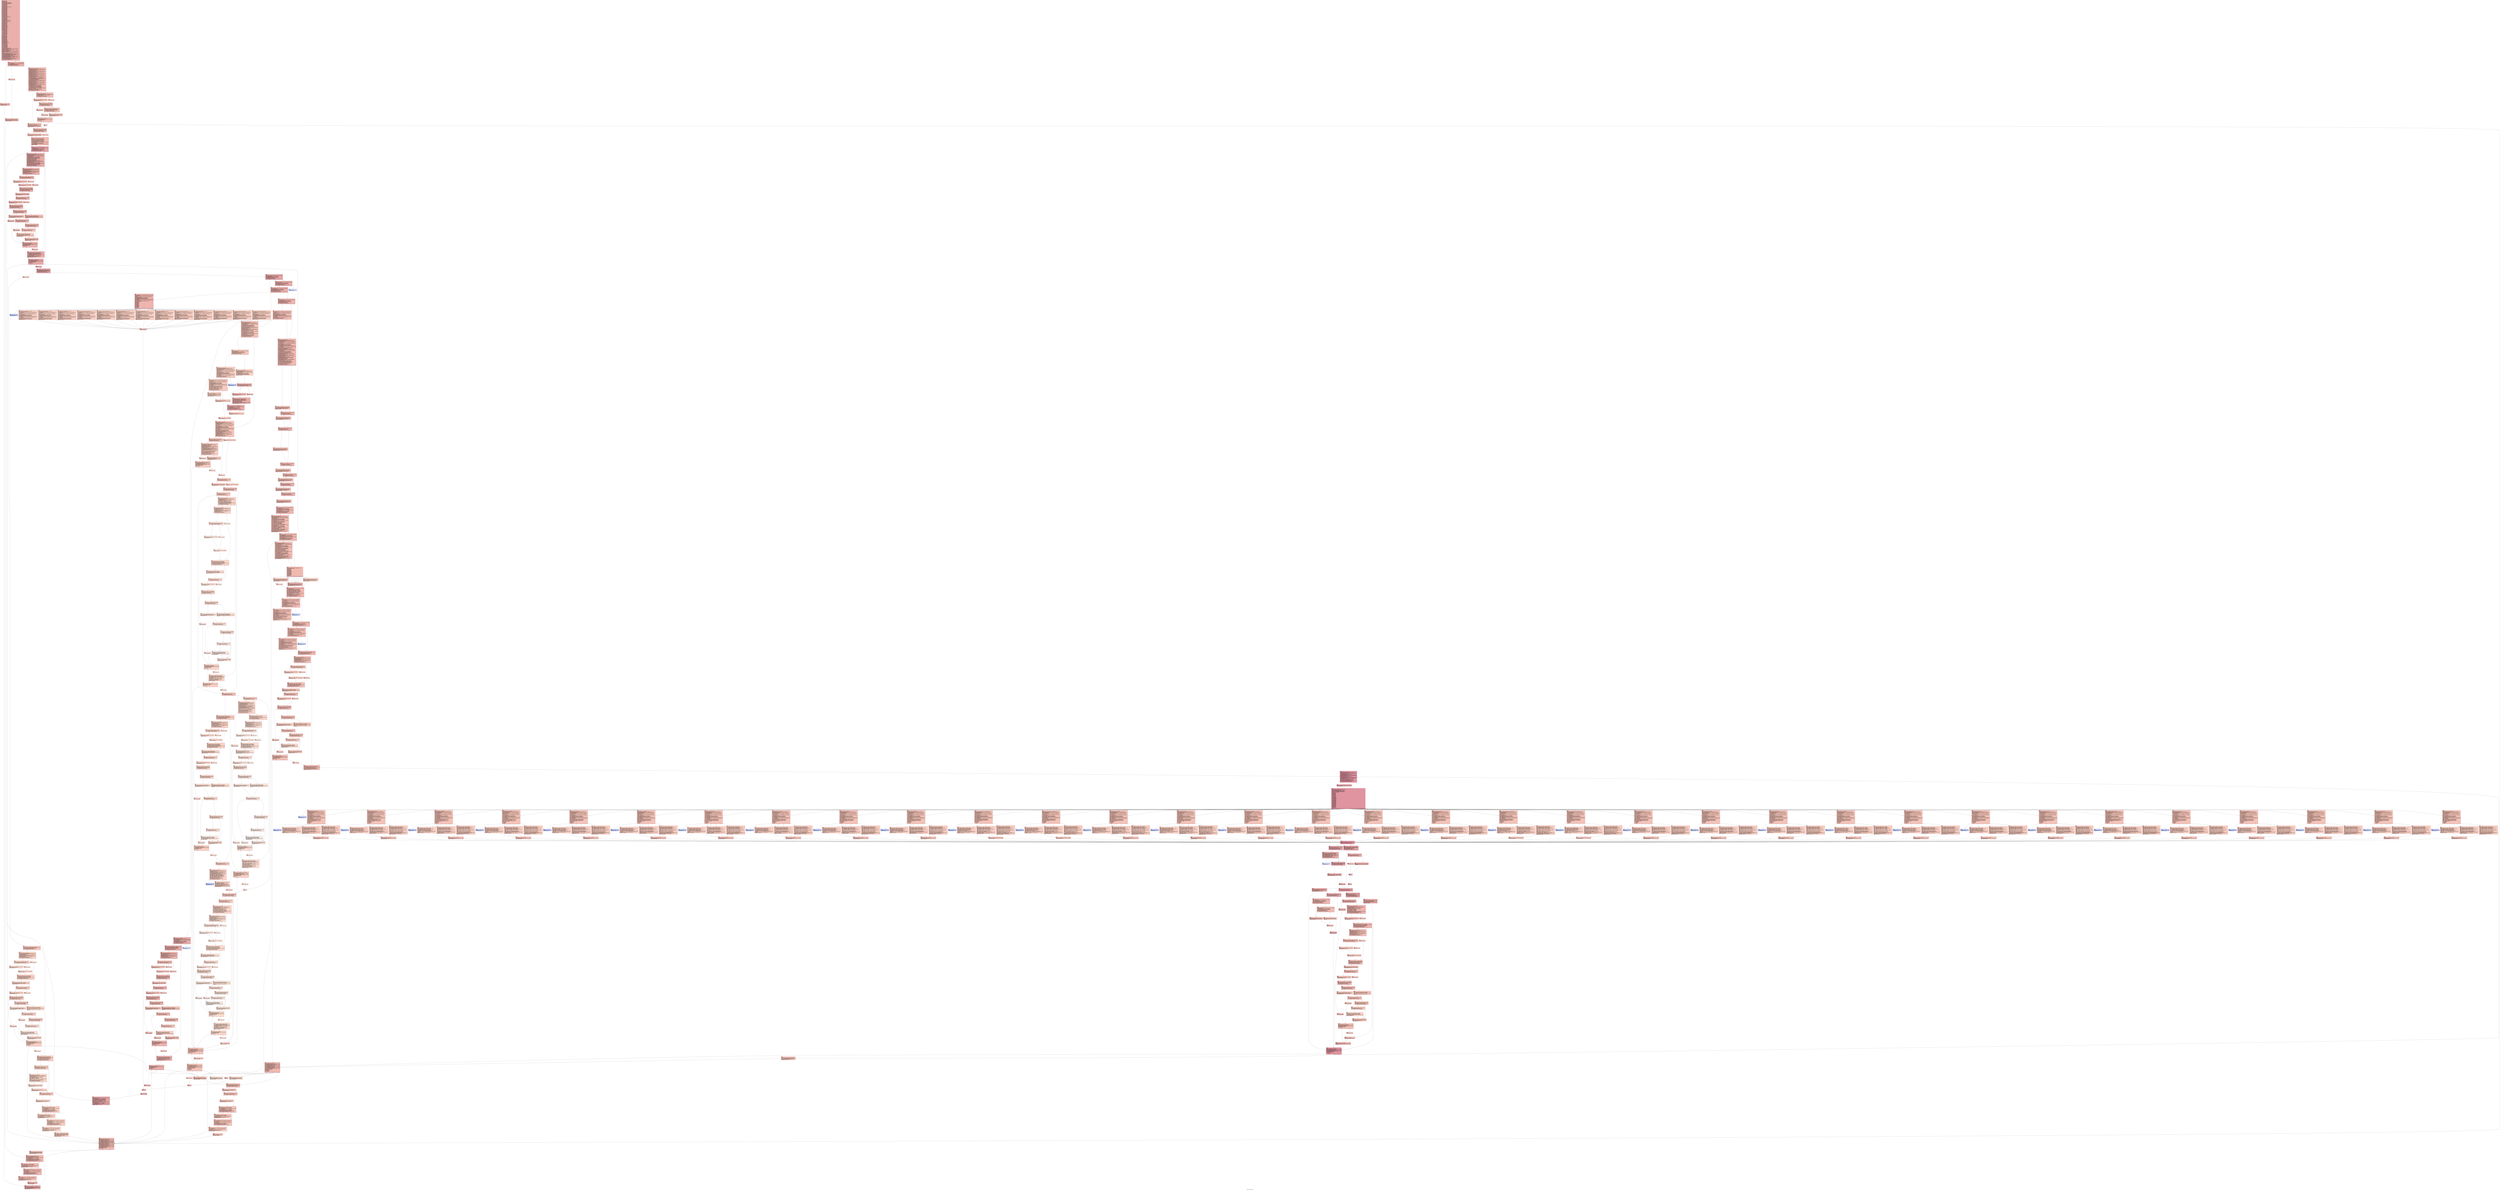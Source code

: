 digraph "CFG for 'vasnprintf' function" {
	label="CFG for 'vasnprintf' function";

	Node0x19dfb10 [shape=record,color="#3d50c3ff", style=filled, fillcolor="#d24b4070",label="{%4:\l  %5 = alloca i8*, align 8\l  %6 = alloca i8*, align 8\l  %7 = alloca i64*, align 8\l  %8 = alloca i8*, align 8\l  %9 = alloca %struct.__va_list_tag*, align 8\l  %10 = alloca %struct.char_directives, align 8\l  %11 = alloca %struct.arguments, align 16\l  %12 = alloca i32, align 4\l  %13 = alloca i64, align 8\l  %14 = alloca i8*, align 8\l  %15 = alloca i8*, align 8\l  %16 = alloca i8*, align 8\l  %17 = alloca i64, align 8\l  %18 = alloca %struct.char_directive*, align 8\l  %19 = alloca i8*, align 8\l  %20 = alloca i64, align 8\l  %21 = alloca i64, align 8\l  %22 = alloca i64, align 8\l  %23 = alloca i64, align 8\l  %24 = alloca i64, align 8\l  %25 = alloca i64, align 8\l  %26 = alloca i8*, align 8\l  %27 = alloca i64, align 8\l  %28 = alloca i64, align 8\l  %29 = alloca i8*, align 8\l  %30 = alloca i32, align 4\l  %31 = alloca i32, align 4\l  %32 = alloca i64, align 8\l  %33 = alloca i32, align 4\l  %34 = alloca i8*, align 8\l  %35 = alloca i32, align 4\l  %36 = alloca i64, align 8\l  %37 = alloca i64, align 8\l  %38 = alloca [64 x i8], align 16\l  %39 = alloca i32, align 4\l  %40 = alloca %struct.__mbstate_t, align 4\l  %41 = alloca i64, align 8\l  %42 = alloca i64, align 8\l  %43 = alloca i8*, align 8\l  %44 = alloca i64, align 8\l  %45 = alloca i8*, align 8\l  %46 = alloca i32, align 4\l  %47 = alloca %struct.__mbstate_t, align 4\l  %48 = alloca [64 x i8], align 16\l  %49 = alloca i32, align 4\l  %50 = alloca %struct.__mbstate_t, align 4\l  %51 = alloca i64, align 8\l  %52 = alloca i8*, align 8\l  %53 = alloca i64, align 8\l  %54 = alloca i64, align 8\l  %55 = alloca i8*, align 8\l  %56 = alloca i32, align 4\l  %57 = alloca i32, align 4\l  %58 = alloca i8*, align 8\l  %59 = alloca i32, align 4\l  %60 = alloca [2 x i32], align 4\l  %61 = alloca i32, align 4\l  %62 = alloca i64, align 8\l  %63 = alloca i64, align 8\l  %64 = alloca i64, align 8\l  %65 = alloca i8*, align 8\l  %66 = alloca i32, align 4\l  %67 = alloca i32, align 4\l  %68 = alloca i64, align 8\l  %69 = alloca i32, align 4\l  %70 = alloca i32, align 4\l  %71 = alloca i32, align 4\l  %72 = alloca i32, align 4\l  %73 = alloca i32, align 4\l  %74 = alloca i32, align 4\l  %75 = alloca i64, align 8\l  %76 = alloca i64, align 8\l  %77 = alloca i64, align 8\l  %78 = alloca i64, align 8\l  %79 = alloca i8, align 1\l  %80 = alloca i8, align 1\l  %81 = alloca i16, align 2\l  %82 = alloca i16, align 2\l  %83 = alloca i32, align 4\l  %84 = alloca i32, align 4\l  %85 = alloca i64, align 8\l  %86 = alloca i64, align 8\l  %87 = alloca i8, align 1\l  %88 = alloca i8, align 1\l  %89 = alloca i64, align 8\l  %90 = alloca i64, align 8\l  %91 = alloca i64, align 8\l  %92 = alloca i64, align 8\l  %93 = alloca i64, align 8\l  %94 = alloca i64, align 8\l  %95 = alloca double, align 8\l  %96 = alloca x86_fp80, align 16\l  %97 = alloca i32, align 4\l  %98 = alloca i32, align 4\l  %99 = alloca i8*, align 8\l  %100 = alloca i32*, align 8\l  %101 = alloca i8*, align 8\l  %102 = alloca i64, align 8\l  %103 = alloca i64, align 8\l  %104 = alloca i8*, align 8\l  %105 = alloca i64, align 8\l  %106 = alloca i8*, align 8\l  %107 = alloca i8*, align 8\l  store i8* %0, i8** %6, align 8, !tbaa !1960\l  call void @llvm.dbg.declare(metadata i8** %6, metadata !1646, metadata\l... !DIExpression()), !dbg !1964\l  store i64* %1, i64** %7, align 8, !tbaa !1960\l  call void @llvm.dbg.declare(metadata i64** %7, metadata !1647, metadata\l... !DIExpression()), !dbg !1965\l  store i8* %2, i8** %8, align 8, !tbaa !1960\l  call void @llvm.dbg.declare(metadata i8** %8, metadata !1648, metadata\l... !DIExpression()), !dbg !1966\l  store %struct.__va_list_tag* %3, %struct.__va_list_tag** %9, align 8, !tbaa\l... !1960\l  call void @llvm.dbg.declare(metadata %struct.__va_list_tag** %9, metadata\l... !1649, metadata !DIExpression()), !dbg !1967\l  %108 = bitcast %struct.char_directives* %10 to i8*, !dbg !1968\l  call void @llvm.lifetime.start.p0i8(i64 648, i8* %108) #23, !dbg !1968\l  call void @llvm.dbg.declare(metadata %struct.char_directives* %10, metadata\l... !1650, metadata !DIExpression()), !dbg !1969\l  %109 = bitcast %struct.arguments* %11 to i8*, !dbg !1970\l  call void @llvm.lifetime.start.p0i8(i64 240, i8* %109) #23, !dbg !1970\l  call void @llvm.dbg.declare(metadata %struct.arguments* %11, metadata !1675,\l... metadata !DIExpression()), !dbg !1971\l  %110 = load i8*, i8** %8, align 8, !dbg !1972, !tbaa !1960\l  %111 = call i32 @printf_parse(i8* noundef %110, %struct.char_directives*\l... noundef %10, %struct.arguments* noundef %11), !dbg !1974\l  %112 = icmp slt i32 %111, 0, !dbg !1975\l  br i1 %112, label %113, label %114, !dbg !1976\l|{<s0>T|<s1>F}}"];
	Node0x19dfb10:s0 -> Node0x19e2530;
	Node0x19dfb10:s1 -> Node0x19e2580;
	Node0x19e2530 [shape=record,color="#3d50c3ff", style=filled, fillcolor="#de614d70",label="{%113:\l113:                                              \l  store i8* null, i8** %5, align 8, !dbg !1977\l  store i32 1, i32* %12, align 4\l  br label %3333, !dbg !1977\l}"];
	Node0x19e2530 -> Node0x19eec40;
	Node0x19e2580 [shape=record,color="#3d50c3ff", style=filled, fillcolor="#d8564670",label="{%114:\l114:                                              \l  %115 = load %struct.__va_list_tag*, %struct.__va_list_tag** %9, align 8,\l... !dbg !1978, !tbaa !1960\l  %116 = call i32 @printf_fetchargs(%struct.__va_list_tag* noundef %115,\l... %struct.arguments* noundef %11), !dbg !1980\l  %117 = icmp slt i32 %116, 0, !dbg !1981\l  br i1 %117, label %118, label %119, !dbg !1982\l|{<s0>T|<s1>F}}"];
	Node0x19e2580:s0 -> Node0x19e25d0;
	Node0x19e2580:s1 -> Node0x19e2620;
	Node0x19e25d0 [shape=record,color="#3d50c3ff", style=filled, fillcolor="#e36c5570",label="{%118:\l118:                                              \l  br label %3310, !dbg !1983\l}"];
	Node0x19e25d0 -> Node0x19eea60;
	Node0x19e2620 [shape=record,color="#3d50c3ff", style=filled, fillcolor="#de614d70",label="{%119:\l119:                                              \l  %120 = bitcast i64* %13 to i8*, !dbg !1984\l  call void @llvm.lifetime.start.p0i8(i64 8, i8* %120) #23, !dbg !1984\l  call void @llvm.dbg.declare(metadata i64* %13, metadata !1738, metadata\l... !DIExpression()), !dbg !1985\l  %121 = bitcast i8** %14 to i8*, !dbg !1986\l  call void @llvm.lifetime.start.p0i8(i64 8, i8* %121) #23, !dbg !1986\l  call void @llvm.dbg.declare(metadata i8** %14, metadata !1740, metadata\l... !DIExpression()), !dbg !1987\l  %122 = bitcast i8** %15 to i8*, !dbg !1988\l  call void @llvm.lifetime.start.p0i8(i64 8, i8* %122) #23, !dbg !1988\l  call void @llvm.dbg.declare(metadata i8** %15, metadata !1741, metadata\l... !DIExpression()), !dbg !1989\l  %123 = bitcast i8** %16 to i8*, !dbg !1990\l  call void @llvm.lifetime.start.p0i8(i64 8, i8* %123) #23, !dbg !1990\l  call void @llvm.dbg.declare(metadata i8** %16, metadata !1742, metadata\l... !DIExpression()), !dbg !1991\l  %124 = bitcast i64* %17 to i8*, !dbg !1992\l  call void @llvm.lifetime.start.p0i8(i64 8, i8* %124) #23, !dbg !1992\l  call void @llvm.dbg.declare(metadata i64* %17, metadata !1743, metadata\l... !DIExpression()), !dbg !1993\l  %125 = bitcast %struct.char_directive** %18 to i8*, !dbg !1994\l  call void @llvm.lifetime.start.p0i8(i64 8, i8* %125) #23, !dbg !1994\l  call void @llvm.dbg.declare(metadata %struct.char_directive** %18, metadata\l... !1744, metadata !DIExpression()), !dbg !1995\l  %126 = bitcast i8** %19 to i8*, !dbg !1996\l  call void @llvm.lifetime.start.p0i8(i64 8, i8* %126) #23, !dbg !1996\l  call void @llvm.dbg.declare(metadata i8** %19, metadata !1745, metadata\l... !DIExpression()), !dbg !1997\l  %127 = bitcast i64* %20 to i8*, !dbg !1998\l  call void @llvm.lifetime.start.p0i8(i64 8, i8* %127) #23, !dbg !1998\l  call void @llvm.dbg.declare(metadata i64* %20, metadata !1746, metadata\l... !DIExpression()), !dbg !1999\l  %128 = bitcast i64* %21 to i8*, !dbg !2000\l  call void @llvm.lifetime.start.p0i8(i64 8, i8* %128) #23, !dbg !2000\l  call void @llvm.dbg.declare(metadata i64* %21, metadata !1747, metadata\l... !DIExpression()), !dbg !2001\l  %129 = getelementptr inbounds %struct.char_directives,\l... %struct.char_directives* %10, i32 0, i32 2, !dbg !2002\l  %130 = load i64, i64* %129, align 8, !dbg !2002, !tbaa !2003\l  %131 = getelementptr inbounds %struct.char_directives,\l... %struct.char_directives* %10, i32 0, i32 3, !dbg !2006\l  %132 = load i64, i64* %131, align 8, !dbg !2006, !tbaa !2007\l  %133 = call i64 @xsum4(i64 noundef 7, i64 noundef %130, i64 noundef %132,\l... i64 noundef 6) #24, !dbg !2008\l  store i64 %133, i64* %13, align 8, !dbg !2009, !tbaa !2010\l  %134 = load i64, i64* %13, align 8, !dbg !2011, !tbaa !2010\l  %135 = icmp ult i64 %134, 4000, !dbg !2012\l  br i1 %135, label %136, label %140, !dbg !2013\l|{<s0>T|<s1>F}}"];
	Node0x19e2620:s0 -> Node0x19e2670;
	Node0x19e2620:s1 -> Node0x19e26c0;
	Node0x19e2670 [shape=record,color="#3d50c3ff", style=filled, fillcolor="#e5705870",label="{%136:\l136:                                              \l  %137 = load i64, i64* %13, align 8, !dbg !2014, !tbaa !2010\l  %138 = mul i64 %137, 1, !dbg !2016\l  %139 = alloca i8, i64 %138, align 16, !dbg !2017\l  store i8* %139, i8** %14, align 8, !dbg !2018, !tbaa !1960\l  store i8* null, i8** %15, align 8, !dbg !2019, !tbaa !1960\l  br label %165, !dbg !2020\l}"];
	Node0x19e2670 -> Node0x19e29e0;
	Node0x19e26c0 [shape=record,color="#3d50c3ff", style=filled, fillcolor="#e5705870",label="{%140:\l140:                                              \l  %141 = bitcast i64* %22 to i8*, !dbg !2021\l  call void @llvm.lifetime.start.p0i8(i64 8, i8* %141) #23, !dbg !2021\l  call void @llvm.dbg.declare(metadata i64* %22, metadata !1748, metadata\l... !DIExpression()), !dbg !2022\l  %142 = load i64, i64* %13, align 8, !dbg !2023, !tbaa !2010\l  %143 = icmp ule i64 %142, -1, !dbg !2023\l  br i1 %143, label %144, label %147, !dbg !2023\l|{<s0>T|<s1>F}}"];
	Node0x19e26c0:s0 -> Node0x19e2710;
	Node0x19e26c0:s1 -> Node0x19e2760;
	Node0x19e2710 [shape=record,color="#3d50c3ff", style=filled, fillcolor="#ec7f6370",label="{%144:\l144:                                              \l  %145 = load i64, i64* %13, align 8, !dbg !2023, !tbaa !2010\l  %146 = mul i64 %145, 1, !dbg !2023\l  br label %148, !dbg !2023\l}"];
	Node0x19e2710 -> Node0x19e27b0;
	Node0x19e2760 [shape=record,color="#3d50c3ff", style=filled, fillcolor="#ec7f6370",label="{%147:\l147:                                              \l  br label %148, !dbg !2023\l}"];
	Node0x19e2760 -> Node0x19e27b0;
	Node0x19e27b0 [shape=record,color="#3d50c3ff", style=filled, fillcolor="#e5705870",label="{%148:\l148:                                              \l  %149 = phi i64 [ %146, %144 ], [ -1, %147 ], !dbg !2023\l  store i64 %149, i64* %22, align 8, !dbg !2022, !tbaa !2010\l  %150 = load i64, i64* %22, align 8, !dbg !2024, !tbaa !2010\l  %151 = icmp eq i64 %150, -1, !dbg !2024\l  br i1 %151, label %152, label %153, !dbg !2026\l|{<s0>T|<s1>F}}"];
	Node0x19e27b0:s0 -> Node0x19e2800;
	Node0x19e27b0:s1 -> Node0x19e2850;
	Node0x19e2800 [shape=record,color="#3d50c3ff", style=filled, fillcolor="#ef886b70",label="{%152:\l152:                                              \l  store i32 3, i32* %12, align 4\l  br label %161, !dbg !2027\l}"];
	Node0x19e2800 -> Node0x19e2940;
	Node0x19e2850 [shape=record,color="#3d50c3ff", style=filled, fillcolor="#e97a5f70",label="{%153:\l153:                                              \l  %154 = load i64, i64* %22, align 8, !dbg !2028, !tbaa !2010\l  %155 = call noalias i8* @malloc(i64 noundef %154) #23, !dbg !2029\l  store i8* %155, i8** %14, align 8, !dbg !2030, !tbaa !1960\l  %156 = load i8*, i8** %14, align 8, !dbg !2031, !tbaa !1960\l  %157 = icmp eq i8* %156, null, !dbg !2033\l  br i1 %157, label %158, label %159, !dbg !2034\l|{<s0>T|<s1>F}}"];
	Node0x19e2850:s0 -> Node0x19e28a0;
	Node0x19e2850:s1 -> Node0x19e28f0;
	Node0x19e28a0 [shape=record,color="#3d50c3ff", style=filled, fillcolor="#f2907270",label="{%158:\l158:                                              \l  store i32 3, i32* %12, align 4\l  br label %161, !dbg !2035\l}"];
	Node0x19e28a0 -> Node0x19e2940;
	Node0x19e28f0 [shape=record,color="#3d50c3ff", style=filled, fillcolor="#ef886b70",label="{%159:\l159:                                              \l  %160 = load i8*, i8** %14, align 8, !dbg !2036, !tbaa !1960\l  store i8* %160, i8** %15, align 8, !dbg !2037, !tbaa !1960\l  store i32 0, i32* %12, align 4, !dbg !2038\l  br label %161, !dbg !2038\l}"];
	Node0x19e28f0 -> Node0x19e2940;
	Node0x19e2940 [shape=record,color="#3d50c3ff", style=filled, fillcolor="#e5705870",label="{%161:\l161:                                              \l  %162 = bitcast i64* %22 to i8*, !dbg !2038\l  call void @llvm.lifetime.end.p0i8(i64 8, i8* %162) #23, !dbg !2038\l  %163 = load i32, i32* %12, align 4\l  switch i32 %163, label %3297 [\l    i32 0, label %164\l  ]\l|{<s0>def|<s1>0}}"];
	Node0x19e2940:s0 -> Node0x19ee9c0;
	Node0x19e2940:s1 -> Node0x19e2990;
	Node0x19e2990 [shape=record,color="#3d50c3ff", style=filled, fillcolor="#ec7f6370",label="{%164:\l164:                                              \l  br label %165\l}"];
	Node0x19e2990 -> Node0x19e29e0;
	Node0x19e29e0 [shape=record,color="#3d50c3ff", style=filled, fillcolor="#e1675170",label="{%165:\l165:                                              \l  %166 = load i8*, i8** %6, align 8, !dbg !2039, !tbaa !1960\l  store i8* %166, i8** %19, align 8, !dbg !2040, !tbaa !1960\l  %167 = load i8*, i8** %6, align 8, !dbg !2041, !tbaa !1960\l  %168 = icmp ne i8* %167, null, !dbg !2042\l  br i1 %168, label %169, label %172, !dbg !2041\l|{<s0>T|<s1>F}}"];
	Node0x19e29e0:s0 -> Node0x19e2a30;
	Node0x19e29e0:s1 -> Node0x19e2a80;
	Node0x19e2a30 [shape=record,color="#3d50c3ff", style=filled, fillcolor="#e8765c70",label="{%169:\l169:                                              \l  %170 = load i64*, i64** %7, align 8, !dbg !2043, !tbaa !1960\l  %171 = load i64, i64* %170, align 8, !dbg !2044, !tbaa !2010\l  br label %173, !dbg !2041\l}"];
	Node0x19e2a30 -> Node0x19e2ad0;
	Node0x19e2a80 [shape=record,color="#3d50c3ff", style=filled, fillcolor="#ec7f6370",label="{%172:\l172:                                              \l  br label %173, !dbg !2041\l}"];
	Node0x19e2a80 -> Node0x19e2ad0;
	Node0x19e2ad0 [shape=record,color="#3d50c3ff", style=filled, fillcolor="#e1675170",label="{%173:\l173:                                              \l  %174 = phi i64 [ %171, %169 ], [ 0, %172 ], !dbg !2041\l  store i64 %174, i64* %20, align 8, !dbg !2045, !tbaa !2010\l  store i64 0, i64* %21, align 8, !dbg !2046, !tbaa !2010\l  %175 = load i8*, i8** %8, align 8, !dbg !2047, !tbaa !1960\l  store i8* %175, i8** %16, align 8, !dbg !2048, !tbaa !1960\l  store i64 0, i64* %17, align 8, !dbg !2049, !tbaa !2010\l  %176 = getelementptr inbounds %struct.char_directives,\l... %struct.char_directives* %10, i32 0, i32 1, !dbg !2050\l  %177 = load %struct.char_directive*, %struct.char_directive** %176, align 8,\l... !dbg !2050, !tbaa !2051\l  %178 = getelementptr inbounds %struct.char_directive,\l... %struct.char_directive* %177, i64 0, !dbg !2052\l  store %struct.char_directive* %178, %struct.char_directive** %18, align 8,\l... !dbg !2053, !tbaa !1960\l  br label %179, !dbg !2054\l}"];
	Node0x19e2ad0 -> Node0x19e2b20;
	Node0x19e2b20 [shape=record,color="#3d50c3ff", style=filled, fillcolor="#c5333470",label="{%179:\l179:                                              \l  %180 = load i8*, i8** %16, align 8, !dbg !2055, !tbaa !1960\l  %181 = load %struct.char_directive*, %struct.char_directive** %18, align 8,\l... !dbg !2056, !tbaa !1960\l  %182 = getelementptr inbounds %struct.char_directive,\l... %struct.char_directive* %181, i32 0, i32 0, !dbg !2057\l  %183 = load i8*, i8** %182, align 8, !dbg !2057, !tbaa !2058\l  %184 = icmp ne i8* %180, %183, !dbg !2061\l  br i1 %184, label %185, label %280, !dbg !2062\l|{<s0>T|<s1>F}}"];
	Node0x19e2b20:s0 -> Node0x19e2b70;
	Node0x19e2b20:s1 -> Node0x19e3430;
	Node0x19e2b70 [shape=record,color="#3d50c3ff", style=filled, fillcolor="#cc403a70",label="{%185:\l185:                                              \l  %186 = bitcast i64* %23 to i8*, !dbg !2063\l  call void @llvm.lifetime.start.p0i8(i64 8, i8* %186) #23, !dbg !2063\l  call void @llvm.dbg.declare(metadata i64* %23, metadata !1751, metadata\l... !DIExpression()), !dbg !2064\l  %187 = load %struct.char_directive*, %struct.char_directive** %18, align 8,\l... !dbg !2065, !tbaa !1960\l  %188 = getelementptr inbounds %struct.char_directive,\l... %struct.char_directive* %187, i32 0, i32 0, !dbg !2066\l  %189 = load i8*, i8** %188, align 8, !dbg !2066, !tbaa !2058\l  %190 = load i8*, i8** %16, align 8, !dbg !2067, !tbaa !1960\l  %191 = ptrtoint i8* %189 to i64, !dbg !2068\l  %192 = ptrtoint i8* %190 to i64, !dbg !2068\l  %193 = sub i64 %191, %192, !dbg !2068\l  store i64 %193, i64* %23, align 8, !dbg !2064, !tbaa !2010\l  %194 = bitcast i64* %24 to i8*, !dbg !2069\l  call void @llvm.lifetime.start.p0i8(i64 8, i8* %194) #23, !dbg !2069\l  call void @llvm.dbg.declare(metadata i64* %24, metadata !1757, metadata\l... !DIExpression()), !dbg !2070\l  %195 = load i64, i64* %21, align 8, !dbg !2071, !tbaa !2010\l  %196 = load i64, i64* %23, align 8, !dbg !2072, !tbaa !2010\l  %197 = call i64 @xsum(i64 noundef %195, i64 noundef %196) #24, !dbg !2073\l  store i64 %197, i64* %24, align 8, !dbg !2070, !tbaa !2010\l  %198 = load i64, i64* %24, align 8, !dbg !2074, !tbaa !2010\l  %199 = load i64, i64* %20, align 8, !dbg !2074, !tbaa !2010\l  %200 = icmp ugt i64 %198, %199, !dbg !2074\l  br i1 %200, label %201, label %268, !dbg !2075\l|{<s0>T|<s1>F}}"];
	Node0x19e2b70:s0 -> Node0x19e2bc0;
	Node0x19e2b70:s1 -> Node0x19e3340;
	Node0x19e2bc0 [shape=record,color="#3d50c3ff", style=filled, fillcolor="#d6524470",label="{%201:\l201:                                              \l  %202 = bitcast i64* %25 to i8*, !dbg !2076\l  call void @llvm.lifetime.start.p0i8(i64 8, i8* %202) #23, !dbg !2076\l  call void @llvm.dbg.declare(metadata i64* %25, metadata !1758, metadata\l... !DIExpression()), !dbg !2076\l  %203 = bitcast i8** %26 to i8*, !dbg !2076\l  call void @llvm.lifetime.start.p0i8(i64 8, i8* %203) #23, !dbg !2076\l  call void @llvm.dbg.declare(metadata i8** %26, metadata !1761, metadata\l... !DIExpression()), !dbg !2076\l  %204 = load i64, i64* %20, align 8, !dbg !2076, !tbaa !2010\l  %205 = icmp ugt i64 %204, 0, !dbg !2076\l  br i1 %205, label %206, label %215, !dbg !2076\l|{<s0>T|<s1>F}}"];
	Node0x19e2bc0:s0 -> Node0x19e2c10;
	Node0x19e2bc0:s1 -> Node0x19e2d50;
	Node0x19e2c10 [shape=record,color="#3d50c3ff", style=filled, fillcolor="#de614d70",label="{%206:\l206:                                              \l  %207 = load i64, i64* %20, align 8, !dbg !2076, !tbaa !2010\l  %208 = icmp ule i64 %207, 9223372036854775807, !dbg !2076\l  br i1 %208, label %209, label %212, !dbg !2076\l|{<s0>T|<s1>F}}"];
	Node0x19e2c10:s0 -> Node0x19e2c60;
	Node0x19e2c10:s1 -> Node0x19e2cb0;
	Node0x19e2c60 [shape=record,color="#3d50c3ff", style=filled, fillcolor="#e5705870",label="{%209:\l209:                                              \l  %210 = load i64, i64* %20, align 8, !dbg !2076, !tbaa !2010\l  %211 = mul i64 %210, 2, !dbg !2076\l  br label %213, !dbg !2076\l}"];
	Node0x19e2c60 -> Node0x19e2d00;
	Node0x19e2cb0 [shape=record,color="#3d50c3ff", style=filled, fillcolor="#e5705870",label="{%212:\l212:                                              \l  br label %213, !dbg !2076\l}"];
	Node0x19e2cb0 -> Node0x19e2d00;
	Node0x19e2d00 [shape=record,color="#3d50c3ff", style=filled, fillcolor="#de614d70",label="{%213:\l213:                                              \l  %214 = phi i64 [ %211, %209 ], [ -1, %212 ], !dbg !2076\l  br label %216, !dbg !2076\l}"];
	Node0x19e2d00 -> Node0x19e2da0;
	Node0x19e2d50 [shape=record,color="#3d50c3ff", style=filled, fillcolor="#de614d70",label="{%215:\l215:                                              \l  br label %216, !dbg !2076\l}"];
	Node0x19e2d50 -> Node0x19e2da0;
	Node0x19e2da0 [shape=record,color="#3d50c3ff", style=filled, fillcolor="#d6524470",label="{%216:\l216:                                              \l  %217 = phi i64 [ %214, %213 ], [ 12, %215 ], !dbg !2076\l  store i64 %217, i64* %20, align 8, !dbg !2076, !tbaa !2010\l  %218 = load i64, i64* %24, align 8, !dbg !2077, !tbaa !2010\l  %219 = load i64, i64* %20, align 8, !dbg !2077, !tbaa !2010\l  %220 = icmp ugt i64 %218, %219, !dbg !2077\l  br i1 %220, label %221, label %223, !dbg !2076\l|{<s0>T|<s1>F}}"];
	Node0x19e2da0:s0 -> Node0x19e2df0;
	Node0x19e2da0:s1 -> Node0x19e2e40;
	Node0x19e2df0 [shape=record,color="#3d50c3ff", style=filled, fillcolor="#de614d70",label="{%221:\l221:                                              \l  %222 = load i64, i64* %24, align 8, !dbg !2077, !tbaa !2010\l  store i64 %222, i64* %20, align 8, !dbg !2077, !tbaa !2010\l  br label %223, !dbg !2077\l}"];
	Node0x19e2df0 -> Node0x19e2e40;
	Node0x19e2e40 [shape=record,color="#3d50c3ff", style=filled, fillcolor="#d6524470",label="{%223:\l223:                                              \l  %224 = load i64, i64* %20, align 8, !dbg !2076, !tbaa !2010\l  %225 = icmp ule i64 %224, -1, !dbg !2076\l  br i1 %225, label %226, label %229, !dbg !2076\l|{<s0>T|<s1>F}}"];
	Node0x19e2e40:s0 -> Node0x19e2e90;
	Node0x19e2e40:s1 -> Node0x19e2ee0;
	Node0x19e2e90 [shape=record,color="#3d50c3ff", style=filled, fillcolor="#de614d70",label="{%226:\l226:                                              \l  %227 = load i64, i64* %20, align 8, !dbg !2076, !tbaa !2010\l  %228 = mul i64 %227, 1, !dbg !2076\l  br label %230, !dbg !2076\l}"];
	Node0x19e2e90 -> Node0x19e2f30;
	Node0x19e2ee0 [shape=record,color="#3d50c3ff", style=filled, fillcolor="#de614d70",label="{%229:\l229:                                              \l  br label %230, !dbg !2076\l}"];
	Node0x19e2ee0 -> Node0x19e2f30;
	Node0x19e2f30 [shape=record,color="#3d50c3ff", style=filled, fillcolor="#d6524470",label="{%230:\l230:                                              \l  %231 = phi i64 [ %228, %226 ], [ -1, %229 ], !dbg !2076\l  store i64 %231, i64* %25, align 8, !dbg !2076, !tbaa !2010\l  %232 = load i64, i64* %25, align 8, !dbg !2079, !tbaa !2010\l  %233 = icmp eq i64 %232, -1, !dbg !2079\l  br i1 %233, label %234, label %235, !dbg !2076\l|{<s0>T|<s1>F}}"];
	Node0x19e2f30:s0 -> Node0x19e2f80;
	Node0x19e2f30:s1 -> Node0x19e2fd0;
	Node0x19e2f80 [shape=record,color="#3d50c3ff", style=filled, fillcolor="#e36c5570",label="{%234:\l234:                                              \l  store i32 7, i32* %12, align 4\l  br label %263, !dbg !2079\l}"];
	Node0x19e2f80 -> Node0x19e32a0;
	Node0x19e2fd0 [shape=record,color="#3d50c3ff", style=filled, fillcolor="#dc5d4a70",label="{%235:\l235:                                              \l  %236 = load i8*, i8** %19, align 8, !dbg !2081, !tbaa !1960\l  %237 = load i8*, i8** %6, align 8, !dbg !2081, !tbaa !1960\l  %238 = icmp eq i8* %236, %237, !dbg !2081\l  br i1 %238, label %239, label %242, !dbg !2076\l|{<s0>T|<s1>F}}"];
	Node0x19e2fd0:s0 -> Node0x19e3020;
	Node0x19e2fd0:s1 -> Node0x19e3070;
	Node0x19e3020 [shape=record,color="#3d50c3ff", style=filled, fillcolor="#e8765c70",label="{%239:\l239:                                              \l  %240 = load i64, i64* %25, align 8, !dbg !2081, !tbaa !2010\l  %241 = call noalias i8* @malloc(i64 noundef %240) #23, !dbg !2081\l  store i8* %241, i8** %26, align 8, !dbg !2081, !tbaa !1960\l  br label %246, !dbg !2081\l}"];
	Node0x19e3020 -> Node0x19e30c0;
	Node0x19e3070 [shape=record,color="#3d50c3ff", style=filled, fillcolor="#e1675170",label="{%242:\l242:                                              \l  %243 = load i8*, i8** %19, align 8, !dbg !2081, !tbaa !1960\l  %244 = load i64, i64* %25, align 8, !dbg !2081, !tbaa !2010\l  %245 = call i8* @realloc(i8* noundef %243, i64 noundef %244) #23, !dbg !2081\l  store i8* %245, i8** %26, align 8, !dbg !2081, !tbaa !1960\l  br label %246\l}"];
	Node0x19e3070 -> Node0x19e30c0;
	Node0x19e30c0 [shape=record,color="#3d50c3ff", style=filled, fillcolor="#dc5d4a70",label="{%246:\l246:                                              \l  %247 = load i8*, i8** %26, align 8, !dbg !2083, !tbaa !1960\l  %248 = icmp eq i8* %247, null, !dbg !2083\l  br i1 %248, label %249, label %250, !dbg !2076\l|{<s0>T|<s1>F}}"];
	Node0x19e30c0:s0 -> Node0x19e3110;
	Node0x19e30c0:s1 -> Node0x19e3160;
	Node0x19e3110 [shape=record,color="#3d50c3ff", style=filled, fillcolor="#e8765c70",label="{%249:\l249:                                              \l  store i32 7, i32* %12, align 4\l  br label %263, !dbg !2083\l}"];
	Node0x19e3110 -> Node0x19e32a0;
	Node0x19e3160 [shape=record,color="#3d50c3ff", style=filled, fillcolor="#e1675170",label="{%250:\l250:                                              \l  %251 = load i8*, i8** %19, align 8, !dbg !2085, !tbaa !1960\l  %252 = load i8*, i8** %6, align 8, !dbg !2085, !tbaa !1960\l  %253 = icmp eq i8* %251, %252, !dbg !2085\l  br i1 %253, label %254, label %261, !dbg !2085\l|{<s0>T|<s1>F}}"];
	Node0x19e3160:s0 -> Node0x19e31b0;
	Node0x19e3160:s1 -> Node0x19e3250;
	Node0x19e31b0 [shape=record,color="#3d50c3ff", style=filled, fillcolor="#ec7f6370",label="{%254:\l254:                                              \l  %255 = load i64, i64* %21, align 8, !dbg !2085, !tbaa !2010\l  %256 = icmp ugt i64 %255, 0, !dbg !2085\l  br i1 %256, label %257, label %261, !dbg !2076\l|{<s0>T|<s1>F}}"];
	Node0x19e31b0:s0 -> Node0x19e3200;
	Node0x19e31b0:s1 -> Node0x19e3250;
	Node0x19e3200 [shape=record,color="#3d50c3ff", style=filled, fillcolor="#f08b6e70",label="{%257:\l257:                                              \l  %258 = load i8*, i8** %26, align 8, !dbg !2085, !tbaa !1960\l  %259 = load i8*, i8** %19, align 8, !dbg !2085, !tbaa !1960\l  %260 = load i64, i64* %21, align 8, !dbg !2085, !tbaa !2010\l  call void @llvm.memcpy.p0i8.p0i8.i64(i8* align 1 %258, i8* align 1 %259, i64\l... %260, i1 false), !dbg !2085\l  br label %261, !dbg !2085\l}"];
	Node0x19e3200 -> Node0x19e3250;
	Node0x19e3250 [shape=record,color="#3d50c3ff", style=filled, fillcolor="#e1675170",label="{%261:\l261:                                              \l  %262 = load i8*, i8** %26, align 8, !dbg !2076, !tbaa !1960\l  store i8* %262, i8** %19, align 8, !dbg !2076, !tbaa !1960\l  store i32 0, i32* %12, align 4, !dbg !2074\l  br label %263, !dbg !2074\l}"];
	Node0x19e3250 -> Node0x19e32a0;
	Node0x19e32a0 [shape=record,color="#3d50c3ff", style=filled, fillcolor="#d6524470",label="{%263:\l263:                                              \l  %264 = bitcast i8** %26 to i8*, !dbg !2074\l  call void @llvm.lifetime.end.p0i8(i64 8, i8* %264) #23, !dbg !2074\l  %265 = bitcast i64* %25 to i8*, !dbg !2074\l  call void @llvm.lifetime.end.p0i8(i64 8, i8* %265) #23, !dbg !2074\l  %266 = load i32, i32* %12, align 4\l  switch i32 %266, label %275 [\l    i32 0, label %267\l  ]\l|{<s0>def|<s1>0}}"];
	Node0x19e32a0:s0 -> Node0x19e3390;
	Node0x19e32a0:s1 -> Node0x19e32f0;
	Node0x19e32f0 [shape=record,color="#3d50c3ff", style=filled, fillcolor="#de614d70",label="{%267:\l267:                                              \l  br label %268, !dbg !2076\l}"];
	Node0x19e32f0 -> Node0x19e3340;
	Node0x19e3340 [shape=record,color="#3d50c3ff", style=filled, fillcolor="#d0473d70",label="{%268:\l268:                                              \l  %269 = load i8*, i8** %19, align 8, !dbg !2087, !tbaa !1960\l  %270 = load i64, i64* %21, align 8, !dbg !2090, !tbaa !2010\l  %271 = getelementptr inbounds i8, i8* %269, i64 %270, !dbg !2091\l  %272 = load i8*, i8** %16, align 8, !dbg !2092, !tbaa !1960\l  %273 = load i64, i64* %23, align 8, !dbg !2093, !tbaa !2010\l  call void @llvm.memcpy.p0i8.p0i8.i64(i8* align 1 %271, i8* align 1 %272, i64\l... %273, i1 false), !dbg !2094\l  %274 = load i64, i64* %24, align 8, !dbg !2095, !tbaa !2010\l  store i64 %274, i64* %21, align 8, !dbg !2096, !tbaa !2010\l  store i32 0, i32* %12, align 4, !dbg !2097\l  br label %275, !dbg !2097\l}"];
	Node0x19e3340 -> Node0x19e3390;
	Node0x19e3390 [shape=record,color="#3d50c3ff", style=filled, fillcolor="#cc403a70",label="{%275:\l275:                                              \l  %276 = bitcast i64* %24 to i8*, !dbg !2097\l  call void @llvm.lifetime.end.p0i8(i64 8, i8* %276) #23, !dbg !2097\l  %277 = bitcast i64* %23 to i8*, !dbg !2097\l  call void @llvm.lifetime.end.p0i8(i64 8, i8* %277) #23, !dbg !2097\l  %278 = load i32, i32* %12, align 4\l  switch i32 %278, label %3297 [\l    i32 0, label %279\l    i32 7, label %3261\l  ]\l|{<s0>def|<s1>0|<s2>7}}"];
	Node0x19e3390:s0 -> Node0x19ee9c0;
	Node0x19e3390:s1 -> Node0x19e33e0;
	Node0x19e3390:s2 -> Node0x19ee650;
	Node0x19e33e0 [shape=record,color="#3d50c3ff", style=filled, fillcolor="#cc403a70",label="{%279:\l279:                                              \l  br label %280, !dbg !2098\l}"];
	Node0x19e33e0 -> Node0x19e3430;
	Node0x19e3430 [shape=record,color="#3d50c3ff", style=filled, fillcolor="#c5333470",label="{%280:\l280:                                              \l  %281 = load i64, i64* %17, align 8, !dbg !2099, !tbaa !2010\l  %282 = getelementptr inbounds %struct.char_directives,\l... %struct.char_directives* %10, i32 0, i32 0, !dbg !2101\l  %283 = load i64, i64* %282, align 8, !dbg !2101, !tbaa !2102\l  %284 = icmp eq i64 %281, %283, !dbg !2103\l  br i1 %284, label %285, label %286, !dbg !2104\l|{<s0>T|<s1>F}}"];
	Node0x19e3430:s0 -> Node0x19e3480;
	Node0x19e3430:s1 -> Node0x19e34d0;
	Node0x19e3480 [shape=record,color="#3d50c3ff", style=filled, fillcolor="#ef886b70",label="{%285:\l285:                                              \l  br label %3131, !dbg !2105\l}"];
	Node0x19e3480 -> Node0x19eda70;
	Node0x19e34d0 [shape=record,color="#3d50c3ff", style=filled, fillcolor="#c5333470",label="{%286:\l286:                                              \l  %287 = load %struct.char_directive*, %struct.char_directive** %18, align 8,\l... !dbg !2106, !tbaa !1960\l  %288 = getelementptr inbounds %struct.char_directive,\l... %struct.char_directive* %287, i32 0, i32 9, !dbg !2107\l  %289 = load i8, i8* %288, align 8, !dbg !2107, !tbaa !2108\l  %290 = sext i8 %289 to i32, !dbg !2106\l  %291 = icmp eq i32 %290, 37, !dbg !2109\l  br i1 %291, label %292, label %381, !dbg !2110\l|{<s0>T|<s1>F}}"];
	Node0x19e34d0:s0 -> Node0x19e3520;
	Node0x19e34d0:s1 -> Node0x19e3e80;
	Node0x19e3520 [shape=record,color="#3d50c3ff", style=filled, fillcolor="#d0473d70",label="{%292:\l292:                                              \l  %293 = bitcast i64* %27 to i8*, !dbg !2111\l  call void @llvm.lifetime.start.p0i8(i64 8, i8* %293) #23, !dbg !2111\l  call void @llvm.dbg.declare(metadata i64* %27, metadata !1762, metadata\l... !DIExpression()), !dbg !2112\l  %294 = load %struct.char_directive*, %struct.char_directive** %18, align 8,\l... !dbg !2113, !tbaa !1960\l  %295 = getelementptr inbounds %struct.char_directive,\l... %struct.char_directive* %294, i32 0, i32 10, !dbg !2115\l  %296 = load i64, i64* %295, align 8, !dbg !2115, !tbaa !2116\l  %297 = icmp eq i64 %296, -1, !dbg !2117\l  br i1 %297, label %299, label %298, !dbg !2118\l|{<s0>T|<s1>F}}"];
	Node0x19e3520:s0 -> Node0x19e35c0;
	Node0x19e3520:s1 -> Node0x19e3570;
	Node0x19e3570 [shape=record,color="#3d50c3ff", style=filled, fillcolor="#9abbff70",label="{%298:\l298:                                              \l  call void @abort() #25, !dbg !2119\l  unreachable, !dbg !2119\l}"];
	Node0x19e35c0 [shape=record,color="#3d50c3ff", style=filled, fillcolor="#d0473d70",label="{%299:\l299:                                              \l  %300 = load i64, i64* %21, align 8, !dbg !2120, !tbaa !2010\l  %301 = call i64 @xsum(i64 noundef %300, i64 noundef 1) #24, !dbg !2121\l  store i64 %301, i64* %27, align 8, !dbg !2122, !tbaa !2010\l  %302 = load i64, i64* %27, align 8, !dbg !2123, !tbaa !2010\l  %303 = load i64, i64* %20, align 8, !dbg !2123, !tbaa !2010\l  %304 = icmp ugt i64 %302, %303, !dbg !2123\l  br i1 %304, label %305, label %372, !dbg !2124\l|{<s0>T|<s1>F}}"];
	Node0x19e35c0:s0 -> Node0x19e3610;
	Node0x19e35c0:s1 -> Node0x19e3d90;
	Node0x19e3610 [shape=record,color="#3d50c3ff", style=filled, fillcolor="#d8564670",label="{%305:\l305:                                              \l  %306 = bitcast i64* %28 to i8*, !dbg !2125\l  call void @llvm.lifetime.start.p0i8(i64 8, i8* %306) #23, !dbg !2125\l  call void @llvm.dbg.declare(metadata i64* %28, metadata !1765, metadata\l... !DIExpression()), !dbg !2125\l  %307 = bitcast i8** %29 to i8*, !dbg !2125\l  call void @llvm.lifetime.start.p0i8(i64 8, i8* %307) #23, !dbg !2125\l  call void @llvm.dbg.declare(metadata i8** %29, metadata !1768, metadata\l... !DIExpression()), !dbg !2125\l  %308 = load i64, i64* %20, align 8, !dbg !2125, !tbaa !2010\l  %309 = icmp ugt i64 %308, 0, !dbg !2125\l  br i1 %309, label %310, label %319, !dbg !2125\l|{<s0>T|<s1>F}}"];
	Node0x19e3610:s0 -> Node0x19e3660;
	Node0x19e3610:s1 -> Node0x19e37a0;
	Node0x19e3660 [shape=record,color="#3d50c3ff", style=filled, fillcolor="#e36c5570",label="{%310:\l310:                                              \l  %311 = load i64, i64* %20, align 8, !dbg !2125, !tbaa !2010\l  %312 = icmp ule i64 %311, 9223372036854775807, !dbg !2125\l  br i1 %312, label %313, label %316, !dbg !2125\l|{<s0>T|<s1>F}}"];
	Node0x19e3660:s0 -> Node0x19e36b0;
	Node0x19e3660:s1 -> Node0x19e3700;
	Node0x19e36b0 [shape=record,color="#3d50c3ff", style=filled, fillcolor="#e97a5f70",label="{%313:\l313:                                              \l  %314 = load i64, i64* %20, align 8, !dbg !2125, !tbaa !2010\l  %315 = mul i64 %314, 2, !dbg !2125\l  br label %317, !dbg !2125\l}"];
	Node0x19e36b0 -> Node0x19e3750;
	Node0x19e3700 [shape=record,color="#3d50c3ff", style=filled, fillcolor="#e97a5f70",label="{%316:\l316:                                              \l  br label %317, !dbg !2125\l}"];
	Node0x19e3700 -> Node0x19e3750;
	Node0x19e3750 [shape=record,color="#3d50c3ff", style=filled, fillcolor="#e36c5570",label="{%317:\l317:                                              \l  %318 = phi i64 [ %315, %313 ], [ -1, %316 ], !dbg !2125\l  br label %320, !dbg !2125\l}"];
	Node0x19e3750 -> Node0x19e37f0;
	Node0x19e37a0 [shape=record,color="#3d50c3ff", style=filled, fillcolor="#e36c5570",label="{%319:\l319:                                              \l  br label %320, !dbg !2125\l}"];
	Node0x19e37a0 -> Node0x19e37f0;
	Node0x19e37f0 [shape=record,color="#3d50c3ff", style=filled, fillcolor="#d8564670",label="{%320:\l320:                                              \l  %321 = phi i64 [ %318, %317 ], [ 12, %319 ], !dbg !2125\l  store i64 %321, i64* %20, align 8, !dbg !2125, !tbaa !2010\l  %322 = load i64, i64* %27, align 8, !dbg !2126, !tbaa !2010\l  %323 = load i64, i64* %20, align 8, !dbg !2126, !tbaa !2010\l  %324 = icmp ugt i64 %322, %323, !dbg !2126\l  br i1 %324, label %325, label %327, !dbg !2125\l|{<s0>T|<s1>F}}"];
	Node0x19e37f0:s0 -> Node0x19e3840;
	Node0x19e37f0:s1 -> Node0x19e3890;
	Node0x19e3840 [shape=record,color="#3d50c3ff", style=filled, fillcolor="#e36c5570",label="{%325:\l325:                                              \l  %326 = load i64, i64* %27, align 8, !dbg !2126, !tbaa !2010\l  store i64 %326, i64* %20, align 8, !dbg !2126, !tbaa !2010\l  br label %327, !dbg !2126\l}"];
	Node0x19e3840 -> Node0x19e3890;
	Node0x19e3890 [shape=record,color="#3d50c3ff", style=filled, fillcolor="#d8564670",label="{%327:\l327:                                              \l  %328 = load i64, i64* %20, align 8, !dbg !2125, !tbaa !2010\l  %329 = icmp ule i64 %328, -1, !dbg !2125\l  br i1 %329, label %330, label %333, !dbg !2125\l|{<s0>T|<s1>F}}"];
	Node0x19e3890:s0 -> Node0x19e38e0;
	Node0x19e3890:s1 -> Node0x19e3930;
	Node0x19e38e0 [shape=record,color="#3d50c3ff", style=filled, fillcolor="#e36c5570",label="{%330:\l330:                                              \l  %331 = load i64, i64* %20, align 8, !dbg !2125, !tbaa !2010\l  %332 = mul i64 %331, 1, !dbg !2125\l  br label %334, !dbg !2125\l}"];
	Node0x19e38e0 -> Node0x19e3980;
	Node0x19e3930 [shape=record,color="#3d50c3ff", style=filled, fillcolor="#e36c5570",label="{%333:\l333:                                              \l  br label %334, !dbg !2125\l}"];
	Node0x19e3930 -> Node0x19e3980;
	Node0x19e3980 [shape=record,color="#3d50c3ff", style=filled, fillcolor="#d8564670",label="{%334:\l334:                                              \l  %335 = phi i64 [ %332, %330 ], [ -1, %333 ], !dbg !2125\l  store i64 %335, i64* %28, align 8, !dbg !2125, !tbaa !2010\l  %336 = load i64, i64* %28, align 8, !dbg !2128, !tbaa !2010\l  %337 = icmp eq i64 %336, -1, !dbg !2128\l  br i1 %337, label %338, label %339, !dbg !2125\l|{<s0>T|<s1>F}}"];
	Node0x19e3980:s0 -> Node0x19e39d0;
	Node0x19e3980:s1 -> Node0x19e3a20;
	Node0x19e39d0 [shape=record,color="#3d50c3ff", style=filled, fillcolor="#e5705870",label="{%338:\l338:                                              \l  store i32 7, i32* %12, align 4\l  br label %367, !dbg !2128\l}"];
	Node0x19e39d0 -> Node0x19e3cf0;
	Node0x19e3a20 [shape=record,color="#3d50c3ff", style=filled, fillcolor="#e1675170",label="{%339:\l339:                                              \l  %340 = load i8*, i8** %19, align 8, !dbg !2130, !tbaa !1960\l  %341 = load i8*, i8** %6, align 8, !dbg !2130, !tbaa !1960\l  %342 = icmp eq i8* %340, %341, !dbg !2130\l  br i1 %342, label %343, label %346, !dbg !2125\l|{<s0>T|<s1>F}}"];
	Node0x19e3a20:s0 -> Node0x19e3a70;
	Node0x19e3a20:s1 -> Node0x19e3ac0;
	Node0x19e3a70 [shape=record,color="#3d50c3ff", style=filled, fillcolor="#e97a5f70",label="{%343:\l343:                                              \l  %344 = load i64, i64* %28, align 8, !dbg !2130, !tbaa !2010\l  %345 = call noalias i8* @malloc(i64 noundef %344) #23, !dbg !2130\l  store i8* %345, i8** %29, align 8, !dbg !2130, !tbaa !1960\l  br label %350, !dbg !2130\l}"];
	Node0x19e3a70 -> Node0x19e3b10;
	Node0x19e3ac0 [shape=record,color="#3d50c3ff", style=filled, fillcolor="#e5705870",label="{%346:\l346:                                              \l  %347 = load i8*, i8** %19, align 8, !dbg !2130, !tbaa !1960\l  %348 = load i64, i64* %28, align 8, !dbg !2130, !tbaa !2010\l  %349 = call i8* @realloc(i8* noundef %347, i64 noundef %348) #23, !dbg !2130\l  store i8* %349, i8** %29, align 8, !dbg !2130, !tbaa !1960\l  br label %350\l}"];
	Node0x19e3ac0 -> Node0x19e3b10;
	Node0x19e3b10 [shape=record,color="#3d50c3ff", style=filled, fillcolor="#e1675170",label="{%350:\l350:                                              \l  %351 = load i8*, i8** %29, align 8, !dbg !2132, !tbaa !1960\l  %352 = icmp eq i8* %351, null, !dbg !2132\l  br i1 %352, label %353, label %354, !dbg !2125\l|{<s0>T|<s1>F}}"];
	Node0x19e3b10:s0 -> Node0x19e3b60;
	Node0x19e3b10:s1 -> Node0x19e3bb0;
	Node0x19e3b60 [shape=record,color="#3d50c3ff", style=filled, fillcolor="#e97a5f70",label="{%353:\l353:                                              \l  store i32 7, i32* %12, align 4\l  br label %367, !dbg !2132\l}"];
	Node0x19e3b60 -> Node0x19e3cf0;
	Node0x19e3bb0 [shape=record,color="#3d50c3ff", style=filled, fillcolor="#e5705870",label="{%354:\l354:                                              \l  %355 = load i8*, i8** %19, align 8, !dbg !2134, !tbaa !1960\l  %356 = load i8*, i8** %6, align 8, !dbg !2134, !tbaa !1960\l  %357 = icmp eq i8* %355, %356, !dbg !2134\l  br i1 %357, label %358, label %365, !dbg !2134\l|{<s0>T|<s1>F}}"];
	Node0x19e3bb0:s0 -> Node0x19e3c00;
	Node0x19e3bb0:s1 -> Node0x19e3ca0;
	Node0x19e3c00 [shape=record,color="#3d50c3ff", style=filled, fillcolor="#ed836670",label="{%358:\l358:                                              \l  %359 = load i64, i64* %21, align 8, !dbg !2134, !tbaa !2010\l  %360 = icmp ugt i64 %359, 0, !dbg !2134\l  br i1 %360, label %361, label %365, !dbg !2125\l|{<s0>T|<s1>F}}"];
	Node0x19e3c00:s0 -> Node0x19e3c50;
	Node0x19e3c00:s1 -> Node0x19e3ca0;
	Node0x19e3c50 [shape=record,color="#3d50c3ff", style=filled, fillcolor="#f2907270",label="{%361:\l361:                                              \l  %362 = load i8*, i8** %29, align 8, !dbg !2134, !tbaa !1960\l  %363 = load i8*, i8** %19, align 8, !dbg !2134, !tbaa !1960\l  %364 = load i64, i64* %21, align 8, !dbg !2134, !tbaa !2010\l  call void @llvm.memcpy.p0i8.p0i8.i64(i8* align 1 %362, i8* align 1 %363, i64\l... %364, i1 false), !dbg !2134\l  br label %365, !dbg !2134\l}"];
	Node0x19e3c50 -> Node0x19e3ca0;
	Node0x19e3ca0 [shape=record,color="#3d50c3ff", style=filled, fillcolor="#e5705870",label="{%365:\l365:                                              \l  %366 = load i8*, i8** %29, align 8, !dbg !2125, !tbaa !1960\l  store i8* %366, i8** %19, align 8, !dbg !2125, !tbaa !1960\l  store i32 0, i32* %12, align 4, !dbg !2123\l  br label %367, !dbg !2123\l}"];
	Node0x19e3ca0 -> Node0x19e3cf0;
	Node0x19e3cf0 [shape=record,color="#3d50c3ff", style=filled, fillcolor="#d8564670",label="{%367:\l367:                                              \l  %368 = bitcast i8** %29 to i8*, !dbg !2123\l  call void @llvm.lifetime.end.p0i8(i64 8, i8* %368) #23, !dbg !2123\l  %369 = bitcast i64* %28 to i8*, !dbg !2123\l  call void @llvm.lifetime.end.p0i8(i64 8, i8* %369) #23, !dbg !2123\l  %370 = load i32, i32* %12, align 4\l  switch i32 %370, label %377 [\l    i32 0, label %371\l  ]\l|{<s0>def|<s1>0}}"];
	Node0x19e3cf0:s0 -> Node0x19e3de0;
	Node0x19e3cf0:s1 -> Node0x19e3d40;
	Node0x19e3d40 [shape=record,color="#3d50c3ff", style=filled, fillcolor="#e36c5570",label="{%371:\l371:                                              \l  br label %372, !dbg !2125\l}"];
	Node0x19e3d40 -> Node0x19e3d90;
	Node0x19e3d90 [shape=record,color="#3d50c3ff", style=filled, fillcolor="#d24b4070",label="{%372:\l372:                                              \l  %373 = load i8*, i8** %19, align 8, !dbg !2136, !tbaa !1960\l  %374 = load i64, i64* %21, align 8, !dbg !2137, !tbaa !2010\l  %375 = getelementptr inbounds i8, i8* %373, i64 %374, !dbg !2136\l  store i8 37, i8* %375, align 1, !dbg !2138, !tbaa !2139\l  %376 = load i64, i64* %27, align 8, !dbg !2140, !tbaa !2010\l  store i64 %376, i64* %21, align 8, !dbg !2141, !tbaa !2010\l  store i32 0, i32* %12, align 4, !dbg !2142\l  br label %377, !dbg !2142\l}"];
	Node0x19e3d90 -> Node0x19e3de0;
	Node0x19e3de0 [shape=record,color="#3d50c3ff", style=filled, fillcolor="#d0473d70",label="{%377:\l377:                                              \l  %378 = bitcast i64* %27 to i8*, !dbg !2142\l  call void @llvm.lifetime.end.p0i8(i64 8, i8* %378) #23, !dbg !2142\l  %379 = load i32, i32* %12, align 4\l  switch i32 %379, label %3297 [\l    i32 0, label %380\l    i32 7, label %3261\l  ]\l|{<s0>def|<s1>0|<s2>7}}"];
	Node0x19e3de0:s0 -> Node0x19ee9c0;
	Node0x19e3de0:s1 -> Node0x19e3e30;
	Node0x19e3de0:s2 -> Node0x19ee650;
	Node0x19e3e30 [shape=record,color="#3d50c3ff", style=filled, fillcolor="#d0473d70",label="{%380:\l380:                                              \l  br label %3122, !dbg !2143\l}"];
	Node0x19e3e30 -> Node0x19ed9d0;
	Node0x19e3e80 [shape=record,color="#3d50c3ff", style=filled, fillcolor="#d0473d70",label="{%381:\l381:                                              \l  %382 = load %struct.char_directive*, %struct.char_directive** %18, align 8,\l... !dbg !2144, !tbaa !1960\l  %383 = getelementptr inbounds %struct.char_directive,\l... %struct.char_directive* %382, i32 0, i32 10, !dbg !2146\l  %384 = load i64, i64* %383, align 8, !dbg !2146, !tbaa !2116\l  %385 = icmp ne i64 %384, -1, !dbg !2147\l  br i1 %385, label %387, label %386, !dbg !2148\l|{<s0>T|<s1>F}}"];
	Node0x19e3e80:s0 -> Node0x19e3f20;
	Node0x19e3e80:s1 -> Node0x19e3ed0;
	Node0x19e3ed0 [shape=record,color="#3d50c3ff", style=filled, fillcolor="#9abbff70",label="{%386:\l386:                                              \l  call void @abort() #25, !dbg !2149\l  unreachable, !dbg !2149\l}"];
	Node0x19e3f20 [shape=record,color="#3d50c3ff", style=filled, fillcolor="#d0473d70",label="{%387:\l387:                                              \l  %388 = load %struct.char_directive*, %struct.char_directive** %18, align 8,\l... !dbg !2150, !tbaa !1960\l  %389 = getelementptr inbounds %struct.char_directive,\l... %struct.char_directive* %388, i32 0, i32 9, !dbg !2151\l  %390 = load i8, i8* %389, align 8, !dbg !2151, !tbaa !2108\l  %391 = sext i8 %390 to i32, !dbg !2150\l  %392 = icmp eq i32 %391, 110, !dbg !2152\l  br i1 %392, label %393, label %554, !dbg !2153\l|{<s0>T|<s1>F}}"];
	Node0x19e3f20:s0 -> Node0x19e3f70;
	Node0x19e3f20:s1 -> Node0x19e4470;
	Node0x19e3f70 [shape=record,color="#3d50c3ff", style=filled, fillcolor="#d8564670",label="{%393:\l393:                                              \l  %394 = getelementptr inbounds %struct.arguments, %struct.arguments* %11, i32\l... 0, i32 1, !dbg !2154\l  %395 = load %struct.argument*, %struct.argument** %394, align 8, !dbg !2154,\l... !tbaa !2156\l  %396 = load %struct.char_directive*, %struct.char_directive** %18, align 8,\l... !dbg !2158, !tbaa !1960\l  %397 = getelementptr inbounds %struct.char_directive,\l... %struct.char_directive* %396, i32 0, i32 10, !dbg !2159\l  %398 = load i64, i64* %397, align 8, !dbg !2159, !tbaa !2116\l  %399 = getelementptr inbounds %struct.argument, %struct.argument* %395, i64\l... %398, !dbg !2160\l  %400 = getelementptr inbounds %struct.argument, %struct.argument* %399, i32\l... 0, i32 0, !dbg !2161\l  %401 = load i32, i32* %400, align 16, !dbg !2161, !tbaa !2162\l  switch i32 %401, label %552 [\l    i32 34, label %402\l    i32 35, label %414\l    i32 36, label %426\l    i32 37, label %438\l    i32 38, label %449\l    i32 39, label %460\l    i32 40, label %472\l    i32 41, label %484\l    i32 42, label %496\l    i32 43, label %507\l    i32 44, label %519\l    i32 45, label %530\l    i32 46, label %541\l  ], !dbg !2164\l|{<s0>def|<s1>34|<s2>35|<s3>36|<s4>37|<s5>38|<s6>39|<s7>40|<s8>41|<s9>42|<s10>43|<s11>44|<s12>45|<s13>46}}"];
	Node0x19e3f70:s0 -> Node0x19e43d0;
	Node0x19e3f70:s1 -> Node0x19e3fc0;
	Node0x19e3f70:s2 -> Node0x19e4010;
	Node0x19e3f70:s3 -> Node0x19e4060;
	Node0x19e3f70:s4 -> Node0x19e40b0;
	Node0x19e3f70:s5 -> Node0x19e4100;
	Node0x19e3f70:s6 -> Node0x19e4150;
	Node0x19e3f70:s7 -> Node0x19e41a0;
	Node0x19e3f70:s8 -> Node0x19e41f0;
	Node0x19e3f70:s9 -> Node0x19e4240;
	Node0x19e3f70:s10 -> Node0x19e4290;
	Node0x19e3f70:s11 -> Node0x19e42e0;
	Node0x19e3f70:s12 -> Node0x19e4330;
	Node0x19e3f70:s13 -> Node0x19e4380;
	Node0x19e3fc0 [shape=record,color="#3d50c3ff", style=filled, fillcolor="#f2907270",label="{%402:\l402:                                              \l  %403 = load i64, i64* %21, align 8, !dbg !2165, !tbaa !2010\l  %404 = trunc i64 %403 to i8, !dbg !2165\l  %405 = getelementptr inbounds %struct.arguments, %struct.arguments* %11, i32\l... 0, i32 1, !dbg !2167\l  %406 = load %struct.argument*, %struct.argument** %405, align 8, !dbg !2167,\l... !tbaa !2156\l  %407 = load %struct.char_directive*, %struct.char_directive** %18, align 8,\l... !dbg !2168, !tbaa !1960\l  %408 = getelementptr inbounds %struct.char_directive,\l... %struct.char_directive* %407, i32 0, i32 10, !dbg !2169\l  %409 = load i64, i64* %408, align 8, !dbg !2169, !tbaa !2116\l  %410 = getelementptr inbounds %struct.argument, %struct.argument* %406, i64\l... %409, !dbg !2170\l  %411 = getelementptr inbounds %struct.argument, %struct.argument* %410, i32\l... 0, i32 1, !dbg !2171\l  %412 = bitcast %union.anon.76* %411 to i8**, !dbg !2172\l  %413 = load i8*, i8** %412, align 16, !dbg !2172, !tbaa !2139\l  store i8 %404, i8* %413, align 1, !dbg !2173, !tbaa !2139\l  br label %553, !dbg !2174\l}"];
	Node0x19e3fc0 -> Node0x19e4420;
	Node0x19e4010 [shape=record,color="#3d50c3ff", style=filled, fillcolor="#f2907270",label="{%414:\l414:                                              \l  %415 = load i64, i64* %21, align 8, !dbg !2175, !tbaa !2010\l  %416 = trunc i64 %415 to i16, !dbg !2175\l  %417 = getelementptr inbounds %struct.arguments, %struct.arguments* %11, i32\l... 0, i32 1, !dbg !2176\l  %418 = load %struct.argument*, %struct.argument** %417, align 8, !dbg !2176,\l... !tbaa !2156\l  %419 = load %struct.char_directive*, %struct.char_directive** %18, align 8,\l... !dbg !2177, !tbaa !1960\l  %420 = getelementptr inbounds %struct.char_directive,\l... %struct.char_directive* %419, i32 0, i32 10, !dbg !2178\l  %421 = load i64, i64* %420, align 8, !dbg !2178, !tbaa !2116\l  %422 = getelementptr inbounds %struct.argument, %struct.argument* %418, i64\l... %421, !dbg !2179\l  %423 = getelementptr inbounds %struct.argument, %struct.argument* %422, i32\l... 0, i32 1, !dbg !2180\l  %424 = bitcast %union.anon.76* %423 to i16**, !dbg !2181\l  %425 = load i16*, i16** %424, align 16, !dbg !2181, !tbaa !2139\l  store i16 %416, i16* %425, align 2, !dbg !2182, !tbaa !2183\l  br label %553, !dbg !2185\l}"];
	Node0x19e4010 -> Node0x19e4420;
	Node0x19e4060 [shape=record,color="#3d50c3ff", style=filled, fillcolor="#f2907270",label="{%426:\l426:                                              \l  %427 = load i64, i64* %21, align 8, !dbg !2186, !tbaa !2010\l  %428 = trunc i64 %427 to i32, !dbg !2186\l  %429 = getelementptr inbounds %struct.arguments, %struct.arguments* %11, i32\l... 0, i32 1, !dbg !2187\l  %430 = load %struct.argument*, %struct.argument** %429, align 8, !dbg !2187,\l... !tbaa !2156\l  %431 = load %struct.char_directive*, %struct.char_directive** %18, align 8,\l... !dbg !2188, !tbaa !1960\l  %432 = getelementptr inbounds %struct.char_directive,\l... %struct.char_directive* %431, i32 0, i32 10, !dbg !2189\l  %433 = load i64, i64* %432, align 8, !dbg !2189, !tbaa !2116\l  %434 = getelementptr inbounds %struct.argument, %struct.argument* %430, i64\l... %433, !dbg !2190\l  %435 = getelementptr inbounds %struct.argument, %struct.argument* %434, i32\l... 0, i32 1, !dbg !2191\l  %436 = bitcast %union.anon.76* %435 to i32**, !dbg !2192\l  %437 = load i32*, i32** %436, align 16, !dbg !2192, !tbaa !2139\l  store i32 %428, i32* %437, align 4, !dbg !2193, !tbaa !2194\l  br label %553, !dbg !2195\l}"];
	Node0x19e4060 -> Node0x19e4420;
	Node0x19e40b0 [shape=record,color="#3d50c3ff", style=filled, fillcolor="#f2907270",label="{%438:\l438:                                              \l  %439 = load i64, i64* %21, align 8, !dbg !2196, !tbaa !2010\l  %440 = getelementptr inbounds %struct.arguments, %struct.arguments* %11, i32\l... 0, i32 1, !dbg !2197\l  %441 = load %struct.argument*, %struct.argument** %440, align 8, !dbg !2197,\l... !tbaa !2156\l  %442 = load %struct.char_directive*, %struct.char_directive** %18, align 8,\l... !dbg !2198, !tbaa !1960\l  %443 = getelementptr inbounds %struct.char_directive,\l... %struct.char_directive* %442, i32 0, i32 10, !dbg !2199\l  %444 = load i64, i64* %443, align 8, !dbg !2199, !tbaa !2116\l  %445 = getelementptr inbounds %struct.argument, %struct.argument* %441, i64\l... %444, !dbg !2200\l  %446 = getelementptr inbounds %struct.argument, %struct.argument* %445, i32\l... 0, i32 1, !dbg !2201\l  %447 = bitcast %union.anon.76* %446 to i64**, !dbg !2202\l  %448 = load i64*, i64** %447, align 16, !dbg !2202, !tbaa !2139\l  store i64 %439, i64* %448, align 8, !dbg !2203, !tbaa !2010\l  br label %553, !dbg !2204\l}"];
	Node0x19e40b0 -> Node0x19e4420;
	Node0x19e4100 [shape=record,color="#3d50c3ff", style=filled, fillcolor="#f2907270",label="{%449:\l449:                                              \l  %450 = load i64, i64* %21, align 8, !dbg !2205, !tbaa !2010\l  %451 = getelementptr inbounds %struct.arguments, %struct.arguments* %11, i32\l... 0, i32 1, !dbg !2206\l  %452 = load %struct.argument*, %struct.argument** %451, align 8, !dbg !2206,\l... !tbaa !2156\l  %453 = load %struct.char_directive*, %struct.char_directive** %18, align 8,\l... !dbg !2207, !tbaa !1960\l  %454 = getelementptr inbounds %struct.char_directive,\l... %struct.char_directive* %453, i32 0, i32 10, !dbg !2208\l  %455 = load i64, i64* %454, align 8, !dbg !2208, !tbaa !2116\l  %456 = getelementptr inbounds %struct.argument, %struct.argument* %452, i64\l... %455, !dbg !2209\l  %457 = getelementptr inbounds %struct.argument, %struct.argument* %456, i32\l... 0, i32 1, !dbg !2210\l  %458 = bitcast %union.anon.76* %457 to i64**, !dbg !2211\l  %459 = load i64*, i64** %458, align 16, !dbg !2211, !tbaa !2139\l  store i64 %450, i64* %459, align 8, !dbg !2212, !tbaa !2213\l  br label %553, !dbg !2215\l}"];
	Node0x19e4100 -> Node0x19e4420;
	Node0x19e4150 [shape=record,color="#3d50c3ff", style=filled, fillcolor="#f2907270",label="{%460:\l460:                                              \l  %461 = load i64, i64* %21, align 8, !dbg !2216, !tbaa !2010\l  %462 = trunc i64 %461 to i8, !dbg !2216\l  %463 = getelementptr inbounds %struct.arguments, %struct.arguments* %11, i32\l... 0, i32 1, !dbg !2217\l  %464 = load %struct.argument*, %struct.argument** %463, align 8, !dbg !2217,\l... !tbaa !2156\l  %465 = load %struct.char_directive*, %struct.char_directive** %18, align 8,\l... !dbg !2218, !tbaa !1960\l  %466 = getelementptr inbounds %struct.char_directive,\l... %struct.char_directive* %465, i32 0, i32 10, !dbg !2219\l  %467 = load i64, i64* %466, align 8, !dbg !2219, !tbaa !2116\l  %468 = getelementptr inbounds %struct.argument, %struct.argument* %464, i64\l... %467, !dbg !2220\l  %469 = getelementptr inbounds %struct.argument, %struct.argument* %468, i32\l... 0, i32 1, !dbg !2221\l  %470 = bitcast %union.anon.76* %469 to i8**, !dbg !2222\l  %471 = load i8*, i8** %470, align 16, !dbg !2222, !tbaa !2139\l  store i8 %462, i8* %471, align 1, !dbg !2223, !tbaa !2139\l  br label %553, !dbg !2224\l}"];
	Node0x19e4150 -> Node0x19e4420;
	Node0x19e41a0 [shape=record,color="#3d50c3ff", style=filled, fillcolor="#f2907270",label="{%472:\l472:                                              \l  %473 = load i64, i64* %21, align 8, !dbg !2225, !tbaa !2010\l  %474 = trunc i64 %473 to i16, !dbg !2225\l  %475 = getelementptr inbounds %struct.arguments, %struct.arguments* %11, i32\l... 0, i32 1, !dbg !2226\l  %476 = load %struct.argument*, %struct.argument** %475, align 8, !dbg !2226,\l... !tbaa !2156\l  %477 = load %struct.char_directive*, %struct.char_directive** %18, align 8,\l... !dbg !2227, !tbaa !1960\l  %478 = getelementptr inbounds %struct.char_directive,\l... %struct.char_directive* %477, i32 0, i32 10, !dbg !2228\l  %479 = load i64, i64* %478, align 8, !dbg !2228, !tbaa !2116\l  %480 = getelementptr inbounds %struct.argument, %struct.argument* %476, i64\l... %479, !dbg !2229\l  %481 = getelementptr inbounds %struct.argument, %struct.argument* %480, i32\l... 0, i32 1, !dbg !2230\l  %482 = bitcast %union.anon.76* %481 to i16**, !dbg !2231\l  %483 = load i16*, i16** %482, align 16, !dbg !2231, !tbaa !2139\l  store i16 %474, i16* %483, align 2, !dbg !2232, !tbaa !2183\l  br label %553, !dbg !2233\l}"];
	Node0x19e41a0 -> Node0x19e4420;
	Node0x19e41f0 [shape=record,color="#3d50c3ff", style=filled, fillcolor="#f2907270",label="{%484:\l484:                                              \l  %485 = load i64, i64* %21, align 8, !dbg !2234, !tbaa !2010\l  %486 = trunc i64 %485 to i32, !dbg !2234\l  %487 = getelementptr inbounds %struct.arguments, %struct.arguments* %11, i32\l... 0, i32 1, !dbg !2235\l  %488 = load %struct.argument*, %struct.argument** %487, align 8, !dbg !2235,\l... !tbaa !2156\l  %489 = load %struct.char_directive*, %struct.char_directive** %18, align 8,\l... !dbg !2236, !tbaa !1960\l  %490 = getelementptr inbounds %struct.char_directive,\l... %struct.char_directive* %489, i32 0, i32 10, !dbg !2237\l  %491 = load i64, i64* %490, align 8, !dbg !2237, !tbaa !2116\l  %492 = getelementptr inbounds %struct.argument, %struct.argument* %488, i64\l... %491, !dbg !2238\l  %493 = getelementptr inbounds %struct.argument, %struct.argument* %492, i32\l... 0, i32 1, !dbg !2239\l  %494 = bitcast %union.anon.76* %493 to i32**, !dbg !2240\l  %495 = load i32*, i32** %494, align 16, !dbg !2240, !tbaa !2139\l  store i32 %486, i32* %495, align 4, !dbg !2241, !tbaa !2194\l  br label %553, !dbg !2242\l}"];
	Node0x19e41f0 -> Node0x19e4420;
	Node0x19e4240 [shape=record,color="#3d50c3ff", style=filled, fillcolor="#f2907270",label="{%496:\l496:                                              \l  %497 = load i64, i64* %21, align 8, !dbg !2243, !tbaa !2010\l  %498 = getelementptr inbounds %struct.arguments, %struct.arguments* %11, i32\l... 0, i32 1, !dbg !2244\l  %499 = load %struct.argument*, %struct.argument** %498, align 8, !dbg !2244,\l... !tbaa !2156\l  %500 = load %struct.char_directive*, %struct.char_directive** %18, align 8,\l... !dbg !2245, !tbaa !1960\l  %501 = getelementptr inbounds %struct.char_directive,\l... %struct.char_directive* %500, i32 0, i32 10, !dbg !2246\l  %502 = load i64, i64* %501, align 8, !dbg !2246, !tbaa !2116\l  %503 = getelementptr inbounds %struct.argument, %struct.argument* %499, i64\l... %502, !dbg !2247\l  %504 = getelementptr inbounds %struct.argument, %struct.argument* %503, i32\l... 0, i32 1, !dbg !2248\l  %505 = bitcast %union.anon.76* %504 to i64**, !dbg !2249\l  %506 = load i64*, i64** %505, align 16, !dbg !2249, !tbaa !2139\l  store i64 %497, i64* %506, align 8, !dbg !2250, !tbaa !2010\l  br label %553, !dbg !2251\l}"];
	Node0x19e4240 -> Node0x19e4420;
	Node0x19e4290 [shape=record,color="#3d50c3ff", style=filled, fillcolor="#f2907270",label="{%507:\l507:                                              \l  %508 = load i64, i64* %21, align 8, !dbg !2252, !tbaa !2010\l  %509 = trunc i64 %508 to i8, !dbg !2252\l  %510 = getelementptr inbounds %struct.arguments, %struct.arguments* %11, i32\l... 0, i32 1, !dbg !2253\l  %511 = load %struct.argument*, %struct.argument** %510, align 8, !dbg !2253,\l... !tbaa !2156\l  %512 = load %struct.char_directive*, %struct.char_directive** %18, align 8,\l... !dbg !2254, !tbaa !1960\l  %513 = getelementptr inbounds %struct.char_directive,\l... %struct.char_directive* %512, i32 0, i32 10, !dbg !2255\l  %514 = load i64, i64* %513, align 8, !dbg !2255, !tbaa !2116\l  %515 = getelementptr inbounds %struct.argument, %struct.argument* %511, i64\l... %514, !dbg !2256\l  %516 = getelementptr inbounds %struct.argument, %struct.argument* %515, i32\l... 0, i32 1, !dbg !2257\l  %517 = bitcast %union.anon.76* %516 to i8**, !dbg !2258\l  %518 = load i8*, i8** %517, align 16, !dbg !2258, !tbaa !2139\l  store i8 %509, i8* %518, align 1, !dbg !2259, !tbaa !2139\l  br label %553, !dbg !2260\l}"];
	Node0x19e4290 -> Node0x19e4420;
	Node0x19e42e0 [shape=record,color="#3d50c3ff", style=filled, fillcolor="#f2907270",label="{%519:\l519:                                              \l  %520 = load i64, i64* %21, align 8, !dbg !2261, !tbaa !2010\l  %521 = getelementptr inbounds %struct.arguments, %struct.arguments* %11, i32\l... 0, i32 1, !dbg !2262\l  %522 = load %struct.argument*, %struct.argument** %521, align 8, !dbg !2262,\l... !tbaa !2156\l  %523 = load %struct.char_directive*, %struct.char_directive** %18, align 8,\l... !dbg !2263, !tbaa !1960\l  %524 = getelementptr inbounds %struct.char_directive,\l... %struct.char_directive* %523, i32 0, i32 10, !dbg !2264\l  %525 = load i64, i64* %524, align 8, !dbg !2264, !tbaa !2116\l  %526 = getelementptr inbounds %struct.argument, %struct.argument* %522, i64\l... %525, !dbg !2265\l  %527 = getelementptr inbounds %struct.argument, %struct.argument* %526, i32\l... 0, i32 1, !dbg !2266\l  %528 = bitcast %union.anon.76* %527 to i64**, !dbg !2267\l  %529 = load i64*, i64** %528, align 16, !dbg !2267, !tbaa !2139\l  store i64 %520, i64* %529, align 8, !dbg !2268, !tbaa !2010\l  br label %553, !dbg !2269\l}"];
	Node0x19e42e0 -> Node0x19e4420;
	Node0x19e4330 [shape=record,color="#3d50c3ff", style=filled, fillcolor="#f2907270",label="{%530:\l530:                                              \l  %531 = load i64, i64* %21, align 8, !dbg !2270, !tbaa !2010\l  %532 = getelementptr inbounds %struct.arguments, %struct.arguments* %11, i32\l... 0, i32 1, !dbg !2271\l  %533 = load %struct.argument*, %struct.argument** %532, align 8, !dbg !2271,\l... !tbaa !2156\l  %534 = load %struct.char_directive*, %struct.char_directive** %18, align 8,\l... !dbg !2272, !tbaa !1960\l  %535 = getelementptr inbounds %struct.char_directive,\l... %struct.char_directive* %534, i32 0, i32 10, !dbg !2273\l  %536 = load i64, i64* %535, align 8, !dbg !2273, !tbaa !2116\l  %537 = getelementptr inbounds %struct.argument, %struct.argument* %533, i64\l... %536, !dbg !2274\l  %538 = getelementptr inbounds %struct.argument, %struct.argument* %537, i32\l... 0, i32 1, !dbg !2275\l  %539 = bitcast %union.anon.76* %538 to i64**, !dbg !2276\l  %540 = load i64*, i64** %539, align 16, !dbg !2276, !tbaa !2139\l  store i64 %531, i64* %540, align 8, !dbg !2277, !tbaa !2010\l  br label %553, !dbg !2278\l}"];
	Node0x19e4330 -> Node0x19e4420;
	Node0x19e4380 [shape=record,color="#3d50c3ff", style=filled, fillcolor="#f2907270",label="{%541:\l541:                                              \l  %542 = load i64, i64* %21, align 8, !dbg !2279, !tbaa !2010\l  %543 = getelementptr inbounds %struct.arguments, %struct.arguments* %11, i32\l... 0, i32 1, !dbg !2280\l  %544 = load %struct.argument*, %struct.argument** %543, align 8, !dbg !2280,\l... !tbaa !2156\l  %545 = load %struct.char_directive*, %struct.char_directive** %18, align 8,\l... !dbg !2281, !tbaa !1960\l  %546 = getelementptr inbounds %struct.char_directive,\l... %struct.char_directive* %545, i32 0, i32 10, !dbg !2282\l  %547 = load i64, i64* %546, align 8, !dbg !2282, !tbaa !2116\l  %548 = getelementptr inbounds %struct.argument, %struct.argument* %544, i64\l... %547, !dbg !2283\l  %549 = getelementptr inbounds %struct.argument, %struct.argument* %548, i32\l... 0, i32 1, !dbg !2284\l  %550 = bitcast %union.anon.76* %549 to i64**, !dbg !2285\l  %551 = load i64*, i64** %550, align 16, !dbg !2285, !tbaa !2139\l  store i64 %542, i64* %551, align 8, !dbg !2286, !tbaa !2010\l  br label %553, !dbg !2287\l}"];
	Node0x19e4380 -> Node0x19e4420;
	Node0x19e43d0 [shape=record,color="#3d50c3ff", style=filled, fillcolor="#6282ea70",label="{%552:\l552:                                              \l  call void @abort() #25, !dbg !2288\l  unreachable, !dbg !2288\l}"];
	Node0x19e4420 [shape=record,color="#3d50c3ff", style=filled, fillcolor="#d8564670",label="{%553:\l553:                                              \l  br label %3121, !dbg !2289\l}"];
	Node0x19e4420 -> Node0x19ed980;
	Node0x19e4470 [shape=record,color="#3d50c3ff", style=filled, fillcolor="#d8564670",label="{%554:\l554:                                              \l  %555 = load %struct.char_directive*, %struct.char_directive** %18, align 8,\l... !dbg !2290, !tbaa !1960\l  %556 = getelementptr inbounds %struct.char_directive,\l... %struct.char_directive* %555, i32 0, i32 9, !dbg !2291\l  %557 = load i8, i8* %556, align 8, !dbg !2291, !tbaa !2108\l  %558 = sext i8 %557 to i32, !dbg !2290\l  %559 = icmp eq i32 %558, 99, !dbg !2292\l  br i1 %559, label %560, label %1128, !dbg !2293\l|{<s0>T|<s1>F}}"];
	Node0x19e4470:s0 -> Node0x19e44c0;
	Node0x19e4470:s1 -> Node0x19e7580;
	Node0x19e44c0 [shape=record,color="#3d50c3ff", style=filled, fillcolor="#e36c5570",label="{%560:\l560:                                              \l  %561 = getelementptr inbounds %struct.arguments, %struct.arguments* %11, i32\l... 0, i32 1, !dbg !2294\l  %562 = load %struct.argument*, %struct.argument** %561, align 8, !dbg !2294,\l... !tbaa !2156\l  %563 = load %struct.char_directive*, %struct.char_directive** %18, align 8,\l... !dbg !2295, !tbaa !1960\l  %564 = getelementptr inbounds %struct.char_directive,\l... %struct.char_directive* %563, i32 0, i32 10, !dbg !2296\l  %565 = load i64, i64* %564, align 8, !dbg !2296, !tbaa !2116\l  %566 = getelementptr inbounds %struct.argument, %struct.argument* %562, i64\l... %565, !dbg !2297\l  %567 = getelementptr inbounds %struct.argument, %struct.argument* %566, i32\l... 0, i32 0, !dbg !2298\l  %568 = load i32, i32* %567, align 16, !dbg !2298, !tbaa !2162\l  %569 = icmp eq i32 %568, 30, !dbg !2299\l  br i1 %569, label %570, label %1128, !dbg !2300\l|{<s0>T|<s1>F}}"];
	Node0x19e44c0:s0 -> Node0x19e4510;
	Node0x19e44c0:s1 -> Node0x19e7580;
	Node0x19e4510 [shape=record,color="#3d50c3ff", style=filled, fillcolor="#e97a5f70",label="{%570:\l570:                                              \l  %571 = bitcast i32* %30 to i8*, !dbg !2301\l  call void @llvm.lifetime.start.p0i8(i64 4, i8* %571) #23, !dbg !2301\l  call void @llvm.dbg.declare(metadata i32* %30, metadata !1769, metadata\l... !DIExpression()), !dbg !2302\l  %572 = load %struct.char_directive*, %struct.char_directive** %18, align 8,\l... !dbg !2303, !tbaa !1960\l  %573 = getelementptr inbounds %struct.char_directive,\l... %struct.char_directive* %572, i32 0, i32 2, !dbg !2304\l  %574 = load i32, i32* %573, align 8, !dbg !2304, !tbaa !2305\l  store i32 %574, i32* %30, align 4, !dbg !2302, !tbaa !2194\l  %575 = bitcast i32* %31 to i8*, !dbg !2306\l  call void @llvm.lifetime.start.p0i8(i64 4, i8* %575) #23, !dbg !2306\l  call void @llvm.dbg.declare(metadata i32* %31, metadata !1774, metadata\l... !DIExpression()), !dbg !2307\l  %576 = bitcast i64* %32 to i8*, !dbg !2308\l  call void @llvm.lifetime.start.p0i8(i64 8, i8* %576) #23, !dbg !2308\l  call void @llvm.dbg.declare(metadata i64* %32, metadata !1775, metadata\l... !DIExpression()), !dbg !2309\l  store i32 0, i32* %31, align 4, !dbg !2310, !tbaa !2194\l  store i64 0, i64* %32, align 8, !dbg !2311, !tbaa !2010\l  %577 = load %struct.char_directive*, %struct.char_directive** %18, align 8,\l... !dbg !2312, !tbaa !1960\l  %578 = getelementptr inbounds %struct.char_directive,\l... %struct.char_directive* %577, i32 0, i32 3, !dbg !2313\l  %579 = load i8*, i8** %578, align 8, !dbg !2313, !tbaa !2314\l  %580 = load %struct.char_directive*, %struct.char_directive** %18, align 8,\l... !dbg !2315, !tbaa !1960\l  %581 = getelementptr inbounds %struct.char_directive,\l... %struct.char_directive* %580, i32 0, i32 4, !dbg !2316\l  %582 = load i8*, i8** %581, align 8, !dbg !2316, !tbaa !2317\l  %583 = icmp ne i8* %579, %582, !dbg !2318\l  br i1 %583, label %584, label %652, !dbg !2319\l|{<s0>T|<s1>F}}"];
	Node0x19e4510:s0 -> Node0x19e4560;
	Node0x19e4510:s1 -> Node0x19e49c0;
	Node0x19e4560 [shape=record,color="#3d50c3ff", style=filled, fillcolor="#ed836670",label="{%584:\l584:                                              \l  %585 = load %struct.char_directive*, %struct.char_directive** %18, align 8,\l... !dbg !2320, !tbaa !1960\l  %586 = getelementptr inbounds %struct.char_directive,\l... %struct.char_directive* %585, i32 0, i32 5, !dbg !2321\l  %587 = load i64, i64* %586, align 8, !dbg !2321, !tbaa !2322\l  %588 = icmp ne i64 %587, -1, !dbg !2323\l  br i1 %588, label %589, label %622, !dbg !2324\l|{<s0>T|<s1>F}}"];
	Node0x19e4560:s0 -> Node0x19e45b0;
	Node0x19e4560:s1 -> Node0x19e4740;
	Node0x19e45b0 [shape=record,color="#3d50c3ff", style=filled, fillcolor="#f08b6e70",label="{%589:\l589:                                              \l  %590 = bitcast i32* %33 to i8*, !dbg !2325\l  call void @llvm.lifetime.start.p0i8(i64 4, i8* %590) #23, !dbg !2325\l  call void @llvm.dbg.declare(metadata i32* %33, metadata !1776, metadata\l... !DIExpression()), !dbg !2326\l  %591 = getelementptr inbounds %struct.arguments, %struct.arguments* %11, i32\l... 0, i32 1, !dbg !2327\l  %592 = load %struct.argument*, %struct.argument** %591, align 8, !dbg !2327,\l... !tbaa !2156\l  %593 = load %struct.char_directive*, %struct.char_directive** %18, align 8,\l... !dbg !2329, !tbaa !1960\l  %594 = getelementptr inbounds %struct.char_directive,\l... %struct.char_directive* %593, i32 0, i32 5, !dbg !2330\l  %595 = load i64, i64* %594, align 8, !dbg !2330, !tbaa !2322\l  %596 = getelementptr inbounds %struct.argument, %struct.argument* %592, i64\l... %595, !dbg !2331\l  %597 = getelementptr inbounds %struct.argument, %struct.argument* %596, i32\l... 0, i32 0, !dbg !2332\l  %598 = load i32, i32* %597, align 16, !dbg !2332, !tbaa !2162\l  %599 = icmp eq i32 %598, 5, !dbg !2333\l  br i1 %599, label %601, label %600, !dbg !2334\l|{<s0>T|<s1>F}}"];
	Node0x19e45b0:s0 -> Node0x19e4650;
	Node0x19e45b0:s1 -> Node0x19e4600;
	Node0x19e4600 [shape=record,color="#3d50c3ff", style=filled, fillcolor="#6687ed70",label="{%600:\l600:                                              \l  call void @abort() #25, !dbg !2335\l  unreachable, !dbg !2335\l}"];
	Node0x19e4650 [shape=record,color="#3d50c3ff", style=filled, fillcolor="#f08b6e70",label="{%601:\l601:                                              \l  %602 = getelementptr inbounds %struct.arguments, %struct.arguments* %11, i32\l... 0, i32 1, !dbg !2336\l  %603 = load %struct.argument*, %struct.argument** %602, align 8, !dbg !2336,\l... !tbaa !2156\l  %604 = load %struct.char_directive*, %struct.char_directive** %18, align 8,\l... !dbg !2337, !tbaa !1960\l  %605 = getelementptr inbounds %struct.char_directive,\l... %struct.char_directive* %604, i32 0, i32 5, !dbg !2338\l  %606 = load i64, i64* %605, align 8, !dbg !2338, !tbaa !2322\l  %607 = getelementptr inbounds %struct.argument, %struct.argument* %603, i64\l... %606, !dbg !2339\l  %608 = getelementptr inbounds %struct.argument, %struct.argument* %607, i32\l... 0, i32 1, !dbg !2340\l  %609 = bitcast %union.anon.76* %608 to i32*, !dbg !2341\l  %610 = load i32, i32* %609, align 16, !dbg !2341, !tbaa !2139\l  store i32 %610, i32* %33, align 4, !dbg !2342, !tbaa !2194\l  %611 = load i32, i32* %33, align 4, !dbg !2343, !tbaa !2194\l  %612 = sext i32 %611 to i64, !dbg !2343\l  store i64 %612, i64* %32, align 8, !dbg !2344, !tbaa !2010\l  %613 = load i32, i32* %33, align 4, !dbg !2345, !tbaa !2194\l  %614 = icmp slt i32 %613, 0, !dbg !2347\l  br i1 %614, label %615, label %620, !dbg !2348\l|{<s0>T|<s1>F}}"];
	Node0x19e4650:s0 -> Node0x19e46a0;
	Node0x19e4650:s1 -> Node0x19e46f0;
	Node0x19e46a0 [shape=record,color="#3d50c3ff", style=filled, fillcolor="#f5a08170",label="{%615:\l615:                                              \l  %616 = load i32, i32* %30, align 4, !dbg !2349, !tbaa !2194\l  %617 = or i32 %616, 2, !dbg !2349\l  store i32 %617, i32* %30, align 4, !dbg !2349, !tbaa !2194\l  %618 = load i64, i64* %32, align 8, !dbg !2351, !tbaa !2010\l  %619 = sub i64 0, %618, !dbg !2352\l  store i64 %619, i64* %32, align 8, !dbg !2353, !tbaa !2010\l  br label %620, !dbg !2354\l}"];
	Node0x19e46a0 -> Node0x19e46f0;
	Node0x19e46f0 [shape=record,color="#3d50c3ff", style=filled, fillcolor="#f08b6e70",label="{%620:\l620:                                              \l  %621 = bitcast i32* %33 to i8*, !dbg !2355\l  call void @llvm.lifetime.end.p0i8(i64 4, i8* %621) #23, !dbg !2355\l  br label %651, !dbg !2356\l}"];
	Node0x19e46f0 -> Node0x19e4970;
	Node0x19e4740 [shape=record,color="#3d50c3ff", style=filled, fillcolor="#f3947570",label="{%622:\l622:                                              \l  %623 = bitcast i8** %34 to i8*, !dbg !2357\l  call void @llvm.lifetime.start.p0i8(i64 8, i8* %623) #23, !dbg !2357\l  call void @llvm.dbg.declare(metadata i8** %34, metadata !1781, metadata\l... !DIExpression()), !dbg !2358\l  %624 = load %struct.char_directive*, %struct.char_directive** %18, align 8,\l... !dbg !2359, !tbaa !1960\l  %625 = getelementptr inbounds %struct.char_directive,\l... %struct.char_directive* %624, i32 0, i32 3, !dbg !2360\l  %626 = load i8*, i8** %625, align 8, !dbg !2360, !tbaa !2314\l  store i8* %626, i8** %34, align 8, !dbg !2358, !tbaa !1960\l  br label %627, !dbg !2361\l}"];
	Node0x19e4740 -> Node0x19e4790;
	Node0x19e4790 [shape=record,color="#3d50c3ff", style=filled, fillcolor="#d0473d70",label="{%627:\l627:                                              \l  %628 = load i64, i64* %32, align 8, !dbg !2362, !tbaa !2010\l  %629 = icmp ule i64 %628, 1844674407370955161, !dbg !2362\l  br i1 %629, label %630, label %633, !dbg !2362\l|{<s0>T|<s1>F}}"];
	Node0x19e4790:s0 -> Node0x19e47e0;
	Node0x19e4790:s1 -> Node0x19e4830;
	Node0x19e47e0 [shape=record,color="#3d50c3ff", style=filled, fillcolor="#dc5d4a70",label="{%630:\l630:                                              \l  %631 = load i64, i64* %32, align 8, !dbg !2362, !tbaa !2010\l  %632 = mul i64 %631, 10, !dbg !2362\l  br label %634, !dbg !2362\l}"];
	Node0x19e47e0 -> Node0x19e4880;
	Node0x19e4830 [shape=record,color="#3d50c3ff", style=filled, fillcolor="#dc5d4a70",label="{%633:\l633:                                              \l  br label %634, !dbg !2362\l}"];
	Node0x19e4830 -> Node0x19e4880;
	Node0x19e4880 [shape=record,color="#3d50c3ff", style=filled, fillcolor="#d0473d70",label="{%634:\l634:                                              \l  %635 = phi i64 [ %632, %630 ], [ -1, %633 ], !dbg !2362\l  %636 = load i8*, i8** %34, align 8, !dbg !2363, !tbaa !1960\l  %637 = getelementptr inbounds i8, i8* %636, i32 1, !dbg !2363\l  store i8* %637, i8** %34, align 8, !dbg !2363, !tbaa !1960\l  %638 = load i8, i8* %636, align 1, !dbg !2364, !tbaa !2139\l  %639 = sext i8 %638 to i32, !dbg !2364\l  %640 = sub nsw i32 %639, 48, !dbg !2365\l  %641 = sext i32 %640 to i64, !dbg !2364\l  %642 = call i64 @xsum(i64 noundef %635, i64 noundef %641) #24, !dbg !2366\l  store i64 %642, i64* %32, align 8, !dbg !2367, !tbaa !2010\l  br label %643, !dbg !2368\l}"];
	Node0x19e4880 -> Node0x19e48d0;
	Node0x19e48d0 [shape=record,color="#3d50c3ff", style=filled, fillcolor="#d0473d70",label="{%643:\l643:                                              \l  %644 = load i8*, i8** %34, align 8, !dbg !2369, !tbaa !1960\l  %645 = load %struct.char_directive*, %struct.char_directive** %18, align 8,\l... !dbg !2370, !tbaa !1960\l  %646 = getelementptr inbounds %struct.char_directive,\l... %struct.char_directive* %645, i32 0, i32 4, !dbg !2371\l  %647 = load i8*, i8** %646, align 8, !dbg !2371, !tbaa !2317\l  %648 = icmp ne i8* %644, %647, !dbg !2372\l  br i1 %648, label %627, label %649, !dbg !2368, !llvm.loop !2373\l|{<s0>T|<s1>F}}"];
	Node0x19e48d0:s0 -> Node0x19e4790;
	Node0x19e48d0:s1 -> Node0x19e4920;
	Node0x19e4920 [shape=record,color="#3d50c3ff", style=filled, fillcolor="#f3947570",label="{%649:\l649:                                              \l  %650 = bitcast i8** %34 to i8*, !dbg !2377\l  call void @llvm.lifetime.end.p0i8(i64 8, i8* %650) #23, !dbg !2377\l  br label %651\l}"];
	Node0x19e4920 -> Node0x19e4970;
	Node0x19e4970 [shape=record,color="#3d50c3ff", style=filled, fillcolor="#ed836670",label="{%651:\l651:                                              \l  store i32 1, i32* %31, align 4, !dbg !2378, !tbaa !2194\l  br label %652, !dbg !2379\l}"];
	Node0x19e4970 -> Node0x19e49c0;
	Node0x19e49c0 [shape=record,color="#3d50c3ff", style=filled, fillcolor="#e97a5f70",label="{%652:\l652:                                              \l  %653 = bitcast i32* %35 to i8*, !dbg !2380\l  call void @llvm.lifetime.start.p0i8(i64 4, i8* %653) #23, !dbg !2380\l  call void @llvm.dbg.declare(metadata i32* %35, metadata !1783, metadata\l... !DIExpression()), !dbg !2381\l  %654 = getelementptr inbounds %struct.arguments, %struct.arguments* %11, i32\l... 0, i32 1, !dbg !2382\l  %655 = load %struct.argument*, %struct.argument** %654, align 8, !dbg !2382,\l... !tbaa !2156\l  %656 = load %struct.char_directive*, %struct.char_directive** %18, align 8,\l... !dbg !2383, !tbaa !1960\l  %657 = getelementptr inbounds %struct.char_directive,\l... %struct.char_directive* %656, i32 0, i32 10, !dbg !2384\l  %658 = load i64, i64* %657, align 8, !dbg !2384, !tbaa !2116\l  %659 = getelementptr inbounds %struct.argument, %struct.argument* %655, i64\l... %658, !dbg !2385\l  %660 = getelementptr inbounds %struct.argument, %struct.argument* %659, i32\l... 0, i32 1, !dbg !2386\l  %661 = bitcast %union.anon.76* %660 to i32*, !dbg !2387\l  %662 = load i32, i32* %661, align 16, !dbg !2387, !tbaa !2139\l  store i32 %662, i32* %35, align 4, !dbg !2381, !tbaa !2194\l  %663 = bitcast i64* %36 to i8*, !dbg !2388\l  call void @llvm.lifetime.start.p0i8(i64 8, i8* %663) #23, !dbg !2388\l  call void @llvm.dbg.declare(metadata i64* %36, metadata !1785, metadata\l... !DIExpression()), !dbg !2389\l  %664 = bitcast i64* %37 to i8*, !dbg !2390\l  call void @llvm.lifetime.start.p0i8(i64 8, i8* %664) #23, !dbg !2390\l  call void @llvm.dbg.declare(metadata i64* %37, metadata !1786, metadata\l... !DIExpression()), !dbg !2391\l  %665 = load i32, i32* %31, align 4, !dbg !2392, !tbaa !2194\l  %666 = icmp ne i32 %665, 0, !dbg !2392\l  br i1 %666, label %667, label %691, !dbg !2393\l|{<s0>T|<s1>F}}"];
	Node0x19e49c0:s0 -> Node0x19e4a10;
	Node0x19e49c0:s1 -> Node0x19e4c40;
	Node0x19e4a10 [shape=record,color="#3d50c3ff", style=filled, fillcolor="#ed836670",label="{%667:\l667:                                              \l  store i64 0, i64* %36, align 8, !dbg !2394, !tbaa !2010\l  %668 = load i32, i32* %35, align 4, !dbg !2395, !tbaa !2194\l  %669 = icmp ne i32 %668, 0, !dbg !2396\l  br i1 %669, label %670, label %690, !dbg !2397\l|{<s0>T|<s1>F}}"];
	Node0x19e4a10:s0 -> Node0x19e4a60;
	Node0x19e4a10:s1 -> Node0x19e4bf0;
	Node0x19e4a60 [shape=record,color="#3d50c3ff", style=filled, fillcolor="#f08b6e70",label="{%670:\l670:                                              \l  %671 = bitcast [64 x i8]* %38 to i8*, !dbg !2398\l  call void @llvm.lifetime.start.p0i8(i64 64, i8* %671) #23, !dbg !2398\l  call void @llvm.dbg.declare(metadata [64 x i8]* %38, metadata !1787,\l... metadata !DIExpression()), !dbg !2399\l  %672 = bitcast i32* %39 to i8*, !dbg !2400\l  call void @llvm.lifetime.start.p0i8(i64 4, i8* %672) #23, !dbg !2400\l  call void @llvm.dbg.declare(metadata i32* %39, metadata !1795, metadata\l... !DIExpression()), !dbg !2401\l  %673 = bitcast %struct.__mbstate_t* %40 to i8*, !dbg !2402\l  call void @llvm.lifetime.start.p0i8(i64 8, i8* %673) #23, !dbg !2402\l  call void @llvm.dbg.declare(metadata %struct.__mbstate_t* %40, metadata\l... !1796, metadata !DIExpression()), !dbg !2403\l  call void @mbszero(%struct.__mbstate_t* noundef %40), !dbg !2404\l  %674 = getelementptr inbounds [64 x i8], [64 x i8]* %38, i64 0, i64 0, !dbg\l... !2405\l  %675 = load i32, i32* %35, align 4, !dbg !2405, !tbaa !2194\l  %676 = call i64 @wcrtomb(i8* noundef %674, i32 noundef %675,\l... %struct.__mbstate_t* noundef %40) #23, !dbg !2405\l  %677 = trunc i64 %676 to i32, !dbg !2405\l  store i32 %677, i32* %39, align 4, !dbg !2406, !tbaa !2194\l  %678 = load i32, i32* %39, align 4, !dbg !2407, !tbaa !2194\l  %679 = icmp slt i32 %678, 0, !dbg !2409\l  br i1 %679, label %680, label %681, !dbg !2410\l|{<s0>T|<s1>F}}"];
	Node0x19e4a60:s0 -> Node0x19e4ab0;
	Node0x19e4a60:s1 -> Node0x19e4b00;
	Node0x19e4ab0 [shape=record,color="#3d50c3ff", style=filled, fillcolor="#f5a08170",label="{%680:\l680:                                              \l  store i32 11, i32* %12, align 4\l  br label %684, !dbg !2411\l}"];
	Node0x19e4ab0 -> Node0x19e4b50;
	Node0x19e4b00 [shape=record,color="#3d50c3ff", style=filled, fillcolor="#f3947570",label="{%681:\l681:                                              \l  %682 = load i32, i32* %39, align 4, !dbg !2412, !tbaa !2194\l  %683 = sext i32 %682 to i64, !dbg !2412\l  store i64 %683, i64* %36, align 8, !dbg !2413, !tbaa !2010\l  store i32 0, i32* %12, align 4, !dbg !2414\l  br label %684, !dbg !2414\l}"];
	Node0x19e4b00 -> Node0x19e4b50;
	Node0x19e4b50 [shape=record,color="#3d50c3ff", style=filled, fillcolor="#f08b6e70",label="{%684:\l684:                                              \l  %685 = bitcast %struct.__mbstate_t* %40 to i8*, !dbg !2414\l  call void @llvm.lifetime.end.p0i8(i64 8, i8* %685) #23, !dbg !2414\l  %686 = bitcast i32* %39 to i8*, !dbg !2414\l  call void @llvm.lifetime.end.p0i8(i64 4, i8* %686) #23, !dbg !2414\l  %687 = bitcast [64 x i8]* %38 to i8*, !dbg !2414\l  call void @llvm.lifetime.end.p0i8(i64 64, i8* %687) #23, !dbg !2414\l  %688 = load i32, i32* %12, align 4\l  switch i32 %688, label %1116 [\l    i32 0, label %689\l  ]\l|{<s0>def|<s1>0}}"];
	Node0x19e4b50:s0 -> Node0x19e7440;
	Node0x19e4b50:s1 -> Node0x19e4ba0;
	Node0x19e4ba0 [shape=record,color="#3d50c3ff", style=filled, fillcolor="#f4987a70",label="{%689:\l689:                                              \l  br label %690, !dbg !2415\l}"];
	Node0x19e4ba0 -> Node0x19e4bf0;
	Node0x19e4bf0 [shape=record,color="#3d50c3ff", style=filled, fillcolor="#f08b6e70",label="{%690:\l690:                                              \l  br label %692, !dbg !2416\l}"];
	Node0x19e4bf0 -> Node0x19e4c90;
	Node0x19e4c40 [shape=record,color="#3d50c3ff", style=filled, fillcolor="#f08b6e70",label="{%691:\l691:                                              \l  store i64 0, i64* %36, align 8, !dbg !2417, !tbaa !2010\l  br label %692\l}"];
	Node0x19e4c40 -> Node0x19e4c90;
	Node0x19e4c90 [shape=record,color="#3d50c3ff", style=filled, fillcolor="#ec7f6370",label="{%692:\l692:                                              \l  %693 = load i32, i32* %31, align 4, !dbg !2419, !tbaa !2194\l  %694 = icmp ne i32 %693, 0, !dbg !2419\l  br i1 %694, label %695, label %697, !dbg !2421\l|{<s0>T|<s1>F}}"];
	Node0x19e4c90:s0 -> Node0x19e4ce0;
	Node0x19e4c90:s1 -> Node0x19e4d30;
	Node0x19e4ce0 [shape=record,color="#3d50c3ff", style=filled, fillcolor="#ef886b70",label="{%695:\l695:                                              \l  %696 = load i64, i64* %36, align 8, !dbg !2422, !tbaa !2010\l  store i64 %696, i64* %37, align 8, !dbg !2424, !tbaa !2010\l  br label %698, !dbg !2425\l}"];
	Node0x19e4ce0 -> Node0x19e4d80;
	Node0x19e4d30 [shape=record,color="#3d50c3ff", style=filled, fillcolor="#f2907270",label="{%697:\l697:                                              \l  store i64 0, i64* %37, align 8, !dbg !2426, !tbaa !2010\l  br label %698\l}"];
	Node0x19e4d30 -> Node0x19e4d80;
	Node0x19e4d80 [shape=record,color="#3d50c3ff", style=filled, fillcolor="#ec7f6370",label="{%698:\l698:                                              \l  %699 = load i64, i64* %37, align 8, !dbg !2427, !tbaa !2010\l  %700 = load i64, i64* %32, align 8, !dbg !2428, !tbaa !2010\l  %701 = icmp ult i64 %699, %700, !dbg !2429\l  br i1 %701, label %702, label %799, !dbg !2430\l|{<s0>T|<s1>F}}"];
	Node0x19e4d80:s0 -> Node0x19e4dd0;
	Node0x19e4d80:s1 -> Node0x19e56e0;
	Node0x19e4dd0 [shape=record,color="#3d50c3ff", style=filled, fillcolor="#f08b6e70",label="{%702:\l702:                                              \l  %703 = load i32, i32* %30, align 4, !dbg !2431, !tbaa !2194\l  %704 = and i32 %703, 2, !dbg !2432\l  %705 = icmp ne i32 %704, 0, !dbg !2432\l  br i1 %705, label %799, label %706, !dbg !2433\l|{<s0>T|<s1>F}}"];
	Node0x19e4dd0:s0 -> Node0x19e56e0;
	Node0x19e4dd0:s1 -> Node0x19e4e20;
	Node0x19e4e20 [shape=record,color="#3d50c3ff", style=filled, fillcolor="#f4987a70",label="{%706:\l706:                                              \l  %707 = bitcast i64* %41 to i8*, !dbg !2434\l  call void @llvm.lifetime.start.p0i8(i64 8, i8* %707) #23, !dbg !2434\l  call void @llvm.dbg.declare(metadata i64* %41, metadata !1807, metadata\l... !DIExpression()), !dbg !2435\l  %708 = load i64, i64* %32, align 8, !dbg !2436, !tbaa !2010\l  %709 = load i64, i64* %37, align 8, !dbg !2437, !tbaa !2010\l  %710 = sub i64 %708, %709, !dbg !2438\l  store i64 %710, i64* %41, align 8, !dbg !2435, !tbaa !2010\l  %711 = load i64, i64* %21, align 8, !dbg !2439, !tbaa !2010\l  %712 = load i64, i64* %41, align 8, !dbg !2439, !tbaa !2010\l  %713 = call i64 @xsum(i64 noundef %711, i64 noundef %712) #24, !dbg !2439\l  %714 = load i64, i64* %20, align 8, !dbg !2439, !tbaa !2010\l  %715 = icmp ugt i64 %713, %714, !dbg !2439\l  br i1 %715, label %716, label %787, !dbg !2440\l|{<s0>T|<s1>F}}"];
	Node0x19e4e20:s0 -> Node0x19e4e70;
	Node0x19e4e20:s1 -> Node0x19e55f0;
	Node0x19e4e70 [shape=record,color="#3d50c3ff", style=filled, fillcolor="#f6a38570",label="{%716:\l716:                                              \l  %717 = bitcast i64* %42 to i8*, !dbg !2441\l  call void @llvm.lifetime.start.p0i8(i64 8, i8* %717) #23, !dbg !2441\l  call void @llvm.dbg.declare(metadata i64* %42, metadata !1810, metadata\l... !DIExpression()), !dbg !2441\l  %718 = bitcast i8** %43 to i8*, !dbg !2441\l  call void @llvm.lifetime.start.p0i8(i64 8, i8* %718) #23, !dbg !2441\l  call void @llvm.dbg.declare(metadata i8** %43, metadata !1813, metadata\l... !DIExpression()), !dbg !2441\l  %719 = load i64, i64* %20, align 8, !dbg !2441, !tbaa !2010\l  %720 = icmp ugt i64 %719, 0, !dbg !2441\l  br i1 %720, label %721, label %730, !dbg !2441\l|{<s0>T|<s1>F}}"];
	Node0x19e4e70:s0 -> Node0x19e4ec0;
	Node0x19e4e70:s1 -> Node0x19e5000;
	Node0x19e4ec0 [shape=record,color="#3d50c3ff", style=filled, fillcolor="#f7b39670",label="{%721:\l721:                                              \l  %722 = load i64, i64* %20, align 8, !dbg !2441, !tbaa !2010\l  %723 = icmp ule i64 %722, 9223372036854775807, !dbg !2441\l  br i1 %723, label %724, label %727, !dbg !2441\l|{<s0>T|<s1>F}}"];
	Node0x19e4ec0:s0 -> Node0x19e4f10;
	Node0x19e4ec0:s1 -> Node0x19e4f60;
	Node0x19e4f10 [shape=record,color="#3d50c3ff", style=filled, fillcolor="#f7bca170",label="{%724:\l724:                                              \l  %725 = load i64, i64* %20, align 8, !dbg !2441, !tbaa !2010\l  %726 = mul i64 %725, 2, !dbg !2441\l  br label %728, !dbg !2441\l}"];
	Node0x19e4f10 -> Node0x19e4fb0;
	Node0x19e4f60 [shape=record,color="#3d50c3ff", style=filled, fillcolor="#f7bca170",label="{%727:\l727:                                              \l  br label %728, !dbg !2441\l}"];
	Node0x19e4f60 -> Node0x19e4fb0;
	Node0x19e4fb0 [shape=record,color="#3d50c3ff", style=filled, fillcolor="#f7b39670",label="{%728:\l728:                                              \l  %729 = phi i64 [ %726, %724 ], [ -1, %727 ], !dbg !2441\l  br label %731, !dbg !2441\l}"];
	Node0x19e4fb0 -> Node0x19e5050;
	Node0x19e5000 [shape=record,color="#3d50c3ff", style=filled, fillcolor="#f7b39670",label="{%730:\l730:                                              \l  br label %731, !dbg !2441\l}"];
	Node0x19e5000 -> Node0x19e5050;
	Node0x19e5050 [shape=record,color="#3d50c3ff", style=filled, fillcolor="#f6a38570",label="{%731:\l731:                                              \l  %732 = phi i64 [ %729, %728 ], [ 12, %730 ], !dbg !2441\l  store i64 %732, i64* %20, align 8, !dbg !2441, !tbaa !2010\l  %733 = load i64, i64* %21, align 8, !dbg !2442, !tbaa !2010\l  %734 = load i64, i64* %41, align 8, !dbg !2442, !tbaa !2010\l  %735 = call i64 @xsum(i64 noundef %733, i64 noundef %734) #24, !dbg !2442\l  %736 = load i64, i64* %20, align 8, !dbg !2442, !tbaa !2010\l  %737 = icmp ugt i64 %735, %736, !dbg !2442\l  br i1 %737, label %738, label %742, !dbg !2441\l|{<s0>T|<s1>F}}"];
	Node0x19e5050:s0 -> Node0x19e50a0;
	Node0x19e5050:s1 -> Node0x19e50f0;
	Node0x19e50a0 [shape=record,color="#3d50c3ff", style=filled, fillcolor="#f7b39670",label="{%738:\l738:                                              \l  %739 = load i64, i64* %21, align 8, !dbg !2442, !tbaa !2010\l  %740 = load i64, i64* %41, align 8, !dbg !2442, !tbaa !2010\l  %741 = call i64 @xsum(i64 noundef %739, i64 noundef %740) #24, !dbg !2442\l  store i64 %741, i64* %20, align 8, !dbg !2442, !tbaa !2010\l  br label %742, !dbg !2442\l}"];
	Node0x19e50a0 -> Node0x19e50f0;
	Node0x19e50f0 [shape=record,color="#3d50c3ff", style=filled, fillcolor="#f6a38570",label="{%742:\l742:                                              \l  %743 = load i64, i64* %20, align 8, !dbg !2441, !tbaa !2010\l  %744 = icmp ule i64 %743, -1, !dbg !2441\l  br i1 %744, label %745, label %748, !dbg !2441\l|{<s0>T|<s1>F}}"];
	Node0x19e50f0:s0 -> Node0x19e5140;
	Node0x19e50f0:s1 -> Node0x19e5190;
	Node0x19e5140 [shape=record,color="#3d50c3ff", style=filled, fillcolor="#f7b39670",label="{%745:\l745:                                              \l  %746 = load i64, i64* %20, align 8, !dbg !2441, !tbaa !2010\l  %747 = mul i64 %746, 1, !dbg !2441\l  br label %749, !dbg !2441\l}"];
	Node0x19e5140 -> Node0x19e51e0;
	Node0x19e5190 [shape=record,color="#3d50c3ff", style=filled, fillcolor="#f7b39670",label="{%748:\l748:                                              \l  br label %749, !dbg !2441\l}"];
	Node0x19e5190 -> Node0x19e51e0;
	Node0x19e51e0 [shape=record,color="#3d50c3ff", style=filled, fillcolor="#f6a38570",label="{%749:\l749:                                              \l  %750 = phi i64 [ %747, %745 ], [ -1, %748 ], !dbg !2441\l  store i64 %750, i64* %42, align 8, !dbg !2441, !tbaa !2010\l  %751 = load i64, i64* %42, align 8, !dbg !2444, !tbaa !2010\l  %752 = icmp eq i64 %751, -1, !dbg !2444\l  br i1 %752, label %753, label %754, !dbg !2441\l|{<s0>T|<s1>F}}"];
	Node0x19e51e0:s0 -> Node0x19e5230;
	Node0x19e51e0:s1 -> Node0x19e5280;
	Node0x19e5230 [shape=record,color="#3d50c3ff", style=filled, fillcolor="#f7b59970",label="{%753:\l753:                                              \l  store i32 7, i32* %12, align 4\l  br label %782, !dbg !2444\l}"];
	Node0x19e5230 -> Node0x19e5550;
	Node0x19e5280 [shape=record,color="#3d50c3ff", style=filled, fillcolor="#f7af9170",label="{%754:\l754:                                              \l  %755 = load i8*, i8** %19, align 8, !dbg !2446, !tbaa !1960\l  %756 = load i8*, i8** %6, align 8, !dbg !2446, !tbaa !1960\l  %757 = icmp eq i8* %755, %756, !dbg !2446\l  br i1 %757, label %758, label %761, !dbg !2441\l|{<s0>T|<s1>F}}"];
	Node0x19e5280:s0 -> Node0x19e52d0;
	Node0x19e5280:s1 -> Node0x19e5320;
	Node0x19e52d0 [shape=record,color="#3d50c3ff", style=filled, fillcolor="#f7bca170",label="{%758:\l758:                                              \l  %759 = load i64, i64* %42, align 8, !dbg !2446, !tbaa !2010\l  %760 = call noalias i8* @malloc(i64 noundef %759) #23, !dbg !2446\l  store i8* %760, i8** %43, align 8, !dbg !2446, !tbaa !1960\l  br label %765, !dbg !2446\l}"];
	Node0x19e52d0 -> Node0x19e5370;
	Node0x19e5320 [shape=record,color="#3d50c3ff", style=filled, fillcolor="#f7b59970",label="{%761:\l761:                                              \l  %762 = load i8*, i8** %19, align 8, !dbg !2446, !tbaa !1960\l  %763 = load i64, i64* %42, align 8, !dbg !2446, !tbaa !2010\l  %764 = call i8* @realloc(i8* noundef %762, i64 noundef %763) #23, !dbg !2446\l  store i8* %764, i8** %43, align 8, !dbg !2446, !tbaa !1960\l  br label %765\l}"];
	Node0x19e5320 -> Node0x19e5370;
	Node0x19e5370 [shape=record,color="#3d50c3ff", style=filled, fillcolor="#f7af9170",label="{%765:\l765:                                              \l  %766 = load i8*, i8** %43, align 8, !dbg !2448, !tbaa !1960\l  %767 = icmp eq i8* %766, null, !dbg !2448\l  br i1 %767, label %768, label %769, !dbg !2441\l|{<s0>T|<s1>F}}"];
	Node0x19e5370:s0 -> Node0x19e53c0;
	Node0x19e5370:s1 -> Node0x19e5410;
	Node0x19e53c0 [shape=record,color="#3d50c3ff", style=filled, fillcolor="#f7bca170",label="{%768:\l768:                                              \l  store i32 7, i32* %12, align 4\l  br label %782, !dbg !2448\l}"];
	Node0x19e53c0 -> Node0x19e5550;
	Node0x19e5410 [shape=record,color="#3d50c3ff", style=filled, fillcolor="#f7b59970",label="{%769:\l769:                                              \l  %770 = load i8*, i8** %19, align 8, !dbg !2450, !tbaa !1960\l  %771 = load i8*, i8** %6, align 8, !dbg !2450, !tbaa !1960\l  %772 = icmp eq i8* %770, %771, !dbg !2450\l  br i1 %772, label %773, label %780, !dbg !2450\l|{<s0>T|<s1>F}}"];
	Node0x19e5410:s0 -> Node0x19e5460;
	Node0x19e5410:s1 -> Node0x19e5500;
	Node0x19e5460 [shape=record,color="#3d50c3ff", style=filled, fillcolor="#f5c1a970",label="{%773:\l773:                                              \l  %774 = load i64, i64* %21, align 8, !dbg !2450, !tbaa !2010\l  %775 = icmp ugt i64 %774, 0, !dbg !2450\l  br i1 %775, label %776, label %780, !dbg !2441\l|{<s0>T|<s1>F}}"];
	Node0x19e5460:s0 -> Node0x19e54b0;
	Node0x19e5460:s1 -> Node0x19e5500;
	Node0x19e54b0 [shape=record,color="#3d50c3ff", style=filled, fillcolor="#f1ccb870",label="{%776:\l776:                                              \l  %777 = load i8*, i8** %43, align 8, !dbg !2450, !tbaa !1960\l  %778 = load i8*, i8** %19, align 8, !dbg !2450, !tbaa !1960\l  %779 = load i64, i64* %21, align 8, !dbg !2450, !tbaa !2010\l  call void @llvm.memcpy.p0i8.p0i8.i64(i8* align 1 %777, i8* align 1 %778, i64\l... %779, i1 false), !dbg !2450\l  br label %780, !dbg !2450\l}"];
	Node0x19e54b0 -> Node0x19e5500;
	Node0x19e5500 [shape=record,color="#3d50c3ff", style=filled, fillcolor="#f7b59970",label="{%780:\l780:                                              \l  %781 = load i8*, i8** %43, align 8, !dbg !2441, !tbaa !1960\l  store i8* %781, i8** %19, align 8, !dbg !2441, !tbaa !1960\l  store i32 0, i32* %12, align 4, !dbg !2439\l  br label %782, !dbg !2439\l}"];
	Node0x19e5500 -> Node0x19e5550;
	Node0x19e5550 [shape=record,color="#3d50c3ff", style=filled, fillcolor="#f6a38570",label="{%782:\l782:                                              \l  %783 = bitcast i8** %43 to i8*, !dbg !2439\l  call void @llvm.lifetime.end.p0i8(i64 8, i8* %783) #23, !dbg !2439\l  %784 = bitcast i64* %42 to i8*, !dbg !2439\l  call void @llvm.lifetime.end.p0i8(i64 8, i8* %784) #23, !dbg !2439\l  %785 = load i32, i32* %12, align 4\l  switch i32 %785, label %795 [\l    i32 0, label %786\l  ]\l|{<s0>def|<s1>0}}"];
	Node0x19e5550:s0 -> Node0x19e5640;
	Node0x19e5550:s1 -> Node0x19e55a0;
	Node0x19e55a0 [shape=record,color="#3d50c3ff", style=filled, fillcolor="#f7b39670",label="{%786:\l786:                                              \l  br label %787, !dbg !2441\l}"];
	Node0x19e55a0 -> Node0x19e55f0;
	Node0x19e55f0 [shape=record,color="#3d50c3ff", style=filled, fillcolor="#f5a08170",label="{%787:\l787:                                              \l  %788 = load i8*, i8** %19, align 8, !dbg !2452, !tbaa !1960\l  %789 = load i64, i64* %21, align 8, !dbg !2453, !tbaa !2010\l  %790 = getelementptr inbounds i8, i8* %788, i64 %789, !dbg !2454\l  %791 = load i64, i64* %41, align 8, !dbg !2455, !tbaa !2010\l  call void @llvm.memset.p0i8.i64(i8* align 1 %790, i8 32, i64 %791, i1\l... false), !dbg !2456\l  %792 = load i64, i64* %41, align 8, !dbg !2457, !tbaa !2010\l  %793 = load i64, i64* %21, align 8, !dbg !2458, !tbaa !2010\l  %794 = add i64 %793, %792, !dbg !2458\l  store i64 %794, i64* %21, align 8, !dbg !2458, !tbaa !2010\l  store i32 0, i32* %12, align 4, !dbg !2459\l  br label %795, !dbg !2459\l}"];
	Node0x19e55f0 -> Node0x19e5640;
	Node0x19e5640 [shape=record,color="#3d50c3ff", style=filled, fillcolor="#f4987a70",label="{%795:\l795:                                              \l  %796 = bitcast i64* %41 to i8*, !dbg !2459\l  call void @llvm.lifetime.end.p0i8(i64 8, i8* %796) #23, !dbg !2459\l  %797 = load i32, i32* %12, align 4\l  switch i32 %797, label %1116 [\l    i32 0, label %798\l  ]\l|{<s0>def|<s1>0}}"];
	Node0x19e5640:s0 -> Node0x19e7440;
	Node0x19e5640:s1 -> Node0x19e5690;
	Node0x19e5690 [shape=record,color="#3d50c3ff", style=filled, fillcolor="#f6a38570",label="{%798:\l798:                                              \l  br label %799, !dbg !2460\l}"];
	Node0x19e5690 -> Node0x19e56e0;
	Node0x19e56e0 [shape=record,color="#3d50c3ff", style=filled, fillcolor="#ec7f6370",label="{%799:\l799:                                              \l  %800 = load i32, i32* %31, align 4, !dbg !2461, !tbaa !2194\l  %801 = icmp ne i32 %800, 0, !dbg !2461\l  br i1 %801, label %802, label %902, !dbg !2462\l|{<s0>T|<s1>F}}"];
	Node0x19e56e0:s0 -> Node0x19e5730;
	Node0x19e56e0:s1 -> Node0x19e6090;
	Node0x19e5730 [shape=record,color="#3d50c3ff", style=filled, fillcolor="#f08b6e70",label="{%802:\l802:                                              \l  %803 = load i64, i64* %21, align 8, !dbg !2463, !tbaa !2010\l  %804 = load i64, i64* %36, align 8, !dbg !2463, !tbaa !2010\l  %805 = call i64 @xsum(i64 noundef %803, i64 noundef %804) #24, !dbg !2463\l  %806 = load i64, i64* %20, align 8, !dbg !2463, !tbaa !2010\l  %807 = icmp ugt i64 %805, %806, !dbg !2463\l  br i1 %807, label %808, label %879, !dbg !2464\l|{<s0>T|<s1>F}}"];
	Node0x19e5730:s0 -> Node0x19e5780;
	Node0x19e5730:s1 -> Node0x19e5f00;
	Node0x19e5780 [shape=record,color="#3d50c3ff", style=filled, fillcolor="#f4987a70",label="{%808:\l808:                                              \l  %809 = bitcast i64* %44 to i8*, !dbg !2465\l  call void @llvm.lifetime.start.p0i8(i64 8, i8* %809) #23, !dbg !2465\l  call void @llvm.dbg.declare(metadata i64* %44, metadata !1814, metadata\l... !DIExpression()), !dbg !2465\l  %810 = bitcast i8** %45 to i8*, !dbg !2465\l  call void @llvm.lifetime.start.p0i8(i64 8, i8* %810) #23, !dbg !2465\l  call void @llvm.dbg.declare(metadata i8** %45, metadata !1819, metadata\l... !DIExpression()), !dbg !2465\l  %811 = load i64, i64* %20, align 8, !dbg !2465, !tbaa !2010\l  %812 = icmp ugt i64 %811, 0, !dbg !2465\l  br i1 %812, label %813, label %822, !dbg !2465\l|{<s0>T|<s1>F}}"];
	Node0x19e5780:s0 -> Node0x19e57d0;
	Node0x19e5780:s1 -> Node0x19e5910;
	Node0x19e57d0 [shape=record,color="#3d50c3ff", style=filled, fillcolor="#f6a38570",label="{%813:\l813:                                              \l  %814 = load i64, i64* %20, align 8, !dbg !2465, !tbaa !2010\l  %815 = icmp ule i64 %814, 9223372036854775807, !dbg !2465\l  br i1 %815, label %816, label %819, !dbg !2465\l|{<s0>T|<s1>F}}"];
	Node0x19e57d0:s0 -> Node0x19e5820;
	Node0x19e57d0:s1 -> Node0x19e5870;
	Node0x19e5820 [shape=record,color="#3d50c3ff", style=filled, fillcolor="#f7af9170",label="{%816:\l816:                                              \l  %817 = load i64, i64* %20, align 8, !dbg !2465, !tbaa !2010\l  %818 = mul i64 %817, 2, !dbg !2465\l  br label %820, !dbg !2465\l}"];
	Node0x19e5820 -> Node0x19e58c0;
	Node0x19e5870 [shape=record,color="#3d50c3ff", style=filled, fillcolor="#f7af9170",label="{%819:\l819:                                              \l  br label %820, !dbg !2465\l}"];
	Node0x19e5870 -> Node0x19e58c0;
	Node0x19e58c0 [shape=record,color="#3d50c3ff", style=filled, fillcolor="#f6a38570",label="{%820:\l820:                                              \l  %821 = phi i64 [ %818, %816 ], [ -1, %819 ], !dbg !2465\l  br label %823, !dbg !2465\l}"];
	Node0x19e58c0 -> Node0x19e5960;
	Node0x19e5910 [shape=record,color="#3d50c3ff", style=filled, fillcolor="#f6a38570",label="{%822:\l822:                                              \l  br label %823, !dbg !2465\l}"];
	Node0x19e5910 -> Node0x19e5960;
	Node0x19e5960 [shape=record,color="#3d50c3ff", style=filled, fillcolor="#f4987a70",label="{%823:\l823:                                              \l  %824 = phi i64 [ %821, %820 ], [ 12, %822 ], !dbg !2465\l  store i64 %824, i64* %20, align 8, !dbg !2465, !tbaa !2010\l  %825 = load i64, i64* %21, align 8, !dbg !2466, !tbaa !2010\l  %826 = load i64, i64* %36, align 8, !dbg !2466, !tbaa !2010\l  %827 = call i64 @xsum(i64 noundef %825, i64 noundef %826) #24, !dbg !2466\l  %828 = load i64, i64* %20, align 8, !dbg !2466, !tbaa !2010\l  %829 = icmp ugt i64 %827, %828, !dbg !2466\l  br i1 %829, label %830, label %834, !dbg !2465\l|{<s0>T|<s1>F}}"];
	Node0x19e5960:s0 -> Node0x19e59b0;
	Node0x19e5960:s1 -> Node0x19e5a00;
	Node0x19e59b0 [shape=record,color="#3d50c3ff", style=filled, fillcolor="#f6a38570",label="{%830:\l830:                                              \l  %831 = load i64, i64* %21, align 8, !dbg !2466, !tbaa !2010\l  %832 = load i64, i64* %36, align 8, !dbg !2466, !tbaa !2010\l  %833 = call i64 @xsum(i64 noundef %831, i64 noundef %832) #24, !dbg !2466\l  store i64 %833, i64* %20, align 8, !dbg !2466, !tbaa !2010\l  br label %834, !dbg !2466\l}"];
	Node0x19e59b0 -> Node0x19e5a00;
	Node0x19e5a00 [shape=record,color="#3d50c3ff", style=filled, fillcolor="#f4987a70",label="{%834:\l834:                                              \l  %835 = load i64, i64* %20, align 8, !dbg !2465, !tbaa !2010\l  %836 = icmp ule i64 %835, -1, !dbg !2465\l  br i1 %836, label %837, label %840, !dbg !2465\l|{<s0>T|<s1>F}}"];
	Node0x19e5a00:s0 -> Node0x19e5a50;
	Node0x19e5a00:s1 -> Node0x19e5aa0;
	Node0x19e5a50 [shape=record,color="#3d50c3ff", style=filled, fillcolor="#f6a38570",label="{%837:\l837:                                              \l  %838 = load i64, i64* %20, align 8, !dbg !2465, !tbaa !2010\l  %839 = mul i64 %838, 1, !dbg !2465\l  br label %841, !dbg !2465\l}"];
	Node0x19e5a50 -> Node0x19e5af0;
	Node0x19e5aa0 [shape=record,color="#3d50c3ff", style=filled, fillcolor="#f6a38570",label="{%840:\l840:                                              \l  br label %841, !dbg !2465\l}"];
	Node0x19e5aa0 -> Node0x19e5af0;
	Node0x19e5af0 [shape=record,color="#3d50c3ff", style=filled, fillcolor="#f4987a70",label="{%841:\l841:                                              \l  %842 = phi i64 [ %839, %837 ], [ -1, %840 ], !dbg !2465\l  store i64 %842, i64* %44, align 8, !dbg !2465, !tbaa !2010\l  %843 = load i64, i64* %44, align 8, !dbg !2468, !tbaa !2010\l  %844 = icmp eq i64 %843, -1, !dbg !2468\l  br i1 %844, label %845, label %846, !dbg !2465\l|{<s0>T|<s1>F}}"];
	Node0x19e5af0:s0 -> Node0x19e5b40;
	Node0x19e5af0:s1 -> Node0x19e5b90;
	Node0x19e5b40 [shape=record,color="#3d50c3ff", style=filled, fillcolor="#f7a88970",label="{%845:\l845:                                              \l  store i32 7, i32* %12, align 4\l  br label %874, !dbg !2468\l}"];
	Node0x19e5b40 -> Node0x19e5e60;
	Node0x19e5b90 [shape=record,color="#3d50c3ff", style=filled, fillcolor="#f5a08170",label="{%846:\l846:                                              \l  %847 = load i8*, i8** %19, align 8, !dbg !2470, !tbaa !1960\l  %848 = load i8*, i8** %6, align 8, !dbg !2470, !tbaa !1960\l  %849 = icmp eq i8* %847, %848, !dbg !2470\l  br i1 %849, label %850, label %853, !dbg !2465\l|{<s0>T|<s1>F}}"];
	Node0x19e5b90:s0 -> Node0x19e5be0;
	Node0x19e5b90:s1 -> Node0x19e5c30;
	Node0x19e5be0 [shape=record,color="#3d50c3ff", style=filled, fillcolor="#f7b39670",label="{%850:\l850:                                              \l  %851 = load i64, i64* %44, align 8, !dbg !2470, !tbaa !2010\l  %852 = call noalias i8* @malloc(i64 noundef %851) #23, !dbg !2470\l  store i8* %852, i8** %45, align 8, !dbg !2470, !tbaa !1960\l  br label %857, !dbg !2470\l}"];
	Node0x19e5be0 -> Node0x19e5c80;
	Node0x19e5c30 [shape=record,color="#3d50c3ff", style=filled, fillcolor="#f7a88970",label="{%853:\l853:                                              \l  %854 = load i8*, i8** %19, align 8, !dbg !2470, !tbaa !1960\l  %855 = load i64, i64* %44, align 8, !dbg !2470, !tbaa !2010\l  %856 = call i8* @realloc(i8* noundef %854, i64 noundef %855) #23, !dbg !2470\l  store i8* %856, i8** %45, align 8, !dbg !2470, !tbaa !1960\l  br label %857\l}"];
	Node0x19e5c30 -> Node0x19e5c80;
	Node0x19e5c80 [shape=record,color="#3d50c3ff", style=filled, fillcolor="#f5a08170",label="{%857:\l857:                                              \l  %858 = load i8*, i8** %45, align 8, !dbg !2472, !tbaa !1960\l  %859 = icmp eq i8* %858, null, !dbg !2472\l  br i1 %859, label %860, label %861, !dbg !2465\l|{<s0>T|<s1>F}}"];
	Node0x19e5c80:s0 -> Node0x19e5cd0;
	Node0x19e5c80:s1 -> Node0x19e5d20;
	Node0x19e5cd0 [shape=record,color="#3d50c3ff", style=filled, fillcolor="#f7b39670",label="{%860:\l860:                                              \l  store i32 7, i32* %12, align 4\l  br label %874, !dbg !2472\l}"];
	Node0x19e5cd0 -> Node0x19e5e60;
	Node0x19e5d20 [shape=record,color="#3d50c3ff", style=filled, fillcolor="#f7a88970",label="{%861:\l861:                                              \l  %862 = load i8*, i8** %19, align 8, !dbg !2474, !tbaa !1960\l  %863 = load i8*, i8** %6, align 8, !dbg !2474, !tbaa !1960\l  %864 = icmp eq i8* %862, %863, !dbg !2474\l  br i1 %864, label %865, label %872, !dbg !2474\l|{<s0>T|<s1>F}}"];
	Node0x19e5d20:s0 -> Node0x19e5d70;
	Node0x19e5d20:s1 -> Node0x19e5e10;
	Node0x19e5d70 [shape=record,color="#3d50c3ff", style=filled, fillcolor="#f7b99e70",label="{%865:\l865:                                              \l  %866 = load i64, i64* %21, align 8, !dbg !2474, !tbaa !2010\l  %867 = icmp ugt i64 %866, 0, !dbg !2474\l  br i1 %867, label %868, label %872, !dbg !2465\l|{<s0>T|<s1>F}}"];
	Node0x19e5d70:s0 -> Node0x19e5dc0;
	Node0x19e5d70:s1 -> Node0x19e5e10;
	Node0x19e5dc0 [shape=record,color="#3d50c3ff", style=filled, fillcolor="#f5c1a970",label="{%868:\l868:                                              \l  %869 = load i8*, i8** %45, align 8, !dbg !2474, !tbaa !1960\l  %870 = load i8*, i8** %19, align 8, !dbg !2474, !tbaa !1960\l  %871 = load i64, i64* %21, align 8, !dbg !2474, !tbaa !2010\l  call void @llvm.memcpy.p0i8.p0i8.i64(i8* align 1 %869, i8* align 1 %870, i64\l... %871, i1 false), !dbg !2474\l  br label %872, !dbg !2474\l}"];
	Node0x19e5dc0 -> Node0x19e5e10;
	Node0x19e5e10 [shape=record,color="#3d50c3ff", style=filled, fillcolor="#f7a88970",label="{%872:\l872:                                              \l  %873 = load i8*, i8** %45, align 8, !dbg !2465, !tbaa !1960\l  store i8* %873, i8** %19, align 8, !dbg !2465, !tbaa !1960\l  store i32 0, i32* %12, align 4, !dbg !2463\l  br label %874, !dbg !2463\l}"];
	Node0x19e5e10 -> Node0x19e5e60;
	Node0x19e5e60 [shape=record,color="#3d50c3ff", style=filled, fillcolor="#f4987a70",label="{%874:\l874:                                              \l  %875 = bitcast i8** %45 to i8*, !dbg !2463\l  call void @llvm.lifetime.end.p0i8(i64 8, i8* %875) #23, !dbg !2463\l  %876 = bitcast i64* %44 to i8*, !dbg !2463\l  call void @llvm.lifetime.end.p0i8(i64 8, i8* %876) #23, !dbg !2463\l  %877 = load i32, i32* %12, align 4\l  switch i32 %877, label %1116 [\l    i32 0, label %878\l  ]\l|{<s0>def|<s1>0}}"];
	Node0x19e5e60:s0 -> Node0x19e7440;
	Node0x19e5e60:s1 -> Node0x19e5eb0;
	Node0x19e5eb0 [shape=record,color="#3d50c3ff", style=filled, fillcolor="#f6a38570",label="{%878:\l878:                                              \l  br label %879, !dbg !2465\l}"];
	Node0x19e5eb0 -> Node0x19e5f00;
	Node0x19e5f00 [shape=record,color="#3d50c3ff", style=filled, fillcolor="#f2907270",label="{%879:\l879:                                              \l  %880 = load i64, i64* %36, align 8, !dbg !2476, !tbaa !2010\l  %881 = icmp ugt i64 %880, 0, !dbg !2477\l  br i1 %881, label %882, label %901, !dbg !2478\l|{<s0>T|<s1>F}}"];
	Node0x19e5f00:s0 -> Node0x19e5f50;
	Node0x19e5f00:s1 -> Node0x19e6040;
	Node0x19e5f50 [shape=record,color="#3d50c3ff", style=filled, fillcolor="#f59c7d70",label="{%882:\l882:                                              \l  %883 = bitcast i32* %46 to i8*, !dbg !2479\l  call void @llvm.lifetime.start.p0i8(i64 4, i8* %883) #23, !dbg !2479\l  call void @llvm.dbg.declare(metadata i32* %46, metadata !1820, metadata\l... !DIExpression()), !dbg !2480\l  %884 = bitcast %struct.__mbstate_t* %47 to i8*, !dbg !2481\l  call void @llvm.lifetime.start.p0i8(i64 8, i8* %884) #23, !dbg !2481\l  call void @llvm.dbg.declare(metadata %struct.__mbstate_t* %47, metadata\l... !1823, metadata !DIExpression()), !dbg !2482\l  call void @mbszero(%struct.__mbstate_t* noundef %47), !dbg !2483\l  %885 = load i8*, i8** %19, align 8, !dbg !2484, !tbaa !1960\l  %886 = load i64, i64* %21, align 8, !dbg !2484, !tbaa !2010\l  %887 = getelementptr inbounds i8, i8* %885, i64 %886, !dbg !2484\l  %888 = load i32, i32* %35, align 4, !dbg !2484, !tbaa !2194\l  %889 = call i64 @wcrtomb(i8* noundef %887, i32 noundef %888,\l... %struct.__mbstate_t* noundef %47) #23, !dbg !2484\l  %890 = trunc i64 %889 to i32, !dbg !2484\l  store i32 %890, i32* %46, align 4, !dbg !2485, !tbaa !2194\l  %891 = load i32, i32* %46, align 4, !dbg !2486, !tbaa !2194\l  %892 = icmp sle i32 %891, 0, !dbg !2488\l  br i1 %892, label %893, label %894, !dbg !2489\l|{<s0>T|<s1>F}}"];
	Node0x19e5f50:s0 -> Node0x19e5fa0;
	Node0x19e5f50:s1 -> Node0x19e5ff0;
	Node0x19e5fa0 [shape=record,color="#3d50c3ff", style=filled, fillcolor="#5b7ae570",label="{%893:\l893:                                              \l  call void @abort() #25, !dbg !2490\l  unreachable, !dbg !2490\l}"];
	Node0x19e5ff0 [shape=record,color="#3d50c3ff", style=filled, fillcolor="#f59c7d70",label="{%894:\l894:                                              \l  %895 = load i32, i32* %46, align 4, !dbg !2491, !tbaa !2194\l  %896 = sext i32 %895 to i64, !dbg !2491\l  %897 = load i64, i64* %21, align 8, !dbg !2492, !tbaa !2010\l  %898 = add i64 %897, %896, !dbg !2492\l  store i64 %898, i64* %21, align 8, !dbg !2492, !tbaa !2010\l  %899 = bitcast %struct.__mbstate_t* %47 to i8*, !dbg !2493\l  call void @llvm.lifetime.end.p0i8(i64 8, i8* %899) #23, !dbg !2493\l  %900 = bitcast i32* %46 to i8*, !dbg !2493\l  call void @llvm.lifetime.end.p0i8(i64 4, i8* %900) #23, !dbg !2493\l  br label %901, !dbg !2494\l}"];
	Node0x19e5ff0 -> Node0x19e6040;
	Node0x19e6040 [shape=record,color="#3d50c3ff", style=filled, fillcolor="#f2907270",label="{%901:\l901:                                              \l  br label %1014, !dbg !2495\l}"];
	Node0x19e6040 -> Node0x19e6a90;
	Node0x19e6090 [shape=record,color="#3d50c3ff", style=filled, fillcolor="#f3947570",label="{%902:\l902:                                              \l  %903 = load i32, i32* %35, align 4, !dbg !2496, !tbaa !2194\l  %904 = icmp ne i32 %903, 0, !dbg !2497\l  br i1 %904, label %905, label %1013, !dbg !2498\l|{<s0>T|<s1>F}}"];
	Node0x19e6090:s0 -> Node0x19e60e0;
	Node0x19e6090:s1 -> Node0x19e6a40;
	Node0x19e60e0 [shape=record,color="#3d50c3ff", style=filled, fillcolor="#f59c7d70",label="{%905:\l905:                                              \l  %906 = bitcast [64 x i8]* %48 to i8*, !dbg !2499\l  call void @llvm.lifetime.start.p0i8(i64 64, i8* %906) #23, !dbg !2499\l  call void @llvm.dbg.declare(metadata [64 x i8]* %48, metadata !1824,\l... metadata !DIExpression()), !dbg !2500\l  %907 = bitcast i32* %49 to i8*, !dbg !2501\l  call void @llvm.lifetime.start.p0i8(i64 4, i8* %907) #23, !dbg !2501\l  call void @llvm.dbg.declare(metadata i32* %49, metadata !1828, metadata\l... !DIExpression()), !dbg !2502\l  %908 = bitcast %struct.__mbstate_t* %50 to i8*, !dbg !2503\l  call void @llvm.lifetime.start.p0i8(i64 8, i8* %908) #23, !dbg !2503\l  call void @llvm.dbg.declare(metadata %struct.__mbstate_t* %50, metadata\l... !1829, metadata !DIExpression()), !dbg !2504\l  call void @mbszero(%struct.__mbstate_t* noundef %50), !dbg !2505\l  %909 = getelementptr inbounds [64 x i8], [64 x i8]* %48, i64 0, i64 0, !dbg\l... !2506\l  %910 = load i32, i32* %35, align 4, !dbg !2506, !tbaa !2194\l  %911 = call i64 @wcrtomb(i8* noundef %909, i32 noundef %910,\l... %struct.__mbstate_t* noundef %50) #23, !dbg !2506\l  %912 = trunc i64 %911 to i32, !dbg !2506\l  store i32 %912, i32* %49, align 4, !dbg !2507, !tbaa !2194\l  %913 = load i32, i32* %49, align 4, !dbg !2508, !tbaa !2194\l  %914 = icmp slt i32 %913, 0, !dbg !2510\l  br i1 %914, label %915, label %916, !dbg !2511\l|{<s0>T|<s1>F}}"];
	Node0x19e60e0:s0 -> Node0x19e6130;
	Node0x19e60e0:s1 -> Node0x19e6180;
	Node0x19e6130 [shape=record,color="#3d50c3ff", style=filled, fillcolor="#f7af9170",label="{%915:\l915:                                              \l  store i32 11, i32* %12, align 4\l  br label %1007, !dbg !2512\l}"];
	Node0x19e6130 -> Node0x19e69a0;
	Node0x19e6180 [shape=record,color="#3d50c3ff", style=filled, fillcolor="#f6a38570",label="{%916:\l916:                                              \l  %917 = load i64, i64* %21, align 8, !dbg !2513, !tbaa !2010\l  %918 = load i32, i32* %49, align 4, !dbg !2513, !tbaa !2194\l  %919 = sext i32 %918 to i64, !dbg !2513\l  %920 = call i64 @xsum(i64 noundef %917, i64 noundef %919) #24, !dbg !2513\l  %921 = load i64, i64* %20, align 8, !dbg !2513, !tbaa !2010\l  %922 = icmp ugt i64 %920, %921, !dbg !2513\l  br i1 %922, label %923, label %996, !dbg !2514\l|{<s0>T|<s1>F}}"];
	Node0x19e6180:s0 -> Node0x19e61d0;
	Node0x19e6180:s1 -> Node0x19e6950;
	Node0x19e61d0 [shape=record,color="#3d50c3ff", style=filled, fillcolor="#f7b39670",label="{%923:\l923:                                              \l  %924 = bitcast i64* %51 to i8*, !dbg !2515\l  call void @llvm.lifetime.start.p0i8(i64 8, i8* %924) #23, !dbg !2515\l  call void @llvm.dbg.declare(metadata i64* %51, metadata !1830, metadata\l... !DIExpression()), !dbg !2515\l  %925 = bitcast i8** %52 to i8*, !dbg !2515\l  call void @llvm.lifetime.start.p0i8(i64 8, i8* %925) #23, !dbg !2515\l  call void @llvm.dbg.declare(metadata i8** %52, metadata !1833, metadata\l... !DIExpression()), !dbg !2515\l  %926 = load i64, i64* %20, align 8, !dbg !2515, !tbaa !2010\l  %927 = icmp ugt i64 %926, 0, !dbg !2515\l  br i1 %927, label %928, label %937, !dbg !2515\l|{<s0>T|<s1>F}}"];
	Node0x19e61d0:s0 -> Node0x19e6220;
	Node0x19e61d0:s1 -> Node0x19e6360;
	Node0x19e6220 [shape=record,color="#3d50c3ff", style=filled, fillcolor="#f7bca170",label="{%928:\l928:                                              \l  %929 = load i64, i64* %20, align 8, !dbg !2515, !tbaa !2010\l  %930 = icmp ule i64 %929, 9223372036854775807, !dbg !2515\l  br i1 %930, label %931, label %934, !dbg !2515\l|{<s0>T|<s1>F}}"];
	Node0x19e6220:s0 -> Node0x19e6270;
	Node0x19e6220:s1 -> Node0x19e62c0;
	Node0x19e6270 [shape=record,color="#3d50c3ff", style=filled, fillcolor="#f4c5ad70",label="{%931:\l931:                                              \l  %932 = load i64, i64* %20, align 8, !dbg !2515, !tbaa !2010\l  %933 = mul i64 %932, 2, !dbg !2515\l  br label %935, !dbg !2515\l}"];
	Node0x19e6270 -> Node0x19e6310;
	Node0x19e62c0 [shape=record,color="#3d50c3ff", style=filled, fillcolor="#f4c5ad70",label="{%934:\l934:                                              \l  br label %935, !dbg !2515\l}"];
	Node0x19e62c0 -> Node0x19e6310;
	Node0x19e6310 [shape=record,color="#3d50c3ff", style=filled, fillcolor="#f7bca170",label="{%935:\l935:                                              \l  %936 = phi i64 [ %933, %931 ], [ -1, %934 ], !dbg !2515\l  br label %938, !dbg !2515\l}"];
	Node0x19e6310 -> Node0x19e63b0;
	Node0x19e6360 [shape=record,color="#3d50c3ff", style=filled, fillcolor="#f7bca170",label="{%937:\l937:                                              \l  br label %938, !dbg !2515\l}"];
	Node0x19e6360 -> Node0x19e63b0;
	Node0x19e63b0 [shape=record,color="#3d50c3ff", style=filled, fillcolor="#f7b39670",label="{%938:\l938:                                              \l  %939 = phi i64 [ %936, %935 ], [ 12, %937 ], !dbg !2515\l  store i64 %939, i64* %20, align 8, !dbg !2515, !tbaa !2010\l  %940 = load i64, i64* %21, align 8, !dbg !2516, !tbaa !2010\l  %941 = load i32, i32* %49, align 4, !dbg !2516, !tbaa !2194\l  %942 = sext i32 %941 to i64, !dbg !2516\l  %943 = call i64 @xsum(i64 noundef %940, i64 noundef %942) #24, !dbg !2516\l  %944 = load i64, i64* %20, align 8, !dbg !2516, !tbaa !2010\l  %945 = icmp ugt i64 %943, %944, !dbg !2516\l  br i1 %945, label %946, label %951, !dbg !2515\l|{<s0>T|<s1>F}}"];
	Node0x19e63b0:s0 -> Node0x19e6400;
	Node0x19e63b0:s1 -> Node0x19e6450;
	Node0x19e6400 [shape=record,color="#3d50c3ff", style=filled, fillcolor="#f7bca170",label="{%946:\l946:                                              \l  %947 = load i64, i64* %21, align 8, !dbg !2516, !tbaa !2010\l  %948 = load i32, i32* %49, align 4, !dbg !2516, !tbaa !2194\l  %949 = sext i32 %948 to i64, !dbg !2516\l  %950 = call i64 @xsum(i64 noundef %947, i64 noundef %949) #24, !dbg !2516\l  store i64 %950, i64* %20, align 8, !dbg !2516, !tbaa !2010\l  br label %951, !dbg !2516\l}"];
	Node0x19e6400 -> Node0x19e6450;
	Node0x19e6450 [shape=record,color="#3d50c3ff", style=filled, fillcolor="#f7b39670",label="{%951:\l951:                                              \l  %952 = load i64, i64* %20, align 8, !dbg !2515, !tbaa !2010\l  %953 = icmp ule i64 %952, -1, !dbg !2515\l  br i1 %953, label %954, label %957, !dbg !2515\l|{<s0>T|<s1>F}}"];
	Node0x19e6450:s0 -> Node0x19e64a0;
	Node0x19e6450:s1 -> Node0x19e64f0;
	Node0x19e64a0 [shape=record,color="#3d50c3ff", style=filled, fillcolor="#f7bca170",label="{%954:\l954:                                              \l  %955 = load i64, i64* %20, align 8, !dbg !2515, !tbaa !2010\l  %956 = mul i64 %955, 1, !dbg !2515\l  br label %958, !dbg !2515\l}"];
	Node0x19e64a0 -> Node0x19e6540;
	Node0x19e64f0 [shape=record,color="#3d50c3ff", style=filled, fillcolor="#f7bca170",label="{%957:\l957:                                              \l  br label %958, !dbg !2515\l}"];
	Node0x19e64f0 -> Node0x19e6540;
	Node0x19e6540 [shape=record,color="#3d50c3ff", style=filled, fillcolor="#f7b39670",label="{%958:\l958:                                              \l  %959 = phi i64 [ %956, %954 ], [ -1, %957 ], !dbg !2515\l  store i64 %959, i64* %51, align 8, !dbg !2515, !tbaa !2010\l  %960 = load i64, i64* %51, align 8, !dbg !2518, !tbaa !2010\l  %961 = icmp eq i64 %960, -1, !dbg !2518\l  br i1 %961, label %962, label %963, !dbg !2515\l|{<s0>T|<s1>F}}"];
	Node0x19e6540:s0 -> Node0x19e6590;
	Node0x19e6540:s1 -> Node0x19e65e0;
	Node0x19e6590 [shape=record,color="#3d50c3ff", style=filled, fillcolor="#f6bfa670",label="{%962:\l962:                                              \l  store i32 7, i32* %12, align 4\l  br label %991, !dbg !2518\l}"];
	Node0x19e6590 -> Node0x19e68b0;
	Node0x19e65e0 [shape=record,color="#3d50c3ff", style=filled, fillcolor="#f7b99e70",label="{%963:\l963:                                              \l  %964 = load i8*, i8** %19, align 8, !dbg !2520, !tbaa !1960\l  %965 = load i8*, i8** %6, align 8, !dbg !2520, !tbaa !1960\l  %966 = icmp eq i8* %964, %965, !dbg !2520\l  br i1 %966, label %967, label %970, !dbg !2515\l|{<s0>T|<s1>F}}"];
	Node0x19e65e0:s0 -> Node0x19e6630;
	Node0x19e65e0:s1 -> Node0x19e6680;
	Node0x19e6630 [shape=record,color="#3d50c3ff", style=filled, fillcolor="#f4c5ad70",label="{%967:\l967:                                              \l  %968 = load i64, i64* %51, align 8, !dbg !2520, !tbaa !2010\l  %969 = call noalias i8* @malloc(i64 noundef %968) #23, !dbg !2520\l  store i8* %969, i8** %52, align 8, !dbg !2520, !tbaa !1960\l  br label %974, !dbg !2520\l}"];
	Node0x19e6630 -> Node0x19e66d0;
	Node0x19e6680 [shape=record,color="#3d50c3ff", style=filled, fillcolor="#f6bfa670",label="{%970:\l970:                                              \l  %971 = load i8*, i8** %19, align 8, !dbg !2520, !tbaa !1960\l  %972 = load i64, i64* %51, align 8, !dbg !2520, !tbaa !2010\l  %973 = call i8* @realloc(i8* noundef %971, i64 noundef %972) #23, !dbg !2520\l  store i8* %973, i8** %52, align 8, !dbg !2520, !tbaa !1960\l  br label %974\l}"];
	Node0x19e6680 -> Node0x19e66d0;
	Node0x19e66d0 [shape=record,color="#3d50c3ff", style=filled, fillcolor="#f7b99e70",label="{%974:\l974:                                              \l  %975 = load i8*, i8** %52, align 8, !dbg !2522, !tbaa !1960\l  %976 = icmp eq i8* %975, null, !dbg !2522\l  br i1 %976, label %977, label %978, !dbg !2515\l|{<s0>T|<s1>F}}"];
	Node0x19e66d0:s0 -> Node0x19e6720;
	Node0x19e66d0:s1 -> Node0x19e6770;
	Node0x19e6720 [shape=record,color="#3d50c3ff", style=filled, fillcolor="#f4c5ad70",label="{%977:\l977:                                              \l  store i32 7, i32* %12, align 4\l  br label %991, !dbg !2522\l}"];
	Node0x19e6720 -> Node0x19e68b0;
	Node0x19e6770 [shape=record,color="#3d50c3ff", style=filled, fillcolor="#f6bfa670",label="{%978:\l978:                                              \l  %979 = load i8*, i8** %19, align 8, !dbg !2524, !tbaa !1960\l  %980 = load i8*, i8** %6, align 8, !dbg !2524, !tbaa !1960\l  %981 = icmp eq i8* %979, %980, !dbg !2524\l  br i1 %981, label %982, label %989, !dbg !2524\l|{<s0>T|<s1>F}}"];
	Node0x19e6770:s0 -> Node0x19e67c0;
	Node0x19e6770:s1 -> Node0x19e6860;
	Node0x19e67c0 [shape=record,color="#3d50c3ff", style=filled, fillcolor="#f2cab570",label="{%982:\l982:                                              \l  %983 = load i64, i64* %21, align 8, !dbg !2524, !tbaa !2010\l  %984 = icmp ugt i64 %983, 0, !dbg !2524\l  br i1 %984, label %985, label %989, !dbg !2515\l|{<s0>T|<s1>F}}"];
	Node0x19e67c0:s0 -> Node0x19e6810;
	Node0x19e67c0:s1 -> Node0x19e6860;
	Node0x19e6810 [shape=record,color="#3d50c3ff", style=filled, fillcolor="#ecd3c570",label="{%985:\l985:                                              \l  %986 = load i8*, i8** %52, align 8, !dbg !2524, !tbaa !1960\l  %987 = load i8*, i8** %19, align 8, !dbg !2524, !tbaa !1960\l  %988 = load i64, i64* %21, align 8, !dbg !2524, !tbaa !2010\l  call void @llvm.memcpy.p0i8.p0i8.i64(i8* align 1 %986, i8* align 1 %987, i64\l... %988, i1 false), !dbg !2524\l  br label %989, !dbg !2524\l}"];
	Node0x19e6810 -> Node0x19e6860;
	Node0x19e6860 [shape=record,color="#3d50c3ff", style=filled, fillcolor="#f6bfa670",label="{%989:\l989:                                              \l  %990 = load i8*, i8** %52, align 8, !dbg !2515, !tbaa !1960\l  store i8* %990, i8** %19, align 8, !dbg !2515, !tbaa !1960\l  store i32 0, i32* %12, align 4, !dbg !2513\l  br label %991, !dbg !2513\l}"];
	Node0x19e6860 -> Node0x19e68b0;
	Node0x19e68b0 [shape=record,color="#3d50c3ff", style=filled, fillcolor="#f7b39670",label="{%991:\l991:                                              \l  %992 = bitcast i8** %52 to i8*, !dbg !2513\l  call void @llvm.lifetime.end.p0i8(i64 8, i8* %992) #23, !dbg !2513\l  %993 = bitcast i64* %51 to i8*, !dbg !2513\l  call void @llvm.lifetime.end.p0i8(i64 8, i8* %993) #23, !dbg !2513\l  %994 = load i32, i32* %12, align 4\l  switch i32 %994, label %1007 [\l    i32 0, label %995\l  ]\l|{<s0>def|<s1>0}}"];
	Node0x19e68b0:s0 -> Node0x19e69a0;
	Node0x19e68b0:s1 -> Node0x19e6900;
	Node0x19e6900 [shape=record,color="#3d50c3ff", style=filled, fillcolor="#f7bca170",label="{%995:\l995:                                              \l  br label %996, !dbg !2515\l}"];
	Node0x19e6900 -> Node0x19e6950;
	Node0x19e6950 [shape=record,color="#3d50c3ff", style=filled, fillcolor="#f7ac8e70",label="{%996:\l996:                                              \l  %997 = load i8*, i8** %19, align 8, !dbg !2526, !tbaa !1960\l  %998 = load i64, i64* %21, align 8, !dbg !2527, !tbaa !2010\l  %999 = getelementptr inbounds i8, i8* %997, i64 %998, !dbg !2528\l  %1000 = getelementptr inbounds [64 x i8], [64 x i8]* %48, i64 0, i64 0, !dbg\l... !2529\l  %1001 = load i32, i32* %49, align 4, !dbg !2530, !tbaa !2194\l  %1002 = sext i32 %1001 to i64, !dbg !2530\l  call void @llvm.memcpy.p0i8.p0i8.i64(i8* align 1 %999, i8* align 16 %1000,\l... i64 %1002, i1 false), !dbg !2529\l  %1003 = load i32, i32* %49, align 4, !dbg !2531, !tbaa !2194\l  %1004 = sext i32 %1003 to i64, !dbg !2531\l  %1005 = load i64, i64* %21, align 8, !dbg !2532, !tbaa !2010\l  %1006 = add i64 %1005, %1004, !dbg !2532\l  store i64 %1006, i64* %21, align 8, !dbg !2532, !tbaa !2010\l  store i32 0, i32* %12, align 4, !dbg !2533\l  br label %1007, !dbg !2533\l}"];
	Node0x19e6950 -> Node0x19e69a0;
	Node0x19e69a0 [shape=record,color="#3d50c3ff", style=filled, fillcolor="#f59c7d70",label="{%1007:\l1007:                                             \l  %1008 = bitcast %struct.__mbstate_t* %50 to i8*, !dbg !2533\l  call void @llvm.lifetime.end.p0i8(i64 8, i8* %1008) #23, !dbg !2533\l  %1009 = bitcast i32* %49 to i8*, !dbg !2533\l  call void @llvm.lifetime.end.p0i8(i64 4, i8* %1009) #23, !dbg !2533\l  %1010 = bitcast [64 x i8]* %48 to i8*, !dbg !2533\l  call void @llvm.lifetime.end.p0i8(i64 64, i8* %1010) #23, !dbg !2533\l  %1011 = load i32, i32* %12, align 4\l  switch i32 %1011, label %1116 [\l    i32 0, label %1012\l  ]\l|{<s0>def|<s1>0}}"];
	Node0x19e69a0:s0 -> Node0x19e7440;
	Node0x19e69a0:s1 -> Node0x19e69f0;
	Node0x19e69f0 [shape=record,color="#3d50c3ff", style=filled, fillcolor="#f7a88970",label="{%1012:\l1012:                                             \l  br label %1013, !dbg !2534\l}"];
	Node0x19e69f0 -> Node0x19e6a40;
	Node0x19e6a40 [shape=record,color="#3d50c3ff", style=filled, fillcolor="#f59c7d70",label="{%1013:\l1013:                                             \l  br label %1014\l}"];
	Node0x19e6a40 -> Node0x19e6a90;
	Node0x19e6a90 [shape=record,color="#3d50c3ff", style=filled, fillcolor="#ef886b70",label="{%1014:\l1014:                                             \l  %1015 = load i64, i64* %37, align 8, !dbg !2535, !tbaa !2010\l  %1016 = load i64, i64* %32, align 8, !dbg !2536, !tbaa !2010\l  %1017 = icmp ult i64 %1015, %1016, !dbg !2537\l  br i1 %1017, label %1018, label %1115, !dbg !2538\l|{<s0>T|<s1>F}}"];
	Node0x19e6a90:s0 -> Node0x19e6ae0;
	Node0x19e6a90:s1 -> Node0x19e73f0;
	Node0x19e6ae0 [shape=record,color="#3d50c3ff", style=filled, fillcolor="#f3947570",label="{%1018:\l1018:                                             \l  %1019 = load i32, i32* %30, align 4, !dbg !2539, !tbaa !2194\l  %1020 = and i32 %1019, 2, !dbg !2540\l  %1021 = icmp ne i32 %1020, 0, !dbg !2540\l  br i1 %1021, label %1022, label %1115, !dbg !2541\l|{<s0>T|<s1>F}}"];
	Node0x19e6ae0:s0 -> Node0x19e6b30;
	Node0x19e6ae0:s1 -> Node0x19e73f0;
	Node0x19e6b30 [shape=record,color="#3d50c3ff", style=filled, fillcolor="#f5a08170",label="{%1022:\l1022:                                             \l  %1023 = bitcast i64* %53 to i8*, !dbg !2542\l  call void @llvm.lifetime.start.p0i8(i64 8, i8* %1023) #23, !dbg !2542\l  call void @llvm.dbg.declare(metadata i64* %53, metadata !1834, metadata\l... !DIExpression()), !dbg !2543\l  %1024 = load i64, i64* %32, align 8, !dbg !2544, !tbaa !2010\l  %1025 = load i64, i64* %37, align 8, !dbg !2545, !tbaa !2010\l  %1026 = sub i64 %1024, %1025, !dbg !2546\l  store i64 %1026, i64* %53, align 8, !dbg !2543, !tbaa !2010\l  %1027 = load i64, i64* %21, align 8, !dbg !2547, !tbaa !2010\l  %1028 = load i64, i64* %53, align 8, !dbg !2547, !tbaa !2010\l  %1029 = call i64 @xsum(i64 noundef %1027, i64 noundef %1028) #24, !dbg !2547\l  %1030 = load i64, i64* %20, align 8, !dbg !2547, !tbaa !2010\l  %1031 = icmp ugt i64 %1029, %1030, !dbg !2547\l  br i1 %1031, label %1032, label %1103, !dbg !2548\l|{<s0>T|<s1>F}}"];
	Node0x19e6b30:s0 -> Node0x19e6b80;
	Node0x19e6b30:s1 -> Node0x19e7300;
	Node0x19e6b80 [shape=record,color="#3d50c3ff", style=filled, fillcolor="#f7af9170",label="{%1032:\l1032:                                             \l  %1033 = bitcast i64* %54 to i8*, !dbg !2549\l  call void @llvm.lifetime.start.p0i8(i64 8, i8* %1033) #23, !dbg !2549\l  call void @llvm.dbg.declare(metadata i64* %54, metadata !1837, metadata\l... !DIExpression()), !dbg !2549\l  %1034 = bitcast i8** %55 to i8*, !dbg !2549\l  call void @llvm.lifetime.start.p0i8(i64 8, i8* %1034) #23, !dbg !2549\l  call void @llvm.dbg.declare(metadata i8** %55, metadata !1840, metadata\l... !DIExpression()), !dbg !2549\l  %1035 = load i64, i64* %20, align 8, !dbg !2549, !tbaa !2010\l  %1036 = icmp ugt i64 %1035, 0, !dbg !2549\l  br i1 %1036, label %1037, label %1046, !dbg !2549\l|{<s0>T|<s1>F}}"];
	Node0x19e6b80:s0 -> Node0x19e6bd0;
	Node0x19e6b80:s1 -> Node0x19e6d10;
	Node0x19e6bd0 [shape=record,color="#3d50c3ff", style=filled, fillcolor="#f7b99e70",label="{%1037:\l1037:                                             \l  %1038 = load i64, i64* %20, align 8, !dbg !2549, !tbaa !2010\l  %1039 = icmp ule i64 %1038, 9223372036854775807, !dbg !2549\l  br i1 %1039, label %1040, label %1043, !dbg !2549\l|{<s0>T|<s1>F}}"];
	Node0x19e6bd0:s0 -> Node0x19e6c20;
	Node0x19e6bd0:s1 -> Node0x19e6c70;
	Node0x19e6c20 [shape=record,color="#3d50c3ff", style=filled, fillcolor="#f5c1a970",label="{%1040:\l1040:                                             \l  %1041 = load i64, i64* %20, align 8, !dbg !2549, !tbaa !2010\l  %1042 = mul i64 %1041, 2, !dbg !2549\l  br label %1044, !dbg !2549\l}"];
	Node0x19e6c20 -> Node0x19e6cc0;
	Node0x19e6c70 [shape=record,color="#3d50c3ff", style=filled, fillcolor="#f5c1a970",label="{%1043:\l1043:                                             \l  br label %1044, !dbg !2549\l}"];
	Node0x19e6c70 -> Node0x19e6cc0;
	Node0x19e6cc0 [shape=record,color="#3d50c3ff", style=filled, fillcolor="#f7b99e70",label="{%1044:\l1044:                                             \l  %1045 = phi i64 [ %1042, %1040 ], [ -1, %1043 ], !dbg !2549\l  br label %1047, !dbg !2549\l}"];
	Node0x19e6cc0 -> Node0x19e6d60;
	Node0x19e6d10 [shape=record,color="#3d50c3ff", style=filled, fillcolor="#f7b99e70",label="{%1046:\l1046:                                             \l  br label %1047, !dbg !2549\l}"];
	Node0x19e6d10 -> Node0x19e6d60;
	Node0x19e6d60 [shape=record,color="#3d50c3ff", style=filled, fillcolor="#f7af9170",label="{%1047:\l1047:                                             \l  %1048 = phi i64 [ %1045, %1044 ], [ 12, %1046 ], !dbg !2549\l  store i64 %1048, i64* %20, align 8, !dbg !2549, !tbaa !2010\l  %1049 = load i64, i64* %21, align 8, !dbg !2550, !tbaa !2010\l  %1050 = load i64, i64* %53, align 8, !dbg !2550, !tbaa !2010\l  %1051 = call i64 @xsum(i64 noundef %1049, i64 noundef %1050) #24, !dbg !2550\l  %1052 = load i64, i64* %20, align 8, !dbg !2550, !tbaa !2010\l  %1053 = icmp ugt i64 %1051, %1052, !dbg !2550\l  br i1 %1053, label %1054, label %1058, !dbg !2549\l|{<s0>T|<s1>F}}"];
	Node0x19e6d60:s0 -> Node0x19e6db0;
	Node0x19e6d60:s1 -> Node0x19e6e00;
	Node0x19e6db0 [shape=record,color="#3d50c3ff", style=filled, fillcolor="#f7b99e70",label="{%1054:\l1054:                                             \l  %1055 = load i64, i64* %21, align 8, !dbg !2550, !tbaa !2010\l  %1056 = load i64, i64* %53, align 8, !dbg !2550, !tbaa !2010\l  %1057 = call i64 @xsum(i64 noundef %1055, i64 noundef %1056) #24, !dbg !2550\l  store i64 %1057, i64* %20, align 8, !dbg !2550, !tbaa !2010\l  br label %1058, !dbg !2550\l}"];
	Node0x19e6db0 -> Node0x19e6e00;
	Node0x19e6e00 [shape=record,color="#3d50c3ff", style=filled, fillcolor="#f7af9170",label="{%1058:\l1058:                                             \l  %1059 = load i64, i64* %20, align 8, !dbg !2549, !tbaa !2010\l  %1060 = icmp ule i64 %1059, -1, !dbg !2549\l  br i1 %1060, label %1061, label %1064, !dbg !2549\l|{<s0>T|<s1>F}}"];
	Node0x19e6e00:s0 -> Node0x19e6e50;
	Node0x19e6e00:s1 -> Node0x19e6ea0;
	Node0x19e6e50 [shape=record,color="#3d50c3ff", style=filled, fillcolor="#f7b99e70",label="{%1061:\l1061:                                             \l  %1062 = load i64, i64* %20, align 8, !dbg !2549, !tbaa !2010\l  %1063 = mul i64 %1062, 1, !dbg !2549\l  br label %1065, !dbg !2549\l}"];
	Node0x19e6e50 -> Node0x19e6ef0;
	Node0x19e6ea0 [shape=record,color="#3d50c3ff", style=filled, fillcolor="#f7b99e70",label="{%1064:\l1064:                                             \l  br label %1065, !dbg !2549\l}"];
	Node0x19e6ea0 -> Node0x19e6ef0;
	Node0x19e6ef0 [shape=record,color="#3d50c3ff", style=filled, fillcolor="#f7af9170",label="{%1065:\l1065:                                             \l  %1066 = phi i64 [ %1063, %1061 ], [ -1, %1064 ], !dbg !2549\l  store i64 %1066, i64* %54, align 8, !dbg !2549, !tbaa !2010\l  %1067 = load i64, i64* %54, align 8, !dbg !2552, !tbaa !2010\l  %1068 = icmp eq i64 %1067, -1, !dbg !2552\l  br i1 %1068, label %1069, label %1070, !dbg !2549\l|{<s0>T|<s1>F}}"];
	Node0x19e6ef0:s0 -> Node0x19e6f40;
	Node0x19e6ef0:s1 -> Node0x19e6f90;
	Node0x19e6f40 [shape=record,color="#3d50c3ff", style=filled, fillcolor="#f7bca170",label="{%1069:\l1069:                                             \l  store i32 7, i32* %12, align 4\l  br label %1098, !dbg !2552\l}"];
	Node0x19e6f40 -> Node0x19e7260;
	Node0x19e6f90 [shape=record,color="#3d50c3ff", style=filled, fillcolor="#f7b59970",label="{%1070:\l1070:                                             \l  %1071 = load i8*, i8** %19, align 8, !dbg !2554, !tbaa !1960\l  %1072 = load i8*, i8** %6, align 8, !dbg !2554, !tbaa !1960\l  %1073 = icmp eq i8* %1071, %1072, !dbg !2554\l  br i1 %1073, label %1074, label %1077, !dbg !2549\l|{<s0>T|<s1>F}}"];
	Node0x19e6f90:s0 -> Node0x19e6fe0;
	Node0x19e6f90:s1 -> Node0x19e7030;
	Node0x19e6fe0 [shape=record,color="#3d50c3ff", style=filled, fillcolor="#f5c1a970",label="{%1074:\l1074:                                             \l  %1075 = load i64, i64* %54, align 8, !dbg !2554, !tbaa !2010\l  %1076 = call noalias i8* @malloc(i64 noundef %1075) #23, !dbg !2554\l  store i8* %1076, i8** %55, align 8, !dbg !2554, !tbaa !1960\l  br label %1081, !dbg !2554\l}"];
	Node0x19e6fe0 -> Node0x19e7080;
	Node0x19e7030 [shape=record,color="#3d50c3ff", style=filled, fillcolor="#f7bca170",label="{%1077:\l1077:                                             \l  %1078 = load i8*, i8** %19, align 8, !dbg !2554, !tbaa !1960\l  %1079 = load i64, i64* %54, align 8, !dbg !2554, !tbaa !2010\l  %1080 = call i8* @realloc(i8* noundef %1078, i64 noundef %1079) #23, !dbg\l... !2554\l  store i8* %1080, i8** %55, align 8, !dbg !2554, !tbaa !1960\l  br label %1081\l}"];
	Node0x19e7030 -> Node0x19e7080;
	Node0x19e7080 [shape=record,color="#3d50c3ff", style=filled, fillcolor="#f7b59970",label="{%1081:\l1081:                                             \l  %1082 = load i8*, i8** %55, align 8, !dbg !2556, !tbaa !1960\l  %1083 = icmp eq i8* %1082, null, !dbg !2556\l  br i1 %1083, label %1084, label %1085, !dbg !2549\l|{<s0>T|<s1>F}}"];
	Node0x19e7080:s0 -> Node0x19e70d0;
	Node0x19e7080:s1 -> Node0x19e7120;
	Node0x19e70d0 [shape=record,color="#3d50c3ff", style=filled, fillcolor="#f5c1a970",label="{%1084:\l1084:                                             \l  store i32 7, i32* %12, align 4\l  br label %1098, !dbg !2556\l}"];
	Node0x19e70d0 -> Node0x19e7260;
	Node0x19e7120 [shape=record,color="#3d50c3ff", style=filled, fillcolor="#f7bca170",label="{%1085:\l1085:                                             \l  %1086 = load i8*, i8** %19, align 8, !dbg !2558, !tbaa !1960\l  %1087 = load i8*, i8** %6, align 8, !dbg !2558, !tbaa !1960\l  %1088 = icmp eq i8* %1086, %1087, !dbg !2558\l  br i1 %1088, label %1089, label %1096, !dbg !2558\l|{<s0>T|<s1>F}}"];
	Node0x19e7120:s0 -> Node0x19e7170;
	Node0x19e7120:s1 -> Node0x19e7210;
	Node0x19e7170 [shape=record,color="#3d50c3ff", style=filled, fillcolor="#f3c7b170",label="{%1089:\l1089:                                             \l  %1090 = load i64, i64* %21, align 8, !dbg !2558, !tbaa !2010\l  %1091 = icmp ugt i64 %1090, 0, !dbg !2558\l  br i1 %1091, label %1092, label %1096, !dbg !2549\l|{<s0>T|<s1>F}}"];
	Node0x19e7170:s0 -> Node0x19e71c0;
	Node0x19e7170:s1 -> Node0x19e7210;
	Node0x19e71c0 [shape=record,color="#3d50c3ff", style=filled, fillcolor="#eed0c070",label="{%1092:\l1092:                                             \l  %1093 = load i8*, i8** %55, align 8, !dbg !2558, !tbaa !1960\l  %1094 = load i8*, i8** %19, align 8, !dbg !2558, !tbaa !1960\l  %1095 = load i64, i64* %21, align 8, !dbg !2558, !tbaa !2010\l  call void @llvm.memcpy.p0i8.p0i8.i64(i8* align 1 %1093, i8* align 1 %1094,\l... i64 %1095, i1 false), !dbg !2558\l  br label %1096, !dbg !2558\l}"];
	Node0x19e71c0 -> Node0x19e7210;
	Node0x19e7210 [shape=record,color="#3d50c3ff", style=filled, fillcolor="#f7bca170",label="{%1096:\l1096:                                             \l  %1097 = load i8*, i8** %55, align 8, !dbg !2549, !tbaa !1960\l  store i8* %1097, i8** %19, align 8, !dbg !2549, !tbaa !1960\l  store i32 0, i32* %12, align 4, !dbg !2547\l  br label %1098, !dbg !2547\l}"];
	Node0x19e7210 -> Node0x19e7260;
	Node0x19e7260 [shape=record,color="#3d50c3ff", style=filled, fillcolor="#f7af9170",label="{%1098:\l1098:                                             \l  %1099 = bitcast i8** %55 to i8*, !dbg !2547\l  call void @llvm.lifetime.end.p0i8(i64 8, i8* %1099) #23, !dbg !2547\l  %1100 = bitcast i64* %54 to i8*, !dbg !2547\l  call void @llvm.lifetime.end.p0i8(i64 8, i8* %1100) #23, !dbg !2547\l  %1101 = load i32, i32* %12, align 4\l  switch i32 %1101, label %1111 [\l    i32 0, label %1102\l  ]\l|{<s0>def|<s1>0}}"];
	Node0x19e7260:s0 -> Node0x19e7350;
	Node0x19e7260:s1 -> Node0x19e72b0;
	Node0x19e72b0 [shape=record,color="#3d50c3ff", style=filled, fillcolor="#f7b99e70",label="{%1102:\l1102:                                             \l  br label %1103, !dbg !2549\l}"];
	Node0x19e72b0 -> Node0x19e7300;
	Node0x19e7300 [shape=record,color="#3d50c3ff", style=filled, fillcolor="#f7a88970",label="{%1103:\l1103:                                             \l  %1104 = load i8*, i8** %19, align 8, !dbg !2560, !tbaa !1960\l  %1105 = load i64, i64* %21, align 8, !dbg !2561, !tbaa !2010\l  %1106 = getelementptr inbounds i8, i8* %1104, i64 %1105, !dbg !2562\l  %1107 = load i64, i64* %53, align 8, !dbg !2563, !tbaa !2010\l  call void @llvm.memset.p0i8.i64(i8* align 1 %1106, i8 32, i64 %1107, i1\l... false), !dbg !2564\l  %1108 = load i64, i64* %53, align 8, !dbg !2565, !tbaa !2010\l  %1109 = load i64, i64* %21, align 8, !dbg !2566, !tbaa !2010\l  %1110 = add i64 %1109, %1108, !dbg !2566\l  store i64 %1110, i64* %21, align 8, !dbg !2566, !tbaa !2010\l  store i32 0, i32* %12, align 4, !dbg !2567\l  br label %1111, !dbg !2567\l}"];
	Node0x19e7300 -> Node0x19e7350;
	Node0x19e7350 [shape=record,color="#3d50c3ff", style=filled, fillcolor="#f5a08170",label="{%1111:\l1111:                                             \l  %1112 = bitcast i64* %53 to i8*, !dbg !2567\l  call void @llvm.lifetime.end.p0i8(i64 8, i8* %1112) #23, !dbg !2567\l  %1113 = load i32, i32* %12, align 4\l  switch i32 %1113, label %1116 [\l    i32 0, label %1114\l  ]\l|{<s0>def|<s1>0}}"];
	Node0x19e7350:s0 -> Node0x19e7440;
	Node0x19e7350:s1 -> Node0x19e73a0;
	Node0x19e73a0 [shape=record,color="#3d50c3ff", style=filled, fillcolor="#f7af9170",label="{%1114:\l1114:                                             \l  br label %1115, !dbg !2568\l}"];
	Node0x19e73a0 -> Node0x19e73f0;
	Node0x19e73f0 [shape=record,color="#3d50c3ff", style=filled, fillcolor="#ef886b70",label="{%1115:\l1115:                                             \l  store i32 0, i32* %12, align 4, !dbg !2569\l  br label %1116, !dbg !2569\l}"];
	Node0x19e73f0 -> Node0x19e7440;
	Node0x19e7440 [shape=record,color="#3d50c3ff", style=filled, fillcolor="#e97a5f70",label="{%1116:\l1116:                                             \l  %1117 = bitcast i64* %37 to i8*, !dbg !2569\l  call void @llvm.lifetime.end.p0i8(i64 8, i8* %1117) #23, !dbg !2569\l  %1118 = bitcast i64* %36 to i8*, !dbg !2569\l  call void @llvm.lifetime.end.p0i8(i64 8, i8* %1118) #23, !dbg !2569\l  %1119 = bitcast i32* %35 to i8*, !dbg !2569\l  call void @llvm.lifetime.end.p0i8(i64 4, i8* %1119) #23, !dbg !2569\l  %1120 = load i32, i32* %12, align 4\l  switch i32 %1120, label %1122 [\l    i32 0, label %1121\l  ]\l|{<s0>def|<s1>0}}"];
	Node0x19e7440:s0 -> Node0x19e74e0;
	Node0x19e7440:s1 -> Node0x19e7490;
	Node0x19e7490 [shape=record,color="#3d50c3ff", style=filled, fillcolor="#ef886b70",label="{%1121:\l1121:                                             \l  store i32 0, i32* %12, align 4, !dbg !2570\l  br label %1122, !dbg !2570\l}"];
	Node0x19e7490 -> Node0x19e74e0;
	Node0x19e74e0 [shape=record,color="#3d50c3ff", style=filled, fillcolor="#e97a5f70",label="{%1122:\l1122:                                             \l  %1123 = bitcast i64* %32 to i8*, !dbg !2570\l  call void @llvm.lifetime.end.p0i8(i64 8, i8* %1123) #23, !dbg !2570\l  %1124 = bitcast i32* %31 to i8*, !dbg !2570\l  call void @llvm.lifetime.end.p0i8(i64 4, i8* %1124) #23, !dbg !2570\l  %1125 = bitcast i32* %30 to i8*, !dbg !2570\l  call void @llvm.lifetime.end.p0i8(i64 4, i8* %1125) #23, !dbg !2570\l  %1126 = load i32, i32* %12, align 4\l  switch i32 %1126, label %3297 [\l    i32 0, label %1127\l    i32 7, label %3261\l    i32 11, label %3263\l  ]\l|{<s0>def|<s1>0|<s2>7|<s3>11}}"];
	Node0x19e74e0:s0 -> Node0x19ee9c0;
	Node0x19e74e0:s1 -> Node0x19e7530;
	Node0x19e74e0:s2 -> Node0x19ee650;
	Node0x19e74e0:s3 -> Node0x19ee6a0;
	Node0x19e7530 [shape=record,color="#3d50c3ff", style=filled, fillcolor="#e97a5f70",label="{%1127:\l1127:                                             \l  br label %3120, !dbg !2571\l}"];
	Node0x19e7530 -> Node0x19ed930;
	Node0x19e7580 [shape=record,color="#3d50c3ff", style=filled, fillcolor="#de614d70",label="{%1128:\l1128:                                             \l  %1129 = bitcast i32* %56 to i8*, !dbg !2572\l  call void @llvm.lifetime.start.p0i8(i64 4, i8* %1129) #23, !dbg !2572\l  call void @llvm.dbg.declare(metadata i32* %56, metadata !1841, metadata\l... !DIExpression()), !dbg !2573\l  %1130 = getelementptr inbounds %struct.arguments, %struct.arguments* %11,\l... i32 0, i32 1, !dbg !2574\l  %1131 = load %struct.argument*, %struct.argument** %1130, align 8, !dbg\l... !2574, !tbaa !2156\l  %1132 = load %struct.char_directive*, %struct.char_directive** %18, align 8,\l... !dbg !2575, !tbaa !1960\l  %1133 = getelementptr inbounds %struct.char_directive,\l... %struct.char_directive* %1132, i32 0, i32 10, !dbg !2576\l  %1134 = load i64, i64* %1133, align 8, !dbg !2576, !tbaa !2116\l  %1135 = getelementptr inbounds %struct.argument, %struct.argument* %1131,\l... i64 %1134, !dbg !2577\l  %1136 = getelementptr inbounds %struct.argument, %struct.argument* %1135,\l... i32 0, i32 0, !dbg !2578\l  %1137 = load i32, i32* %1136, align 16, !dbg !2578, !tbaa !2162\l  store i32 %1137, i32* %56, align 4, !dbg !2573, !tbaa !2139\l  %1138 = bitcast i32* %57 to i8*, !dbg !2579\l  call void @llvm.lifetime.start.p0i8(i64 4, i8* %1138) #23, !dbg !2579\l  call void @llvm.dbg.declare(metadata i32* %57, metadata !1843, metadata\l... !DIExpression()), !dbg !2580\l  %1139 = load %struct.char_directive*, %struct.char_directive** %18, align 8,\l... !dbg !2581, !tbaa !1960\l  %1140 = getelementptr inbounds %struct.char_directive,\l... %struct.char_directive* %1139, i32 0, i32 2, !dbg !2582\l  %1141 = load i32, i32* %1140, align 8, !dbg !2582, !tbaa !2305\l  store i32 %1141, i32* %57, align 4, !dbg !2580, !tbaa !2194\l  %1142 = bitcast i8** %58 to i8*, !dbg !2583\l  call void @llvm.lifetime.start.p0i8(i64 8, i8* %1142) #23, !dbg !2583\l  call void @llvm.dbg.declare(metadata i8** %58, metadata !1844, metadata\l... !DIExpression()), !dbg !2584\l  %1143 = bitcast i32* %59 to i8*, !dbg !2585\l  call void @llvm.lifetime.start.p0i8(i64 4, i8* %1143) #23, !dbg !2585\l  call void @llvm.dbg.declare(metadata i32* %59, metadata !1845, metadata\l... !DIExpression()), !dbg !2586\l  %1144 = bitcast [2 x i32]* %60 to i8*, !dbg !2587\l  call void @llvm.lifetime.start.p0i8(i64 8, i8* %1144) #23, !dbg !2587\l  call void @llvm.dbg.declare(metadata [2 x i32]* %60, metadata !1846,\l... metadata !DIExpression()), !dbg !2588\l  %1145 = bitcast i32* %61 to i8*, !dbg !2589\l  call void @llvm.lifetime.start.p0i8(i64 4, i8* %1145) #23, !dbg !2589\l  call void @llvm.dbg.declare(metadata i32* %61, metadata !1849, metadata\l... !DIExpression()), !dbg !2590\l  %1146 = load i8*, i8** %14, align 8, !dbg !2591, !tbaa !1960\l  store i8* %1146, i8** %58, align 8, !dbg !2592, !tbaa !1960\l  %1147 = load i8*, i8** %58, align 8, !dbg !2593, !tbaa !1960\l  %1148 = getelementptr inbounds i8, i8* %1147, i32 1, !dbg !2593\l  store i8* %1148, i8** %58, align 8, !dbg !2593, !tbaa !1960\l  store i8 37, i8* %1147, align 1, !dbg !2594, !tbaa !2139\l  %1149 = load i32, i32* %57, align 4, !dbg !2595, !tbaa !2194\l  %1150 = and i32 %1149, 1, !dbg !2597\l  %1151 = icmp ne i32 %1150, 0, !dbg !2597\l  br i1 %1151, label %1152, label %1155, !dbg !2598\l|{<s0>T|<s1>F}}"];
	Node0x19e7580:s0 -> Node0x19e75d0;
	Node0x19e7580:s1 -> Node0x19e7620;
	Node0x19e75d0 [shape=record,color="#3d50c3ff", style=filled, fillcolor="#e5705870",label="{%1152:\l1152:                                             \l  %1153 = load i8*, i8** %58, align 8, !dbg !2599, !tbaa !1960\l  %1154 = getelementptr inbounds i8, i8* %1153, i32 1, !dbg !2599\l  store i8* %1154, i8** %58, align 8, !dbg !2599, !tbaa !1960\l  store i8 39, i8* %1153, align 1, !dbg !2600, !tbaa !2139\l  br label %1155, !dbg !2601\l}"];
	Node0x19e75d0 -> Node0x19e7620;
	Node0x19e7620 [shape=record,color="#3d50c3ff", style=filled, fillcolor="#de614d70",label="{%1155:\l1155:                                             \l  %1156 = load i32, i32* %57, align 4, !dbg !2602, !tbaa !2194\l  %1157 = and i32 %1156, 2, !dbg !2604\l  %1158 = icmp ne i32 %1157, 0, !dbg !2604\l  br i1 %1158, label %1159, label %1162, !dbg !2605\l|{<s0>T|<s1>F}}"];
	Node0x19e7620:s0 -> Node0x19e7670;
	Node0x19e7620:s1 -> Node0x19e76c0;
	Node0x19e7670 [shape=record,color="#3d50c3ff", style=filled, fillcolor="#e5705870",label="{%1159:\l1159:                                             \l  %1160 = load i8*, i8** %58, align 8, !dbg !2606, !tbaa !1960\l  %1161 = getelementptr inbounds i8, i8* %1160, i32 1, !dbg !2606\l  store i8* %1161, i8** %58, align 8, !dbg !2606, !tbaa !1960\l  store i8 45, i8* %1160, align 1, !dbg !2607, !tbaa !2139\l  br label %1162, !dbg !2608\l}"];
	Node0x19e7670 -> Node0x19e76c0;
	Node0x19e76c0 [shape=record,color="#3d50c3ff", style=filled, fillcolor="#de614d70",label="{%1162:\l1162:                                             \l  %1163 = load i32, i32* %57, align 4, !dbg !2609, !tbaa !2194\l  %1164 = and i32 %1163, 4, !dbg !2611\l  %1165 = icmp ne i32 %1164, 0, !dbg !2611\l  br i1 %1165, label %1166, label %1169, !dbg !2612\l|{<s0>T|<s1>F}}"];
	Node0x19e76c0:s0 -> Node0x19e7710;
	Node0x19e76c0:s1 -> Node0x19e7760;
	Node0x19e7710 [shape=record,color="#3d50c3ff", style=filled, fillcolor="#e5705870",label="{%1166:\l1166:                                             \l  %1167 = load i8*, i8** %58, align 8, !dbg !2613, !tbaa !1960\l  %1168 = getelementptr inbounds i8, i8* %1167, i32 1, !dbg !2613\l  store i8* %1168, i8** %58, align 8, !dbg !2613, !tbaa !1960\l  store i8 43, i8* %1167, align 1, !dbg !2614, !tbaa !2139\l  br label %1169, !dbg !2615\l}"];
	Node0x19e7710 -> Node0x19e7760;
	Node0x19e7760 [shape=record,color="#3d50c3ff", style=filled, fillcolor="#de614d70",label="{%1169:\l1169:                                             \l  %1170 = load i32, i32* %57, align 4, !dbg !2616, !tbaa !2194\l  %1171 = and i32 %1170, 8, !dbg !2618\l  %1172 = icmp ne i32 %1171, 0, !dbg !2618\l  br i1 %1172, label %1173, label %1176, !dbg !2619\l|{<s0>T|<s1>F}}"];
	Node0x19e7760:s0 -> Node0x19e77b0;
	Node0x19e7760:s1 -> Node0x19e7800;
	Node0x19e77b0 [shape=record,color="#3d50c3ff", style=filled, fillcolor="#e5705870",label="{%1173:\l1173:                                             \l  %1174 = load i8*, i8** %58, align 8, !dbg !2620, !tbaa !1960\l  %1175 = getelementptr inbounds i8, i8* %1174, i32 1, !dbg !2620\l  store i8* %1175, i8** %58, align 8, !dbg !2620, !tbaa !1960\l  store i8 32, i8* %1174, align 1, !dbg !2621, !tbaa !2139\l  br label %1176, !dbg !2622\l}"];
	Node0x19e77b0 -> Node0x19e7800;
	Node0x19e7800 [shape=record,color="#3d50c3ff", style=filled, fillcolor="#de614d70",label="{%1176:\l1176:                                             \l  %1177 = load i32, i32* %57, align 4, !dbg !2623, !tbaa !2194\l  %1178 = and i32 %1177, 16, !dbg !2625\l  %1179 = icmp ne i32 %1178, 0, !dbg !2625\l  br i1 %1179, label %1180, label %1183, !dbg !2626\l|{<s0>T|<s1>F}}"];
	Node0x19e7800:s0 -> Node0x19e7850;
	Node0x19e7800:s1 -> Node0x19e78a0;
	Node0x19e7850 [shape=record,color="#3d50c3ff", style=filled, fillcolor="#e5705870",label="{%1180:\l1180:                                             \l  %1181 = load i8*, i8** %58, align 8, !dbg !2627, !tbaa !1960\l  %1182 = getelementptr inbounds i8, i8* %1181, i32 1, !dbg !2627\l  store i8* %1182, i8** %58, align 8, !dbg !2627, !tbaa !1960\l  store i8 35, i8* %1181, align 1, !dbg !2628, !tbaa !2139\l  br label %1183, !dbg !2629\l}"];
	Node0x19e7850 -> Node0x19e78a0;
	Node0x19e78a0 [shape=record,color="#3d50c3ff", style=filled, fillcolor="#de614d70",label="{%1183:\l1183:                                             \l  %1184 = load i32, i32* %57, align 4, !dbg !2630, !tbaa !2194\l  %1185 = and i32 %1184, 64, !dbg !2632\l  %1186 = icmp ne i32 %1185, 0, !dbg !2632\l  br i1 %1186, label %1187, label %1190, !dbg !2633\l|{<s0>T|<s1>F}}"];
	Node0x19e78a0:s0 -> Node0x19e78f0;
	Node0x19e78a0:s1 -> Node0x19e7940;
	Node0x19e78f0 [shape=record,color="#3d50c3ff", style=filled, fillcolor="#e5705870",label="{%1187:\l1187:                                             \l  %1188 = load i8*, i8** %58, align 8, !dbg !2634, !tbaa !1960\l  %1189 = getelementptr inbounds i8, i8* %1188, i32 1, !dbg !2634\l  store i8* %1189, i8** %58, align 8, !dbg !2634, !tbaa !1960\l  store i8 73, i8* %1188, align 1, !dbg !2635, !tbaa !2139\l  br label %1190, !dbg !2636\l}"];
	Node0x19e78f0 -> Node0x19e7940;
	Node0x19e7940 [shape=record,color="#3d50c3ff", style=filled, fillcolor="#de614d70",label="{%1190:\l1190:                                             \l  %1191 = load i32, i32* %57, align 4, !dbg !2637, !tbaa !2194\l  %1192 = and i32 %1191, 32, !dbg !2639\l  %1193 = icmp ne i32 %1192, 0, !dbg !2639\l  br i1 %1193, label %1194, label %1197, !dbg !2640\l|{<s0>T|<s1>F}}"];
	Node0x19e7940:s0 -> Node0x19e7990;
	Node0x19e7940:s1 -> Node0x19e79e0;
	Node0x19e7990 [shape=record,color="#3d50c3ff", style=filled, fillcolor="#e5705870",label="{%1194:\l1194:                                             \l  %1195 = load i8*, i8** %58, align 8, !dbg !2641, !tbaa !1960\l  %1196 = getelementptr inbounds i8, i8* %1195, i32 1, !dbg !2641\l  store i8* %1196, i8** %58, align 8, !dbg !2641, !tbaa !1960\l  store i8 48, i8* %1195, align 1, !dbg !2642, !tbaa !2139\l  br label %1197, !dbg !2643\l}"];
	Node0x19e7990 -> Node0x19e79e0;
	Node0x19e79e0 [shape=record,color="#3d50c3ff", style=filled, fillcolor="#de614d70",label="{%1197:\l1197:                                             \l  %1198 = load %struct.char_directive*, %struct.char_directive** %18, align 8,\l... !dbg !2644, !tbaa !1960\l  %1199 = getelementptr inbounds %struct.char_directive,\l... %struct.char_directive* %1198, i32 0, i32 3, !dbg !2645\l  %1200 = load i8*, i8** %1199, align 8, !dbg !2645, !tbaa !2314\l  %1201 = load %struct.char_directive*, %struct.char_directive** %18, align 8,\l... !dbg !2646, !tbaa !1960\l  %1202 = getelementptr inbounds %struct.char_directive,\l... %struct.char_directive* %1201, i32 0, i32 4, !dbg !2647\l  %1203 = load i8*, i8** %1202, align 8, !dbg !2647, !tbaa !2317\l  %1204 = icmp ne i8* %1200, %1203, !dbg !2648\l  br i1 %1204, label %1205, label %1226, !dbg !2649\l|{<s0>T|<s1>F}}"];
	Node0x19e79e0:s0 -> Node0x19e7a30;
	Node0x19e79e0:s1 -> Node0x19e7a80;
	Node0x19e7a30 [shape=record,color="#3d50c3ff", style=filled, fillcolor="#e36c5570",label="{%1205:\l1205:                                             \l  %1206 = bitcast i64* %62 to i8*, !dbg !2650\l  call void @llvm.lifetime.start.p0i8(i64 8, i8* %1206) #23, !dbg !2650\l  call void @llvm.dbg.declare(metadata i64* %62, metadata !1850, metadata\l... !DIExpression()), !dbg !2651\l  %1207 = load %struct.char_directive*, %struct.char_directive** %18, align 8,\l... !dbg !2652, !tbaa !1960\l  %1208 = getelementptr inbounds %struct.char_directive,\l... %struct.char_directive* %1207, i32 0, i32 4, !dbg !2653\l  %1209 = load i8*, i8** %1208, align 8, !dbg !2653, !tbaa !2317\l  %1210 = load %struct.char_directive*, %struct.char_directive** %18, align 8,\l... !dbg !2654, !tbaa !1960\l  %1211 = getelementptr inbounds %struct.char_directive,\l... %struct.char_directive* %1210, i32 0, i32 3, !dbg !2655\l  %1212 = load i8*, i8** %1211, align 8, !dbg !2655, !tbaa !2314\l  %1213 = ptrtoint i8* %1209 to i64, !dbg !2656\l  %1214 = ptrtoint i8* %1212 to i64, !dbg !2656\l  %1215 = sub i64 %1213, %1214, !dbg !2656\l  store i64 %1215, i64* %62, align 8, !dbg !2651, !tbaa !2010\l  %1216 = load i8*, i8** %58, align 8, !dbg !2657, !tbaa !1960\l  %1217 = load %struct.char_directive*, %struct.char_directive** %18, align 8,\l... !dbg !2660, !tbaa !1960\l  %1218 = getelementptr inbounds %struct.char_directive,\l... %struct.char_directive* %1217, i32 0, i32 3, !dbg !2661\l  %1219 = load i8*, i8** %1218, align 8, !dbg !2661, !tbaa !2314\l  %1220 = load i64, i64* %62, align 8, !dbg !2662, !tbaa !2010\l  %1221 = mul i64 %1220, 1, !dbg !2663\l  call void @llvm.memcpy.p0i8.p0i8.i64(i8* align 1 %1216, i8* align 1 %1219,\l... i64 %1221, i1 false), !dbg !2664\l  %1222 = load i64, i64* %62, align 8, !dbg !2665, !tbaa !2010\l  %1223 = load i8*, i8** %58, align 8, !dbg !2666, !tbaa !1960\l  %1224 = getelementptr inbounds i8, i8* %1223, i64 %1222, !dbg !2666\l  store i8* %1224, i8** %58, align 8, !dbg !2666, !tbaa !1960\l  %1225 = bitcast i64* %62 to i8*, !dbg !2667\l  call void @llvm.lifetime.end.p0i8(i64 8, i8* %1225) #23, !dbg !2667\l  br label %1226, !dbg !2668\l}"];
	Node0x19e7a30 -> Node0x19e7a80;
	Node0x19e7a80 [shape=record,color="#3d50c3ff", style=filled, fillcolor="#de614d70",label="{%1226:\l1226:                                             \l  %1227 = load %struct.char_directive*, %struct.char_directive** %18, align 8,\l... !dbg !2669, !tbaa !1960\l  %1228 = getelementptr inbounds %struct.char_directive,\l... %struct.char_directive* %1227, i32 0, i32 6, !dbg !2670\l  %1229 = load i8*, i8** %1228, align 8, !dbg !2670, !tbaa !2671\l  %1230 = load %struct.char_directive*, %struct.char_directive** %18, align 8,\l... !dbg !2672, !tbaa !1960\l  %1231 = getelementptr inbounds %struct.char_directive,\l... %struct.char_directive* %1230, i32 0, i32 7, !dbg !2673\l  %1232 = load i8*, i8** %1231, align 8, !dbg !2673, !tbaa !2674\l  %1233 = icmp ne i8* %1229, %1232, !dbg !2675\l  br i1 %1233, label %1234, label %1255, !dbg !2676\l|{<s0>T|<s1>F}}"];
	Node0x19e7a80:s0 -> Node0x19e7ad0;
	Node0x19e7a80:s1 -> Node0x19e7b20;
	Node0x19e7ad0 [shape=record,color="#3d50c3ff", style=filled, fillcolor="#e36c5570",label="{%1234:\l1234:                                             \l  %1235 = bitcast i64* %63 to i8*, !dbg !2677\l  call void @llvm.lifetime.start.p0i8(i64 8, i8* %1235) #23, !dbg !2677\l  call void @llvm.dbg.declare(metadata i64* %63, metadata !1855, metadata\l... !DIExpression()), !dbg !2678\l  %1236 = load %struct.char_directive*, %struct.char_directive** %18, align 8,\l... !dbg !2679, !tbaa !1960\l  %1237 = getelementptr inbounds %struct.char_directive,\l... %struct.char_directive* %1236, i32 0, i32 7, !dbg !2680\l  %1238 = load i8*, i8** %1237, align 8, !dbg !2680, !tbaa !2674\l  %1239 = load %struct.char_directive*, %struct.char_directive** %18, align 8,\l... !dbg !2681, !tbaa !1960\l  %1240 = getelementptr inbounds %struct.char_directive,\l... %struct.char_directive* %1239, i32 0, i32 6, !dbg !2682\l  %1241 = load i8*, i8** %1240, align 8, !dbg !2682, !tbaa !2671\l  %1242 = ptrtoint i8* %1238 to i64, !dbg !2683\l  %1243 = ptrtoint i8* %1241 to i64, !dbg !2683\l  %1244 = sub i64 %1242, %1243, !dbg !2683\l  store i64 %1244, i64* %63, align 8, !dbg !2678, !tbaa !2010\l  %1245 = load i8*, i8** %58, align 8, !dbg !2684, !tbaa !1960\l  %1246 = load %struct.char_directive*, %struct.char_directive** %18, align 8,\l... !dbg !2687, !tbaa !1960\l  %1247 = getelementptr inbounds %struct.char_directive,\l... %struct.char_directive* %1246, i32 0, i32 6, !dbg !2688\l  %1248 = load i8*, i8** %1247, align 8, !dbg !2688, !tbaa !2671\l  %1249 = load i64, i64* %63, align 8, !dbg !2689, !tbaa !2010\l  %1250 = mul i64 %1249, 1, !dbg !2690\l  call void @llvm.memcpy.p0i8.p0i8.i64(i8* align 1 %1245, i8* align 1 %1248,\l... i64 %1250, i1 false), !dbg !2691\l  %1251 = load i64, i64* %63, align 8, !dbg !2692, !tbaa !2010\l  %1252 = load i8*, i8** %58, align 8, !dbg !2693, !tbaa !1960\l  %1253 = getelementptr inbounds i8, i8* %1252, i64 %1251, !dbg !2693\l  store i8* %1253, i8** %58, align 8, !dbg !2693, !tbaa !1960\l  %1254 = bitcast i64* %63 to i8*, !dbg !2694\l  call void @llvm.lifetime.end.p0i8(i64 8, i8* %1254) #23, !dbg !2694\l  br label %1255, !dbg !2695\l}"];
	Node0x19e7ad0 -> Node0x19e7b20;
	Node0x19e7b20 [shape=record,color="#3d50c3ff", style=filled, fillcolor="#de614d70",label="{%1255:\l1255:                                             \l  %1256 = load i32, i32* %56, align 4, !dbg !2696, !tbaa !2139\l  switch i32 %1256, label %1266 [\l    i32 9, label %1257\l    i32 10, label %1257\l    i32 7, label %1260\l    i32 8, label %1260\l    i32 17, label %1260\l    i32 18, label %1260\l    i32 21, label %1260\l    i32 22, label %1260\l    i32 23, label %1260\l    i32 24, label %1260\l    i32 25, label %1260\l    i32 26, label %1260\l    i32 30, label %1260\l    i32 32, label %1260\l    i32 28, label %1263\l  ], !dbg !2697\l|{<s0>def|<s1>9|<s2>10|<s3>7|<s4>8|<s5>17|<s6>18|<s7>21|<s8>22|<s9>23|<s10>24|<s11>25|<s12>26|<s13>30|<s14>32|<s15>28}}"];
	Node0x19e7b20:s0 -> Node0x19e7c60;
	Node0x19e7b20:s1 -> Node0x19e7b70;
	Node0x19e7b20:s2 -> Node0x19e7b70;
	Node0x19e7b20:s3 -> Node0x19e7bc0;
	Node0x19e7b20:s4 -> Node0x19e7bc0;
	Node0x19e7b20:s5 -> Node0x19e7bc0;
	Node0x19e7b20:s6 -> Node0x19e7bc0;
	Node0x19e7b20:s7 -> Node0x19e7bc0;
	Node0x19e7b20:s8 -> Node0x19e7bc0;
	Node0x19e7b20:s9 -> Node0x19e7bc0;
	Node0x19e7b20:s10 -> Node0x19e7bc0;
	Node0x19e7b20:s11 -> Node0x19e7bc0;
	Node0x19e7b20:s12 -> Node0x19e7bc0;
	Node0x19e7b20:s13 -> Node0x19e7bc0;
	Node0x19e7b20:s14 -> Node0x19e7bc0;
	Node0x19e7b20:s15 -> Node0x19e7c10;
	Node0x19e7b70 [shape=record,color="#3d50c3ff", style=filled, fillcolor="#f08b6e70",label="{%1257:\l1257:                                             \l  %1258 = load i8*, i8** %58, align 8, !dbg !2698, !tbaa !1960\l  %1259 = getelementptr inbounds i8, i8* %1258, i32 1, !dbg !2698\l  store i8* %1259, i8** %58, align 8, !dbg !2698, !tbaa !1960\l  store i8 108, i8* %1258, align 1, !dbg !2700, !tbaa !2139\l  br label %1260, !dbg !2701\l}"];
	Node0x19e7b70 -> Node0x19e7bc0;
	Node0x19e7bc0 [shape=record,color="#3d50c3ff", style=filled, fillcolor="#de614d70",label="{%1260:\l1260:                                             \l  %1261 = load i8*, i8** %58, align 8, !dbg !2702, !tbaa !1960\l  %1262 = getelementptr inbounds i8, i8* %1261, i32 1, !dbg !2702\l  store i8* %1262, i8** %58, align 8, !dbg !2702, !tbaa !1960\l  store i8 108, i8* %1261, align 1, !dbg !2703, !tbaa !2139\l  br label %1267, !dbg !2704\l}"];
	Node0x19e7bc0 -> Node0x19e7cb0;
	Node0x19e7c10 [shape=record,color="#3d50c3ff", style=filled, fillcolor="#f59c7d70",label="{%1263:\l1263:                                             \l  %1264 = load i8*, i8** %58, align 8, !dbg !2705, !tbaa !1960\l  %1265 = getelementptr inbounds i8, i8* %1264, i32 1, !dbg !2705\l  store i8* %1265, i8** %58, align 8, !dbg !2705, !tbaa !1960\l  store i8 76, i8* %1264, align 1, !dbg !2706, !tbaa !2139\l  br label %1267, !dbg !2707\l}"];
	Node0x19e7c10 -> Node0x19e7cb0;
	Node0x19e7c60 [shape=record,color="#3d50c3ff", style=filled, fillcolor="#f59c7d70",label="{%1266:\l1266:                                             \l  br label %1267, !dbg !2708\l}"];
	Node0x19e7c60 -> Node0x19e7cb0;
	Node0x19e7cb0 [shape=record,color="#3d50c3ff", style=filled, fillcolor="#de614d70",label="{%1267:\l1267:                                             \l  %1268 = load %struct.char_directive*, %struct.char_directive** %18, align 8,\l... !dbg !2709, !tbaa !1960\l  %1269 = getelementptr inbounds %struct.char_directive,\l... %struct.char_directive* %1268, i32 0, i32 9, !dbg !2710\l  %1270 = load i8, i8* %1269, align 8, !dbg !2710, !tbaa !2108\l  %1271 = load i8*, i8** %58, align 8, !dbg !2711, !tbaa !1960\l  store i8 %1270, i8* %1271, align 1, !dbg !2712, !tbaa !2139\l  %1272 = load i8*, i8** %58, align 8, !dbg !2713, !tbaa !1960\l  %1273 = getelementptr inbounds i8, i8* %1272, i64 1, !dbg !2713\l  store i8 0, i8* %1273, align 1, !dbg !2714, !tbaa !2139\l  store i32 0, i32* %59, align 4, !dbg !2715, !tbaa !2194\l  %1274 = load %struct.char_directive*, %struct.char_directive** %18, align 8,\l... !dbg !2716, !tbaa !1960\l  %1275 = getelementptr inbounds %struct.char_directive,\l... %struct.char_directive* %1274, i32 0, i32 5, !dbg !2718\l  %1276 = load i64, i64* %1275, align 8, !dbg !2718, !tbaa !2322\l  %1277 = icmp ne i64 %1276, -1, !dbg !2719\l  br i1 %1277, label %1278, label %1303, !dbg !2720\l|{<s0>T|<s1>F}}"];
	Node0x19e7cb0:s0 -> Node0x19e7d00;
	Node0x19e7cb0:s1 -> Node0x19e7df0;
	Node0x19e7d00 [shape=record,color="#3d50c3ff", style=filled, fillcolor="#e36c5570",label="{%1278:\l1278:                                             \l  %1279 = getelementptr inbounds %struct.arguments, %struct.arguments* %11,\l... i32 0, i32 1, !dbg !2721\l  %1280 = load %struct.argument*, %struct.argument** %1279, align 8, !dbg\l... !2721, !tbaa !2156\l  %1281 = load %struct.char_directive*, %struct.char_directive** %18, align 8,\l... !dbg !2724, !tbaa !1960\l  %1282 = getelementptr inbounds %struct.char_directive,\l... %struct.char_directive* %1281, i32 0, i32 5, !dbg !2725\l  %1283 = load i64, i64* %1282, align 8, !dbg !2725, !tbaa !2322\l  %1284 = getelementptr inbounds %struct.argument, %struct.argument* %1280,\l... i64 %1283, !dbg !2726\l  %1285 = getelementptr inbounds %struct.argument, %struct.argument* %1284,\l... i32 0, i32 0, !dbg !2727\l  %1286 = load i32, i32* %1285, align 16, !dbg !2727, !tbaa !2162\l  %1287 = icmp eq i32 %1286, 5, !dbg !2728\l  br i1 %1287, label %1289, label %1288, !dbg !2729\l|{<s0>T|<s1>F}}"];
	Node0x19e7d00:s0 -> Node0x19e7da0;
	Node0x19e7d00:s1 -> Node0x19e7d50;
	Node0x19e7d50 [shape=record,color="#3d50c3ff", style=filled, fillcolor="#81a4fb70",label="{%1288:\l1288:                                             \l  call void @abort() #25, !dbg !2730\l  unreachable, !dbg !2730\l}"];
	Node0x19e7da0 [shape=record,color="#3d50c3ff", style=filled, fillcolor="#e36c5570",label="{%1289:\l1289:                                             \l  %1290 = getelementptr inbounds %struct.arguments, %struct.arguments* %11,\l... i32 0, i32 1, !dbg !2731\l  %1291 = load %struct.argument*, %struct.argument** %1290, align 8, !dbg\l... !2731, !tbaa !2156\l  %1292 = load %struct.char_directive*, %struct.char_directive** %18, align 8,\l... !dbg !2732, !tbaa !1960\l  %1293 = getelementptr inbounds %struct.char_directive,\l... %struct.char_directive* %1292, i32 0, i32 5, !dbg !2733\l  %1294 = load i64, i64* %1293, align 8, !dbg !2733, !tbaa !2322\l  %1295 = getelementptr inbounds %struct.argument, %struct.argument* %1291,\l... i64 %1294, !dbg !2734\l  %1296 = getelementptr inbounds %struct.argument, %struct.argument* %1295,\l... i32 0, i32 1, !dbg !2735\l  %1297 = bitcast %union.anon.76* %1296 to i32*, !dbg !2736\l  %1298 = load i32, i32* %1297, align 16, !dbg !2736, !tbaa !2139\l  %1299 = load i32, i32* %59, align 4, !dbg !2737, !tbaa !2194\l  %1300 = add i32 %1299, 1, !dbg !2737\l  store i32 %1300, i32* %59, align 4, !dbg !2737, !tbaa !2194\l  %1301 = zext i32 %1299 to i64, !dbg !2738\l  %1302 = getelementptr inbounds [2 x i32], [2 x i32]* %60, i64 0, i64 %1301,\l... !dbg !2738\l  store i32 %1298, i32* %1302, align 4, !dbg !2739, !tbaa !2194\l  br label %1303, !dbg !2740\l}"];
	Node0x19e7da0 -> Node0x19e7df0;
	Node0x19e7df0 [shape=record,color="#3d50c3ff", style=filled, fillcolor="#de614d70",label="{%1303:\l1303:                                             \l  %1304 = load %struct.char_directive*, %struct.char_directive** %18, align 8,\l... !dbg !2741, !tbaa !1960\l  %1305 = getelementptr inbounds %struct.char_directive,\l... %struct.char_directive* %1304, i32 0, i32 8, !dbg !2743\l  %1306 = load i64, i64* %1305, align 8, !dbg !2743, !tbaa !2744\l  %1307 = icmp ne i64 %1306, -1, !dbg !2745\l  br i1 %1307, label %1308, label %1333, !dbg !2746\l|{<s0>T|<s1>F}}"];
	Node0x19e7df0:s0 -> Node0x19e7e40;
	Node0x19e7df0:s1 -> Node0x19e7f30;
	Node0x19e7e40 [shape=record,color="#3d50c3ff", style=filled, fillcolor="#e36c5570",label="{%1308:\l1308:                                             \l  %1309 = getelementptr inbounds %struct.arguments, %struct.arguments* %11,\l... i32 0, i32 1, !dbg !2747\l  %1310 = load %struct.argument*, %struct.argument** %1309, align 8, !dbg\l... !2747, !tbaa !2156\l  %1311 = load %struct.char_directive*, %struct.char_directive** %18, align 8,\l... !dbg !2750, !tbaa !1960\l  %1312 = getelementptr inbounds %struct.char_directive,\l... %struct.char_directive* %1311, i32 0, i32 8, !dbg !2751\l  %1313 = load i64, i64* %1312, align 8, !dbg !2751, !tbaa !2744\l  %1314 = getelementptr inbounds %struct.argument, %struct.argument* %1310,\l... i64 %1313, !dbg !2752\l  %1315 = getelementptr inbounds %struct.argument, %struct.argument* %1314,\l... i32 0, i32 0, !dbg !2753\l  %1316 = load i32, i32* %1315, align 16, !dbg !2753, !tbaa !2162\l  %1317 = icmp eq i32 %1316, 5, !dbg !2754\l  br i1 %1317, label %1319, label %1318, !dbg !2755\l|{<s0>T|<s1>F}}"];
	Node0x19e7e40:s0 -> Node0x19e7ee0;
	Node0x19e7e40:s1 -> Node0x19e7e90;
	Node0x19e7e90 [shape=record,color="#3d50c3ff", style=filled, fillcolor="#81a4fb70",label="{%1318:\l1318:                                             \l  call void @abort() #25, !dbg !2756\l  unreachable, !dbg !2756\l}"];
	Node0x19e7ee0 [shape=record,color="#3d50c3ff", style=filled, fillcolor="#e36c5570",label="{%1319:\l1319:                                             \l  %1320 = getelementptr inbounds %struct.arguments, %struct.arguments* %11,\l... i32 0, i32 1, !dbg !2757\l  %1321 = load %struct.argument*, %struct.argument** %1320, align 8, !dbg\l... !2757, !tbaa !2156\l  %1322 = load %struct.char_directive*, %struct.char_directive** %18, align 8,\l... !dbg !2758, !tbaa !1960\l  %1323 = getelementptr inbounds %struct.char_directive,\l... %struct.char_directive* %1322, i32 0, i32 8, !dbg !2759\l  %1324 = load i64, i64* %1323, align 8, !dbg !2759, !tbaa !2744\l  %1325 = getelementptr inbounds %struct.argument, %struct.argument* %1321,\l... i64 %1324, !dbg !2760\l  %1326 = getelementptr inbounds %struct.argument, %struct.argument* %1325,\l... i32 0, i32 1, !dbg !2761\l  %1327 = bitcast %union.anon.76* %1326 to i32*, !dbg !2762\l  %1328 = load i32, i32* %1327, align 16, !dbg !2762, !tbaa !2139\l  %1329 = load i32, i32* %59, align 4, !dbg !2763, !tbaa !2194\l  %1330 = add i32 %1329, 1, !dbg !2763\l  store i32 %1330, i32* %59, align 4, !dbg !2763, !tbaa !2194\l  %1331 = zext i32 %1329 to i64, !dbg !2764\l  %1332 = getelementptr inbounds [2 x i32], [2 x i32]* %60, i64 0, i64 %1331,\l... !dbg !2764\l  store i32 %1328, i32* %1332, align 4, !dbg !2765, !tbaa !2194\l  br label %1333, !dbg !2766\l}"];
	Node0x19e7ee0 -> Node0x19e7f30;
	Node0x19e7f30 [shape=record,color="#3d50c3ff", style=filled, fillcolor="#de614d70",label="{%1333:\l1333:                                             \l  %1334 = load i64, i64* %21, align 8, !dbg !2767, !tbaa !2010\l  %1335 = call i64 @xsum(i64 noundef %1334, i64 noundef 2) #24, !dbg !2767\l  %1336 = load i64, i64* %20, align 8, !dbg !2767, !tbaa !2010\l  %1337 = icmp ugt i64 %1335, %1336, !dbg !2767\l  br i1 %1337, label %1338, label %1407, !dbg !2768\l|{<s0>T|<s1>F}}"];
	Node0x19e7f30:s0 -> Node0x19e7f80;
	Node0x19e7f30:s1 -> Node0x19e8700;
	Node0x19e7f80 [shape=record,color="#3d50c3ff", style=filled, fillcolor="#e5705870",label="{%1338:\l1338:                                             \l  %1339 = bitcast i64* %64 to i8*, !dbg !2769\l  call void @llvm.lifetime.start.p0i8(i64 8, i8* %1339) #23, !dbg !2769\l  call void @llvm.dbg.declare(metadata i64* %64, metadata !1860, metadata\l... !DIExpression()), !dbg !2769\l  %1340 = bitcast i8** %65 to i8*, !dbg !2769\l  call void @llvm.lifetime.start.p0i8(i64 8, i8* %1340) #23, !dbg !2769\l  call void @llvm.dbg.declare(metadata i8** %65, metadata !1863, metadata\l... !DIExpression()), !dbg !2769\l  %1341 = load i64, i64* %20, align 8, !dbg !2769, !tbaa !2010\l  %1342 = icmp ugt i64 %1341, 0, !dbg !2769\l  br i1 %1342, label %1343, label %1352, !dbg !2769\l|{<s0>T|<s1>F}}"];
	Node0x19e7f80:s0 -> Node0x19e7fd0;
	Node0x19e7f80:s1 -> Node0x19e8110;
	Node0x19e7fd0 [shape=record,color="#3d50c3ff", style=filled, fillcolor="#ec7f6370",label="{%1343:\l1343:                                             \l  %1344 = load i64, i64* %20, align 8, !dbg !2769, !tbaa !2010\l  %1345 = icmp ule i64 %1344, 9223372036854775807, !dbg !2769\l  br i1 %1345, label %1346, label %1349, !dbg !2769\l|{<s0>T|<s1>F}}"];
	Node0x19e7fd0:s0 -> Node0x19e8020;
	Node0x19e7fd0:s1 -> Node0x19e8070;
	Node0x19e8020 [shape=record,color="#3d50c3ff", style=filled, fillcolor="#f08b6e70",label="{%1346:\l1346:                                             \l  %1347 = load i64, i64* %20, align 8, !dbg !2769, !tbaa !2010\l  %1348 = mul i64 %1347, 2, !dbg !2769\l  br label %1350, !dbg !2769\l}"];
	Node0x19e8020 -> Node0x19e80c0;
	Node0x19e8070 [shape=record,color="#3d50c3ff", style=filled, fillcolor="#f08b6e70",label="{%1349:\l1349:                                             \l  br label %1350, !dbg !2769\l}"];
	Node0x19e8070 -> Node0x19e80c0;
	Node0x19e80c0 [shape=record,color="#3d50c3ff", style=filled, fillcolor="#ec7f6370",label="{%1350:\l1350:                                             \l  %1351 = phi i64 [ %1348, %1346 ], [ -1, %1349 ], !dbg !2769\l  br label %1353, !dbg !2769\l}"];
	Node0x19e80c0 -> Node0x19e8160;
	Node0x19e8110 [shape=record,color="#3d50c3ff", style=filled, fillcolor="#ec7f6370",label="{%1352:\l1352:                                             \l  br label %1353, !dbg !2769\l}"];
	Node0x19e8110 -> Node0x19e8160;
	Node0x19e8160 [shape=record,color="#3d50c3ff", style=filled, fillcolor="#e5705870",label="{%1353:\l1353:                                             \l  %1354 = phi i64 [ %1351, %1350 ], [ 12, %1352 ], !dbg !2769\l  store i64 %1354, i64* %20, align 8, !dbg !2769, !tbaa !2010\l  %1355 = load i64, i64* %21, align 8, !dbg !2770, !tbaa !2010\l  %1356 = call i64 @xsum(i64 noundef %1355, i64 noundef 2) #24, !dbg !2770\l  %1357 = load i64, i64* %20, align 8, !dbg !2770, !tbaa !2010\l  %1358 = icmp ugt i64 %1356, %1357, !dbg !2770\l  br i1 %1358, label %1359, label %1362, !dbg !2769\l|{<s0>T|<s1>F}}"];
	Node0x19e8160:s0 -> Node0x19e81b0;
	Node0x19e8160:s1 -> Node0x19e8200;
	Node0x19e81b0 [shape=record,color="#3d50c3ff", style=filled, fillcolor="#ec7f6370",label="{%1359:\l1359:                                             \l  %1360 = load i64, i64* %21, align 8, !dbg !2770, !tbaa !2010\l  %1361 = call i64 @xsum(i64 noundef %1360, i64 noundef 2) #24, !dbg !2770\l  store i64 %1361, i64* %20, align 8, !dbg !2770, !tbaa !2010\l  br label %1362, !dbg !2770\l}"];
	Node0x19e81b0 -> Node0x19e8200;
	Node0x19e8200 [shape=record,color="#3d50c3ff", style=filled, fillcolor="#e5705870",label="{%1362:\l1362:                                             \l  %1363 = load i64, i64* %20, align 8, !dbg !2769, !tbaa !2010\l  %1364 = icmp ule i64 %1363, -1, !dbg !2769\l  br i1 %1364, label %1365, label %1368, !dbg !2769\l|{<s0>T|<s1>F}}"];
	Node0x19e8200:s0 -> Node0x19e8250;
	Node0x19e8200:s1 -> Node0x19e82a0;
	Node0x19e8250 [shape=record,color="#3d50c3ff", style=filled, fillcolor="#ec7f6370",label="{%1365:\l1365:                                             \l  %1366 = load i64, i64* %20, align 8, !dbg !2769, !tbaa !2010\l  %1367 = mul i64 %1366, 1, !dbg !2769\l  br label %1369, !dbg !2769\l}"];
	Node0x19e8250 -> Node0x19e82f0;
	Node0x19e82a0 [shape=record,color="#3d50c3ff", style=filled, fillcolor="#ec7f6370",label="{%1368:\l1368:                                             \l  br label %1369, !dbg !2769\l}"];
	Node0x19e82a0 -> Node0x19e82f0;
	Node0x19e82f0 [shape=record,color="#3d50c3ff", style=filled, fillcolor="#e5705870",label="{%1369:\l1369:                                             \l  %1370 = phi i64 [ %1367, %1365 ], [ -1, %1368 ], !dbg !2769\l  store i64 %1370, i64* %64, align 8, !dbg !2769, !tbaa !2010\l  %1371 = load i64, i64* %64, align 8, !dbg !2772, !tbaa !2010\l  %1372 = icmp eq i64 %1371, -1, !dbg !2772\l  br i1 %1372, label %1373, label %1374, !dbg !2769\l|{<s0>T|<s1>F}}"];
	Node0x19e82f0:s0 -> Node0x19e8340;
	Node0x19e82f0:s1 -> Node0x19e8390;
	Node0x19e8340 [shape=record,color="#3d50c3ff", style=filled, fillcolor="#ed836670",label="{%1373:\l1373:                                             \l  store i32 7, i32* %12, align 4\l  br label %1402, !dbg !2772\l}"];
	Node0x19e8340 -> Node0x19e8660;
	Node0x19e8390 [shape=record,color="#3d50c3ff", style=filled, fillcolor="#e97a5f70",label="{%1374:\l1374:                                             \l  %1375 = load i8*, i8** %19, align 8, !dbg !2774, !tbaa !1960\l  %1376 = load i8*, i8** %6, align 8, !dbg !2774, !tbaa !1960\l  %1377 = icmp eq i8* %1375, %1376, !dbg !2774\l  br i1 %1377, label %1378, label %1381, !dbg !2769\l|{<s0>T|<s1>F}}"];
	Node0x19e8390:s0 -> Node0x19e83e0;
	Node0x19e8390:s1 -> Node0x19e8430;
	Node0x19e83e0 [shape=record,color="#3d50c3ff", style=filled, fillcolor="#f2907270",label="{%1378:\l1378:                                             \l  %1379 = load i64, i64* %64, align 8, !dbg !2774, !tbaa !2010\l  %1380 = call noalias i8* @malloc(i64 noundef %1379) #23, !dbg !2774\l  store i8* %1380, i8** %65, align 8, !dbg !2774, !tbaa !1960\l  br label %1385, !dbg !2774\l}"];
	Node0x19e83e0 -> Node0x19e8480;
	Node0x19e8430 [shape=record,color="#3d50c3ff", style=filled, fillcolor="#ed836670",label="{%1381:\l1381:                                             \l  %1382 = load i8*, i8** %19, align 8, !dbg !2774, !tbaa !1960\l  %1383 = load i64, i64* %64, align 8, !dbg !2774, !tbaa !2010\l  %1384 = call i8* @realloc(i8* noundef %1382, i64 noundef %1383) #23, !dbg\l... !2774\l  store i8* %1384, i8** %65, align 8, !dbg !2774, !tbaa !1960\l  br label %1385\l}"];
	Node0x19e8430 -> Node0x19e8480;
	Node0x19e8480 [shape=record,color="#3d50c3ff", style=filled, fillcolor="#e97a5f70",label="{%1385:\l1385:                                             \l  %1386 = load i8*, i8** %65, align 8, !dbg !2776, !tbaa !1960\l  %1387 = icmp eq i8* %1386, null, !dbg !2776\l  br i1 %1387, label %1388, label %1389, !dbg !2769\l|{<s0>T|<s1>F}}"];
	Node0x19e8480:s0 -> Node0x19e84d0;
	Node0x19e8480:s1 -> Node0x19e8520;
	Node0x19e84d0 [shape=record,color="#3d50c3ff", style=filled, fillcolor="#f2907270",label="{%1388:\l1388:                                             \l  store i32 7, i32* %12, align 4\l  br label %1402, !dbg !2776\l}"];
	Node0x19e84d0 -> Node0x19e8660;
	Node0x19e8520 [shape=record,color="#3d50c3ff", style=filled, fillcolor="#ed836670",label="{%1389:\l1389:                                             \l  %1390 = load i8*, i8** %19, align 8, !dbg !2778, !tbaa !1960\l  %1391 = load i8*, i8** %6, align 8, !dbg !2778, !tbaa !1960\l  %1392 = icmp eq i8* %1390, %1391, !dbg !2778\l  br i1 %1392, label %1393, label %1400, !dbg !2778\l|{<s0>T|<s1>F}}"];
	Node0x19e8520:s0 -> Node0x19e8570;
	Node0x19e8520:s1 -> Node0x19e8610;
	Node0x19e8570 [shape=record,color="#3d50c3ff", style=filled, fillcolor="#f4987a70",label="{%1393:\l1393:                                             \l  %1394 = load i64, i64* %21, align 8, !dbg !2778, !tbaa !2010\l  %1395 = icmp ugt i64 %1394, 0, !dbg !2778\l  br i1 %1395, label %1396, label %1400, !dbg !2769\l|{<s0>T|<s1>F}}"];
	Node0x19e8570:s0 -> Node0x19e85c0;
	Node0x19e8570:s1 -> Node0x19e8610;
	Node0x19e85c0 [shape=record,color="#3d50c3ff", style=filled, fillcolor="#f6a38570",label="{%1396:\l1396:                                             \l  %1397 = load i8*, i8** %65, align 8, !dbg !2778, !tbaa !1960\l  %1398 = load i8*, i8** %19, align 8, !dbg !2778, !tbaa !1960\l  %1399 = load i64, i64* %21, align 8, !dbg !2778, !tbaa !2010\l  call void @llvm.memcpy.p0i8.p0i8.i64(i8* align 1 %1397, i8* align 1 %1398,\l... i64 %1399, i1 false), !dbg !2778\l  br label %1400, !dbg !2778\l}"];
	Node0x19e85c0 -> Node0x19e8610;
	Node0x19e8610 [shape=record,color="#3d50c3ff", style=filled, fillcolor="#ed836670",label="{%1400:\l1400:                                             \l  %1401 = load i8*, i8** %65, align 8, !dbg !2769, !tbaa !1960\l  store i8* %1401, i8** %19, align 8, !dbg !2769, !tbaa !1960\l  store i32 0, i32* %12, align 4, !dbg !2767\l  br label %1402, !dbg !2767\l}"];
	Node0x19e8610 -> Node0x19e8660;
	Node0x19e8660 [shape=record,color="#3d50c3ff", style=filled, fillcolor="#e5705870",label="{%1402:\l1402:                                             \l  %1403 = bitcast i8** %65 to i8*, !dbg !2767\l  call void @llvm.lifetime.end.p0i8(i64 8, i8* %1403) #23, !dbg !2767\l  %1404 = bitcast i64* %64 to i8*, !dbg !2767\l  call void @llvm.lifetime.end.p0i8(i64 8, i8* %1404) #23, !dbg !2767\l  %1405 = load i32, i32* %12, align 4\l  switch i32 %1405, label %3111 [\l    i32 0, label %1406\l  ]\l|{<s0>def|<s1>0}}"];
	Node0x19e8660:s0 -> Node0x19ed890;
	Node0x19e8660:s1 -> Node0x19e86b0;
	Node0x19e86b0 [shape=record,color="#3d50c3ff", style=filled, fillcolor="#ec7f6370",label="{%1406:\l1406:                                             \l  br label %1407, !dbg !2769\l}"];
	Node0x19e86b0 -> Node0x19e8700;
	Node0x19e8700 [shape=record,color="#3d50c3ff", style=filled, fillcolor="#e1675170",label="{%1407:\l1407:                                             \l  %1408 = load i8*, i8** %19, align 8, !dbg !2780, !tbaa !1960\l  %1409 = load i64, i64* %21, align 8, !dbg !2781, !tbaa !2010\l  %1410 = getelementptr inbounds i8, i8* %1408, i64 %1409, !dbg !2782\l  store i8 0, i8* %1410, align 1, !dbg !2783, !tbaa !2139\l  %1411 = call i32* @__errno_location() #26, !dbg !2784\l  %1412 = load i32, i32* %1411, align 4, !dbg !2784, !tbaa !2194\l  store i32 %1412, i32* %61, align 4, !dbg !2785, !tbaa !2194\l  br label %1413, !dbg !2786\l}"];
	Node0x19e8700 -> Node0x19e8750;
	Node0x19e8750 [shape=record,color="#b70d28ff", style=filled, fillcolor="#b70d2870",label="{%1413:\l1413:                                             \l  %1414 = bitcast i32* %66 to i8*, !dbg !2787\l  call void @llvm.lifetime.start.p0i8(i64 4, i8* %1414) #23, !dbg !2787\l  call void @llvm.dbg.declare(metadata i32* %66, metadata !1864, metadata\l... !DIExpression()), !dbg !2788\l  store i32 -1, i32* %66, align 4, !dbg !2788, !tbaa !2194\l  %1415 = bitcast i32* %67 to i8*, !dbg !2789\l  call void @llvm.lifetime.start.p0i8(i64 4, i8* %1415) #23, !dbg !2789\l  call void @llvm.dbg.declare(metadata i32* %67, metadata !1868, metadata\l... !DIExpression()), !dbg !2790\l  store i32 0, i32* %67, align 4, !dbg !2790, !tbaa !2194\l  %1416 = bitcast i64* %68 to i8*, !dbg !2791\l  call void @llvm.lifetime.start.p0i8(i64 8, i8* %1416) #23, !dbg !2791\l  call void @llvm.dbg.declare(metadata i64* %68, metadata !1869, metadata\l... !DIExpression()), !dbg !2792\l  %1417 = load i64, i64* %20, align 8, !dbg !2793, !tbaa !2010\l  %1418 = load i64, i64* %21, align 8, !dbg !2794, !tbaa !2010\l  %1419 = sub i64 %1417, %1418, !dbg !2795\l  store i64 %1419, i64* %68, align 8, !dbg !2792, !tbaa !2010\l  %1420 = load i64, i64* %68, align 8, !dbg !2796, !tbaa !2010\l  %1421 = icmp ugt i64 %1420, 2147483647, !dbg !2798\l  br i1 %1421, label %1422, label %1423, !dbg !2799\l|{<s0>T|<s1>F}}"];
	Node0x19e8750:s0 -> Node0x19e87a0;
	Node0x19e8750:s1 -> Node0x19e87f0;
	Node0x19e87a0 [shape=record,color="#3d50c3ff", style=filled, fillcolor="#c32e3170",label="{%1422:\l1422:                                             \l  store i64 2147483647, i64* %68, align 8, !dbg !2800, !tbaa !2010\l  br label %1423, !dbg !2801\l}"];
	Node0x19e87a0 -> Node0x19e87f0;
	Node0x19e87f0 [shape=record,color="#b70d28ff", style=filled, fillcolor="#b70d2870",label="{%1423:\l1423:                                             \l  %1424 = load i64, i64* %68, align 8, !dbg !2802, !tbaa !2010\l  %1425 = mul i64 %1424, 1, !dbg !2803\l  store i64 %1425, i64* %68, align 8, !dbg !2804, !tbaa !2010\l  %1426 = call i32* @__errno_location() #26, !dbg !2805\l  store i32 0, i32* %1426, align 4, !dbg !2806, !tbaa !2194\l  %1427 = load i32, i32* %56, align 4, !dbg !2807, !tbaa !2139\l  switch i32 %1427, label %2927 [\l    i32 1, label %1428\l    i32 2, label %1474\l    i32 3, label %1520\l    i32 4, label %1566\l    i32 5, label %1612\l    i32 6, label %1657\l    i32 7, label %1702\l    i32 8, label %1747\l    i32 9, label %1792\l    i32 10, label %1837\l    i32 11, label %1882\l    i32 12, label %1928\l    i32 13, label %1974\l    i32 14, label %2022\l    i32 15, label %2070\l    i32 16, label %2115\l    i32 17, label %2160\l    i32 18, label %2205\l    i32 19, label %2250\l    i32 20, label %2296\l    i32 21, label %2342\l    i32 22, label %2387\l    i32 23, label %2432\l    i32 24, label %2477\l    i32 25, label %2522\l    i32 26, label %2567\l    i32 27, label %2612\l    i32 28, label %2657\l    i32 29, label %2702\l    i32 30, label %2747\l    i32 31, label %2792\l    i32 32, label %2837\l    i32 33, label %2882\l  ], !dbg !2808\l|{<s0>def|<s1>1|<s2>2|<s3>3|<s4>4|<s5>5|<s6>6|<s7>7|<s8>8|<s9>9|<s10>10|<s11>11|<s12>12|<s13>13|<s14>14|<s15>15|<s16>16|<s17>17|<s18>18|<s19>19|<s20>20|<s21>21|<s22>22|<s23>23|<s24>24|<s25>25|<s26>26|<s27>27|<s28>28|<s29>29|<s30>30|<s31>31|<s32>32|<s33>33}}"];
	Node0x19e87f0:s0 -> Node0x19ec620;
	Node0x19e87f0:s1 -> Node0x19e8840;
	Node0x19e87f0:s2 -> Node0x19e8a20;
	Node0x19e87f0:s3 -> Node0x19e8c00;
	Node0x19e87f0:s4 -> Node0x19e8de0;
	Node0x19e87f0:s5 -> Node0x19e8fc0;
	Node0x19e87f0:s6 -> Node0x19e91a0;
	Node0x19e87f0:s7 -> Node0x19e9380;
	Node0x19e87f0:s8 -> Node0x19e9560;
	Node0x19e87f0:s9 -> Node0x19e9740;
	Node0x19e87f0:s10 -> Node0x19e9920;
	Node0x19e87f0:s11 -> Node0x19e9b00;
	Node0x19e87f0:s12 -> Node0x19e9ce0;
	Node0x19e87f0:s13 -> Node0x19e9ec0;
	Node0x19e87f0:s14 -> Node0x19ea0a0;
	Node0x19e87f0:s15 -> Node0x19ea280;
	Node0x19e87f0:s16 -> Node0x19ea460;
	Node0x19e87f0:s17 -> Node0x19ea640;
	Node0x19e87f0:s18 -> Node0x19ea820;
	Node0x19e87f0:s19 -> Node0x19eaa00;
	Node0x19e87f0:s20 -> Node0x19eabe0;
	Node0x19e87f0:s21 -> Node0x19eadc0;
	Node0x19e87f0:s22 -> Node0x19eafa0;
	Node0x19e87f0:s23 -> Node0x19eb180;
	Node0x19e87f0:s24 -> Node0x19eb360;
	Node0x19e87f0:s25 -> Node0x19eb540;
	Node0x19e87f0:s26 -> Node0x19eb720;
	Node0x19e87f0:s27 -> Node0x19eb900;
	Node0x19e87f0:s28 -> Node0x19ebae0;
	Node0x19e87f0:s29 -> Node0x19ebcc0;
	Node0x19e87f0:s30 -> Node0x19ebea0;
	Node0x19e87f0:s31 -> Node0x19ec080;
	Node0x19e87f0:s32 -> Node0x19ec260;
	Node0x19e87f0:s33 -> Node0x19ec440;
	Node0x19e8840 [shape=record,color="#3d50c3ff", style=filled, fillcolor="#e8765c70",label="{%1428:\l1428:                                             \l  %1429 = bitcast i32* %69 to i8*, !dbg !2809\l  call void @llvm.lifetime.start.p0i8(i64 4, i8* %1429) #23, !dbg !2809\l  call void @llvm.dbg.declare(metadata i32* %69, metadata !1870, metadata\l... !DIExpression()), !dbg !2810\l  %1430 = getelementptr inbounds %struct.arguments, %struct.arguments* %11,\l... i32 0, i32 1, !dbg !2811\l  %1431 = load %struct.argument*, %struct.argument** %1430, align 8, !dbg\l... !2811, !tbaa !2156\l  %1432 = load %struct.char_directive*, %struct.char_directive** %18, align 8,\l... !dbg !2812, !tbaa !1960\l  %1433 = getelementptr inbounds %struct.char_directive,\l... %struct.char_directive* %1432, i32 0, i32 10, !dbg !2813\l  %1434 = load i64, i64* %1433, align 8, !dbg !2813, !tbaa !2116\l  %1435 = getelementptr inbounds %struct.argument, %struct.argument* %1431,\l... i64 %1434, !dbg !2814\l  %1436 = getelementptr inbounds %struct.argument, %struct.argument* %1435,\l... i32 0, i32 1, !dbg !2815\l  %1437 = bitcast %union.anon.76* %1436 to i8*, !dbg !2816\l  %1438 = load i8, i8* %1437, align 16, !dbg !2816, !tbaa !2139\l  %1439 = sext i8 %1438 to i32, !dbg !2814\l  store i32 %1439, i32* %69, align 4, !dbg !2810, !tbaa !2194\l  %1440 = load i32, i32* %59, align 4, !dbg !2817, !tbaa !2194\l  switch i32 %1440, label %1471 [\l    i32 0, label %1441\l    i32 1, label %1449\l    i32 2, label %1459\l  ], !dbg !2817\l|{<s0>def|<s1>0|<s2>1|<s3>2}}"];
	Node0x19e8840:s0 -> Node0x19e8980;
	Node0x19e8840:s1 -> Node0x19e8890;
	Node0x19e8840:s2 -> Node0x19e88e0;
	Node0x19e8840:s3 -> Node0x19e8930;
	Node0x19e8890 [shape=record,color="#3d50c3ff", style=filled, fillcolor="#f08b6e70",label="{%1441:\l1441:                                             \l  %1442 = load i8*, i8** %19, align 8, !dbg !2818, !tbaa !1960\l  %1443 = load i64, i64* %21, align 8, !dbg !2818, !tbaa !2010\l  %1444 = getelementptr inbounds i8, i8* %1442, i64 %1443, !dbg !2818\l  %1445 = load i64, i64* %68, align 8, !dbg !2818, !tbaa !2010\l  %1446 = load i8*, i8** %14, align 8, !dbg !2818, !tbaa !1960\l  %1447 = load i32, i32* %69, align 4, !dbg !2818, !tbaa !2194\l  %1448 = call i32 (i8*, i64, i8*, ...) @snprintf(i8* noundef %1444, i64\l... noundef %1445, i8* noundef %1446, i32 noundef %1447, i32* noundef %66) #23,\l... !dbg !2818\l  store i32 %1448, i32* %67, align 4, !dbg !2818, !tbaa !2194\l  br label %1472, !dbg !2818\l}"];
	Node0x19e8890 -> Node0x19e89d0;
	Node0x19e88e0 [shape=record,color="#3d50c3ff", style=filled, fillcolor="#f08b6e70",label="{%1449:\l1449:                                             \l  %1450 = load i8*, i8** %19, align 8, !dbg !2818, !tbaa !1960\l  %1451 = load i64, i64* %21, align 8, !dbg !2818, !tbaa !2010\l  %1452 = getelementptr inbounds i8, i8* %1450, i64 %1451, !dbg !2818\l  %1453 = load i64, i64* %68, align 8, !dbg !2818, !tbaa !2010\l  %1454 = load i8*, i8** %14, align 8, !dbg !2818, !tbaa !1960\l  %1455 = getelementptr inbounds [2 x i32], [2 x i32]* %60, i64 0, i64 0, !dbg\l... !2818\l  %1456 = load i32, i32* %1455, align 4, !dbg !2818, !tbaa !2194\l  %1457 = load i32, i32* %69, align 4, !dbg !2818, !tbaa !2194\l  %1458 = call i32 (i8*, i64, i8*, ...) @snprintf(i8* noundef %1452, i64\l... noundef %1453, i8* noundef %1454, i32 noundef %1456, i32 noundef %1457, i32*\l... noundef %66) #23, !dbg !2818\l  store i32 %1458, i32* %67, align 4, !dbg !2818, !tbaa !2194\l  br label %1472, !dbg !2818\l}"];
	Node0x19e88e0 -> Node0x19e89d0;
	Node0x19e8930 [shape=record,color="#3d50c3ff", style=filled, fillcolor="#f08b6e70",label="{%1459:\l1459:                                             \l  %1460 = load i8*, i8** %19, align 8, !dbg !2818, !tbaa !1960\l  %1461 = load i64, i64* %21, align 8, !dbg !2818, !tbaa !2010\l  %1462 = getelementptr inbounds i8, i8* %1460, i64 %1461, !dbg !2818\l  %1463 = load i64, i64* %68, align 8, !dbg !2818, !tbaa !2010\l  %1464 = load i8*, i8** %14, align 8, !dbg !2818, !tbaa !1960\l  %1465 = getelementptr inbounds [2 x i32], [2 x i32]* %60, i64 0, i64 0, !dbg\l... !2818\l  %1466 = load i32, i32* %1465, align 4, !dbg !2818, !tbaa !2194\l  %1467 = getelementptr inbounds [2 x i32], [2 x i32]* %60, i64 0, i64 1, !dbg\l... !2818\l  %1468 = load i32, i32* %1467, align 4, !dbg !2818, !tbaa !2194\l  %1469 = load i32, i32* %69, align 4, !dbg !2818, !tbaa !2194\l  %1470 = call i32 (i8*, i64, i8*, ...) @snprintf(i8* noundef %1462, i64\l... noundef %1463, i8* noundef %1464, i32 noundef %1466, i32 noundef %1468, i32\l... noundef %1469, i32* noundef %66) #23, !dbg !2818\l  store i32 %1470, i32* %67, align 4, !dbg !2818, !tbaa !2194\l  br label %1472, !dbg !2818\l}"];
	Node0x19e8930 -> Node0x19e89d0;
	Node0x19e8980 [shape=record,color="#3d50c3ff", style=filled, fillcolor="#6687ed70",label="{%1471:\l1471:                                             \l  call void @abort() #25, !dbg !2818\l  unreachable, !dbg !2818\l}"];
	Node0x19e89d0 [shape=record,color="#3d50c3ff", style=filled, fillcolor="#e8765c70",label="{%1472:\l1472:                                             \l  %1473 = bitcast i32* %69 to i8*, !dbg !2820\l  call void @llvm.lifetime.end.p0i8(i64 4, i8* %1473) #23, !dbg !2820\l  br label %2928, !dbg !2821\l}"];
	Node0x19e89d0 -> Node0x19ec670;
	Node0x19e8a20 [shape=record,color="#3d50c3ff", style=filled, fillcolor="#e8765c70",label="{%1474:\l1474:                                             \l  %1475 = bitcast i32* %70 to i8*, !dbg !2822\l  call void @llvm.lifetime.start.p0i8(i64 4, i8* %1475) #23, !dbg !2822\l  call void @llvm.dbg.declare(metadata i32* %70, metadata !1873, metadata\l... !DIExpression()), !dbg !2823\l  %1476 = getelementptr inbounds %struct.arguments, %struct.arguments* %11,\l... i32 0, i32 1, !dbg !2824\l  %1477 = load %struct.argument*, %struct.argument** %1476, align 8, !dbg\l... !2824, !tbaa !2156\l  %1478 = load %struct.char_directive*, %struct.char_directive** %18, align 8,\l... !dbg !2825, !tbaa !1960\l  %1479 = getelementptr inbounds %struct.char_directive,\l... %struct.char_directive* %1478, i32 0, i32 10, !dbg !2826\l  %1480 = load i64, i64* %1479, align 8, !dbg !2826, !tbaa !2116\l  %1481 = getelementptr inbounds %struct.argument, %struct.argument* %1477,\l... i64 %1480, !dbg !2827\l  %1482 = getelementptr inbounds %struct.argument, %struct.argument* %1481,\l... i32 0, i32 1, !dbg !2828\l  %1483 = bitcast %union.anon.76* %1482 to i8*, !dbg !2829\l  %1484 = load i8, i8* %1483, align 16, !dbg !2829, !tbaa !2139\l  %1485 = zext i8 %1484 to i32, !dbg !2827\l  store i32 %1485, i32* %70, align 4, !dbg !2823, !tbaa !2194\l  %1486 = load i32, i32* %59, align 4, !dbg !2830, !tbaa !2194\l  switch i32 %1486, label %1517 [\l    i32 0, label %1487\l    i32 1, label %1495\l    i32 2, label %1505\l  ], !dbg !2830\l|{<s0>def|<s1>0|<s2>1|<s3>2}}"];
	Node0x19e8a20:s0 -> Node0x19e8b60;
	Node0x19e8a20:s1 -> Node0x19e8a70;
	Node0x19e8a20:s2 -> Node0x19e8ac0;
	Node0x19e8a20:s3 -> Node0x19e8b10;
	Node0x19e8a70 [shape=record,color="#3d50c3ff", style=filled, fillcolor="#f08b6e70",label="{%1487:\l1487:                                             \l  %1488 = load i8*, i8** %19, align 8, !dbg !2831, !tbaa !1960\l  %1489 = load i64, i64* %21, align 8, !dbg !2831, !tbaa !2010\l  %1490 = getelementptr inbounds i8, i8* %1488, i64 %1489, !dbg !2831\l  %1491 = load i64, i64* %68, align 8, !dbg !2831, !tbaa !2010\l  %1492 = load i8*, i8** %14, align 8, !dbg !2831, !tbaa !1960\l  %1493 = load i32, i32* %70, align 4, !dbg !2831, !tbaa !2194\l  %1494 = call i32 (i8*, i64, i8*, ...) @snprintf(i8* noundef %1490, i64\l... noundef %1491, i8* noundef %1492, i32 noundef %1493, i32* noundef %66) #23,\l... !dbg !2831\l  store i32 %1494, i32* %67, align 4, !dbg !2831, !tbaa !2194\l  br label %1518, !dbg !2831\l}"];
	Node0x19e8a70 -> Node0x19e8bb0;
	Node0x19e8ac0 [shape=record,color="#3d50c3ff", style=filled, fillcolor="#f08b6e70",label="{%1495:\l1495:                                             \l  %1496 = load i8*, i8** %19, align 8, !dbg !2831, !tbaa !1960\l  %1497 = load i64, i64* %21, align 8, !dbg !2831, !tbaa !2010\l  %1498 = getelementptr inbounds i8, i8* %1496, i64 %1497, !dbg !2831\l  %1499 = load i64, i64* %68, align 8, !dbg !2831, !tbaa !2010\l  %1500 = load i8*, i8** %14, align 8, !dbg !2831, !tbaa !1960\l  %1501 = getelementptr inbounds [2 x i32], [2 x i32]* %60, i64 0, i64 0, !dbg\l... !2831\l  %1502 = load i32, i32* %1501, align 4, !dbg !2831, !tbaa !2194\l  %1503 = load i32, i32* %70, align 4, !dbg !2831, !tbaa !2194\l  %1504 = call i32 (i8*, i64, i8*, ...) @snprintf(i8* noundef %1498, i64\l... noundef %1499, i8* noundef %1500, i32 noundef %1502, i32 noundef %1503, i32*\l... noundef %66) #23, !dbg !2831\l  store i32 %1504, i32* %67, align 4, !dbg !2831, !tbaa !2194\l  br label %1518, !dbg !2831\l}"];
	Node0x19e8ac0 -> Node0x19e8bb0;
	Node0x19e8b10 [shape=record,color="#3d50c3ff", style=filled, fillcolor="#f08b6e70",label="{%1505:\l1505:                                             \l  %1506 = load i8*, i8** %19, align 8, !dbg !2831, !tbaa !1960\l  %1507 = load i64, i64* %21, align 8, !dbg !2831, !tbaa !2010\l  %1508 = getelementptr inbounds i8, i8* %1506, i64 %1507, !dbg !2831\l  %1509 = load i64, i64* %68, align 8, !dbg !2831, !tbaa !2010\l  %1510 = load i8*, i8** %14, align 8, !dbg !2831, !tbaa !1960\l  %1511 = getelementptr inbounds [2 x i32], [2 x i32]* %60, i64 0, i64 0, !dbg\l... !2831\l  %1512 = load i32, i32* %1511, align 4, !dbg !2831, !tbaa !2194\l  %1513 = getelementptr inbounds [2 x i32], [2 x i32]* %60, i64 0, i64 1, !dbg\l... !2831\l  %1514 = load i32, i32* %1513, align 4, !dbg !2831, !tbaa !2194\l  %1515 = load i32, i32* %70, align 4, !dbg !2831, !tbaa !2194\l  %1516 = call i32 (i8*, i64, i8*, ...) @snprintf(i8* noundef %1508, i64\l... noundef %1509, i8* noundef %1510, i32 noundef %1512, i32 noundef %1514, i32\l... noundef %1515, i32* noundef %66) #23, !dbg !2831\l  store i32 %1516, i32* %67, align 4, !dbg !2831, !tbaa !2194\l  br label %1518, !dbg !2831\l}"];
	Node0x19e8b10 -> Node0x19e8bb0;
	Node0x19e8b60 [shape=record,color="#3d50c3ff", style=filled, fillcolor="#6687ed70",label="{%1517:\l1517:                                             \l  call void @abort() #25, !dbg !2831\l  unreachable, !dbg !2831\l}"];
	Node0x19e8bb0 [shape=record,color="#3d50c3ff", style=filled, fillcolor="#e8765c70",label="{%1518:\l1518:                                             \l  %1519 = bitcast i32* %70 to i8*, !dbg !2833\l  call void @llvm.lifetime.end.p0i8(i64 4, i8* %1519) #23, !dbg !2833\l  br label %2928, !dbg !2834\l}"];
	Node0x19e8bb0 -> Node0x19ec670;
	Node0x19e8c00 [shape=record,color="#3d50c3ff", style=filled, fillcolor="#e8765c70",label="{%1520:\l1520:                                             \l  %1521 = bitcast i32* %71 to i8*, !dbg !2835\l  call void @llvm.lifetime.start.p0i8(i64 4, i8* %1521) #23, !dbg !2835\l  call void @llvm.dbg.declare(metadata i32* %71, metadata !1875, metadata\l... !DIExpression()), !dbg !2836\l  %1522 = getelementptr inbounds %struct.arguments, %struct.arguments* %11,\l... i32 0, i32 1, !dbg !2837\l  %1523 = load %struct.argument*, %struct.argument** %1522, align 8, !dbg\l... !2837, !tbaa !2156\l  %1524 = load %struct.char_directive*, %struct.char_directive** %18, align 8,\l... !dbg !2838, !tbaa !1960\l  %1525 = getelementptr inbounds %struct.char_directive,\l... %struct.char_directive* %1524, i32 0, i32 10, !dbg !2839\l  %1526 = load i64, i64* %1525, align 8, !dbg !2839, !tbaa !2116\l  %1527 = getelementptr inbounds %struct.argument, %struct.argument* %1523,\l... i64 %1526, !dbg !2840\l  %1528 = getelementptr inbounds %struct.argument, %struct.argument* %1527,\l... i32 0, i32 1, !dbg !2841\l  %1529 = bitcast %union.anon.76* %1528 to i16*, !dbg !2842\l  %1530 = load i16, i16* %1529, align 16, !dbg !2842, !tbaa !2139\l  %1531 = sext i16 %1530 to i32, !dbg !2840\l  store i32 %1531, i32* %71, align 4, !dbg !2836, !tbaa !2194\l  %1532 = load i32, i32* %59, align 4, !dbg !2843, !tbaa !2194\l  switch i32 %1532, label %1563 [\l    i32 0, label %1533\l    i32 1, label %1541\l    i32 2, label %1551\l  ], !dbg !2843\l|{<s0>def|<s1>0|<s2>1|<s3>2}}"];
	Node0x19e8c00:s0 -> Node0x19e8d40;
	Node0x19e8c00:s1 -> Node0x19e8c50;
	Node0x19e8c00:s2 -> Node0x19e8ca0;
	Node0x19e8c00:s3 -> Node0x19e8cf0;
	Node0x19e8c50 [shape=record,color="#3d50c3ff", style=filled, fillcolor="#f08b6e70",label="{%1533:\l1533:                                             \l  %1534 = load i8*, i8** %19, align 8, !dbg !2844, !tbaa !1960\l  %1535 = load i64, i64* %21, align 8, !dbg !2844, !tbaa !2010\l  %1536 = getelementptr inbounds i8, i8* %1534, i64 %1535, !dbg !2844\l  %1537 = load i64, i64* %68, align 8, !dbg !2844, !tbaa !2010\l  %1538 = load i8*, i8** %14, align 8, !dbg !2844, !tbaa !1960\l  %1539 = load i32, i32* %71, align 4, !dbg !2844, !tbaa !2194\l  %1540 = call i32 (i8*, i64, i8*, ...) @snprintf(i8* noundef %1536, i64\l... noundef %1537, i8* noundef %1538, i32 noundef %1539, i32* noundef %66) #23,\l... !dbg !2844\l  store i32 %1540, i32* %67, align 4, !dbg !2844, !tbaa !2194\l  br label %1564, !dbg !2844\l}"];
	Node0x19e8c50 -> Node0x19e8d90;
	Node0x19e8ca0 [shape=record,color="#3d50c3ff", style=filled, fillcolor="#f08b6e70",label="{%1541:\l1541:                                             \l  %1542 = load i8*, i8** %19, align 8, !dbg !2844, !tbaa !1960\l  %1543 = load i64, i64* %21, align 8, !dbg !2844, !tbaa !2010\l  %1544 = getelementptr inbounds i8, i8* %1542, i64 %1543, !dbg !2844\l  %1545 = load i64, i64* %68, align 8, !dbg !2844, !tbaa !2010\l  %1546 = load i8*, i8** %14, align 8, !dbg !2844, !tbaa !1960\l  %1547 = getelementptr inbounds [2 x i32], [2 x i32]* %60, i64 0, i64 0, !dbg\l... !2844\l  %1548 = load i32, i32* %1547, align 4, !dbg !2844, !tbaa !2194\l  %1549 = load i32, i32* %71, align 4, !dbg !2844, !tbaa !2194\l  %1550 = call i32 (i8*, i64, i8*, ...) @snprintf(i8* noundef %1544, i64\l... noundef %1545, i8* noundef %1546, i32 noundef %1548, i32 noundef %1549, i32*\l... noundef %66) #23, !dbg !2844\l  store i32 %1550, i32* %67, align 4, !dbg !2844, !tbaa !2194\l  br label %1564, !dbg !2844\l}"];
	Node0x19e8ca0 -> Node0x19e8d90;
	Node0x19e8cf0 [shape=record,color="#3d50c3ff", style=filled, fillcolor="#f08b6e70",label="{%1551:\l1551:                                             \l  %1552 = load i8*, i8** %19, align 8, !dbg !2844, !tbaa !1960\l  %1553 = load i64, i64* %21, align 8, !dbg !2844, !tbaa !2010\l  %1554 = getelementptr inbounds i8, i8* %1552, i64 %1553, !dbg !2844\l  %1555 = load i64, i64* %68, align 8, !dbg !2844, !tbaa !2010\l  %1556 = load i8*, i8** %14, align 8, !dbg !2844, !tbaa !1960\l  %1557 = getelementptr inbounds [2 x i32], [2 x i32]* %60, i64 0, i64 0, !dbg\l... !2844\l  %1558 = load i32, i32* %1557, align 4, !dbg !2844, !tbaa !2194\l  %1559 = getelementptr inbounds [2 x i32], [2 x i32]* %60, i64 0, i64 1, !dbg\l... !2844\l  %1560 = load i32, i32* %1559, align 4, !dbg !2844, !tbaa !2194\l  %1561 = load i32, i32* %71, align 4, !dbg !2844, !tbaa !2194\l  %1562 = call i32 (i8*, i64, i8*, ...) @snprintf(i8* noundef %1554, i64\l... noundef %1555, i8* noundef %1556, i32 noundef %1558, i32 noundef %1560, i32\l... noundef %1561, i32* noundef %66) #23, !dbg !2844\l  store i32 %1562, i32* %67, align 4, !dbg !2844, !tbaa !2194\l  br label %1564, !dbg !2844\l}"];
	Node0x19e8cf0 -> Node0x19e8d90;
	Node0x19e8d40 [shape=record,color="#3d50c3ff", style=filled, fillcolor="#6687ed70",label="{%1563:\l1563:                                             \l  call void @abort() #25, !dbg !2844\l  unreachable, !dbg !2844\l}"];
	Node0x19e8d90 [shape=record,color="#3d50c3ff", style=filled, fillcolor="#e8765c70",label="{%1564:\l1564:                                             \l  %1565 = bitcast i32* %71 to i8*, !dbg !2846\l  call void @llvm.lifetime.end.p0i8(i64 4, i8* %1565) #23, !dbg !2846\l  br label %2928, !dbg !2847\l}"];
	Node0x19e8d90 -> Node0x19ec670;
	Node0x19e8de0 [shape=record,color="#3d50c3ff", style=filled, fillcolor="#e8765c70",label="{%1566:\l1566:                                             \l  %1567 = bitcast i32* %72 to i8*, !dbg !2848\l  call void @llvm.lifetime.start.p0i8(i64 4, i8* %1567) #23, !dbg !2848\l  call void @llvm.dbg.declare(metadata i32* %72, metadata !1877, metadata\l... !DIExpression()), !dbg !2849\l  %1568 = getelementptr inbounds %struct.arguments, %struct.arguments* %11,\l... i32 0, i32 1, !dbg !2850\l  %1569 = load %struct.argument*, %struct.argument** %1568, align 8, !dbg\l... !2850, !tbaa !2156\l  %1570 = load %struct.char_directive*, %struct.char_directive** %18, align 8,\l... !dbg !2851, !tbaa !1960\l  %1571 = getelementptr inbounds %struct.char_directive,\l... %struct.char_directive* %1570, i32 0, i32 10, !dbg !2852\l  %1572 = load i64, i64* %1571, align 8, !dbg !2852, !tbaa !2116\l  %1573 = getelementptr inbounds %struct.argument, %struct.argument* %1569,\l... i64 %1572, !dbg !2853\l  %1574 = getelementptr inbounds %struct.argument, %struct.argument* %1573,\l... i32 0, i32 1, !dbg !2854\l  %1575 = bitcast %union.anon.76* %1574 to i16*, !dbg !2855\l  %1576 = load i16, i16* %1575, align 16, !dbg !2855, !tbaa !2139\l  %1577 = zext i16 %1576 to i32, !dbg !2853\l  store i32 %1577, i32* %72, align 4, !dbg !2849, !tbaa !2194\l  %1578 = load i32, i32* %59, align 4, !dbg !2856, !tbaa !2194\l  switch i32 %1578, label %1609 [\l    i32 0, label %1579\l    i32 1, label %1587\l    i32 2, label %1597\l  ], !dbg !2856\l|{<s0>def|<s1>0|<s2>1|<s3>2}}"];
	Node0x19e8de0:s0 -> Node0x19e8f20;
	Node0x19e8de0:s1 -> Node0x19e8e30;
	Node0x19e8de0:s2 -> Node0x19e8e80;
	Node0x19e8de0:s3 -> Node0x19e8ed0;
	Node0x19e8e30 [shape=record,color="#3d50c3ff", style=filled, fillcolor="#f08b6e70",label="{%1579:\l1579:                                             \l  %1580 = load i8*, i8** %19, align 8, !dbg !2857, !tbaa !1960\l  %1581 = load i64, i64* %21, align 8, !dbg !2857, !tbaa !2010\l  %1582 = getelementptr inbounds i8, i8* %1580, i64 %1581, !dbg !2857\l  %1583 = load i64, i64* %68, align 8, !dbg !2857, !tbaa !2010\l  %1584 = load i8*, i8** %14, align 8, !dbg !2857, !tbaa !1960\l  %1585 = load i32, i32* %72, align 4, !dbg !2857, !tbaa !2194\l  %1586 = call i32 (i8*, i64, i8*, ...) @snprintf(i8* noundef %1582, i64\l... noundef %1583, i8* noundef %1584, i32 noundef %1585, i32* noundef %66) #23,\l... !dbg !2857\l  store i32 %1586, i32* %67, align 4, !dbg !2857, !tbaa !2194\l  br label %1610, !dbg !2857\l}"];
	Node0x19e8e30 -> Node0x19e8f70;
	Node0x19e8e80 [shape=record,color="#3d50c3ff", style=filled, fillcolor="#f08b6e70",label="{%1587:\l1587:                                             \l  %1588 = load i8*, i8** %19, align 8, !dbg !2857, !tbaa !1960\l  %1589 = load i64, i64* %21, align 8, !dbg !2857, !tbaa !2010\l  %1590 = getelementptr inbounds i8, i8* %1588, i64 %1589, !dbg !2857\l  %1591 = load i64, i64* %68, align 8, !dbg !2857, !tbaa !2010\l  %1592 = load i8*, i8** %14, align 8, !dbg !2857, !tbaa !1960\l  %1593 = getelementptr inbounds [2 x i32], [2 x i32]* %60, i64 0, i64 0, !dbg\l... !2857\l  %1594 = load i32, i32* %1593, align 4, !dbg !2857, !tbaa !2194\l  %1595 = load i32, i32* %72, align 4, !dbg !2857, !tbaa !2194\l  %1596 = call i32 (i8*, i64, i8*, ...) @snprintf(i8* noundef %1590, i64\l... noundef %1591, i8* noundef %1592, i32 noundef %1594, i32 noundef %1595, i32*\l... noundef %66) #23, !dbg !2857\l  store i32 %1596, i32* %67, align 4, !dbg !2857, !tbaa !2194\l  br label %1610, !dbg !2857\l}"];
	Node0x19e8e80 -> Node0x19e8f70;
	Node0x19e8ed0 [shape=record,color="#3d50c3ff", style=filled, fillcolor="#f08b6e70",label="{%1597:\l1597:                                             \l  %1598 = load i8*, i8** %19, align 8, !dbg !2857, !tbaa !1960\l  %1599 = load i64, i64* %21, align 8, !dbg !2857, !tbaa !2010\l  %1600 = getelementptr inbounds i8, i8* %1598, i64 %1599, !dbg !2857\l  %1601 = load i64, i64* %68, align 8, !dbg !2857, !tbaa !2010\l  %1602 = load i8*, i8** %14, align 8, !dbg !2857, !tbaa !1960\l  %1603 = getelementptr inbounds [2 x i32], [2 x i32]* %60, i64 0, i64 0, !dbg\l... !2857\l  %1604 = load i32, i32* %1603, align 4, !dbg !2857, !tbaa !2194\l  %1605 = getelementptr inbounds [2 x i32], [2 x i32]* %60, i64 0, i64 1, !dbg\l... !2857\l  %1606 = load i32, i32* %1605, align 4, !dbg !2857, !tbaa !2194\l  %1607 = load i32, i32* %72, align 4, !dbg !2857, !tbaa !2194\l  %1608 = call i32 (i8*, i64, i8*, ...) @snprintf(i8* noundef %1600, i64\l... noundef %1601, i8* noundef %1602, i32 noundef %1604, i32 noundef %1606, i32\l... noundef %1607, i32* noundef %66) #23, !dbg !2857\l  store i32 %1608, i32* %67, align 4, !dbg !2857, !tbaa !2194\l  br label %1610, !dbg !2857\l}"];
	Node0x19e8ed0 -> Node0x19e8f70;
	Node0x19e8f20 [shape=record,color="#3d50c3ff", style=filled, fillcolor="#6687ed70",label="{%1609:\l1609:                                             \l  call void @abort() #25, !dbg !2857\l  unreachable, !dbg !2857\l}"];
	Node0x19e8f70 [shape=record,color="#3d50c3ff", style=filled, fillcolor="#e8765c70",label="{%1610:\l1610:                                             \l  %1611 = bitcast i32* %72 to i8*, !dbg !2859\l  call void @llvm.lifetime.end.p0i8(i64 4, i8* %1611) #23, !dbg !2859\l  br label %2928, !dbg !2860\l}"];
	Node0x19e8f70 -> Node0x19ec670;
	Node0x19e8fc0 [shape=record,color="#3d50c3ff", style=filled, fillcolor="#e8765c70",label="{%1612:\l1612:                                             \l  %1613 = bitcast i32* %73 to i8*, !dbg !2861\l  call void @llvm.lifetime.start.p0i8(i64 4, i8* %1613) #23, !dbg !2861\l  call void @llvm.dbg.declare(metadata i32* %73, metadata !1879, metadata\l... !DIExpression()), !dbg !2862\l  %1614 = getelementptr inbounds %struct.arguments, %struct.arguments* %11,\l... i32 0, i32 1, !dbg !2863\l  %1615 = load %struct.argument*, %struct.argument** %1614, align 8, !dbg\l... !2863, !tbaa !2156\l  %1616 = load %struct.char_directive*, %struct.char_directive** %18, align 8,\l... !dbg !2864, !tbaa !1960\l  %1617 = getelementptr inbounds %struct.char_directive,\l... %struct.char_directive* %1616, i32 0, i32 10, !dbg !2865\l  %1618 = load i64, i64* %1617, align 8, !dbg !2865, !tbaa !2116\l  %1619 = getelementptr inbounds %struct.argument, %struct.argument* %1615,\l... i64 %1618, !dbg !2866\l  %1620 = getelementptr inbounds %struct.argument, %struct.argument* %1619,\l... i32 0, i32 1, !dbg !2867\l  %1621 = bitcast %union.anon.76* %1620 to i32*, !dbg !2868\l  %1622 = load i32, i32* %1621, align 16, !dbg !2868, !tbaa !2139\l  store i32 %1622, i32* %73, align 4, !dbg !2862, !tbaa !2194\l  %1623 = load i32, i32* %59, align 4, !dbg !2869, !tbaa !2194\l  switch i32 %1623, label %1654 [\l    i32 0, label %1624\l    i32 1, label %1632\l    i32 2, label %1642\l  ], !dbg !2869\l|{<s0>def|<s1>0|<s2>1|<s3>2}}"];
	Node0x19e8fc0:s0 -> Node0x19e9100;
	Node0x19e8fc0:s1 -> Node0x19e9010;
	Node0x19e8fc0:s2 -> Node0x19e9060;
	Node0x19e8fc0:s3 -> Node0x19e90b0;
	Node0x19e9010 [shape=record,color="#3d50c3ff", style=filled, fillcolor="#f08b6e70",label="{%1624:\l1624:                                             \l  %1625 = load i8*, i8** %19, align 8, !dbg !2870, !tbaa !1960\l  %1626 = load i64, i64* %21, align 8, !dbg !2870, !tbaa !2010\l  %1627 = getelementptr inbounds i8, i8* %1625, i64 %1626, !dbg !2870\l  %1628 = load i64, i64* %68, align 8, !dbg !2870, !tbaa !2010\l  %1629 = load i8*, i8** %14, align 8, !dbg !2870, !tbaa !1960\l  %1630 = load i32, i32* %73, align 4, !dbg !2870, !tbaa !2194\l  %1631 = call i32 (i8*, i64, i8*, ...) @snprintf(i8* noundef %1627, i64\l... noundef %1628, i8* noundef %1629, i32 noundef %1630, i32* noundef %66) #23,\l... !dbg !2870\l  store i32 %1631, i32* %67, align 4, !dbg !2870, !tbaa !2194\l  br label %1655, !dbg !2870\l}"];
	Node0x19e9010 -> Node0x19e9150;
	Node0x19e9060 [shape=record,color="#3d50c3ff", style=filled, fillcolor="#f08b6e70",label="{%1632:\l1632:                                             \l  %1633 = load i8*, i8** %19, align 8, !dbg !2870, !tbaa !1960\l  %1634 = load i64, i64* %21, align 8, !dbg !2870, !tbaa !2010\l  %1635 = getelementptr inbounds i8, i8* %1633, i64 %1634, !dbg !2870\l  %1636 = load i64, i64* %68, align 8, !dbg !2870, !tbaa !2010\l  %1637 = load i8*, i8** %14, align 8, !dbg !2870, !tbaa !1960\l  %1638 = getelementptr inbounds [2 x i32], [2 x i32]* %60, i64 0, i64 0, !dbg\l... !2870\l  %1639 = load i32, i32* %1638, align 4, !dbg !2870, !tbaa !2194\l  %1640 = load i32, i32* %73, align 4, !dbg !2870, !tbaa !2194\l  %1641 = call i32 (i8*, i64, i8*, ...) @snprintf(i8* noundef %1635, i64\l... noundef %1636, i8* noundef %1637, i32 noundef %1639, i32 noundef %1640, i32*\l... noundef %66) #23, !dbg !2870\l  store i32 %1641, i32* %67, align 4, !dbg !2870, !tbaa !2194\l  br label %1655, !dbg !2870\l}"];
	Node0x19e9060 -> Node0x19e9150;
	Node0x19e90b0 [shape=record,color="#3d50c3ff", style=filled, fillcolor="#f08b6e70",label="{%1642:\l1642:                                             \l  %1643 = load i8*, i8** %19, align 8, !dbg !2870, !tbaa !1960\l  %1644 = load i64, i64* %21, align 8, !dbg !2870, !tbaa !2010\l  %1645 = getelementptr inbounds i8, i8* %1643, i64 %1644, !dbg !2870\l  %1646 = load i64, i64* %68, align 8, !dbg !2870, !tbaa !2010\l  %1647 = load i8*, i8** %14, align 8, !dbg !2870, !tbaa !1960\l  %1648 = getelementptr inbounds [2 x i32], [2 x i32]* %60, i64 0, i64 0, !dbg\l... !2870\l  %1649 = load i32, i32* %1648, align 4, !dbg !2870, !tbaa !2194\l  %1650 = getelementptr inbounds [2 x i32], [2 x i32]* %60, i64 0, i64 1, !dbg\l... !2870\l  %1651 = load i32, i32* %1650, align 4, !dbg !2870, !tbaa !2194\l  %1652 = load i32, i32* %73, align 4, !dbg !2870, !tbaa !2194\l  %1653 = call i32 (i8*, i64, i8*, ...) @snprintf(i8* noundef %1645, i64\l... noundef %1646, i8* noundef %1647, i32 noundef %1649, i32 noundef %1651, i32\l... noundef %1652, i32* noundef %66) #23, !dbg !2870\l  store i32 %1653, i32* %67, align 4, !dbg !2870, !tbaa !2194\l  br label %1655, !dbg !2870\l}"];
	Node0x19e90b0 -> Node0x19e9150;
	Node0x19e9100 [shape=record,color="#3d50c3ff", style=filled, fillcolor="#6687ed70",label="{%1654:\l1654:                                             \l  call void @abort() #25, !dbg !2870\l  unreachable, !dbg !2870\l}"];
	Node0x19e9150 [shape=record,color="#3d50c3ff", style=filled, fillcolor="#e8765c70",label="{%1655:\l1655:                                             \l  %1656 = bitcast i32* %73 to i8*, !dbg !2872\l  call void @llvm.lifetime.end.p0i8(i64 4, i8* %1656) #23, !dbg !2872\l  br label %2928, !dbg !2873\l}"];
	Node0x19e9150 -> Node0x19ec670;
	Node0x19e91a0 [shape=record,color="#3d50c3ff", style=filled, fillcolor="#e8765c70",label="{%1657:\l1657:                                             \l  %1658 = bitcast i32* %74 to i8*, !dbg !2874\l  call void @llvm.lifetime.start.p0i8(i64 4, i8* %1658) #23, !dbg !2874\l  call void @llvm.dbg.declare(metadata i32* %74, metadata !1881, metadata\l... !DIExpression()), !dbg !2875\l  %1659 = getelementptr inbounds %struct.arguments, %struct.arguments* %11,\l... i32 0, i32 1, !dbg !2876\l  %1660 = load %struct.argument*, %struct.argument** %1659, align 8, !dbg\l... !2876, !tbaa !2156\l  %1661 = load %struct.char_directive*, %struct.char_directive** %18, align 8,\l... !dbg !2877, !tbaa !1960\l  %1662 = getelementptr inbounds %struct.char_directive,\l... %struct.char_directive* %1661, i32 0, i32 10, !dbg !2878\l  %1663 = load i64, i64* %1662, align 8, !dbg !2878, !tbaa !2116\l  %1664 = getelementptr inbounds %struct.argument, %struct.argument* %1660,\l... i64 %1663, !dbg !2879\l  %1665 = getelementptr inbounds %struct.argument, %struct.argument* %1664,\l... i32 0, i32 1, !dbg !2880\l  %1666 = bitcast %union.anon.76* %1665 to i32*, !dbg !2881\l  %1667 = load i32, i32* %1666, align 16, !dbg !2881, !tbaa !2139\l  store i32 %1667, i32* %74, align 4, !dbg !2875, !tbaa !2194\l  %1668 = load i32, i32* %59, align 4, !dbg !2882, !tbaa !2194\l  switch i32 %1668, label %1699 [\l    i32 0, label %1669\l    i32 1, label %1677\l    i32 2, label %1687\l  ], !dbg !2882\l|{<s0>def|<s1>0|<s2>1|<s3>2}}"];
	Node0x19e91a0:s0 -> Node0x19e92e0;
	Node0x19e91a0:s1 -> Node0x19e91f0;
	Node0x19e91a0:s2 -> Node0x19e9240;
	Node0x19e91a0:s3 -> Node0x19e9290;
	Node0x19e91f0 [shape=record,color="#3d50c3ff", style=filled, fillcolor="#f08b6e70",label="{%1669:\l1669:                                             \l  %1670 = load i8*, i8** %19, align 8, !dbg !2883, !tbaa !1960\l  %1671 = load i64, i64* %21, align 8, !dbg !2883, !tbaa !2010\l  %1672 = getelementptr inbounds i8, i8* %1670, i64 %1671, !dbg !2883\l  %1673 = load i64, i64* %68, align 8, !dbg !2883, !tbaa !2010\l  %1674 = load i8*, i8** %14, align 8, !dbg !2883, !tbaa !1960\l  %1675 = load i32, i32* %74, align 4, !dbg !2883, !tbaa !2194\l  %1676 = call i32 (i8*, i64, i8*, ...) @snprintf(i8* noundef %1672, i64\l... noundef %1673, i8* noundef %1674, i32 noundef %1675, i32* noundef %66) #23,\l... !dbg !2883\l  store i32 %1676, i32* %67, align 4, !dbg !2883, !tbaa !2194\l  br label %1700, !dbg !2883\l}"];
	Node0x19e91f0 -> Node0x19e9330;
	Node0x19e9240 [shape=record,color="#3d50c3ff", style=filled, fillcolor="#f08b6e70",label="{%1677:\l1677:                                             \l  %1678 = load i8*, i8** %19, align 8, !dbg !2883, !tbaa !1960\l  %1679 = load i64, i64* %21, align 8, !dbg !2883, !tbaa !2010\l  %1680 = getelementptr inbounds i8, i8* %1678, i64 %1679, !dbg !2883\l  %1681 = load i64, i64* %68, align 8, !dbg !2883, !tbaa !2010\l  %1682 = load i8*, i8** %14, align 8, !dbg !2883, !tbaa !1960\l  %1683 = getelementptr inbounds [2 x i32], [2 x i32]* %60, i64 0, i64 0, !dbg\l... !2883\l  %1684 = load i32, i32* %1683, align 4, !dbg !2883, !tbaa !2194\l  %1685 = load i32, i32* %74, align 4, !dbg !2883, !tbaa !2194\l  %1686 = call i32 (i8*, i64, i8*, ...) @snprintf(i8* noundef %1680, i64\l... noundef %1681, i8* noundef %1682, i32 noundef %1684, i32 noundef %1685, i32*\l... noundef %66) #23, !dbg !2883\l  store i32 %1686, i32* %67, align 4, !dbg !2883, !tbaa !2194\l  br label %1700, !dbg !2883\l}"];
	Node0x19e9240 -> Node0x19e9330;
	Node0x19e9290 [shape=record,color="#3d50c3ff", style=filled, fillcolor="#f08b6e70",label="{%1687:\l1687:                                             \l  %1688 = load i8*, i8** %19, align 8, !dbg !2883, !tbaa !1960\l  %1689 = load i64, i64* %21, align 8, !dbg !2883, !tbaa !2010\l  %1690 = getelementptr inbounds i8, i8* %1688, i64 %1689, !dbg !2883\l  %1691 = load i64, i64* %68, align 8, !dbg !2883, !tbaa !2010\l  %1692 = load i8*, i8** %14, align 8, !dbg !2883, !tbaa !1960\l  %1693 = getelementptr inbounds [2 x i32], [2 x i32]* %60, i64 0, i64 0, !dbg\l... !2883\l  %1694 = load i32, i32* %1693, align 4, !dbg !2883, !tbaa !2194\l  %1695 = getelementptr inbounds [2 x i32], [2 x i32]* %60, i64 0, i64 1, !dbg\l... !2883\l  %1696 = load i32, i32* %1695, align 4, !dbg !2883, !tbaa !2194\l  %1697 = load i32, i32* %74, align 4, !dbg !2883, !tbaa !2194\l  %1698 = call i32 (i8*, i64, i8*, ...) @snprintf(i8* noundef %1690, i64\l... noundef %1691, i8* noundef %1692, i32 noundef %1694, i32 noundef %1696, i32\l... noundef %1697, i32* noundef %66) #23, !dbg !2883\l  store i32 %1698, i32* %67, align 4, !dbg !2883, !tbaa !2194\l  br label %1700, !dbg !2883\l}"];
	Node0x19e9290 -> Node0x19e9330;
	Node0x19e92e0 [shape=record,color="#3d50c3ff", style=filled, fillcolor="#6687ed70",label="{%1699:\l1699:                                             \l  call void @abort() #25, !dbg !2883\l  unreachable, !dbg !2883\l}"];
	Node0x19e9330 [shape=record,color="#3d50c3ff", style=filled, fillcolor="#e8765c70",label="{%1700:\l1700:                                             \l  %1701 = bitcast i32* %74 to i8*, !dbg !2885\l  call void @llvm.lifetime.end.p0i8(i64 4, i8* %1701) #23, !dbg !2885\l  br label %2928, !dbg !2886\l}"];
	Node0x19e9330 -> Node0x19ec670;
	Node0x19e9380 [shape=record,color="#3d50c3ff", style=filled, fillcolor="#e8765c70",label="{%1702:\l1702:                                             \l  %1703 = bitcast i64* %75 to i8*, !dbg !2887\l  call void @llvm.lifetime.start.p0i8(i64 8, i8* %1703) #23, !dbg !2887\l  call void @llvm.dbg.declare(metadata i64* %75, metadata !1883, metadata\l... !DIExpression()), !dbg !2888\l  %1704 = getelementptr inbounds %struct.arguments, %struct.arguments* %11,\l... i32 0, i32 1, !dbg !2889\l  %1705 = load %struct.argument*, %struct.argument** %1704, align 8, !dbg\l... !2889, !tbaa !2156\l  %1706 = load %struct.char_directive*, %struct.char_directive** %18, align 8,\l... !dbg !2890, !tbaa !1960\l  %1707 = getelementptr inbounds %struct.char_directive,\l... %struct.char_directive* %1706, i32 0, i32 10, !dbg !2891\l  %1708 = load i64, i64* %1707, align 8, !dbg !2891, !tbaa !2116\l  %1709 = getelementptr inbounds %struct.argument, %struct.argument* %1705,\l... i64 %1708, !dbg !2892\l  %1710 = getelementptr inbounds %struct.argument, %struct.argument* %1709,\l... i32 0, i32 1, !dbg !2893\l  %1711 = bitcast %union.anon.76* %1710 to i64*, !dbg !2894\l  %1712 = load i64, i64* %1711, align 16, !dbg !2894, !tbaa !2139\l  store i64 %1712, i64* %75, align 8, !dbg !2888, !tbaa !2010\l  %1713 = load i32, i32* %59, align 4, !dbg !2895, !tbaa !2194\l  switch i32 %1713, label %1744 [\l    i32 0, label %1714\l    i32 1, label %1722\l    i32 2, label %1732\l  ], !dbg !2895\l|{<s0>def|<s1>0|<s2>1|<s3>2}}"];
	Node0x19e9380:s0 -> Node0x19e94c0;
	Node0x19e9380:s1 -> Node0x19e93d0;
	Node0x19e9380:s2 -> Node0x19e9420;
	Node0x19e9380:s3 -> Node0x19e9470;
	Node0x19e93d0 [shape=record,color="#3d50c3ff", style=filled, fillcolor="#f08b6e70",label="{%1714:\l1714:                                             \l  %1715 = load i8*, i8** %19, align 8, !dbg !2896, !tbaa !1960\l  %1716 = load i64, i64* %21, align 8, !dbg !2896, !tbaa !2010\l  %1717 = getelementptr inbounds i8, i8* %1715, i64 %1716, !dbg !2896\l  %1718 = load i64, i64* %68, align 8, !dbg !2896, !tbaa !2010\l  %1719 = load i8*, i8** %14, align 8, !dbg !2896, !tbaa !1960\l  %1720 = load i64, i64* %75, align 8, !dbg !2896, !tbaa !2010\l  %1721 = call i32 (i8*, i64, i8*, ...) @snprintf(i8* noundef %1717, i64\l... noundef %1718, i8* noundef %1719, i64 noundef %1720, i32* noundef %66) #23,\l... !dbg !2896\l  store i32 %1721, i32* %67, align 4, !dbg !2896, !tbaa !2194\l  br label %1745, !dbg !2896\l}"];
	Node0x19e93d0 -> Node0x19e9510;
	Node0x19e9420 [shape=record,color="#3d50c3ff", style=filled, fillcolor="#f08b6e70",label="{%1722:\l1722:                                             \l  %1723 = load i8*, i8** %19, align 8, !dbg !2896, !tbaa !1960\l  %1724 = load i64, i64* %21, align 8, !dbg !2896, !tbaa !2010\l  %1725 = getelementptr inbounds i8, i8* %1723, i64 %1724, !dbg !2896\l  %1726 = load i64, i64* %68, align 8, !dbg !2896, !tbaa !2010\l  %1727 = load i8*, i8** %14, align 8, !dbg !2896, !tbaa !1960\l  %1728 = getelementptr inbounds [2 x i32], [2 x i32]* %60, i64 0, i64 0, !dbg\l... !2896\l  %1729 = load i32, i32* %1728, align 4, !dbg !2896, !tbaa !2194\l  %1730 = load i64, i64* %75, align 8, !dbg !2896, !tbaa !2010\l  %1731 = call i32 (i8*, i64, i8*, ...) @snprintf(i8* noundef %1725, i64\l... noundef %1726, i8* noundef %1727, i32 noundef %1729, i64 noundef %1730, i32*\l... noundef %66) #23, !dbg !2896\l  store i32 %1731, i32* %67, align 4, !dbg !2896, !tbaa !2194\l  br label %1745, !dbg !2896\l}"];
	Node0x19e9420 -> Node0x19e9510;
	Node0x19e9470 [shape=record,color="#3d50c3ff", style=filled, fillcolor="#f08b6e70",label="{%1732:\l1732:                                             \l  %1733 = load i8*, i8** %19, align 8, !dbg !2896, !tbaa !1960\l  %1734 = load i64, i64* %21, align 8, !dbg !2896, !tbaa !2010\l  %1735 = getelementptr inbounds i8, i8* %1733, i64 %1734, !dbg !2896\l  %1736 = load i64, i64* %68, align 8, !dbg !2896, !tbaa !2010\l  %1737 = load i8*, i8** %14, align 8, !dbg !2896, !tbaa !1960\l  %1738 = getelementptr inbounds [2 x i32], [2 x i32]* %60, i64 0, i64 0, !dbg\l... !2896\l  %1739 = load i32, i32* %1738, align 4, !dbg !2896, !tbaa !2194\l  %1740 = getelementptr inbounds [2 x i32], [2 x i32]* %60, i64 0, i64 1, !dbg\l... !2896\l  %1741 = load i32, i32* %1740, align 4, !dbg !2896, !tbaa !2194\l  %1742 = load i64, i64* %75, align 8, !dbg !2896, !tbaa !2010\l  %1743 = call i32 (i8*, i64, i8*, ...) @snprintf(i8* noundef %1735, i64\l... noundef %1736, i8* noundef %1737, i32 noundef %1739, i32 noundef %1741, i64\l... noundef %1742, i32* noundef %66) #23, !dbg !2896\l  store i32 %1743, i32* %67, align 4, !dbg !2896, !tbaa !2194\l  br label %1745, !dbg !2896\l}"];
	Node0x19e9470 -> Node0x19e9510;
	Node0x19e94c0 [shape=record,color="#3d50c3ff", style=filled, fillcolor="#6687ed70",label="{%1744:\l1744:                                             \l  call void @abort() #25, !dbg !2896\l  unreachable, !dbg !2896\l}"];
	Node0x19e9510 [shape=record,color="#3d50c3ff", style=filled, fillcolor="#e8765c70",label="{%1745:\l1745:                                             \l  %1746 = bitcast i64* %75 to i8*, !dbg !2898\l  call void @llvm.lifetime.end.p0i8(i64 8, i8* %1746) #23, !dbg !2898\l  br label %2928, !dbg !2899\l}"];
	Node0x19e9510 -> Node0x19ec670;
	Node0x19e9560 [shape=record,color="#3d50c3ff", style=filled, fillcolor="#e8765c70",label="{%1747:\l1747:                                             \l  %1748 = bitcast i64* %76 to i8*, !dbg !2900\l  call void @llvm.lifetime.start.p0i8(i64 8, i8* %1748) #23, !dbg !2900\l  call void @llvm.dbg.declare(metadata i64* %76, metadata !1885, metadata\l... !DIExpression()), !dbg !2901\l  %1749 = getelementptr inbounds %struct.arguments, %struct.arguments* %11,\l... i32 0, i32 1, !dbg !2902\l  %1750 = load %struct.argument*, %struct.argument** %1749, align 8, !dbg\l... !2902, !tbaa !2156\l  %1751 = load %struct.char_directive*, %struct.char_directive** %18, align 8,\l... !dbg !2903, !tbaa !1960\l  %1752 = getelementptr inbounds %struct.char_directive,\l... %struct.char_directive* %1751, i32 0, i32 10, !dbg !2904\l  %1753 = load i64, i64* %1752, align 8, !dbg !2904, !tbaa !2116\l  %1754 = getelementptr inbounds %struct.argument, %struct.argument* %1750,\l... i64 %1753, !dbg !2905\l  %1755 = getelementptr inbounds %struct.argument, %struct.argument* %1754,\l... i32 0, i32 1, !dbg !2906\l  %1756 = bitcast %union.anon.76* %1755 to i64*, !dbg !2907\l  %1757 = load i64, i64* %1756, align 16, !dbg !2907, !tbaa !2139\l  store i64 %1757, i64* %76, align 8, !dbg !2901, !tbaa !2010\l  %1758 = load i32, i32* %59, align 4, !dbg !2908, !tbaa !2194\l  switch i32 %1758, label %1789 [\l    i32 0, label %1759\l    i32 1, label %1767\l    i32 2, label %1777\l  ], !dbg !2908\l|{<s0>def|<s1>0|<s2>1|<s3>2}}"];
	Node0x19e9560:s0 -> Node0x19e96a0;
	Node0x19e9560:s1 -> Node0x19e95b0;
	Node0x19e9560:s2 -> Node0x19e9600;
	Node0x19e9560:s3 -> Node0x19e9650;
	Node0x19e95b0 [shape=record,color="#3d50c3ff", style=filled, fillcolor="#f08b6e70",label="{%1759:\l1759:                                             \l  %1760 = load i8*, i8** %19, align 8, !dbg !2909, !tbaa !1960\l  %1761 = load i64, i64* %21, align 8, !dbg !2909, !tbaa !2010\l  %1762 = getelementptr inbounds i8, i8* %1760, i64 %1761, !dbg !2909\l  %1763 = load i64, i64* %68, align 8, !dbg !2909, !tbaa !2010\l  %1764 = load i8*, i8** %14, align 8, !dbg !2909, !tbaa !1960\l  %1765 = load i64, i64* %76, align 8, !dbg !2909, !tbaa !2010\l  %1766 = call i32 (i8*, i64, i8*, ...) @snprintf(i8* noundef %1762, i64\l... noundef %1763, i8* noundef %1764, i64 noundef %1765, i32* noundef %66) #23,\l... !dbg !2909\l  store i32 %1766, i32* %67, align 4, !dbg !2909, !tbaa !2194\l  br label %1790, !dbg !2909\l}"];
	Node0x19e95b0 -> Node0x19e96f0;
	Node0x19e9600 [shape=record,color="#3d50c3ff", style=filled, fillcolor="#f08b6e70",label="{%1767:\l1767:                                             \l  %1768 = load i8*, i8** %19, align 8, !dbg !2909, !tbaa !1960\l  %1769 = load i64, i64* %21, align 8, !dbg !2909, !tbaa !2010\l  %1770 = getelementptr inbounds i8, i8* %1768, i64 %1769, !dbg !2909\l  %1771 = load i64, i64* %68, align 8, !dbg !2909, !tbaa !2010\l  %1772 = load i8*, i8** %14, align 8, !dbg !2909, !tbaa !1960\l  %1773 = getelementptr inbounds [2 x i32], [2 x i32]* %60, i64 0, i64 0, !dbg\l... !2909\l  %1774 = load i32, i32* %1773, align 4, !dbg !2909, !tbaa !2194\l  %1775 = load i64, i64* %76, align 8, !dbg !2909, !tbaa !2010\l  %1776 = call i32 (i8*, i64, i8*, ...) @snprintf(i8* noundef %1770, i64\l... noundef %1771, i8* noundef %1772, i32 noundef %1774, i64 noundef %1775, i32*\l... noundef %66) #23, !dbg !2909\l  store i32 %1776, i32* %67, align 4, !dbg !2909, !tbaa !2194\l  br label %1790, !dbg !2909\l}"];
	Node0x19e9600 -> Node0x19e96f0;
	Node0x19e9650 [shape=record,color="#3d50c3ff", style=filled, fillcolor="#f08b6e70",label="{%1777:\l1777:                                             \l  %1778 = load i8*, i8** %19, align 8, !dbg !2909, !tbaa !1960\l  %1779 = load i64, i64* %21, align 8, !dbg !2909, !tbaa !2010\l  %1780 = getelementptr inbounds i8, i8* %1778, i64 %1779, !dbg !2909\l  %1781 = load i64, i64* %68, align 8, !dbg !2909, !tbaa !2010\l  %1782 = load i8*, i8** %14, align 8, !dbg !2909, !tbaa !1960\l  %1783 = getelementptr inbounds [2 x i32], [2 x i32]* %60, i64 0, i64 0, !dbg\l... !2909\l  %1784 = load i32, i32* %1783, align 4, !dbg !2909, !tbaa !2194\l  %1785 = getelementptr inbounds [2 x i32], [2 x i32]* %60, i64 0, i64 1, !dbg\l... !2909\l  %1786 = load i32, i32* %1785, align 4, !dbg !2909, !tbaa !2194\l  %1787 = load i64, i64* %76, align 8, !dbg !2909, !tbaa !2010\l  %1788 = call i32 (i8*, i64, i8*, ...) @snprintf(i8* noundef %1780, i64\l... noundef %1781, i8* noundef %1782, i32 noundef %1784, i32 noundef %1786, i64\l... noundef %1787, i32* noundef %66) #23, !dbg !2909\l  store i32 %1788, i32* %67, align 4, !dbg !2909, !tbaa !2194\l  br label %1790, !dbg !2909\l}"];
	Node0x19e9650 -> Node0x19e96f0;
	Node0x19e96a0 [shape=record,color="#3d50c3ff", style=filled, fillcolor="#6687ed70",label="{%1789:\l1789:                                             \l  call void @abort() #25, !dbg !2909\l  unreachable, !dbg !2909\l}"];
	Node0x19e96f0 [shape=record,color="#3d50c3ff", style=filled, fillcolor="#e8765c70",label="{%1790:\l1790:                                             \l  %1791 = bitcast i64* %76 to i8*, !dbg !2911\l  call void @llvm.lifetime.end.p0i8(i64 8, i8* %1791) #23, !dbg !2911\l  br label %2928, !dbg !2912\l}"];
	Node0x19e96f0 -> Node0x19ec670;
	Node0x19e9740 [shape=record,color="#3d50c3ff", style=filled, fillcolor="#e8765c70",label="{%1792:\l1792:                                             \l  %1793 = bitcast i64* %77 to i8*, !dbg !2913\l  call void @llvm.lifetime.start.p0i8(i64 8, i8* %1793) #23, !dbg !2913\l  call void @llvm.dbg.declare(metadata i64* %77, metadata !1887, metadata\l... !DIExpression()), !dbg !2914\l  %1794 = getelementptr inbounds %struct.arguments, %struct.arguments* %11,\l... i32 0, i32 1, !dbg !2915\l  %1795 = load %struct.argument*, %struct.argument** %1794, align 8, !dbg\l... !2915, !tbaa !2156\l  %1796 = load %struct.char_directive*, %struct.char_directive** %18, align 8,\l... !dbg !2916, !tbaa !1960\l  %1797 = getelementptr inbounds %struct.char_directive,\l... %struct.char_directive* %1796, i32 0, i32 10, !dbg !2917\l  %1798 = load i64, i64* %1797, align 8, !dbg !2917, !tbaa !2116\l  %1799 = getelementptr inbounds %struct.argument, %struct.argument* %1795,\l... i64 %1798, !dbg !2918\l  %1800 = getelementptr inbounds %struct.argument, %struct.argument* %1799,\l... i32 0, i32 1, !dbg !2919\l  %1801 = bitcast %union.anon.76* %1800 to i64*, !dbg !2920\l  %1802 = load i64, i64* %1801, align 16, !dbg !2920, !tbaa !2139\l  store i64 %1802, i64* %77, align 8, !dbg !2914, !tbaa !2213\l  %1803 = load i32, i32* %59, align 4, !dbg !2921, !tbaa !2194\l  switch i32 %1803, label %1834 [\l    i32 0, label %1804\l    i32 1, label %1812\l    i32 2, label %1822\l  ], !dbg !2921\l|{<s0>def|<s1>0|<s2>1|<s3>2}}"];
	Node0x19e9740:s0 -> Node0x19e9880;
	Node0x19e9740:s1 -> Node0x19e9790;
	Node0x19e9740:s2 -> Node0x19e97e0;
	Node0x19e9740:s3 -> Node0x19e9830;
	Node0x19e9790 [shape=record,color="#3d50c3ff", style=filled, fillcolor="#f08b6e70",label="{%1804:\l1804:                                             \l  %1805 = load i8*, i8** %19, align 8, !dbg !2922, !tbaa !1960\l  %1806 = load i64, i64* %21, align 8, !dbg !2922, !tbaa !2010\l  %1807 = getelementptr inbounds i8, i8* %1805, i64 %1806, !dbg !2922\l  %1808 = load i64, i64* %68, align 8, !dbg !2922, !tbaa !2010\l  %1809 = load i8*, i8** %14, align 8, !dbg !2922, !tbaa !1960\l  %1810 = load i64, i64* %77, align 8, !dbg !2922, !tbaa !2213\l  %1811 = call i32 (i8*, i64, i8*, ...) @snprintf(i8* noundef %1807, i64\l... noundef %1808, i8* noundef %1809, i64 noundef %1810, i32* noundef %66) #23,\l... !dbg !2922\l  store i32 %1811, i32* %67, align 4, !dbg !2922, !tbaa !2194\l  br label %1835, !dbg !2922\l}"];
	Node0x19e9790 -> Node0x19e98d0;
	Node0x19e97e0 [shape=record,color="#3d50c3ff", style=filled, fillcolor="#f08b6e70",label="{%1812:\l1812:                                             \l  %1813 = load i8*, i8** %19, align 8, !dbg !2922, !tbaa !1960\l  %1814 = load i64, i64* %21, align 8, !dbg !2922, !tbaa !2010\l  %1815 = getelementptr inbounds i8, i8* %1813, i64 %1814, !dbg !2922\l  %1816 = load i64, i64* %68, align 8, !dbg !2922, !tbaa !2010\l  %1817 = load i8*, i8** %14, align 8, !dbg !2922, !tbaa !1960\l  %1818 = getelementptr inbounds [2 x i32], [2 x i32]* %60, i64 0, i64 0, !dbg\l... !2922\l  %1819 = load i32, i32* %1818, align 4, !dbg !2922, !tbaa !2194\l  %1820 = load i64, i64* %77, align 8, !dbg !2922, !tbaa !2213\l  %1821 = call i32 (i8*, i64, i8*, ...) @snprintf(i8* noundef %1815, i64\l... noundef %1816, i8* noundef %1817, i32 noundef %1819, i64 noundef %1820, i32*\l... noundef %66) #23, !dbg !2922\l  store i32 %1821, i32* %67, align 4, !dbg !2922, !tbaa !2194\l  br label %1835, !dbg !2922\l}"];
	Node0x19e97e0 -> Node0x19e98d0;
	Node0x19e9830 [shape=record,color="#3d50c3ff", style=filled, fillcolor="#f08b6e70",label="{%1822:\l1822:                                             \l  %1823 = load i8*, i8** %19, align 8, !dbg !2922, !tbaa !1960\l  %1824 = load i64, i64* %21, align 8, !dbg !2922, !tbaa !2010\l  %1825 = getelementptr inbounds i8, i8* %1823, i64 %1824, !dbg !2922\l  %1826 = load i64, i64* %68, align 8, !dbg !2922, !tbaa !2010\l  %1827 = load i8*, i8** %14, align 8, !dbg !2922, !tbaa !1960\l  %1828 = getelementptr inbounds [2 x i32], [2 x i32]* %60, i64 0, i64 0, !dbg\l... !2922\l  %1829 = load i32, i32* %1828, align 4, !dbg !2922, !tbaa !2194\l  %1830 = getelementptr inbounds [2 x i32], [2 x i32]* %60, i64 0, i64 1, !dbg\l... !2922\l  %1831 = load i32, i32* %1830, align 4, !dbg !2922, !tbaa !2194\l  %1832 = load i64, i64* %77, align 8, !dbg !2922, !tbaa !2213\l  %1833 = call i32 (i8*, i64, i8*, ...) @snprintf(i8* noundef %1825, i64\l... noundef %1826, i8* noundef %1827, i32 noundef %1829, i32 noundef %1831, i64\l... noundef %1832, i32* noundef %66) #23, !dbg !2922\l  store i32 %1833, i32* %67, align 4, !dbg !2922, !tbaa !2194\l  br label %1835, !dbg !2922\l}"];
	Node0x19e9830 -> Node0x19e98d0;
	Node0x19e9880 [shape=record,color="#3d50c3ff", style=filled, fillcolor="#6687ed70",label="{%1834:\l1834:                                             \l  call void @abort() #25, !dbg !2922\l  unreachable, !dbg !2922\l}"];
	Node0x19e98d0 [shape=record,color="#3d50c3ff", style=filled, fillcolor="#e8765c70",label="{%1835:\l1835:                                             \l  %1836 = bitcast i64* %77 to i8*, !dbg !2924\l  call void @llvm.lifetime.end.p0i8(i64 8, i8* %1836) #23, !dbg !2924\l  br label %2928, !dbg !2925\l}"];
	Node0x19e98d0 -> Node0x19ec670;
	Node0x19e9920 [shape=record,color="#3d50c3ff", style=filled, fillcolor="#e8765c70",label="{%1837:\l1837:                                             \l  %1838 = bitcast i64* %78 to i8*, !dbg !2926\l  call void @llvm.lifetime.start.p0i8(i64 8, i8* %1838) #23, !dbg !2926\l  call void @llvm.dbg.declare(metadata i64* %78, metadata !1889, metadata\l... !DIExpression()), !dbg !2927\l  %1839 = getelementptr inbounds %struct.arguments, %struct.arguments* %11,\l... i32 0, i32 1, !dbg !2928\l  %1840 = load %struct.argument*, %struct.argument** %1839, align 8, !dbg\l... !2928, !tbaa !2156\l  %1841 = load %struct.char_directive*, %struct.char_directive** %18, align 8,\l... !dbg !2929, !tbaa !1960\l  %1842 = getelementptr inbounds %struct.char_directive,\l... %struct.char_directive* %1841, i32 0, i32 10, !dbg !2930\l  %1843 = load i64, i64* %1842, align 8, !dbg !2930, !tbaa !2116\l  %1844 = getelementptr inbounds %struct.argument, %struct.argument* %1840,\l... i64 %1843, !dbg !2931\l  %1845 = getelementptr inbounds %struct.argument, %struct.argument* %1844,\l... i32 0, i32 1, !dbg !2932\l  %1846 = bitcast %union.anon.76* %1845 to i64*, !dbg !2933\l  %1847 = load i64, i64* %1846, align 16, !dbg !2933, !tbaa !2139\l  store i64 %1847, i64* %78, align 8, !dbg !2927, !tbaa !2213\l  %1848 = load i32, i32* %59, align 4, !dbg !2934, !tbaa !2194\l  switch i32 %1848, label %1879 [\l    i32 0, label %1849\l    i32 1, label %1857\l    i32 2, label %1867\l  ], !dbg !2934\l|{<s0>def|<s1>0|<s2>1|<s3>2}}"];
	Node0x19e9920:s0 -> Node0x19e9a60;
	Node0x19e9920:s1 -> Node0x19e9970;
	Node0x19e9920:s2 -> Node0x19e99c0;
	Node0x19e9920:s3 -> Node0x19e9a10;
	Node0x19e9970 [shape=record,color="#3d50c3ff", style=filled, fillcolor="#f08b6e70",label="{%1849:\l1849:                                             \l  %1850 = load i8*, i8** %19, align 8, !dbg !2935, !tbaa !1960\l  %1851 = load i64, i64* %21, align 8, !dbg !2935, !tbaa !2010\l  %1852 = getelementptr inbounds i8, i8* %1850, i64 %1851, !dbg !2935\l  %1853 = load i64, i64* %68, align 8, !dbg !2935, !tbaa !2010\l  %1854 = load i8*, i8** %14, align 8, !dbg !2935, !tbaa !1960\l  %1855 = load i64, i64* %78, align 8, !dbg !2935, !tbaa !2213\l  %1856 = call i32 (i8*, i64, i8*, ...) @snprintf(i8* noundef %1852, i64\l... noundef %1853, i8* noundef %1854, i64 noundef %1855, i32* noundef %66) #23,\l... !dbg !2935\l  store i32 %1856, i32* %67, align 4, !dbg !2935, !tbaa !2194\l  br label %1880, !dbg !2935\l}"];
	Node0x19e9970 -> Node0x19e9ab0;
	Node0x19e99c0 [shape=record,color="#3d50c3ff", style=filled, fillcolor="#f08b6e70",label="{%1857:\l1857:                                             \l  %1858 = load i8*, i8** %19, align 8, !dbg !2935, !tbaa !1960\l  %1859 = load i64, i64* %21, align 8, !dbg !2935, !tbaa !2010\l  %1860 = getelementptr inbounds i8, i8* %1858, i64 %1859, !dbg !2935\l  %1861 = load i64, i64* %68, align 8, !dbg !2935, !tbaa !2010\l  %1862 = load i8*, i8** %14, align 8, !dbg !2935, !tbaa !1960\l  %1863 = getelementptr inbounds [2 x i32], [2 x i32]* %60, i64 0, i64 0, !dbg\l... !2935\l  %1864 = load i32, i32* %1863, align 4, !dbg !2935, !tbaa !2194\l  %1865 = load i64, i64* %78, align 8, !dbg !2935, !tbaa !2213\l  %1866 = call i32 (i8*, i64, i8*, ...) @snprintf(i8* noundef %1860, i64\l... noundef %1861, i8* noundef %1862, i32 noundef %1864, i64 noundef %1865, i32*\l... noundef %66) #23, !dbg !2935\l  store i32 %1866, i32* %67, align 4, !dbg !2935, !tbaa !2194\l  br label %1880, !dbg !2935\l}"];
	Node0x19e99c0 -> Node0x19e9ab0;
	Node0x19e9a10 [shape=record,color="#3d50c3ff", style=filled, fillcolor="#f08b6e70",label="{%1867:\l1867:                                             \l  %1868 = load i8*, i8** %19, align 8, !dbg !2935, !tbaa !1960\l  %1869 = load i64, i64* %21, align 8, !dbg !2935, !tbaa !2010\l  %1870 = getelementptr inbounds i8, i8* %1868, i64 %1869, !dbg !2935\l  %1871 = load i64, i64* %68, align 8, !dbg !2935, !tbaa !2010\l  %1872 = load i8*, i8** %14, align 8, !dbg !2935, !tbaa !1960\l  %1873 = getelementptr inbounds [2 x i32], [2 x i32]* %60, i64 0, i64 0, !dbg\l... !2935\l  %1874 = load i32, i32* %1873, align 4, !dbg !2935, !tbaa !2194\l  %1875 = getelementptr inbounds [2 x i32], [2 x i32]* %60, i64 0, i64 1, !dbg\l... !2935\l  %1876 = load i32, i32* %1875, align 4, !dbg !2935, !tbaa !2194\l  %1877 = load i64, i64* %78, align 8, !dbg !2935, !tbaa !2213\l  %1878 = call i32 (i8*, i64, i8*, ...) @snprintf(i8* noundef %1870, i64\l... noundef %1871, i8* noundef %1872, i32 noundef %1874, i32 noundef %1876, i64\l... noundef %1877, i32* noundef %66) #23, !dbg !2935\l  store i32 %1878, i32* %67, align 4, !dbg !2935, !tbaa !2194\l  br label %1880, !dbg !2935\l}"];
	Node0x19e9a10 -> Node0x19e9ab0;
	Node0x19e9a60 [shape=record,color="#3d50c3ff", style=filled, fillcolor="#6687ed70",label="{%1879:\l1879:                                             \l  call void @abort() #25, !dbg !2935\l  unreachable, !dbg !2935\l}"];
	Node0x19e9ab0 [shape=record,color="#3d50c3ff", style=filled, fillcolor="#e8765c70",label="{%1880:\l1880:                                             \l  %1881 = bitcast i64* %78 to i8*, !dbg !2937\l  call void @llvm.lifetime.end.p0i8(i64 8, i8* %1881) #23, !dbg !2937\l  br label %2928, !dbg !2938\l}"];
	Node0x19e9ab0 -> Node0x19ec670;
	Node0x19e9b00 [shape=record,color="#3d50c3ff", style=filled, fillcolor="#e8765c70",label="{%1882:\l1882:                                             \l  call void @llvm.lifetime.start.p0i8(i64 1, i8* %79) #23, !dbg !2939\l  call void @llvm.dbg.declare(metadata i8* %79, metadata !1891, metadata\l... !DIExpression()), !dbg !2940\l  %1883 = getelementptr inbounds %struct.arguments, %struct.arguments* %11,\l... i32 0, i32 1, !dbg !2941\l  %1884 = load %struct.argument*, %struct.argument** %1883, align 8, !dbg\l... !2941, !tbaa !2156\l  %1885 = load %struct.char_directive*, %struct.char_directive** %18, align 8,\l... !dbg !2942, !tbaa !1960\l  %1886 = getelementptr inbounds %struct.char_directive,\l... %struct.char_directive* %1885, i32 0, i32 10, !dbg !2943\l  %1887 = load i64, i64* %1886, align 8, !dbg !2943, !tbaa !2116\l  %1888 = getelementptr inbounds %struct.argument, %struct.argument* %1884,\l... i64 %1887, !dbg !2944\l  %1889 = getelementptr inbounds %struct.argument, %struct.argument* %1888,\l... i32 0, i32 1, !dbg !2945\l  %1890 = bitcast %union.anon.76* %1889 to i8*, !dbg !2946\l  %1891 = load i8, i8* %1890, align 16, !dbg !2946, !tbaa !2139\l  store i8 %1891, i8* %79, align 1, !dbg !2940, !tbaa !2139\l  %1892 = load i32, i32* %59, align 4, !dbg !2947, !tbaa !2194\l  switch i32 %1892, label %1926 [\l    i32 0, label %1893\l    i32 1, label %1902\l    i32 2, label %1913\l  ], !dbg !2947\l|{<s0>def|<s1>0|<s2>1|<s3>2}}"];
	Node0x19e9b00:s0 -> Node0x19e9c40;
	Node0x19e9b00:s1 -> Node0x19e9b50;
	Node0x19e9b00:s2 -> Node0x19e9ba0;
	Node0x19e9b00:s3 -> Node0x19e9bf0;
	Node0x19e9b50 [shape=record,color="#3d50c3ff", style=filled, fillcolor="#f08b6e70",label="{%1893:\l1893:                                             \l  %1894 = load i8*, i8** %19, align 8, !dbg !2948, !tbaa !1960\l  %1895 = load i64, i64* %21, align 8, !dbg !2948, !tbaa !2010\l  %1896 = getelementptr inbounds i8, i8* %1894, i64 %1895, !dbg !2948\l  %1897 = load i64, i64* %68, align 8, !dbg !2948, !tbaa !2010\l  %1898 = load i8*, i8** %14, align 8, !dbg !2948, !tbaa !1960\l  %1899 = load i8, i8* %79, align 1, !dbg !2948, !tbaa !2139\l  %1900 = sext i8 %1899 to i32, !dbg !2948\l  %1901 = call i32 (i8*, i64, i8*, ...) @snprintf(i8* noundef %1896, i64\l... noundef %1897, i8* noundef %1898, i32 noundef %1900, i32* noundef %66) #23,\l... !dbg !2948\l  store i32 %1901, i32* %67, align 4, !dbg !2948, !tbaa !2194\l  br label %1927, !dbg !2948\l}"];
	Node0x19e9b50 -> Node0x19e9c90;
	Node0x19e9ba0 [shape=record,color="#3d50c3ff", style=filled, fillcolor="#f08b6e70",label="{%1902:\l1902:                                             \l  %1903 = load i8*, i8** %19, align 8, !dbg !2948, !tbaa !1960\l  %1904 = load i64, i64* %21, align 8, !dbg !2948, !tbaa !2010\l  %1905 = getelementptr inbounds i8, i8* %1903, i64 %1904, !dbg !2948\l  %1906 = load i64, i64* %68, align 8, !dbg !2948, !tbaa !2010\l  %1907 = load i8*, i8** %14, align 8, !dbg !2948, !tbaa !1960\l  %1908 = getelementptr inbounds [2 x i32], [2 x i32]* %60, i64 0, i64 0, !dbg\l... !2948\l  %1909 = load i32, i32* %1908, align 4, !dbg !2948, !tbaa !2194\l  %1910 = load i8, i8* %79, align 1, !dbg !2948, !tbaa !2139\l  %1911 = sext i8 %1910 to i32, !dbg !2948\l  %1912 = call i32 (i8*, i64, i8*, ...) @snprintf(i8* noundef %1905, i64\l... noundef %1906, i8* noundef %1907, i32 noundef %1909, i32 noundef %1911, i32*\l... noundef %66) #23, !dbg !2948\l  store i32 %1912, i32* %67, align 4, !dbg !2948, !tbaa !2194\l  br label %1927, !dbg !2948\l}"];
	Node0x19e9ba0 -> Node0x19e9c90;
	Node0x19e9bf0 [shape=record,color="#3d50c3ff", style=filled, fillcolor="#f08b6e70",label="{%1913:\l1913:                                             \l  %1914 = load i8*, i8** %19, align 8, !dbg !2948, !tbaa !1960\l  %1915 = load i64, i64* %21, align 8, !dbg !2948, !tbaa !2010\l  %1916 = getelementptr inbounds i8, i8* %1914, i64 %1915, !dbg !2948\l  %1917 = load i64, i64* %68, align 8, !dbg !2948, !tbaa !2010\l  %1918 = load i8*, i8** %14, align 8, !dbg !2948, !tbaa !1960\l  %1919 = getelementptr inbounds [2 x i32], [2 x i32]* %60, i64 0, i64 0, !dbg\l... !2948\l  %1920 = load i32, i32* %1919, align 4, !dbg !2948, !tbaa !2194\l  %1921 = getelementptr inbounds [2 x i32], [2 x i32]* %60, i64 0, i64 1, !dbg\l... !2948\l  %1922 = load i32, i32* %1921, align 4, !dbg !2948, !tbaa !2194\l  %1923 = load i8, i8* %79, align 1, !dbg !2948, !tbaa !2139\l  %1924 = sext i8 %1923 to i32, !dbg !2948\l  %1925 = call i32 (i8*, i64, i8*, ...) @snprintf(i8* noundef %1916, i64\l... noundef %1917, i8* noundef %1918, i32 noundef %1920, i32 noundef %1922, i32\l... noundef %1924, i32* noundef %66) #23, !dbg !2948\l  store i32 %1925, i32* %67, align 4, !dbg !2948, !tbaa !2194\l  br label %1927, !dbg !2948\l}"];
	Node0x19e9bf0 -> Node0x19e9c90;
	Node0x19e9c40 [shape=record,color="#3d50c3ff", style=filled, fillcolor="#6687ed70",label="{%1926:\l1926:                                             \l  call void @abort() #25, !dbg !2948\l  unreachable, !dbg !2948\l}"];
	Node0x19e9c90 [shape=record,color="#3d50c3ff", style=filled, fillcolor="#e8765c70",label="{%1927:\l1927:                                             \l  call void @llvm.lifetime.end.p0i8(i64 1, i8* %79) #23, !dbg !2950\l  br label %2928, !dbg !2951\l}"];
	Node0x19e9c90 -> Node0x19ec670;
	Node0x19e9ce0 [shape=record,color="#3d50c3ff", style=filled, fillcolor="#e8765c70",label="{%1928:\l1928:                                             \l  call void @llvm.lifetime.start.p0i8(i64 1, i8* %80) #23, !dbg !2952\l  call void @llvm.dbg.declare(metadata i8* %80, metadata !1893, metadata\l... !DIExpression()), !dbg !2953\l  %1929 = getelementptr inbounds %struct.arguments, %struct.arguments* %11,\l... i32 0, i32 1, !dbg !2954\l  %1930 = load %struct.argument*, %struct.argument** %1929, align 8, !dbg\l... !2954, !tbaa !2156\l  %1931 = load %struct.char_directive*, %struct.char_directive** %18, align 8,\l... !dbg !2955, !tbaa !1960\l  %1932 = getelementptr inbounds %struct.char_directive,\l... %struct.char_directive* %1931, i32 0, i32 10, !dbg !2956\l  %1933 = load i64, i64* %1932, align 8, !dbg !2956, !tbaa !2116\l  %1934 = getelementptr inbounds %struct.argument, %struct.argument* %1930,\l... i64 %1933, !dbg !2957\l  %1935 = getelementptr inbounds %struct.argument, %struct.argument* %1934,\l... i32 0, i32 1, !dbg !2958\l  %1936 = bitcast %union.anon.76* %1935 to i8*, !dbg !2959\l  %1937 = load i8, i8* %1936, align 16, !dbg !2959, !tbaa !2139\l  store i8 %1937, i8* %80, align 1, !dbg !2953, !tbaa !2139\l  %1938 = load i32, i32* %59, align 4, !dbg !2960, !tbaa !2194\l  switch i32 %1938, label %1972 [\l    i32 0, label %1939\l    i32 1, label %1948\l    i32 2, label %1959\l  ], !dbg !2960\l|{<s0>def|<s1>0|<s2>1|<s3>2}}"];
	Node0x19e9ce0:s0 -> Node0x19e9e20;
	Node0x19e9ce0:s1 -> Node0x19e9d30;
	Node0x19e9ce0:s2 -> Node0x19e9d80;
	Node0x19e9ce0:s3 -> Node0x19e9dd0;
	Node0x19e9d30 [shape=record,color="#3d50c3ff", style=filled, fillcolor="#f08b6e70",label="{%1939:\l1939:                                             \l  %1940 = load i8*, i8** %19, align 8, !dbg !2961, !tbaa !1960\l  %1941 = load i64, i64* %21, align 8, !dbg !2961, !tbaa !2010\l  %1942 = getelementptr inbounds i8, i8* %1940, i64 %1941, !dbg !2961\l  %1943 = load i64, i64* %68, align 8, !dbg !2961, !tbaa !2010\l  %1944 = load i8*, i8** %14, align 8, !dbg !2961, !tbaa !1960\l  %1945 = load i8, i8* %80, align 1, !dbg !2961, !tbaa !2139\l  %1946 = zext i8 %1945 to i32, !dbg !2961\l  %1947 = call i32 (i8*, i64, i8*, ...) @snprintf(i8* noundef %1942, i64\l... noundef %1943, i8* noundef %1944, i32 noundef %1946, i32* noundef %66) #23,\l... !dbg !2961\l  store i32 %1947, i32* %67, align 4, !dbg !2961, !tbaa !2194\l  br label %1973, !dbg !2961\l}"];
	Node0x19e9d30 -> Node0x19e9e70;
	Node0x19e9d80 [shape=record,color="#3d50c3ff", style=filled, fillcolor="#f08b6e70",label="{%1948:\l1948:                                             \l  %1949 = load i8*, i8** %19, align 8, !dbg !2961, !tbaa !1960\l  %1950 = load i64, i64* %21, align 8, !dbg !2961, !tbaa !2010\l  %1951 = getelementptr inbounds i8, i8* %1949, i64 %1950, !dbg !2961\l  %1952 = load i64, i64* %68, align 8, !dbg !2961, !tbaa !2010\l  %1953 = load i8*, i8** %14, align 8, !dbg !2961, !tbaa !1960\l  %1954 = getelementptr inbounds [2 x i32], [2 x i32]* %60, i64 0, i64 0, !dbg\l... !2961\l  %1955 = load i32, i32* %1954, align 4, !dbg !2961, !tbaa !2194\l  %1956 = load i8, i8* %80, align 1, !dbg !2961, !tbaa !2139\l  %1957 = zext i8 %1956 to i32, !dbg !2961\l  %1958 = call i32 (i8*, i64, i8*, ...) @snprintf(i8* noundef %1951, i64\l... noundef %1952, i8* noundef %1953, i32 noundef %1955, i32 noundef %1957, i32*\l... noundef %66) #23, !dbg !2961\l  store i32 %1958, i32* %67, align 4, !dbg !2961, !tbaa !2194\l  br label %1973, !dbg !2961\l}"];
	Node0x19e9d80 -> Node0x19e9e70;
	Node0x19e9dd0 [shape=record,color="#3d50c3ff", style=filled, fillcolor="#f08b6e70",label="{%1959:\l1959:                                             \l  %1960 = load i8*, i8** %19, align 8, !dbg !2961, !tbaa !1960\l  %1961 = load i64, i64* %21, align 8, !dbg !2961, !tbaa !2010\l  %1962 = getelementptr inbounds i8, i8* %1960, i64 %1961, !dbg !2961\l  %1963 = load i64, i64* %68, align 8, !dbg !2961, !tbaa !2010\l  %1964 = load i8*, i8** %14, align 8, !dbg !2961, !tbaa !1960\l  %1965 = getelementptr inbounds [2 x i32], [2 x i32]* %60, i64 0, i64 0, !dbg\l... !2961\l  %1966 = load i32, i32* %1965, align 4, !dbg !2961, !tbaa !2194\l  %1967 = getelementptr inbounds [2 x i32], [2 x i32]* %60, i64 0, i64 1, !dbg\l... !2961\l  %1968 = load i32, i32* %1967, align 4, !dbg !2961, !tbaa !2194\l  %1969 = load i8, i8* %80, align 1, !dbg !2961, !tbaa !2139\l  %1970 = zext i8 %1969 to i32, !dbg !2961\l  %1971 = call i32 (i8*, i64, i8*, ...) @snprintf(i8* noundef %1962, i64\l... noundef %1963, i8* noundef %1964, i32 noundef %1966, i32 noundef %1968, i32\l... noundef %1970, i32* noundef %66) #23, !dbg !2961\l  store i32 %1971, i32* %67, align 4, !dbg !2961, !tbaa !2194\l  br label %1973, !dbg !2961\l}"];
	Node0x19e9dd0 -> Node0x19e9e70;
	Node0x19e9e20 [shape=record,color="#3d50c3ff", style=filled, fillcolor="#6687ed70",label="{%1972:\l1972:                                             \l  call void @abort() #25, !dbg !2961\l  unreachable, !dbg !2961\l}"];
	Node0x19e9e70 [shape=record,color="#3d50c3ff", style=filled, fillcolor="#e8765c70",label="{%1973:\l1973:                                             \l  call void @llvm.lifetime.end.p0i8(i64 1, i8* %80) #23, !dbg !2963\l  br label %2928, !dbg !2964\l}"];
	Node0x19e9e70 -> Node0x19ec670;
	Node0x19e9ec0 [shape=record,color="#3d50c3ff", style=filled, fillcolor="#e8765c70",label="{%1974:\l1974:                                             \l  %1975 = bitcast i16* %81 to i8*, !dbg !2965\l  call void @llvm.lifetime.start.p0i8(i64 2, i8* %1975) #23, !dbg !2965\l  call void @llvm.dbg.declare(metadata i16* %81, metadata !1895, metadata\l... !DIExpression()), !dbg !2966\l  %1976 = getelementptr inbounds %struct.arguments, %struct.arguments* %11,\l... i32 0, i32 1, !dbg !2967\l  %1977 = load %struct.argument*, %struct.argument** %1976, align 8, !dbg\l... !2967, !tbaa !2156\l  %1978 = load %struct.char_directive*, %struct.char_directive** %18, align 8,\l... !dbg !2968, !tbaa !1960\l  %1979 = getelementptr inbounds %struct.char_directive,\l... %struct.char_directive* %1978, i32 0, i32 10, !dbg !2969\l  %1980 = load i64, i64* %1979, align 8, !dbg !2969, !tbaa !2116\l  %1981 = getelementptr inbounds %struct.argument, %struct.argument* %1977,\l... i64 %1980, !dbg !2970\l  %1982 = getelementptr inbounds %struct.argument, %struct.argument* %1981,\l... i32 0, i32 1, !dbg !2971\l  %1983 = bitcast %union.anon.76* %1982 to i16*, !dbg !2972\l  %1984 = load i16, i16* %1983, align 16, !dbg !2972, !tbaa !2139\l  store i16 %1984, i16* %81, align 2, !dbg !2966, !tbaa !2183\l  %1985 = load i32, i32* %59, align 4, !dbg !2973, !tbaa !2194\l  switch i32 %1985, label %2019 [\l    i32 0, label %1986\l    i32 1, label %1995\l    i32 2, label %2006\l  ], !dbg !2973\l|{<s0>def|<s1>0|<s2>1|<s3>2}}"];
	Node0x19e9ec0:s0 -> Node0x19ea000;
	Node0x19e9ec0:s1 -> Node0x19e9f10;
	Node0x19e9ec0:s2 -> Node0x19e9f60;
	Node0x19e9ec0:s3 -> Node0x19e9fb0;
	Node0x19e9f10 [shape=record,color="#3d50c3ff", style=filled, fillcolor="#f08b6e70",label="{%1986:\l1986:                                             \l  %1987 = load i8*, i8** %19, align 8, !dbg !2974, !tbaa !1960\l  %1988 = load i64, i64* %21, align 8, !dbg !2974, !tbaa !2010\l  %1989 = getelementptr inbounds i8, i8* %1987, i64 %1988, !dbg !2974\l  %1990 = load i64, i64* %68, align 8, !dbg !2974, !tbaa !2010\l  %1991 = load i8*, i8** %14, align 8, !dbg !2974, !tbaa !1960\l  %1992 = load i16, i16* %81, align 2, !dbg !2974, !tbaa !2183\l  %1993 = sext i16 %1992 to i32, !dbg !2974\l  %1994 = call i32 (i8*, i64, i8*, ...) @snprintf(i8* noundef %1989, i64\l... noundef %1990, i8* noundef %1991, i32 noundef %1993, i32* noundef %66) #23,\l... !dbg !2974\l  store i32 %1994, i32* %67, align 4, !dbg !2974, !tbaa !2194\l  br label %2020, !dbg !2974\l}"];
	Node0x19e9f10 -> Node0x19ea050;
	Node0x19e9f60 [shape=record,color="#3d50c3ff", style=filled, fillcolor="#f08b6e70",label="{%1995:\l1995:                                             \l  %1996 = load i8*, i8** %19, align 8, !dbg !2974, !tbaa !1960\l  %1997 = load i64, i64* %21, align 8, !dbg !2974, !tbaa !2010\l  %1998 = getelementptr inbounds i8, i8* %1996, i64 %1997, !dbg !2974\l  %1999 = load i64, i64* %68, align 8, !dbg !2974, !tbaa !2010\l  %2000 = load i8*, i8** %14, align 8, !dbg !2974, !tbaa !1960\l  %2001 = getelementptr inbounds [2 x i32], [2 x i32]* %60, i64 0, i64 0, !dbg\l... !2974\l  %2002 = load i32, i32* %2001, align 4, !dbg !2974, !tbaa !2194\l  %2003 = load i16, i16* %81, align 2, !dbg !2974, !tbaa !2183\l  %2004 = sext i16 %2003 to i32, !dbg !2974\l  %2005 = call i32 (i8*, i64, i8*, ...) @snprintf(i8* noundef %1998, i64\l... noundef %1999, i8* noundef %2000, i32 noundef %2002, i32 noundef %2004, i32*\l... noundef %66) #23, !dbg !2974\l  store i32 %2005, i32* %67, align 4, !dbg !2974, !tbaa !2194\l  br label %2020, !dbg !2974\l}"];
	Node0x19e9f60 -> Node0x19ea050;
	Node0x19e9fb0 [shape=record,color="#3d50c3ff", style=filled, fillcolor="#f08b6e70",label="{%2006:\l2006:                                             \l  %2007 = load i8*, i8** %19, align 8, !dbg !2974, !tbaa !1960\l  %2008 = load i64, i64* %21, align 8, !dbg !2974, !tbaa !2010\l  %2009 = getelementptr inbounds i8, i8* %2007, i64 %2008, !dbg !2974\l  %2010 = load i64, i64* %68, align 8, !dbg !2974, !tbaa !2010\l  %2011 = load i8*, i8** %14, align 8, !dbg !2974, !tbaa !1960\l  %2012 = getelementptr inbounds [2 x i32], [2 x i32]* %60, i64 0, i64 0, !dbg\l... !2974\l  %2013 = load i32, i32* %2012, align 4, !dbg !2974, !tbaa !2194\l  %2014 = getelementptr inbounds [2 x i32], [2 x i32]* %60, i64 0, i64 1, !dbg\l... !2974\l  %2015 = load i32, i32* %2014, align 4, !dbg !2974, !tbaa !2194\l  %2016 = load i16, i16* %81, align 2, !dbg !2974, !tbaa !2183\l  %2017 = sext i16 %2016 to i32, !dbg !2974\l  %2018 = call i32 (i8*, i64, i8*, ...) @snprintf(i8* noundef %2009, i64\l... noundef %2010, i8* noundef %2011, i32 noundef %2013, i32 noundef %2015, i32\l... noundef %2017, i32* noundef %66) #23, !dbg !2974\l  store i32 %2018, i32* %67, align 4, !dbg !2974, !tbaa !2194\l  br label %2020, !dbg !2974\l}"];
	Node0x19e9fb0 -> Node0x19ea050;
	Node0x19ea000 [shape=record,color="#3d50c3ff", style=filled, fillcolor="#6687ed70",label="{%2019:\l2019:                                             \l  call void @abort() #25, !dbg !2974\l  unreachable, !dbg !2974\l}"];
	Node0x19ea050 [shape=record,color="#3d50c3ff", style=filled, fillcolor="#e8765c70",label="{%2020:\l2020:                                             \l  %2021 = bitcast i16* %81 to i8*, !dbg !2976\l  call void @llvm.lifetime.end.p0i8(i64 2, i8* %2021) #23, !dbg !2976\l  br label %2928, !dbg !2977\l}"];
	Node0x19ea050 -> Node0x19ec670;
	Node0x19ea0a0 [shape=record,color="#3d50c3ff", style=filled, fillcolor="#e8765c70",label="{%2022:\l2022:                                             \l  %2023 = bitcast i16* %82 to i8*, !dbg !2978\l  call void @llvm.lifetime.start.p0i8(i64 2, i8* %2023) #23, !dbg !2978\l  call void @llvm.dbg.declare(metadata i16* %82, metadata !1897, metadata\l... !DIExpression()), !dbg !2979\l  %2024 = getelementptr inbounds %struct.arguments, %struct.arguments* %11,\l... i32 0, i32 1, !dbg !2980\l  %2025 = load %struct.argument*, %struct.argument** %2024, align 8, !dbg\l... !2980, !tbaa !2156\l  %2026 = load %struct.char_directive*, %struct.char_directive** %18, align 8,\l... !dbg !2981, !tbaa !1960\l  %2027 = getelementptr inbounds %struct.char_directive,\l... %struct.char_directive* %2026, i32 0, i32 10, !dbg !2982\l  %2028 = load i64, i64* %2027, align 8, !dbg !2982, !tbaa !2116\l  %2029 = getelementptr inbounds %struct.argument, %struct.argument* %2025,\l... i64 %2028, !dbg !2983\l  %2030 = getelementptr inbounds %struct.argument, %struct.argument* %2029,\l... i32 0, i32 1, !dbg !2984\l  %2031 = bitcast %union.anon.76* %2030 to i16*, !dbg !2985\l  %2032 = load i16, i16* %2031, align 16, !dbg !2985, !tbaa !2139\l  store i16 %2032, i16* %82, align 2, !dbg !2979, !tbaa !2183\l  %2033 = load i32, i32* %59, align 4, !dbg !2986, !tbaa !2194\l  switch i32 %2033, label %2067 [\l    i32 0, label %2034\l    i32 1, label %2043\l    i32 2, label %2054\l  ], !dbg !2986\l|{<s0>def|<s1>0|<s2>1|<s3>2}}"];
	Node0x19ea0a0:s0 -> Node0x19ea1e0;
	Node0x19ea0a0:s1 -> Node0x19ea0f0;
	Node0x19ea0a0:s2 -> Node0x19ea140;
	Node0x19ea0a0:s3 -> Node0x19ea190;
	Node0x19ea0f0 [shape=record,color="#3d50c3ff", style=filled, fillcolor="#f08b6e70",label="{%2034:\l2034:                                             \l  %2035 = load i8*, i8** %19, align 8, !dbg !2987, !tbaa !1960\l  %2036 = load i64, i64* %21, align 8, !dbg !2987, !tbaa !2010\l  %2037 = getelementptr inbounds i8, i8* %2035, i64 %2036, !dbg !2987\l  %2038 = load i64, i64* %68, align 8, !dbg !2987, !tbaa !2010\l  %2039 = load i8*, i8** %14, align 8, !dbg !2987, !tbaa !1960\l  %2040 = load i16, i16* %82, align 2, !dbg !2987, !tbaa !2183\l  %2041 = zext i16 %2040 to i32, !dbg !2987\l  %2042 = call i32 (i8*, i64, i8*, ...) @snprintf(i8* noundef %2037, i64\l... noundef %2038, i8* noundef %2039, i32 noundef %2041, i32* noundef %66) #23,\l... !dbg !2987\l  store i32 %2042, i32* %67, align 4, !dbg !2987, !tbaa !2194\l  br label %2068, !dbg !2987\l}"];
	Node0x19ea0f0 -> Node0x19ea230;
	Node0x19ea140 [shape=record,color="#3d50c3ff", style=filled, fillcolor="#f08b6e70",label="{%2043:\l2043:                                             \l  %2044 = load i8*, i8** %19, align 8, !dbg !2987, !tbaa !1960\l  %2045 = load i64, i64* %21, align 8, !dbg !2987, !tbaa !2010\l  %2046 = getelementptr inbounds i8, i8* %2044, i64 %2045, !dbg !2987\l  %2047 = load i64, i64* %68, align 8, !dbg !2987, !tbaa !2010\l  %2048 = load i8*, i8** %14, align 8, !dbg !2987, !tbaa !1960\l  %2049 = getelementptr inbounds [2 x i32], [2 x i32]* %60, i64 0, i64 0, !dbg\l... !2987\l  %2050 = load i32, i32* %2049, align 4, !dbg !2987, !tbaa !2194\l  %2051 = load i16, i16* %82, align 2, !dbg !2987, !tbaa !2183\l  %2052 = zext i16 %2051 to i32, !dbg !2987\l  %2053 = call i32 (i8*, i64, i8*, ...) @snprintf(i8* noundef %2046, i64\l... noundef %2047, i8* noundef %2048, i32 noundef %2050, i32 noundef %2052, i32*\l... noundef %66) #23, !dbg !2987\l  store i32 %2053, i32* %67, align 4, !dbg !2987, !tbaa !2194\l  br label %2068, !dbg !2987\l}"];
	Node0x19ea140 -> Node0x19ea230;
	Node0x19ea190 [shape=record,color="#3d50c3ff", style=filled, fillcolor="#f08b6e70",label="{%2054:\l2054:                                             \l  %2055 = load i8*, i8** %19, align 8, !dbg !2987, !tbaa !1960\l  %2056 = load i64, i64* %21, align 8, !dbg !2987, !tbaa !2010\l  %2057 = getelementptr inbounds i8, i8* %2055, i64 %2056, !dbg !2987\l  %2058 = load i64, i64* %68, align 8, !dbg !2987, !tbaa !2010\l  %2059 = load i8*, i8** %14, align 8, !dbg !2987, !tbaa !1960\l  %2060 = getelementptr inbounds [2 x i32], [2 x i32]* %60, i64 0, i64 0, !dbg\l... !2987\l  %2061 = load i32, i32* %2060, align 4, !dbg !2987, !tbaa !2194\l  %2062 = getelementptr inbounds [2 x i32], [2 x i32]* %60, i64 0, i64 1, !dbg\l... !2987\l  %2063 = load i32, i32* %2062, align 4, !dbg !2987, !tbaa !2194\l  %2064 = load i16, i16* %82, align 2, !dbg !2987, !tbaa !2183\l  %2065 = zext i16 %2064 to i32, !dbg !2987\l  %2066 = call i32 (i8*, i64, i8*, ...) @snprintf(i8* noundef %2057, i64\l... noundef %2058, i8* noundef %2059, i32 noundef %2061, i32 noundef %2063, i32\l... noundef %2065, i32* noundef %66) #23, !dbg !2987\l  store i32 %2066, i32* %67, align 4, !dbg !2987, !tbaa !2194\l  br label %2068, !dbg !2987\l}"];
	Node0x19ea190 -> Node0x19ea230;
	Node0x19ea1e0 [shape=record,color="#3d50c3ff", style=filled, fillcolor="#6687ed70",label="{%2067:\l2067:                                             \l  call void @abort() #25, !dbg !2987\l  unreachable, !dbg !2987\l}"];
	Node0x19ea230 [shape=record,color="#3d50c3ff", style=filled, fillcolor="#e8765c70",label="{%2068:\l2068:                                             \l  %2069 = bitcast i16* %82 to i8*, !dbg !2989\l  call void @llvm.lifetime.end.p0i8(i64 2, i8* %2069) #23, !dbg !2989\l  br label %2928, !dbg !2990\l}"];
	Node0x19ea230 -> Node0x19ec670;
	Node0x19ea280 [shape=record,color="#3d50c3ff", style=filled, fillcolor="#e8765c70",label="{%2070:\l2070:                                             \l  %2071 = bitcast i32* %83 to i8*, !dbg !2991\l  call void @llvm.lifetime.start.p0i8(i64 4, i8* %2071) #23, !dbg !2991\l  call void @llvm.dbg.declare(metadata i32* %83, metadata !1899, metadata\l... !DIExpression()), !dbg !2992\l  %2072 = getelementptr inbounds %struct.arguments, %struct.arguments* %11,\l... i32 0, i32 1, !dbg !2993\l  %2073 = load %struct.argument*, %struct.argument** %2072, align 8, !dbg\l... !2993, !tbaa !2156\l  %2074 = load %struct.char_directive*, %struct.char_directive** %18, align 8,\l... !dbg !2994, !tbaa !1960\l  %2075 = getelementptr inbounds %struct.char_directive,\l... %struct.char_directive* %2074, i32 0, i32 10, !dbg !2995\l  %2076 = load i64, i64* %2075, align 8, !dbg !2995, !tbaa !2116\l  %2077 = getelementptr inbounds %struct.argument, %struct.argument* %2073,\l... i64 %2076, !dbg !2996\l  %2078 = getelementptr inbounds %struct.argument, %struct.argument* %2077,\l... i32 0, i32 1, !dbg !2997\l  %2079 = bitcast %union.anon.76* %2078 to i32*, !dbg !2998\l  %2080 = load i32, i32* %2079, align 16, !dbg !2998, !tbaa !2139\l  store i32 %2080, i32* %83, align 4, !dbg !2992, !tbaa !2194\l  %2081 = load i32, i32* %59, align 4, !dbg !2999, !tbaa !2194\l  switch i32 %2081, label %2112 [\l    i32 0, label %2082\l    i32 1, label %2090\l    i32 2, label %2100\l  ], !dbg !2999\l|{<s0>def|<s1>0|<s2>1|<s3>2}}"];
	Node0x19ea280:s0 -> Node0x19ea3c0;
	Node0x19ea280:s1 -> Node0x19ea2d0;
	Node0x19ea280:s2 -> Node0x19ea320;
	Node0x19ea280:s3 -> Node0x19ea370;
	Node0x19ea2d0 [shape=record,color="#3d50c3ff", style=filled, fillcolor="#f08b6e70",label="{%2082:\l2082:                                             \l  %2083 = load i8*, i8** %19, align 8, !dbg !3000, !tbaa !1960\l  %2084 = load i64, i64* %21, align 8, !dbg !3000, !tbaa !2010\l  %2085 = getelementptr inbounds i8, i8* %2083, i64 %2084, !dbg !3000\l  %2086 = load i64, i64* %68, align 8, !dbg !3000, !tbaa !2010\l  %2087 = load i8*, i8** %14, align 8, !dbg !3000, !tbaa !1960\l  %2088 = load i32, i32* %83, align 4, !dbg !3000, !tbaa !2194\l  %2089 = call i32 (i8*, i64, i8*, ...) @snprintf(i8* noundef %2085, i64\l... noundef %2086, i8* noundef %2087, i32 noundef %2088, i32* noundef %66) #23,\l... !dbg !3000\l  store i32 %2089, i32* %67, align 4, !dbg !3000, !tbaa !2194\l  br label %2113, !dbg !3000\l}"];
	Node0x19ea2d0 -> Node0x19ea410;
	Node0x19ea320 [shape=record,color="#3d50c3ff", style=filled, fillcolor="#f08b6e70",label="{%2090:\l2090:                                             \l  %2091 = load i8*, i8** %19, align 8, !dbg !3000, !tbaa !1960\l  %2092 = load i64, i64* %21, align 8, !dbg !3000, !tbaa !2010\l  %2093 = getelementptr inbounds i8, i8* %2091, i64 %2092, !dbg !3000\l  %2094 = load i64, i64* %68, align 8, !dbg !3000, !tbaa !2010\l  %2095 = load i8*, i8** %14, align 8, !dbg !3000, !tbaa !1960\l  %2096 = getelementptr inbounds [2 x i32], [2 x i32]* %60, i64 0, i64 0, !dbg\l... !3000\l  %2097 = load i32, i32* %2096, align 4, !dbg !3000, !tbaa !2194\l  %2098 = load i32, i32* %83, align 4, !dbg !3000, !tbaa !2194\l  %2099 = call i32 (i8*, i64, i8*, ...) @snprintf(i8* noundef %2093, i64\l... noundef %2094, i8* noundef %2095, i32 noundef %2097, i32 noundef %2098, i32*\l... noundef %66) #23, !dbg !3000\l  store i32 %2099, i32* %67, align 4, !dbg !3000, !tbaa !2194\l  br label %2113, !dbg !3000\l}"];
	Node0x19ea320 -> Node0x19ea410;
	Node0x19ea370 [shape=record,color="#3d50c3ff", style=filled, fillcolor="#f08b6e70",label="{%2100:\l2100:                                             \l  %2101 = load i8*, i8** %19, align 8, !dbg !3000, !tbaa !1960\l  %2102 = load i64, i64* %21, align 8, !dbg !3000, !tbaa !2010\l  %2103 = getelementptr inbounds i8, i8* %2101, i64 %2102, !dbg !3000\l  %2104 = load i64, i64* %68, align 8, !dbg !3000, !tbaa !2010\l  %2105 = load i8*, i8** %14, align 8, !dbg !3000, !tbaa !1960\l  %2106 = getelementptr inbounds [2 x i32], [2 x i32]* %60, i64 0, i64 0, !dbg\l... !3000\l  %2107 = load i32, i32* %2106, align 4, !dbg !3000, !tbaa !2194\l  %2108 = getelementptr inbounds [2 x i32], [2 x i32]* %60, i64 0, i64 1, !dbg\l... !3000\l  %2109 = load i32, i32* %2108, align 4, !dbg !3000, !tbaa !2194\l  %2110 = load i32, i32* %83, align 4, !dbg !3000, !tbaa !2194\l  %2111 = call i32 (i8*, i64, i8*, ...) @snprintf(i8* noundef %2103, i64\l... noundef %2104, i8* noundef %2105, i32 noundef %2107, i32 noundef %2109, i32\l... noundef %2110, i32* noundef %66) #23, !dbg !3000\l  store i32 %2111, i32* %67, align 4, !dbg !3000, !tbaa !2194\l  br label %2113, !dbg !3000\l}"];
	Node0x19ea370 -> Node0x19ea410;
	Node0x19ea3c0 [shape=record,color="#3d50c3ff", style=filled, fillcolor="#6687ed70",label="{%2112:\l2112:                                             \l  call void @abort() #25, !dbg !3000\l  unreachable, !dbg !3000\l}"];
	Node0x19ea410 [shape=record,color="#3d50c3ff", style=filled, fillcolor="#e8765c70",label="{%2113:\l2113:                                             \l  %2114 = bitcast i32* %83 to i8*, !dbg !3002\l  call void @llvm.lifetime.end.p0i8(i64 4, i8* %2114) #23, !dbg !3002\l  br label %2928, !dbg !3003\l}"];
	Node0x19ea410 -> Node0x19ec670;
	Node0x19ea460 [shape=record,color="#3d50c3ff", style=filled, fillcolor="#e8765c70",label="{%2115:\l2115:                                             \l  %2116 = bitcast i32* %84 to i8*, !dbg !3004\l  call void @llvm.lifetime.start.p0i8(i64 4, i8* %2116) #23, !dbg !3004\l  call void @llvm.dbg.declare(metadata i32* %84, metadata !1901, metadata\l... !DIExpression()), !dbg !3005\l  %2117 = getelementptr inbounds %struct.arguments, %struct.arguments* %11,\l... i32 0, i32 1, !dbg !3006\l  %2118 = load %struct.argument*, %struct.argument** %2117, align 8, !dbg\l... !3006, !tbaa !2156\l  %2119 = load %struct.char_directive*, %struct.char_directive** %18, align 8,\l... !dbg !3007, !tbaa !1960\l  %2120 = getelementptr inbounds %struct.char_directive,\l... %struct.char_directive* %2119, i32 0, i32 10, !dbg !3008\l  %2121 = load i64, i64* %2120, align 8, !dbg !3008, !tbaa !2116\l  %2122 = getelementptr inbounds %struct.argument, %struct.argument* %2118,\l... i64 %2121, !dbg !3009\l  %2123 = getelementptr inbounds %struct.argument, %struct.argument* %2122,\l... i32 0, i32 1, !dbg !3010\l  %2124 = bitcast %union.anon.76* %2123 to i32*, !dbg !3011\l  %2125 = load i32, i32* %2124, align 16, !dbg !3011, !tbaa !2139\l  store i32 %2125, i32* %84, align 4, !dbg !3005, !tbaa !2194\l  %2126 = load i32, i32* %59, align 4, !dbg !3012, !tbaa !2194\l  switch i32 %2126, label %2157 [\l    i32 0, label %2127\l    i32 1, label %2135\l    i32 2, label %2145\l  ], !dbg !3012\l|{<s0>def|<s1>0|<s2>1|<s3>2}}"];
	Node0x19ea460:s0 -> Node0x19ea5a0;
	Node0x19ea460:s1 -> Node0x19ea4b0;
	Node0x19ea460:s2 -> Node0x19ea500;
	Node0x19ea460:s3 -> Node0x19ea550;
	Node0x19ea4b0 [shape=record,color="#3d50c3ff", style=filled, fillcolor="#f08b6e70",label="{%2127:\l2127:                                             \l  %2128 = load i8*, i8** %19, align 8, !dbg !3013, !tbaa !1960\l  %2129 = load i64, i64* %21, align 8, !dbg !3013, !tbaa !2010\l  %2130 = getelementptr inbounds i8, i8* %2128, i64 %2129, !dbg !3013\l  %2131 = load i64, i64* %68, align 8, !dbg !3013, !tbaa !2010\l  %2132 = load i8*, i8** %14, align 8, !dbg !3013, !tbaa !1960\l  %2133 = load i32, i32* %84, align 4, !dbg !3013, !tbaa !2194\l  %2134 = call i32 (i8*, i64, i8*, ...) @snprintf(i8* noundef %2130, i64\l... noundef %2131, i8* noundef %2132, i32 noundef %2133, i32* noundef %66) #23,\l... !dbg !3013\l  store i32 %2134, i32* %67, align 4, !dbg !3013, !tbaa !2194\l  br label %2158, !dbg !3013\l}"];
	Node0x19ea4b0 -> Node0x19ea5f0;
	Node0x19ea500 [shape=record,color="#3d50c3ff", style=filled, fillcolor="#f08b6e70",label="{%2135:\l2135:                                             \l  %2136 = load i8*, i8** %19, align 8, !dbg !3013, !tbaa !1960\l  %2137 = load i64, i64* %21, align 8, !dbg !3013, !tbaa !2010\l  %2138 = getelementptr inbounds i8, i8* %2136, i64 %2137, !dbg !3013\l  %2139 = load i64, i64* %68, align 8, !dbg !3013, !tbaa !2010\l  %2140 = load i8*, i8** %14, align 8, !dbg !3013, !tbaa !1960\l  %2141 = getelementptr inbounds [2 x i32], [2 x i32]* %60, i64 0, i64 0, !dbg\l... !3013\l  %2142 = load i32, i32* %2141, align 4, !dbg !3013, !tbaa !2194\l  %2143 = load i32, i32* %84, align 4, !dbg !3013, !tbaa !2194\l  %2144 = call i32 (i8*, i64, i8*, ...) @snprintf(i8* noundef %2138, i64\l... noundef %2139, i8* noundef %2140, i32 noundef %2142, i32 noundef %2143, i32*\l... noundef %66) #23, !dbg !3013\l  store i32 %2144, i32* %67, align 4, !dbg !3013, !tbaa !2194\l  br label %2158, !dbg !3013\l}"];
	Node0x19ea500 -> Node0x19ea5f0;
	Node0x19ea550 [shape=record,color="#3d50c3ff", style=filled, fillcolor="#f08b6e70",label="{%2145:\l2145:                                             \l  %2146 = load i8*, i8** %19, align 8, !dbg !3013, !tbaa !1960\l  %2147 = load i64, i64* %21, align 8, !dbg !3013, !tbaa !2010\l  %2148 = getelementptr inbounds i8, i8* %2146, i64 %2147, !dbg !3013\l  %2149 = load i64, i64* %68, align 8, !dbg !3013, !tbaa !2010\l  %2150 = load i8*, i8** %14, align 8, !dbg !3013, !tbaa !1960\l  %2151 = getelementptr inbounds [2 x i32], [2 x i32]* %60, i64 0, i64 0, !dbg\l... !3013\l  %2152 = load i32, i32* %2151, align 4, !dbg !3013, !tbaa !2194\l  %2153 = getelementptr inbounds [2 x i32], [2 x i32]* %60, i64 0, i64 1, !dbg\l... !3013\l  %2154 = load i32, i32* %2153, align 4, !dbg !3013, !tbaa !2194\l  %2155 = load i32, i32* %84, align 4, !dbg !3013, !tbaa !2194\l  %2156 = call i32 (i8*, i64, i8*, ...) @snprintf(i8* noundef %2148, i64\l... noundef %2149, i8* noundef %2150, i32 noundef %2152, i32 noundef %2154, i32\l... noundef %2155, i32* noundef %66) #23, !dbg !3013\l  store i32 %2156, i32* %67, align 4, !dbg !3013, !tbaa !2194\l  br label %2158, !dbg !3013\l}"];
	Node0x19ea550 -> Node0x19ea5f0;
	Node0x19ea5a0 [shape=record,color="#3d50c3ff", style=filled, fillcolor="#6687ed70",label="{%2157:\l2157:                                             \l  call void @abort() #25, !dbg !3013\l  unreachable, !dbg !3013\l}"];
	Node0x19ea5f0 [shape=record,color="#3d50c3ff", style=filled, fillcolor="#e8765c70",label="{%2158:\l2158:                                             \l  %2159 = bitcast i32* %84 to i8*, !dbg !3015\l  call void @llvm.lifetime.end.p0i8(i64 4, i8* %2159) #23, !dbg !3015\l  br label %2928, !dbg !3016\l}"];
	Node0x19ea5f0 -> Node0x19ec670;
	Node0x19ea640 [shape=record,color="#3d50c3ff", style=filled, fillcolor="#e8765c70",label="{%2160:\l2160:                                             \l  %2161 = bitcast i64* %85 to i8*, !dbg !3017\l  call void @llvm.lifetime.start.p0i8(i64 8, i8* %2161) #23, !dbg !3017\l  call void @llvm.dbg.declare(metadata i64* %85, metadata !1903, metadata\l... !DIExpression()), !dbg !3018\l  %2162 = getelementptr inbounds %struct.arguments, %struct.arguments* %11,\l... i32 0, i32 1, !dbg !3019\l  %2163 = load %struct.argument*, %struct.argument** %2162, align 8, !dbg\l... !3019, !tbaa !2156\l  %2164 = load %struct.char_directive*, %struct.char_directive** %18, align 8,\l... !dbg !3020, !tbaa !1960\l  %2165 = getelementptr inbounds %struct.char_directive,\l... %struct.char_directive* %2164, i32 0, i32 10, !dbg !3021\l  %2166 = load i64, i64* %2165, align 8, !dbg !3021, !tbaa !2116\l  %2167 = getelementptr inbounds %struct.argument, %struct.argument* %2163,\l... i64 %2166, !dbg !3022\l  %2168 = getelementptr inbounds %struct.argument, %struct.argument* %2167,\l... i32 0, i32 1, !dbg !3023\l  %2169 = bitcast %union.anon.76* %2168 to i64*, !dbg !3024\l  %2170 = load i64, i64* %2169, align 16, !dbg !3024, !tbaa !2139\l  store i64 %2170, i64* %85, align 8, !dbg !3018, !tbaa !2010\l  %2171 = load i32, i32* %59, align 4, !dbg !3025, !tbaa !2194\l  switch i32 %2171, label %2202 [\l    i32 0, label %2172\l    i32 1, label %2180\l    i32 2, label %2190\l  ], !dbg !3025\l|{<s0>def|<s1>0|<s2>1|<s3>2}}"];
	Node0x19ea640:s0 -> Node0x19ea780;
	Node0x19ea640:s1 -> Node0x19ea690;
	Node0x19ea640:s2 -> Node0x19ea6e0;
	Node0x19ea640:s3 -> Node0x19ea730;
	Node0x19ea690 [shape=record,color="#3d50c3ff", style=filled, fillcolor="#f08b6e70",label="{%2172:\l2172:                                             \l  %2173 = load i8*, i8** %19, align 8, !dbg !3026, !tbaa !1960\l  %2174 = load i64, i64* %21, align 8, !dbg !3026, !tbaa !2010\l  %2175 = getelementptr inbounds i8, i8* %2173, i64 %2174, !dbg !3026\l  %2176 = load i64, i64* %68, align 8, !dbg !3026, !tbaa !2010\l  %2177 = load i8*, i8** %14, align 8, !dbg !3026, !tbaa !1960\l  %2178 = load i64, i64* %85, align 8, !dbg !3026, !tbaa !2010\l  %2179 = call i32 (i8*, i64, i8*, ...) @snprintf(i8* noundef %2175, i64\l... noundef %2176, i8* noundef %2177, i64 noundef %2178, i32* noundef %66) #23,\l... !dbg !3026\l  store i32 %2179, i32* %67, align 4, !dbg !3026, !tbaa !2194\l  br label %2203, !dbg !3026\l}"];
	Node0x19ea690 -> Node0x19ea7d0;
	Node0x19ea6e0 [shape=record,color="#3d50c3ff", style=filled, fillcolor="#f08b6e70",label="{%2180:\l2180:                                             \l  %2181 = load i8*, i8** %19, align 8, !dbg !3026, !tbaa !1960\l  %2182 = load i64, i64* %21, align 8, !dbg !3026, !tbaa !2010\l  %2183 = getelementptr inbounds i8, i8* %2181, i64 %2182, !dbg !3026\l  %2184 = load i64, i64* %68, align 8, !dbg !3026, !tbaa !2010\l  %2185 = load i8*, i8** %14, align 8, !dbg !3026, !tbaa !1960\l  %2186 = getelementptr inbounds [2 x i32], [2 x i32]* %60, i64 0, i64 0, !dbg\l... !3026\l  %2187 = load i32, i32* %2186, align 4, !dbg !3026, !tbaa !2194\l  %2188 = load i64, i64* %85, align 8, !dbg !3026, !tbaa !2010\l  %2189 = call i32 (i8*, i64, i8*, ...) @snprintf(i8* noundef %2183, i64\l... noundef %2184, i8* noundef %2185, i32 noundef %2187, i64 noundef %2188, i32*\l... noundef %66) #23, !dbg !3026\l  store i32 %2189, i32* %67, align 4, !dbg !3026, !tbaa !2194\l  br label %2203, !dbg !3026\l}"];
	Node0x19ea6e0 -> Node0x19ea7d0;
	Node0x19ea730 [shape=record,color="#3d50c3ff", style=filled, fillcolor="#f08b6e70",label="{%2190:\l2190:                                             \l  %2191 = load i8*, i8** %19, align 8, !dbg !3026, !tbaa !1960\l  %2192 = load i64, i64* %21, align 8, !dbg !3026, !tbaa !2010\l  %2193 = getelementptr inbounds i8, i8* %2191, i64 %2192, !dbg !3026\l  %2194 = load i64, i64* %68, align 8, !dbg !3026, !tbaa !2010\l  %2195 = load i8*, i8** %14, align 8, !dbg !3026, !tbaa !1960\l  %2196 = getelementptr inbounds [2 x i32], [2 x i32]* %60, i64 0, i64 0, !dbg\l... !3026\l  %2197 = load i32, i32* %2196, align 4, !dbg !3026, !tbaa !2194\l  %2198 = getelementptr inbounds [2 x i32], [2 x i32]* %60, i64 0, i64 1, !dbg\l... !3026\l  %2199 = load i32, i32* %2198, align 4, !dbg !3026, !tbaa !2194\l  %2200 = load i64, i64* %85, align 8, !dbg !3026, !tbaa !2010\l  %2201 = call i32 (i8*, i64, i8*, ...) @snprintf(i8* noundef %2193, i64\l... noundef %2194, i8* noundef %2195, i32 noundef %2197, i32 noundef %2199, i64\l... noundef %2200, i32* noundef %66) #23, !dbg !3026\l  store i32 %2201, i32* %67, align 4, !dbg !3026, !tbaa !2194\l  br label %2203, !dbg !3026\l}"];
	Node0x19ea730 -> Node0x19ea7d0;
	Node0x19ea780 [shape=record,color="#3d50c3ff", style=filled, fillcolor="#6687ed70",label="{%2202:\l2202:                                             \l  call void @abort() #25, !dbg !3026\l  unreachable, !dbg !3026\l}"];
	Node0x19ea7d0 [shape=record,color="#3d50c3ff", style=filled, fillcolor="#e8765c70",label="{%2203:\l2203:                                             \l  %2204 = bitcast i64* %85 to i8*, !dbg !3028\l  call void @llvm.lifetime.end.p0i8(i64 8, i8* %2204) #23, !dbg !3028\l  br label %2928, !dbg !3029\l}"];
	Node0x19ea7d0 -> Node0x19ec670;
	Node0x19ea820 [shape=record,color="#3d50c3ff", style=filled, fillcolor="#e8765c70",label="{%2205:\l2205:                                             \l  %2206 = bitcast i64* %86 to i8*, !dbg !3030\l  call void @llvm.lifetime.start.p0i8(i64 8, i8* %2206) #23, !dbg !3030\l  call void @llvm.dbg.declare(metadata i64* %86, metadata !1905, metadata\l... !DIExpression()), !dbg !3031\l  %2207 = getelementptr inbounds %struct.arguments, %struct.arguments* %11,\l... i32 0, i32 1, !dbg !3032\l  %2208 = load %struct.argument*, %struct.argument** %2207, align 8, !dbg\l... !3032, !tbaa !2156\l  %2209 = load %struct.char_directive*, %struct.char_directive** %18, align 8,\l... !dbg !3033, !tbaa !1960\l  %2210 = getelementptr inbounds %struct.char_directive,\l... %struct.char_directive* %2209, i32 0, i32 10, !dbg !3034\l  %2211 = load i64, i64* %2210, align 8, !dbg !3034, !tbaa !2116\l  %2212 = getelementptr inbounds %struct.argument, %struct.argument* %2208,\l... i64 %2211, !dbg !3035\l  %2213 = getelementptr inbounds %struct.argument, %struct.argument* %2212,\l... i32 0, i32 1, !dbg !3036\l  %2214 = bitcast %union.anon.76* %2213 to i64*, !dbg !3037\l  %2215 = load i64, i64* %2214, align 16, !dbg !3037, !tbaa !2139\l  store i64 %2215, i64* %86, align 8, !dbg !3031, !tbaa !2010\l  %2216 = load i32, i32* %59, align 4, !dbg !3038, !tbaa !2194\l  switch i32 %2216, label %2247 [\l    i32 0, label %2217\l    i32 1, label %2225\l    i32 2, label %2235\l  ], !dbg !3038\l|{<s0>def|<s1>0|<s2>1|<s3>2}}"];
	Node0x19ea820:s0 -> Node0x19ea960;
	Node0x19ea820:s1 -> Node0x19ea870;
	Node0x19ea820:s2 -> Node0x19ea8c0;
	Node0x19ea820:s3 -> Node0x19ea910;
	Node0x19ea870 [shape=record,color="#3d50c3ff", style=filled, fillcolor="#f08b6e70",label="{%2217:\l2217:                                             \l  %2218 = load i8*, i8** %19, align 8, !dbg !3039, !tbaa !1960\l  %2219 = load i64, i64* %21, align 8, !dbg !3039, !tbaa !2010\l  %2220 = getelementptr inbounds i8, i8* %2218, i64 %2219, !dbg !3039\l  %2221 = load i64, i64* %68, align 8, !dbg !3039, !tbaa !2010\l  %2222 = load i8*, i8** %14, align 8, !dbg !3039, !tbaa !1960\l  %2223 = load i64, i64* %86, align 8, !dbg !3039, !tbaa !2010\l  %2224 = call i32 (i8*, i64, i8*, ...) @snprintf(i8* noundef %2220, i64\l... noundef %2221, i8* noundef %2222, i64 noundef %2223, i32* noundef %66) #23,\l... !dbg !3039\l  store i32 %2224, i32* %67, align 4, !dbg !3039, !tbaa !2194\l  br label %2248, !dbg !3039\l}"];
	Node0x19ea870 -> Node0x19ea9b0;
	Node0x19ea8c0 [shape=record,color="#3d50c3ff", style=filled, fillcolor="#f08b6e70",label="{%2225:\l2225:                                             \l  %2226 = load i8*, i8** %19, align 8, !dbg !3039, !tbaa !1960\l  %2227 = load i64, i64* %21, align 8, !dbg !3039, !tbaa !2010\l  %2228 = getelementptr inbounds i8, i8* %2226, i64 %2227, !dbg !3039\l  %2229 = load i64, i64* %68, align 8, !dbg !3039, !tbaa !2010\l  %2230 = load i8*, i8** %14, align 8, !dbg !3039, !tbaa !1960\l  %2231 = getelementptr inbounds [2 x i32], [2 x i32]* %60, i64 0, i64 0, !dbg\l... !3039\l  %2232 = load i32, i32* %2231, align 4, !dbg !3039, !tbaa !2194\l  %2233 = load i64, i64* %86, align 8, !dbg !3039, !tbaa !2010\l  %2234 = call i32 (i8*, i64, i8*, ...) @snprintf(i8* noundef %2228, i64\l... noundef %2229, i8* noundef %2230, i32 noundef %2232, i64 noundef %2233, i32*\l... noundef %66) #23, !dbg !3039\l  store i32 %2234, i32* %67, align 4, !dbg !3039, !tbaa !2194\l  br label %2248, !dbg !3039\l}"];
	Node0x19ea8c0 -> Node0x19ea9b0;
	Node0x19ea910 [shape=record,color="#3d50c3ff", style=filled, fillcolor="#f08b6e70",label="{%2235:\l2235:                                             \l  %2236 = load i8*, i8** %19, align 8, !dbg !3039, !tbaa !1960\l  %2237 = load i64, i64* %21, align 8, !dbg !3039, !tbaa !2010\l  %2238 = getelementptr inbounds i8, i8* %2236, i64 %2237, !dbg !3039\l  %2239 = load i64, i64* %68, align 8, !dbg !3039, !tbaa !2010\l  %2240 = load i8*, i8** %14, align 8, !dbg !3039, !tbaa !1960\l  %2241 = getelementptr inbounds [2 x i32], [2 x i32]* %60, i64 0, i64 0, !dbg\l... !3039\l  %2242 = load i32, i32* %2241, align 4, !dbg !3039, !tbaa !2194\l  %2243 = getelementptr inbounds [2 x i32], [2 x i32]* %60, i64 0, i64 1, !dbg\l... !3039\l  %2244 = load i32, i32* %2243, align 4, !dbg !3039, !tbaa !2194\l  %2245 = load i64, i64* %86, align 8, !dbg !3039, !tbaa !2010\l  %2246 = call i32 (i8*, i64, i8*, ...) @snprintf(i8* noundef %2238, i64\l... noundef %2239, i8* noundef %2240, i32 noundef %2242, i32 noundef %2244, i64\l... noundef %2245, i32* noundef %66) #23, !dbg !3039\l  store i32 %2246, i32* %67, align 4, !dbg !3039, !tbaa !2194\l  br label %2248, !dbg !3039\l}"];
	Node0x19ea910 -> Node0x19ea9b0;
	Node0x19ea960 [shape=record,color="#3d50c3ff", style=filled, fillcolor="#6687ed70",label="{%2247:\l2247:                                             \l  call void @abort() #25, !dbg !3039\l  unreachable, !dbg !3039\l}"];
	Node0x19ea9b0 [shape=record,color="#3d50c3ff", style=filled, fillcolor="#e8765c70",label="{%2248:\l2248:                                             \l  %2249 = bitcast i64* %86 to i8*, !dbg !3041\l  call void @llvm.lifetime.end.p0i8(i64 8, i8* %2249) #23, !dbg !3041\l  br label %2928, !dbg !3042\l}"];
	Node0x19ea9b0 -> Node0x19ec670;
	Node0x19eaa00 [shape=record,color="#3d50c3ff", style=filled, fillcolor="#e8765c70",label="{%2250:\l2250:                                             \l  call void @llvm.lifetime.start.p0i8(i64 1, i8* %87) #23, !dbg !3043\l  call void @llvm.dbg.declare(metadata i8* %87, metadata !1907, metadata\l... !DIExpression()), !dbg !3044\l  %2251 = getelementptr inbounds %struct.arguments, %struct.arguments* %11,\l... i32 0, i32 1, !dbg !3045\l  %2252 = load %struct.argument*, %struct.argument** %2251, align 8, !dbg\l... !3045, !tbaa !2156\l  %2253 = load %struct.char_directive*, %struct.char_directive** %18, align 8,\l... !dbg !3046, !tbaa !1960\l  %2254 = getelementptr inbounds %struct.char_directive,\l... %struct.char_directive* %2253, i32 0, i32 10, !dbg !3047\l  %2255 = load i64, i64* %2254, align 8, !dbg !3047, !tbaa !2116\l  %2256 = getelementptr inbounds %struct.argument, %struct.argument* %2252,\l... i64 %2255, !dbg !3048\l  %2257 = getelementptr inbounds %struct.argument, %struct.argument* %2256,\l... i32 0, i32 1, !dbg !3049\l  %2258 = bitcast %union.anon.76* %2257 to i8*, !dbg !3050\l  %2259 = load i8, i8* %2258, align 16, !dbg !3050, !tbaa !2139\l  store i8 %2259, i8* %87, align 1, !dbg !3044, !tbaa !2139\l  %2260 = load i32, i32* %59, align 4, !dbg !3051, !tbaa !2194\l  switch i32 %2260, label %2294 [\l    i32 0, label %2261\l    i32 1, label %2270\l    i32 2, label %2281\l  ], !dbg !3051\l|{<s0>def|<s1>0|<s2>1|<s3>2}}"];
	Node0x19eaa00:s0 -> Node0x19eab40;
	Node0x19eaa00:s1 -> Node0x19eaa50;
	Node0x19eaa00:s2 -> Node0x19eaaa0;
	Node0x19eaa00:s3 -> Node0x19eaaf0;
	Node0x19eaa50 [shape=record,color="#3d50c3ff", style=filled, fillcolor="#f08b6e70",label="{%2261:\l2261:                                             \l  %2262 = load i8*, i8** %19, align 8, !dbg !3052, !tbaa !1960\l  %2263 = load i64, i64* %21, align 8, !dbg !3052, !tbaa !2010\l  %2264 = getelementptr inbounds i8, i8* %2262, i64 %2263, !dbg !3052\l  %2265 = load i64, i64* %68, align 8, !dbg !3052, !tbaa !2010\l  %2266 = load i8*, i8** %14, align 8, !dbg !3052, !tbaa !1960\l  %2267 = load i8, i8* %87, align 1, !dbg !3052, !tbaa !2139\l  %2268 = sext i8 %2267 to i32, !dbg !3052\l  %2269 = call i32 (i8*, i64, i8*, ...) @snprintf(i8* noundef %2264, i64\l... noundef %2265, i8* noundef %2266, i32 noundef %2268, i32* noundef %66) #23,\l... !dbg !3052\l  store i32 %2269, i32* %67, align 4, !dbg !3052, !tbaa !2194\l  br label %2295, !dbg !3052\l}"];
	Node0x19eaa50 -> Node0x19eab90;
	Node0x19eaaa0 [shape=record,color="#3d50c3ff", style=filled, fillcolor="#f08b6e70",label="{%2270:\l2270:                                             \l  %2271 = load i8*, i8** %19, align 8, !dbg !3052, !tbaa !1960\l  %2272 = load i64, i64* %21, align 8, !dbg !3052, !tbaa !2010\l  %2273 = getelementptr inbounds i8, i8* %2271, i64 %2272, !dbg !3052\l  %2274 = load i64, i64* %68, align 8, !dbg !3052, !tbaa !2010\l  %2275 = load i8*, i8** %14, align 8, !dbg !3052, !tbaa !1960\l  %2276 = getelementptr inbounds [2 x i32], [2 x i32]* %60, i64 0, i64 0, !dbg\l... !3052\l  %2277 = load i32, i32* %2276, align 4, !dbg !3052, !tbaa !2194\l  %2278 = load i8, i8* %87, align 1, !dbg !3052, !tbaa !2139\l  %2279 = sext i8 %2278 to i32, !dbg !3052\l  %2280 = call i32 (i8*, i64, i8*, ...) @snprintf(i8* noundef %2273, i64\l... noundef %2274, i8* noundef %2275, i32 noundef %2277, i32 noundef %2279, i32*\l... noundef %66) #23, !dbg !3052\l  store i32 %2280, i32* %67, align 4, !dbg !3052, !tbaa !2194\l  br label %2295, !dbg !3052\l}"];
	Node0x19eaaa0 -> Node0x19eab90;
	Node0x19eaaf0 [shape=record,color="#3d50c3ff", style=filled, fillcolor="#f08b6e70",label="{%2281:\l2281:                                             \l  %2282 = load i8*, i8** %19, align 8, !dbg !3052, !tbaa !1960\l  %2283 = load i64, i64* %21, align 8, !dbg !3052, !tbaa !2010\l  %2284 = getelementptr inbounds i8, i8* %2282, i64 %2283, !dbg !3052\l  %2285 = load i64, i64* %68, align 8, !dbg !3052, !tbaa !2010\l  %2286 = load i8*, i8** %14, align 8, !dbg !3052, !tbaa !1960\l  %2287 = getelementptr inbounds [2 x i32], [2 x i32]* %60, i64 0, i64 0, !dbg\l... !3052\l  %2288 = load i32, i32* %2287, align 4, !dbg !3052, !tbaa !2194\l  %2289 = getelementptr inbounds [2 x i32], [2 x i32]* %60, i64 0, i64 1, !dbg\l... !3052\l  %2290 = load i32, i32* %2289, align 4, !dbg !3052, !tbaa !2194\l  %2291 = load i8, i8* %87, align 1, !dbg !3052, !tbaa !2139\l  %2292 = sext i8 %2291 to i32, !dbg !3052\l  %2293 = call i32 (i8*, i64, i8*, ...) @snprintf(i8* noundef %2284, i64\l... noundef %2285, i8* noundef %2286, i32 noundef %2288, i32 noundef %2290, i32\l... noundef %2292, i32* noundef %66) #23, !dbg !3052\l  store i32 %2293, i32* %67, align 4, !dbg !3052, !tbaa !2194\l  br label %2295, !dbg !3052\l}"];
	Node0x19eaaf0 -> Node0x19eab90;
	Node0x19eab40 [shape=record,color="#3d50c3ff", style=filled, fillcolor="#6687ed70",label="{%2294:\l2294:                                             \l  call void @abort() #25, !dbg !3052\l  unreachable, !dbg !3052\l}"];
	Node0x19eab90 [shape=record,color="#3d50c3ff", style=filled, fillcolor="#e8765c70",label="{%2295:\l2295:                                             \l  call void @llvm.lifetime.end.p0i8(i64 1, i8* %87) #23, !dbg !3054\l  br label %2928, !dbg !3055\l}"];
	Node0x19eab90 -> Node0x19ec670;
	Node0x19eabe0 [shape=record,color="#3d50c3ff", style=filled, fillcolor="#e8765c70",label="{%2296:\l2296:                                             \l  call void @llvm.lifetime.start.p0i8(i64 1, i8* %88) #23, !dbg !3056\l  call void @llvm.dbg.declare(metadata i8* %88, metadata !1909, metadata\l... !DIExpression()), !dbg !3057\l  %2297 = getelementptr inbounds %struct.arguments, %struct.arguments* %11,\l... i32 0, i32 1, !dbg !3058\l  %2298 = load %struct.argument*, %struct.argument** %2297, align 8, !dbg\l... !3058, !tbaa !2156\l  %2299 = load %struct.char_directive*, %struct.char_directive** %18, align 8,\l... !dbg !3059, !tbaa !1960\l  %2300 = getelementptr inbounds %struct.char_directive,\l... %struct.char_directive* %2299, i32 0, i32 10, !dbg !3060\l  %2301 = load i64, i64* %2300, align 8, !dbg !3060, !tbaa !2116\l  %2302 = getelementptr inbounds %struct.argument, %struct.argument* %2298,\l... i64 %2301, !dbg !3061\l  %2303 = getelementptr inbounds %struct.argument, %struct.argument* %2302,\l... i32 0, i32 1, !dbg !3062\l  %2304 = bitcast %union.anon.76* %2303 to i8*, !dbg !3063\l  %2305 = load i8, i8* %2304, align 16, !dbg !3063, !tbaa !2139\l  store i8 %2305, i8* %88, align 1, !dbg !3057, !tbaa !2139\l  %2306 = load i32, i32* %59, align 4, !dbg !3064, !tbaa !2194\l  switch i32 %2306, label %2340 [\l    i32 0, label %2307\l    i32 1, label %2316\l    i32 2, label %2327\l  ], !dbg !3064\l|{<s0>def|<s1>0|<s2>1|<s3>2}}"];
	Node0x19eabe0:s0 -> Node0x19ead20;
	Node0x19eabe0:s1 -> Node0x19eac30;
	Node0x19eabe0:s2 -> Node0x19eac80;
	Node0x19eabe0:s3 -> Node0x19eacd0;
	Node0x19eac30 [shape=record,color="#3d50c3ff", style=filled, fillcolor="#f08b6e70",label="{%2307:\l2307:                                             \l  %2308 = load i8*, i8** %19, align 8, !dbg !3065, !tbaa !1960\l  %2309 = load i64, i64* %21, align 8, !dbg !3065, !tbaa !2010\l  %2310 = getelementptr inbounds i8, i8* %2308, i64 %2309, !dbg !3065\l  %2311 = load i64, i64* %68, align 8, !dbg !3065, !tbaa !2010\l  %2312 = load i8*, i8** %14, align 8, !dbg !3065, !tbaa !1960\l  %2313 = load i8, i8* %88, align 1, !dbg !3065, !tbaa !2139\l  %2314 = zext i8 %2313 to i32, !dbg !3065\l  %2315 = call i32 (i8*, i64, i8*, ...) @snprintf(i8* noundef %2310, i64\l... noundef %2311, i8* noundef %2312, i32 noundef %2314, i32* noundef %66) #23,\l... !dbg !3065\l  store i32 %2315, i32* %67, align 4, !dbg !3065, !tbaa !2194\l  br label %2341, !dbg !3065\l}"];
	Node0x19eac30 -> Node0x19ead70;
	Node0x19eac80 [shape=record,color="#3d50c3ff", style=filled, fillcolor="#f08b6e70",label="{%2316:\l2316:                                             \l  %2317 = load i8*, i8** %19, align 8, !dbg !3065, !tbaa !1960\l  %2318 = load i64, i64* %21, align 8, !dbg !3065, !tbaa !2010\l  %2319 = getelementptr inbounds i8, i8* %2317, i64 %2318, !dbg !3065\l  %2320 = load i64, i64* %68, align 8, !dbg !3065, !tbaa !2010\l  %2321 = load i8*, i8** %14, align 8, !dbg !3065, !tbaa !1960\l  %2322 = getelementptr inbounds [2 x i32], [2 x i32]* %60, i64 0, i64 0, !dbg\l... !3065\l  %2323 = load i32, i32* %2322, align 4, !dbg !3065, !tbaa !2194\l  %2324 = load i8, i8* %88, align 1, !dbg !3065, !tbaa !2139\l  %2325 = zext i8 %2324 to i32, !dbg !3065\l  %2326 = call i32 (i8*, i64, i8*, ...) @snprintf(i8* noundef %2319, i64\l... noundef %2320, i8* noundef %2321, i32 noundef %2323, i32 noundef %2325, i32*\l... noundef %66) #23, !dbg !3065\l  store i32 %2326, i32* %67, align 4, !dbg !3065, !tbaa !2194\l  br label %2341, !dbg !3065\l}"];
	Node0x19eac80 -> Node0x19ead70;
	Node0x19eacd0 [shape=record,color="#3d50c3ff", style=filled, fillcolor="#f08b6e70",label="{%2327:\l2327:                                             \l  %2328 = load i8*, i8** %19, align 8, !dbg !3065, !tbaa !1960\l  %2329 = load i64, i64* %21, align 8, !dbg !3065, !tbaa !2010\l  %2330 = getelementptr inbounds i8, i8* %2328, i64 %2329, !dbg !3065\l  %2331 = load i64, i64* %68, align 8, !dbg !3065, !tbaa !2010\l  %2332 = load i8*, i8** %14, align 8, !dbg !3065, !tbaa !1960\l  %2333 = getelementptr inbounds [2 x i32], [2 x i32]* %60, i64 0, i64 0, !dbg\l... !3065\l  %2334 = load i32, i32* %2333, align 4, !dbg !3065, !tbaa !2194\l  %2335 = getelementptr inbounds [2 x i32], [2 x i32]* %60, i64 0, i64 1, !dbg\l... !3065\l  %2336 = load i32, i32* %2335, align 4, !dbg !3065, !tbaa !2194\l  %2337 = load i8, i8* %88, align 1, !dbg !3065, !tbaa !2139\l  %2338 = zext i8 %2337 to i32, !dbg !3065\l  %2339 = call i32 (i8*, i64, i8*, ...) @snprintf(i8* noundef %2330, i64\l... noundef %2331, i8* noundef %2332, i32 noundef %2334, i32 noundef %2336, i32\l... noundef %2338, i32* noundef %66) #23, !dbg !3065\l  store i32 %2339, i32* %67, align 4, !dbg !3065, !tbaa !2194\l  br label %2341, !dbg !3065\l}"];
	Node0x19eacd0 -> Node0x19ead70;
	Node0x19ead20 [shape=record,color="#3d50c3ff", style=filled, fillcolor="#6687ed70",label="{%2340:\l2340:                                             \l  call void @abort() #25, !dbg !3065\l  unreachable, !dbg !3065\l}"];
	Node0x19ead70 [shape=record,color="#3d50c3ff", style=filled, fillcolor="#e8765c70",label="{%2341:\l2341:                                             \l  call void @llvm.lifetime.end.p0i8(i64 1, i8* %88) #23, !dbg !3067\l  br label %2928, !dbg !3068\l}"];
	Node0x19ead70 -> Node0x19ec670;
	Node0x19eadc0 [shape=record,color="#3d50c3ff", style=filled, fillcolor="#e8765c70",label="{%2342:\l2342:                                             \l  %2343 = bitcast i64* %89 to i8*, !dbg !3069\l  call void @llvm.lifetime.start.p0i8(i64 8, i8* %2343) #23, !dbg !3069\l  call void @llvm.dbg.declare(metadata i64* %89, metadata !1911, metadata\l... !DIExpression()), !dbg !3070\l  %2344 = getelementptr inbounds %struct.arguments, %struct.arguments* %11,\l... i32 0, i32 1, !dbg !3071\l  %2345 = load %struct.argument*, %struct.argument** %2344, align 8, !dbg\l... !3071, !tbaa !2156\l  %2346 = load %struct.char_directive*, %struct.char_directive** %18, align 8,\l... !dbg !3072, !tbaa !1960\l  %2347 = getelementptr inbounds %struct.char_directive,\l... %struct.char_directive* %2346, i32 0, i32 10, !dbg !3073\l  %2348 = load i64, i64* %2347, align 8, !dbg !3073, !tbaa !2116\l  %2349 = getelementptr inbounds %struct.argument, %struct.argument* %2345,\l... i64 %2348, !dbg !3074\l  %2350 = getelementptr inbounds %struct.argument, %struct.argument* %2349,\l... i32 0, i32 1, !dbg !3075\l  %2351 = bitcast %union.anon.76* %2350 to i64*, !dbg !3076\l  %2352 = load i64, i64* %2351, align 16, !dbg !3076, !tbaa !2139\l  store i64 %2352, i64* %89, align 8, !dbg !3070, !tbaa !2010\l  %2353 = load i32, i32* %59, align 4, !dbg !3077, !tbaa !2194\l  switch i32 %2353, label %2384 [\l    i32 0, label %2354\l    i32 1, label %2362\l    i32 2, label %2372\l  ], !dbg !3077\l|{<s0>def|<s1>0|<s2>1|<s3>2}}"];
	Node0x19eadc0:s0 -> Node0x19eaf00;
	Node0x19eadc0:s1 -> Node0x19eae10;
	Node0x19eadc0:s2 -> Node0x19eae60;
	Node0x19eadc0:s3 -> Node0x19eaeb0;
	Node0x19eae10 [shape=record,color="#3d50c3ff", style=filled, fillcolor="#f08b6e70",label="{%2354:\l2354:                                             \l  %2355 = load i8*, i8** %19, align 8, !dbg !3078, !tbaa !1960\l  %2356 = load i64, i64* %21, align 8, !dbg !3078, !tbaa !2010\l  %2357 = getelementptr inbounds i8, i8* %2355, i64 %2356, !dbg !3078\l  %2358 = load i64, i64* %68, align 8, !dbg !3078, !tbaa !2010\l  %2359 = load i8*, i8** %14, align 8, !dbg !3078, !tbaa !1960\l  %2360 = load i64, i64* %89, align 8, !dbg !3078, !tbaa !2010\l  %2361 = call i32 (i8*, i64, i8*, ...) @snprintf(i8* noundef %2357, i64\l... noundef %2358, i8* noundef %2359, i64 noundef %2360, i32* noundef %66) #23,\l... !dbg !3078\l  store i32 %2361, i32* %67, align 4, !dbg !3078, !tbaa !2194\l  br label %2385, !dbg !3078\l}"];
	Node0x19eae10 -> Node0x19eaf50;
	Node0x19eae60 [shape=record,color="#3d50c3ff", style=filled, fillcolor="#f08b6e70",label="{%2362:\l2362:                                             \l  %2363 = load i8*, i8** %19, align 8, !dbg !3078, !tbaa !1960\l  %2364 = load i64, i64* %21, align 8, !dbg !3078, !tbaa !2010\l  %2365 = getelementptr inbounds i8, i8* %2363, i64 %2364, !dbg !3078\l  %2366 = load i64, i64* %68, align 8, !dbg !3078, !tbaa !2010\l  %2367 = load i8*, i8** %14, align 8, !dbg !3078, !tbaa !1960\l  %2368 = getelementptr inbounds [2 x i32], [2 x i32]* %60, i64 0, i64 0, !dbg\l... !3078\l  %2369 = load i32, i32* %2368, align 4, !dbg !3078, !tbaa !2194\l  %2370 = load i64, i64* %89, align 8, !dbg !3078, !tbaa !2010\l  %2371 = call i32 (i8*, i64, i8*, ...) @snprintf(i8* noundef %2365, i64\l... noundef %2366, i8* noundef %2367, i32 noundef %2369, i64 noundef %2370, i32*\l... noundef %66) #23, !dbg !3078\l  store i32 %2371, i32* %67, align 4, !dbg !3078, !tbaa !2194\l  br label %2385, !dbg !3078\l}"];
	Node0x19eae60 -> Node0x19eaf50;
	Node0x19eaeb0 [shape=record,color="#3d50c3ff", style=filled, fillcolor="#f08b6e70",label="{%2372:\l2372:                                             \l  %2373 = load i8*, i8** %19, align 8, !dbg !3078, !tbaa !1960\l  %2374 = load i64, i64* %21, align 8, !dbg !3078, !tbaa !2010\l  %2375 = getelementptr inbounds i8, i8* %2373, i64 %2374, !dbg !3078\l  %2376 = load i64, i64* %68, align 8, !dbg !3078, !tbaa !2010\l  %2377 = load i8*, i8** %14, align 8, !dbg !3078, !tbaa !1960\l  %2378 = getelementptr inbounds [2 x i32], [2 x i32]* %60, i64 0, i64 0, !dbg\l... !3078\l  %2379 = load i32, i32* %2378, align 4, !dbg !3078, !tbaa !2194\l  %2380 = getelementptr inbounds [2 x i32], [2 x i32]* %60, i64 0, i64 1, !dbg\l... !3078\l  %2381 = load i32, i32* %2380, align 4, !dbg !3078, !tbaa !2194\l  %2382 = load i64, i64* %89, align 8, !dbg !3078, !tbaa !2010\l  %2383 = call i32 (i8*, i64, i8*, ...) @snprintf(i8* noundef %2375, i64\l... noundef %2376, i8* noundef %2377, i32 noundef %2379, i32 noundef %2381, i64\l... noundef %2382, i32* noundef %66) #23, !dbg !3078\l  store i32 %2383, i32* %67, align 4, !dbg !3078, !tbaa !2194\l  br label %2385, !dbg !3078\l}"];
	Node0x19eaeb0 -> Node0x19eaf50;
	Node0x19eaf00 [shape=record,color="#3d50c3ff", style=filled, fillcolor="#6687ed70",label="{%2384:\l2384:                                             \l  call void @abort() #25, !dbg !3078\l  unreachable, !dbg !3078\l}"];
	Node0x19eaf50 [shape=record,color="#3d50c3ff", style=filled, fillcolor="#e8765c70",label="{%2385:\l2385:                                             \l  %2386 = bitcast i64* %89 to i8*, !dbg !3080\l  call void @llvm.lifetime.end.p0i8(i64 8, i8* %2386) #23, !dbg !3080\l  br label %2928, !dbg !3081\l}"];
	Node0x19eaf50 -> Node0x19ec670;
	Node0x19eafa0 [shape=record,color="#3d50c3ff", style=filled, fillcolor="#e8765c70",label="{%2387:\l2387:                                             \l  %2388 = bitcast i64* %90 to i8*, !dbg !3082\l  call void @llvm.lifetime.start.p0i8(i64 8, i8* %2388) #23, !dbg !3082\l  call void @llvm.dbg.declare(metadata i64* %90, metadata !1913, metadata\l... !DIExpression()), !dbg !3083\l  %2389 = getelementptr inbounds %struct.arguments, %struct.arguments* %11,\l... i32 0, i32 1, !dbg !3084\l  %2390 = load %struct.argument*, %struct.argument** %2389, align 8, !dbg\l... !3084, !tbaa !2156\l  %2391 = load %struct.char_directive*, %struct.char_directive** %18, align 8,\l... !dbg !3085, !tbaa !1960\l  %2392 = getelementptr inbounds %struct.char_directive,\l... %struct.char_directive* %2391, i32 0, i32 10, !dbg !3086\l  %2393 = load i64, i64* %2392, align 8, !dbg !3086, !tbaa !2116\l  %2394 = getelementptr inbounds %struct.argument, %struct.argument* %2390,\l... i64 %2393, !dbg !3087\l  %2395 = getelementptr inbounds %struct.argument, %struct.argument* %2394,\l... i32 0, i32 1, !dbg !3088\l  %2396 = bitcast %union.anon.76* %2395 to i64*, !dbg !3089\l  %2397 = load i64, i64* %2396, align 16, !dbg !3089, !tbaa !2139\l  store i64 %2397, i64* %90, align 8, !dbg !3083, !tbaa !2010\l  %2398 = load i32, i32* %59, align 4, !dbg !3090, !tbaa !2194\l  switch i32 %2398, label %2429 [\l    i32 0, label %2399\l    i32 1, label %2407\l    i32 2, label %2417\l  ], !dbg !3090\l|{<s0>def|<s1>0|<s2>1|<s3>2}}"];
	Node0x19eafa0:s0 -> Node0x19eb0e0;
	Node0x19eafa0:s1 -> Node0x19eaff0;
	Node0x19eafa0:s2 -> Node0x19eb040;
	Node0x19eafa0:s3 -> Node0x19eb090;
	Node0x19eaff0 [shape=record,color="#3d50c3ff", style=filled, fillcolor="#f08b6e70",label="{%2399:\l2399:                                             \l  %2400 = load i8*, i8** %19, align 8, !dbg !3091, !tbaa !1960\l  %2401 = load i64, i64* %21, align 8, !dbg !3091, !tbaa !2010\l  %2402 = getelementptr inbounds i8, i8* %2400, i64 %2401, !dbg !3091\l  %2403 = load i64, i64* %68, align 8, !dbg !3091, !tbaa !2010\l  %2404 = load i8*, i8** %14, align 8, !dbg !3091, !tbaa !1960\l  %2405 = load i64, i64* %90, align 8, !dbg !3091, !tbaa !2010\l  %2406 = call i32 (i8*, i64, i8*, ...) @snprintf(i8* noundef %2402, i64\l... noundef %2403, i8* noundef %2404, i64 noundef %2405, i32* noundef %66) #23,\l... !dbg !3091\l  store i32 %2406, i32* %67, align 4, !dbg !3091, !tbaa !2194\l  br label %2430, !dbg !3091\l}"];
	Node0x19eaff0 -> Node0x19eb130;
	Node0x19eb040 [shape=record,color="#3d50c3ff", style=filled, fillcolor="#f08b6e70",label="{%2407:\l2407:                                             \l  %2408 = load i8*, i8** %19, align 8, !dbg !3091, !tbaa !1960\l  %2409 = load i64, i64* %21, align 8, !dbg !3091, !tbaa !2010\l  %2410 = getelementptr inbounds i8, i8* %2408, i64 %2409, !dbg !3091\l  %2411 = load i64, i64* %68, align 8, !dbg !3091, !tbaa !2010\l  %2412 = load i8*, i8** %14, align 8, !dbg !3091, !tbaa !1960\l  %2413 = getelementptr inbounds [2 x i32], [2 x i32]* %60, i64 0, i64 0, !dbg\l... !3091\l  %2414 = load i32, i32* %2413, align 4, !dbg !3091, !tbaa !2194\l  %2415 = load i64, i64* %90, align 8, !dbg !3091, !tbaa !2010\l  %2416 = call i32 (i8*, i64, i8*, ...) @snprintf(i8* noundef %2410, i64\l... noundef %2411, i8* noundef %2412, i32 noundef %2414, i64 noundef %2415, i32*\l... noundef %66) #23, !dbg !3091\l  store i32 %2416, i32* %67, align 4, !dbg !3091, !tbaa !2194\l  br label %2430, !dbg !3091\l}"];
	Node0x19eb040 -> Node0x19eb130;
	Node0x19eb090 [shape=record,color="#3d50c3ff", style=filled, fillcolor="#f08b6e70",label="{%2417:\l2417:                                             \l  %2418 = load i8*, i8** %19, align 8, !dbg !3091, !tbaa !1960\l  %2419 = load i64, i64* %21, align 8, !dbg !3091, !tbaa !2010\l  %2420 = getelementptr inbounds i8, i8* %2418, i64 %2419, !dbg !3091\l  %2421 = load i64, i64* %68, align 8, !dbg !3091, !tbaa !2010\l  %2422 = load i8*, i8** %14, align 8, !dbg !3091, !tbaa !1960\l  %2423 = getelementptr inbounds [2 x i32], [2 x i32]* %60, i64 0, i64 0, !dbg\l... !3091\l  %2424 = load i32, i32* %2423, align 4, !dbg !3091, !tbaa !2194\l  %2425 = getelementptr inbounds [2 x i32], [2 x i32]* %60, i64 0, i64 1, !dbg\l... !3091\l  %2426 = load i32, i32* %2425, align 4, !dbg !3091, !tbaa !2194\l  %2427 = load i64, i64* %90, align 8, !dbg !3091, !tbaa !2010\l  %2428 = call i32 (i8*, i64, i8*, ...) @snprintf(i8* noundef %2420, i64\l... noundef %2421, i8* noundef %2422, i32 noundef %2424, i32 noundef %2426, i64\l... noundef %2427, i32* noundef %66) #23, !dbg !3091\l  store i32 %2428, i32* %67, align 4, !dbg !3091, !tbaa !2194\l  br label %2430, !dbg !3091\l}"];
	Node0x19eb090 -> Node0x19eb130;
	Node0x19eb0e0 [shape=record,color="#3d50c3ff", style=filled, fillcolor="#6687ed70",label="{%2429:\l2429:                                             \l  call void @abort() #25, !dbg !3091\l  unreachable, !dbg !3091\l}"];
	Node0x19eb130 [shape=record,color="#3d50c3ff", style=filled, fillcolor="#e8765c70",label="{%2430:\l2430:                                             \l  %2431 = bitcast i64* %90 to i8*, !dbg !3093\l  call void @llvm.lifetime.end.p0i8(i64 8, i8* %2431) #23, !dbg !3093\l  br label %2928, !dbg !3094\l}"];
	Node0x19eb130 -> Node0x19ec670;
	Node0x19eb180 [shape=record,color="#3d50c3ff", style=filled, fillcolor="#e8765c70",label="{%2432:\l2432:                                             \l  %2433 = bitcast i64* %91 to i8*, !dbg !3095\l  call void @llvm.lifetime.start.p0i8(i64 8, i8* %2433) #23, !dbg !3095\l  call void @llvm.dbg.declare(metadata i64* %91, metadata !1915, metadata\l... !DIExpression()), !dbg !3096\l  %2434 = getelementptr inbounds %struct.arguments, %struct.arguments* %11,\l... i32 0, i32 1, !dbg !3097\l  %2435 = load %struct.argument*, %struct.argument** %2434, align 8, !dbg\l... !3097, !tbaa !2156\l  %2436 = load %struct.char_directive*, %struct.char_directive** %18, align 8,\l... !dbg !3098, !tbaa !1960\l  %2437 = getelementptr inbounds %struct.char_directive,\l... %struct.char_directive* %2436, i32 0, i32 10, !dbg !3099\l  %2438 = load i64, i64* %2437, align 8, !dbg !3099, !tbaa !2116\l  %2439 = getelementptr inbounds %struct.argument, %struct.argument* %2435,\l... i64 %2438, !dbg !3100\l  %2440 = getelementptr inbounds %struct.argument, %struct.argument* %2439,\l... i32 0, i32 1, !dbg !3101\l  %2441 = bitcast %union.anon.76* %2440 to i64*, !dbg !3102\l  %2442 = load i64, i64* %2441, align 16, !dbg !3102, !tbaa !2139\l  store i64 %2442, i64* %91, align 8, !dbg !3096, !tbaa !2010\l  %2443 = load i32, i32* %59, align 4, !dbg !3103, !tbaa !2194\l  switch i32 %2443, label %2474 [\l    i32 0, label %2444\l    i32 1, label %2452\l    i32 2, label %2462\l  ], !dbg !3103\l|{<s0>def|<s1>0|<s2>1|<s3>2}}"];
	Node0x19eb180:s0 -> Node0x19eb2c0;
	Node0x19eb180:s1 -> Node0x19eb1d0;
	Node0x19eb180:s2 -> Node0x19eb220;
	Node0x19eb180:s3 -> Node0x19eb270;
	Node0x19eb1d0 [shape=record,color="#3d50c3ff", style=filled, fillcolor="#f08b6e70",label="{%2444:\l2444:                                             \l  %2445 = load i8*, i8** %19, align 8, !dbg !3104, !tbaa !1960\l  %2446 = load i64, i64* %21, align 8, !dbg !3104, !tbaa !2010\l  %2447 = getelementptr inbounds i8, i8* %2445, i64 %2446, !dbg !3104\l  %2448 = load i64, i64* %68, align 8, !dbg !3104, !tbaa !2010\l  %2449 = load i8*, i8** %14, align 8, !dbg !3104, !tbaa !1960\l  %2450 = load i64, i64* %91, align 8, !dbg !3104, !tbaa !2010\l  %2451 = call i32 (i8*, i64, i8*, ...) @snprintf(i8* noundef %2447, i64\l... noundef %2448, i8* noundef %2449, i64 noundef %2450, i32* noundef %66) #23,\l... !dbg !3104\l  store i32 %2451, i32* %67, align 4, !dbg !3104, !tbaa !2194\l  br label %2475, !dbg !3104\l}"];
	Node0x19eb1d0 -> Node0x19eb310;
	Node0x19eb220 [shape=record,color="#3d50c3ff", style=filled, fillcolor="#f08b6e70",label="{%2452:\l2452:                                             \l  %2453 = load i8*, i8** %19, align 8, !dbg !3104, !tbaa !1960\l  %2454 = load i64, i64* %21, align 8, !dbg !3104, !tbaa !2010\l  %2455 = getelementptr inbounds i8, i8* %2453, i64 %2454, !dbg !3104\l  %2456 = load i64, i64* %68, align 8, !dbg !3104, !tbaa !2010\l  %2457 = load i8*, i8** %14, align 8, !dbg !3104, !tbaa !1960\l  %2458 = getelementptr inbounds [2 x i32], [2 x i32]* %60, i64 0, i64 0, !dbg\l... !3104\l  %2459 = load i32, i32* %2458, align 4, !dbg !3104, !tbaa !2194\l  %2460 = load i64, i64* %91, align 8, !dbg !3104, !tbaa !2010\l  %2461 = call i32 (i8*, i64, i8*, ...) @snprintf(i8* noundef %2455, i64\l... noundef %2456, i8* noundef %2457, i32 noundef %2459, i64 noundef %2460, i32*\l... noundef %66) #23, !dbg !3104\l  store i32 %2461, i32* %67, align 4, !dbg !3104, !tbaa !2194\l  br label %2475, !dbg !3104\l}"];
	Node0x19eb220 -> Node0x19eb310;
	Node0x19eb270 [shape=record,color="#3d50c3ff", style=filled, fillcolor="#f08b6e70",label="{%2462:\l2462:                                             \l  %2463 = load i8*, i8** %19, align 8, !dbg !3104, !tbaa !1960\l  %2464 = load i64, i64* %21, align 8, !dbg !3104, !tbaa !2010\l  %2465 = getelementptr inbounds i8, i8* %2463, i64 %2464, !dbg !3104\l  %2466 = load i64, i64* %68, align 8, !dbg !3104, !tbaa !2010\l  %2467 = load i8*, i8** %14, align 8, !dbg !3104, !tbaa !1960\l  %2468 = getelementptr inbounds [2 x i32], [2 x i32]* %60, i64 0, i64 0, !dbg\l... !3104\l  %2469 = load i32, i32* %2468, align 4, !dbg !3104, !tbaa !2194\l  %2470 = getelementptr inbounds [2 x i32], [2 x i32]* %60, i64 0, i64 1, !dbg\l... !3104\l  %2471 = load i32, i32* %2470, align 4, !dbg !3104, !tbaa !2194\l  %2472 = load i64, i64* %91, align 8, !dbg !3104, !tbaa !2010\l  %2473 = call i32 (i8*, i64, i8*, ...) @snprintf(i8* noundef %2465, i64\l... noundef %2466, i8* noundef %2467, i32 noundef %2469, i32 noundef %2471, i64\l... noundef %2472, i32* noundef %66) #23, !dbg !3104\l  store i32 %2473, i32* %67, align 4, !dbg !3104, !tbaa !2194\l  br label %2475, !dbg !3104\l}"];
	Node0x19eb270 -> Node0x19eb310;
	Node0x19eb2c0 [shape=record,color="#3d50c3ff", style=filled, fillcolor="#6687ed70",label="{%2474:\l2474:                                             \l  call void @abort() #25, !dbg !3104\l  unreachable, !dbg !3104\l}"];
	Node0x19eb310 [shape=record,color="#3d50c3ff", style=filled, fillcolor="#e8765c70",label="{%2475:\l2475:                                             \l  %2476 = bitcast i64* %91 to i8*, !dbg !3106\l  call void @llvm.lifetime.end.p0i8(i64 8, i8* %2476) #23, !dbg !3106\l  br label %2928, !dbg !3107\l}"];
	Node0x19eb310 -> Node0x19ec670;
	Node0x19eb360 [shape=record,color="#3d50c3ff", style=filled, fillcolor="#e8765c70",label="{%2477:\l2477:                                             \l  %2478 = bitcast i64* %92 to i8*, !dbg !3108\l  call void @llvm.lifetime.start.p0i8(i64 8, i8* %2478) #23, !dbg !3108\l  call void @llvm.dbg.declare(metadata i64* %92, metadata !1917, metadata\l... !DIExpression()), !dbg !3109\l  %2479 = getelementptr inbounds %struct.arguments, %struct.arguments* %11,\l... i32 0, i32 1, !dbg !3110\l  %2480 = load %struct.argument*, %struct.argument** %2479, align 8, !dbg\l... !3110, !tbaa !2156\l  %2481 = load %struct.char_directive*, %struct.char_directive** %18, align 8,\l... !dbg !3111, !tbaa !1960\l  %2482 = getelementptr inbounds %struct.char_directive,\l... %struct.char_directive* %2481, i32 0, i32 10, !dbg !3112\l  %2483 = load i64, i64* %2482, align 8, !dbg !3112, !tbaa !2116\l  %2484 = getelementptr inbounds %struct.argument, %struct.argument* %2480,\l... i64 %2483, !dbg !3113\l  %2485 = getelementptr inbounds %struct.argument, %struct.argument* %2484,\l... i32 0, i32 1, !dbg !3114\l  %2486 = bitcast %union.anon.76* %2485 to i64*, !dbg !3115\l  %2487 = load i64, i64* %2486, align 16, !dbg !3115, !tbaa !2139\l  store i64 %2487, i64* %92, align 8, !dbg !3109, !tbaa !2010\l  %2488 = load i32, i32* %59, align 4, !dbg !3116, !tbaa !2194\l  switch i32 %2488, label %2519 [\l    i32 0, label %2489\l    i32 1, label %2497\l    i32 2, label %2507\l  ], !dbg !3116\l|{<s0>def|<s1>0|<s2>1|<s3>2}}"];
	Node0x19eb360:s0 -> Node0x19eb4a0;
	Node0x19eb360:s1 -> Node0x19eb3b0;
	Node0x19eb360:s2 -> Node0x19eb400;
	Node0x19eb360:s3 -> Node0x19eb450;
	Node0x19eb3b0 [shape=record,color="#3d50c3ff", style=filled, fillcolor="#f08b6e70",label="{%2489:\l2489:                                             \l  %2490 = load i8*, i8** %19, align 8, !dbg !3117, !tbaa !1960\l  %2491 = load i64, i64* %21, align 8, !dbg !3117, !tbaa !2010\l  %2492 = getelementptr inbounds i8, i8* %2490, i64 %2491, !dbg !3117\l  %2493 = load i64, i64* %68, align 8, !dbg !3117, !tbaa !2010\l  %2494 = load i8*, i8** %14, align 8, !dbg !3117, !tbaa !1960\l  %2495 = load i64, i64* %92, align 8, !dbg !3117, !tbaa !2010\l  %2496 = call i32 (i8*, i64, i8*, ...) @snprintf(i8* noundef %2492, i64\l... noundef %2493, i8* noundef %2494, i64 noundef %2495, i32* noundef %66) #23,\l... !dbg !3117\l  store i32 %2496, i32* %67, align 4, !dbg !3117, !tbaa !2194\l  br label %2520, !dbg !3117\l}"];
	Node0x19eb3b0 -> Node0x19eb4f0;
	Node0x19eb400 [shape=record,color="#3d50c3ff", style=filled, fillcolor="#f08b6e70",label="{%2497:\l2497:                                             \l  %2498 = load i8*, i8** %19, align 8, !dbg !3117, !tbaa !1960\l  %2499 = load i64, i64* %21, align 8, !dbg !3117, !tbaa !2010\l  %2500 = getelementptr inbounds i8, i8* %2498, i64 %2499, !dbg !3117\l  %2501 = load i64, i64* %68, align 8, !dbg !3117, !tbaa !2010\l  %2502 = load i8*, i8** %14, align 8, !dbg !3117, !tbaa !1960\l  %2503 = getelementptr inbounds [2 x i32], [2 x i32]* %60, i64 0, i64 0, !dbg\l... !3117\l  %2504 = load i32, i32* %2503, align 4, !dbg !3117, !tbaa !2194\l  %2505 = load i64, i64* %92, align 8, !dbg !3117, !tbaa !2010\l  %2506 = call i32 (i8*, i64, i8*, ...) @snprintf(i8* noundef %2500, i64\l... noundef %2501, i8* noundef %2502, i32 noundef %2504, i64 noundef %2505, i32*\l... noundef %66) #23, !dbg !3117\l  store i32 %2506, i32* %67, align 4, !dbg !3117, !tbaa !2194\l  br label %2520, !dbg !3117\l}"];
	Node0x19eb400 -> Node0x19eb4f0;
	Node0x19eb450 [shape=record,color="#3d50c3ff", style=filled, fillcolor="#f08b6e70",label="{%2507:\l2507:                                             \l  %2508 = load i8*, i8** %19, align 8, !dbg !3117, !tbaa !1960\l  %2509 = load i64, i64* %21, align 8, !dbg !3117, !tbaa !2010\l  %2510 = getelementptr inbounds i8, i8* %2508, i64 %2509, !dbg !3117\l  %2511 = load i64, i64* %68, align 8, !dbg !3117, !tbaa !2010\l  %2512 = load i8*, i8** %14, align 8, !dbg !3117, !tbaa !1960\l  %2513 = getelementptr inbounds [2 x i32], [2 x i32]* %60, i64 0, i64 0, !dbg\l... !3117\l  %2514 = load i32, i32* %2513, align 4, !dbg !3117, !tbaa !2194\l  %2515 = getelementptr inbounds [2 x i32], [2 x i32]* %60, i64 0, i64 1, !dbg\l... !3117\l  %2516 = load i32, i32* %2515, align 4, !dbg !3117, !tbaa !2194\l  %2517 = load i64, i64* %92, align 8, !dbg !3117, !tbaa !2010\l  %2518 = call i32 (i8*, i64, i8*, ...) @snprintf(i8* noundef %2510, i64\l... noundef %2511, i8* noundef %2512, i32 noundef %2514, i32 noundef %2516, i64\l... noundef %2517, i32* noundef %66) #23, !dbg !3117\l  store i32 %2518, i32* %67, align 4, !dbg !3117, !tbaa !2194\l  br label %2520, !dbg !3117\l}"];
	Node0x19eb450 -> Node0x19eb4f0;
	Node0x19eb4a0 [shape=record,color="#3d50c3ff", style=filled, fillcolor="#6687ed70",label="{%2519:\l2519:                                             \l  call void @abort() #25, !dbg !3117\l  unreachable, !dbg !3117\l}"];
	Node0x19eb4f0 [shape=record,color="#3d50c3ff", style=filled, fillcolor="#e8765c70",label="{%2520:\l2520:                                             \l  %2521 = bitcast i64* %92 to i8*, !dbg !3119\l  call void @llvm.lifetime.end.p0i8(i64 8, i8* %2521) #23, !dbg !3119\l  br label %2928, !dbg !3120\l}"];
	Node0x19eb4f0 -> Node0x19ec670;
	Node0x19eb540 [shape=record,color="#3d50c3ff", style=filled, fillcolor="#e8765c70",label="{%2522:\l2522:                                             \l  %2523 = bitcast i64* %93 to i8*, !dbg !3121\l  call void @llvm.lifetime.start.p0i8(i64 8, i8* %2523) #23, !dbg !3121\l  call void @llvm.dbg.declare(metadata i64* %93, metadata !1919, metadata\l... !DIExpression()), !dbg !3122\l  %2524 = getelementptr inbounds %struct.arguments, %struct.arguments* %11,\l... i32 0, i32 1, !dbg !3123\l  %2525 = load %struct.argument*, %struct.argument** %2524, align 8, !dbg\l... !3123, !tbaa !2156\l  %2526 = load %struct.char_directive*, %struct.char_directive** %18, align 8,\l... !dbg !3124, !tbaa !1960\l  %2527 = getelementptr inbounds %struct.char_directive,\l... %struct.char_directive* %2526, i32 0, i32 10, !dbg !3125\l  %2528 = load i64, i64* %2527, align 8, !dbg !3125, !tbaa !2116\l  %2529 = getelementptr inbounds %struct.argument, %struct.argument* %2525,\l... i64 %2528, !dbg !3126\l  %2530 = getelementptr inbounds %struct.argument, %struct.argument* %2529,\l... i32 0, i32 1, !dbg !3127\l  %2531 = bitcast %union.anon.76* %2530 to i64*, !dbg !3128\l  %2532 = load i64, i64* %2531, align 16, !dbg !3128, !tbaa !2139\l  store i64 %2532, i64* %93, align 8, !dbg !3122, !tbaa !2010\l  %2533 = load i32, i32* %59, align 4, !dbg !3129, !tbaa !2194\l  switch i32 %2533, label %2564 [\l    i32 0, label %2534\l    i32 1, label %2542\l    i32 2, label %2552\l  ], !dbg !3129\l|{<s0>def|<s1>0|<s2>1|<s3>2}}"];
	Node0x19eb540:s0 -> Node0x19eb680;
	Node0x19eb540:s1 -> Node0x19eb590;
	Node0x19eb540:s2 -> Node0x19eb5e0;
	Node0x19eb540:s3 -> Node0x19eb630;
	Node0x19eb590 [shape=record,color="#3d50c3ff", style=filled, fillcolor="#f08b6e70",label="{%2534:\l2534:                                             \l  %2535 = load i8*, i8** %19, align 8, !dbg !3130, !tbaa !1960\l  %2536 = load i64, i64* %21, align 8, !dbg !3130, !tbaa !2010\l  %2537 = getelementptr inbounds i8, i8* %2535, i64 %2536, !dbg !3130\l  %2538 = load i64, i64* %68, align 8, !dbg !3130, !tbaa !2010\l  %2539 = load i8*, i8** %14, align 8, !dbg !3130, !tbaa !1960\l  %2540 = load i64, i64* %93, align 8, !dbg !3130, !tbaa !2010\l  %2541 = call i32 (i8*, i64, i8*, ...) @snprintf(i8* noundef %2537, i64\l... noundef %2538, i8* noundef %2539, i64 noundef %2540, i32* noundef %66) #23,\l... !dbg !3130\l  store i32 %2541, i32* %67, align 4, !dbg !3130, !tbaa !2194\l  br label %2565, !dbg !3130\l}"];
	Node0x19eb590 -> Node0x19eb6d0;
	Node0x19eb5e0 [shape=record,color="#3d50c3ff", style=filled, fillcolor="#f08b6e70",label="{%2542:\l2542:                                             \l  %2543 = load i8*, i8** %19, align 8, !dbg !3130, !tbaa !1960\l  %2544 = load i64, i64* %21, align 8, !dbg !3130, !tbaa !2010\l  %2545 = getelementptr inbounds i8, i8* %2543, i64 %2544, !dbg !3130\l  %2546 = load i64, i64* %68, align 8, !dbg !3130, !tbaa !2010\l  %2547 = load i8*, i8** %14, align 8, !dbg !3130, !tbaa !1960\l  %2548 = getelementptr inbounds [2 x i32], [2 x i32]* %60, i64 0, i64 0, !dbg\l... !3130\l  %2549 = load i32, i32* %2548, align 4, !dbg !3130, !tbaa !2194\l  %2550 = load i64, i64* %93, align 8, !dbg !3130, !tbaa !2010\l  %2551 = call i32 (i8*, i64, i8*, ...) @snprintf(i8* noundef %2545, i64\l... noundef %2546, i8* noundef %2547, i32 noundef %2549, i64 noundef %2550, i32*\l... noundef %66) #23, !dbg !3130\l  store i32 %2551, i32* %67, align 4, !dbg !3130, !tbaa !2194\l  br label %2565, !dbg !3130\l}"];
	Node0x19eb5e0 -> Node0x19eb6d0;
	Node0x19eb630 [shape=record,color="#3d50c3ff", style=filled, fillcolor="#f08b6e70",label="{%2552:\l2552:                                             \l  %2553 = load i8*, i8** %19, align 8, !dbg !3130, !tbaa !1960\l  %2554 = load i64, i64* %21, align 8, !dbg !3130, !tbaa !2010\l  %2555 = getelementptr inbounds i8, i8* %2553, i64 %2554, !dbg !3130\l  %2556 = load i64, i64* %68, align 8, !dbg !3130, !tbaa !2010\l  %2557 = load i8*, i8** %14, align 8, !dbg !3130, !tbaa !1960\l  %2558 = getelementptr inbounds [2 x i32], [2 x i32]* %60, i64 0, i64 0, !dbg\l... !3130\l  %2559 = load i32, i32* %2558, align 4, !dbg !3130, !tbaa !2194\l  %2560 = getelementptr inbounds [2 x i32], [2 x i32]* %60, i64 0, i64 1, !dbg\l... !3130\l  %2561 = load i32, i32* %2560, align 4, !dbg !3130, !tbaa !2194\l  %2562 = load i64, i64* %93, align 8, !dbg !3130, !tbaa !2010\l  %2563 = call i32 (i8*, i64, i8*, ...) @snprintf(i8* noundef %2555, i64\l... noundef %2556, i8* noundef %2557, i32 noundef %2559, i32 noundef %2561, i64\l... noundef %2562, i32* noundef %66) #23, !dbg !3130\l  store i32 %2563, i32* %67, align 4, !dbg !3130, !tbaa !2194\l  br label %2565, !dbg !3130\l}"];
	Node0x19eb630 -> Node0x19eb6d0;
	Node0x19eb680 [shape=record,color="#3d50c3ff", style=filled, fillcolor="#6687ed70",label="{%2564:\l2564:                                             \l  call void @abort() #25, !dbg !3130\l  unreachable, !dbg !3130\l}"];
	Node0x19eb6d0 [shape=record,color="#3d50c3ff", style=filled, fillcolor="#e8765c70",label="{%2565:\l2565:                                             \l  %2566 = bitcast i64* %93 to i8*, !dbg !3132\l  call void @llvm.lifetime.end.p0i8(i64 8, i8* %2566) #23, !dbg !3132\l  br label %2928, !dbg !3133\l}"];
	Node0x19eb6d0 -> Node0x19ec670;
	Node0x19eb720 [shape=record,color="#3d50c3ff", style=filled, fillcolor="#e8765c70",label="{%2567:\l2567:                                             \l  %2568 = bitcast i64* %94 to i8*, !dbg !3134\l  call void @llvm.lifetime.start.p0i8(i64 8, i8* %2568) #23, !dbg !3134\l  call void @llvm.dbg.declare(metadata i64* %94, metadata !1921, metadata\l... !DIExpression()), !dbg !3135\l  %2569 = getelementptr inbounds %struct.arguments, %struct.arguments* %11,\l... i32 0, i32 1, !dbg !3136\l  %2570 = load %struct.argument*, %struct.argument** %2569, align 8, !dbg\l... !3136, !tbaa !2156\l  %2571 = load %struct.char_directive*, %struct.char_directive** %18, align 8,\l... !dbg !3137, !tbaa !1960\l  %2572 = getelementptr inbounds %struct.char_directive,\l... %struct.char_directive* %2571, i32 0, i32 10, !dbg !3138\l  %2573 = load i64, i64* %2572, align 8, !dbg !3138, !tbaa !2116\l  %2574 = getelementptr inbounds %struct.argument, %struct.argument* %2570,\l... i64 %2573, !dbg !3139\l  %2575 = getelementptr inbounds %struct.argument, %struct.argument* %2574,\l... i32 0, i32 1, !dbg !3140\l  %2576 = bitcast %union.anon.76* %2575 to i64*, !dbg !3141\l  %2577 = load i64, i64* %2576, align 16, !dbg !3141, !tbaa !2139\l  store i64 %2577, i64* %94, align 8, !dbg !3135, !tbaa !2010\l  %2578 = load i32, i32* %59, align 4, !dbg !3142, !tbaa !2194\l  switch i32 %2578, label %2609 [\l    i32 0, label %2579\l    i32 1, label %2587\l    i32 2, label %2597\l  ], !dbg !3142\l|{<s0>def|<s1>0|<s2>1|<s3>2}}"];
	Node0x19eb720:s0 -> Node0x19eb860;
	Node0x19eb720:s1 -> Node0x19eb770;
	Node0x19eb720:s2 -> Node0x19eb7c0;
	Node0x19eb720:s3 -> Node0x19eb810;
	Node0x19eb770 [shape=record,color="#3d50c3ff", style=filled, fillcolor="#f08b6e70",label="{%2579:\l2579:                                             \l  %2580 = load i8*, i8** %19, align 8, !dbg !3143, !tbaa !1960\l  %2581 = load i64, i64* %21, align 8, !dbg !3143, !tbaa !2010\l  %2582 = getelementptr inbounds i8, i8* %2580, i64 %2581, !dbg !3143\l  %2583 = load i64, i64* %68, align 8, !dbg !3143, !tbaa !2010\l  %2584 = load i8*, i8** %14, align 8, !dbg !3143, !tbaa !1960\l  %2585 = load i64, i64* %94, align 8, !dbg !3143, !tbaa !2010\l  %2586 = call i32 (i8*, i64, i8*, ...) @snprintf(i8* noundef %2582, i64\l... noundef %2583, i8* noundef %2584, i64 noundef %2585, i32* noundef %66) #23,\l... !dbg !3143\l  store i32 %2586, i32* %67, align 4, !dbg !3143, !tbaa !2194\l  br label %2610, !dbg !3143\l}"];
	Node0x19eb770 -> Node0x19eb8b0;
	Node0x19eb7c0 [shape=record,color="#3d50c3ff", style=filled, fillcolor="#f08b6e70",label="{%2587:\l2587:                                             \l  %2588 = load i8*, i8** %19, align 8, !dbg !3143, !tbaa !1960\l  %2589 = load i64, i64* %21, align 8, !dbg !3143, !tbaa !2010\l  %2590 = getelementptr inbounds i8, i8* %2588, i64 %2589, !dbg !3143\l  %2591 = load i64, i64* %68, align 8, !dbg !3143, !tbaa !2010\l  %2592 = load i8*, i8** %14, align 8, !dbg !3143, !tbaa !1960\l  %2593 = getelementptr inbounds [2 x i32], [2 x i32]* %60, i64 0, i64 0, !dbg\l... !3143\l  %2594 = load i32, i32* %2593, align 4, !dbg !3143, !tbaa !2194\l  %2595 = load i64, i64* %94, align 8, !dbg !3143, !tbaa !2010\l  %2596 = call i32 (i8*, i64, i8*, ...) @snprintf(i8* noundef %2590, i64\l... noundef %2591, i8* noundef %2592, i32 noundef %2594, i64 noundef %2595, i32*\l... noundef %66) #23, !dbg !3143\l  store i32 %2596, i32* %67, align 4, !dbg !3143, !tbaa !2194\l  br label %2610, !dbg !3143\l}"];
	Node0x19eb7c0 -> Node0x19eb8b0;
	Node0x19eb810 [shape=record,color="#3d50c3ff", style=filled, fillcolor="#f08b6e70",label="{%2597:\l2597:                                             \l  %2598 = load i8*, i8** %19, align 8, !dbg !3143, !tbaa !1960\l  %2599 = load i64, i64* %21, align 8, !dbg !3143, !tbaa !2010\l  %2600 = getelementptr inbounds i8, i8* %2598, i64 %2599, !dbg !3143\l  %2601 = load i64, i64* %68, align 8, !dbg !3143, !tbaa !2010\l  %2602 = load i8*, i8** %14, align 8, !dbg !3143, !tbaa !1960\l  %2603 = getelementptr inbounds [2 x i32], [2 x i32]* %60, i64 0, i64 0, !dbg\l... !3143\l  %2604 = load i32, i32* %2603, align 4, !dbg !3143, !tbaa !2194\l  %2605 = getelementptr inbounds [2 x i32], [2 x i32]* %60, i64 0, i64 1, !dbg\l... !3143\l  %2606 = load i32, i32* %2605, align 4, !dbg !3143, !tbaa !2194\l  %2607 = load i64, i64* %94, align 8, !dbg !3143, !tbaa !2010\l  %2608 = call i32 (i8*, i64, i8*, ...) @snprintf(i8* noundef %2600, i64\l... noundef %2601, i8* noundef %2602, i32 noundef %2604, i32 noundef %2606, i64\l... noundef %2607, i32* noundef %66) #23, !dbg !3143\l  store i32 %2608, i32* %67, align 4, !dbg !3143, !tbaa !2194\l  br label %2610, !dbg !3143\l}"];
	Node0x19eb810 -> Node0x19eb8b0;
	Node0x19eb860 [shape=record,color="#3d50c3ff", style=filled, fillcolor="#6687ed70",label="{%2609:\l2609:                                             \l  call void @abort() #25, !dbg !3143\l  unreachable, !dbg !3143\l}"];
	Node0x19eb8b0 [shape=record,color="#3d50c3ff", style=filled, fillcolor="#e8765c70",label="{%2610:\l2610:                                             \l  %2611 = bitcast i64* %94 to i8*, !dbg !3145\l  call void @llvm.lifetime.end.p0i8(i64 8, i8* %2611) #23, !dbg !3145\l  br label %2928, !dbg !3146\l}"];
	Node0x19eb8b0 -> Node0x19ec670;
	Node0x19eb900 [shape=record,color="#3d50c3ff", style=filled, fillcolor="#e8765c70",label="{%2612:\l2612:                                             \l  %2613 = bitcast double* %95 to i8*, !dbg !3147\l  call void @llvm.lifetime.start.p0i8(i64 8, i8* %2613) #23, !dbg !3147\l  call void @llvm.dbg.declare(metadata double* %95, metadata !1923, metadata\l... !DIExpression()), !dbg !3148\l  %2614 = getelementptr inbounds %struct.arguments, %struct.arguments* %11,\l... i32 0, i32 1, !dbg !3149\l  %2615 = load %struct.argument*, %struct.argument** %2614, align 8, !dbg\l... !3149, !tbaa !2156\l  %2616 = load %struct.char_directive*, %struct.char_directive** %18, align 8,\l... !dbg !3150, !tbaa !1960\l  %2617 = getelementptr inbounds %struct.char_directive,\l... %struct.char_directive* %2616, i32 0, i32 10, !dbg !3151\l  %2618 = load i64, i64* %2617, align 8, !dbg !3151, !tbaa !2116\l  %2619 = getelementptr inbounds %struct.argument, %struct.argument* %2615,\l... i64 %2618, !dbg !3152\l  %2620 = getelementptr inbounds %struct.argument, %struct.argument* %2619,\l... i32 0, i32 1, !dbg !3153\l  %2621 = bitcast %union.anon.76* %2620 to double*, !dbg !3154\l  %2622 = load double, double* %2621, align 16, !dbg !3154, !tbaa !2139\l  store double %2622, double* %95, align 8, !dbg !3148, !tbaa !3155\l  %2623 = load i32, i32* %59, align 4, !dbg !3157, !tbaa !2194\l  switch i32 %2623, label %2654 [\l    i32 0, label %2624\l    i32 1, label %2632\l    i32 2, label %2642\l  ], !dbg !3157\l|{<s0>def|<s1>0|<s2>1|<s3>2}}"];
	Node0x19eb900:s0 -> Node0x19eba40;
	Node0x19eb900:s1 -> Node0x19eb950;
	Node0x19eb900:s2 -> Node0x19eb9a0;
	Node0x19eb900:s3 -> Node0x19eb9f0;
	Node0x19eb950 [shape=record,color="#3d50c3ff", style=filled, fillcolor="#f08b6e70",label="{%2624:\l2624:                                             \l  %2625 = load i8*, i8** %19, align 8, !dbg !3158, !tbaa !1960\l  %2626 = load i64, i64* %21, align 8, !dbg !3158, !tbaa !2010\l  %2627 = getelementptr inbounds i8, i8* %2625, i64 %2626, !dbg !3158\l  %2628 = load i64, i64* %68, align 8, !dbg !3158, !tbaa !2010\l  %2629 = load i8*, i8** %14, align 8, !dbg !3158, !tbaa !1960\l  %2630 = load double, double* %95, align 8, !dbg !3158, !tbaa !3155\l  %2631 = call i32 (i8*, i64, i8*, ...) @snprintf(i8* noundef %2627, i64\l... noundef %2628, i8* noundef %2629, double noundef %2630, i32* noundef %66)\l... #23, !dbg !3158\l  store i32 %2631, i32* %67, align 4, !dbg !3158, !tbaa !2194\l  br label %2655, !dbg !3158\l}"];
	Node0x19eb950 -> Node0x19eba90;
	Node0x19eb9a0 [shape=record,color="#3d50c3ff", style=filled, fillcolor="#f08b6e70",label="{%2632:\l2632:                                             \l  %2633 = load i8*, i8** %19, align 8, !dbg !3158, !tbaa !1960\l  %2634 = load i64, i64* %21, align 8, !dbg !3158, !tbaa !2010\l  %2635 = getelementptr inbounds i8, i8* %2633, i64 %2634, !dbg !3158\l  %2636 = load i64, i64* %68, align 8, !dbg !3158, !tbaa !2010\l  %2637 = load i8*, i8** %14, align 8, !dbg !3158, !tbaa !1960\l  %2638 = getelementptr inbounds [2 x i32], [2 x i32]* %60, i64 0, i64 0, !dbg\l... !3158\l  %2639 = load i32, i32* %2638, align 4, !dbg !3158, !tbaa !2194\l  %2640 = load double, double* %95, align 8, !dbg !3158, !tbaa !3155\l  %2641 = call i32 (i8*, i64, i8*, ...) @snprintf(i8* noundef %2635, i64\l... noundef %2636, i8* noundef %2637, i32 noundef %2639, double noundef %2640,\l... i32* noundef %66) #23, !dbg !3158\l  store i32 %2641, i32* %67, align 4, !dbg !3158, !tbaa !2194\l  br label %2655, !dbg !3158\l}"];
	Node0x19eb9a0 -> Node0x19eba90;
	Node0x19eb9f0 [shape=record,color="#3d50c3ff", style=filled, fillcolor="#f08b6e70",label="{%2642:\l2642:                                             \l  %2643 = load i8*, i8** %19, align 8, !dbg !3158, !tbaa !1960\l  %2644 = load i64, i64* %21, align 8, !dbg !3158, !tbaa !2010\l  %2645 = getelementptr inbounds i8, i8* %2643, i64 %2644, !dbg !3158\l  %2646 = load i64, i64* %68, align 8, !dbg !3158, !tbaa !2010\l  %2647 = load i8*, i8** %14, align 8, !dbg !3158, !tbaa !1960\l  %2648 = getelementptr inbounds [2 x i32], [2 x i32]* %60, i64 0, i64 0, !dbg\l... !3158\l  %2649 = load i32, i32* %2648, align 4, !dbg !3158, !tbaa !2194\l  %2650 = getelementptr inbounds [2 x i32], [2 x i32]* %60, i64 0, i64 1, !dbg\l... !3158\l  %2651 = load i32, i32* %2650, align 4, !dbg !3158, !tbaa !2194\l  %2652 = load double, double* %95, align 8, !dbg !3158, !tbaa !3155\l  %2653 = call i32 (i8*, i64, i8*, ...) @snprintf(i8* noundef %2645, i64\l... noundef %2646, i8* noundef %2647, i32 noundef %2649, i32 noundef %2651,\l... double noundef %2652, i32* noundef %66) #23, !dbg !3158\l  store i32 %2653, i32* %67, align 4, !dbg !3158, !tbaa !2194\l  br label %2655, !dbg !3158\l}"];
	Node0x19eb9f0 -> Node0x19eba90;
	Node0x19eba40 [shape=record,color="#3d50c3ff", style=filled, fillcolor="#6687ed70",label="{%2654:\l2654:                                             \l  call void @abort() #25, !dbg !3158\l  unreachable, !dbg !3158\l}"];
	Node0x19eba90 [shape=record,color="#3d50c3ff", style=filled, fillcolor="#e8765c70",label="{%2655:\l2655:                                             \l  %2656 = bitcast double* %95 to i8*, !dbg !3160\l  call void @llvm.lifetime.end.p0i8(i64 8, i8* %2656) #23, !dbg !3160\l  br label %2928, !dbg !3161\l}"];
	Node0x19eba90 -> Node0x19ec670;
	Node0x19ebae0 [shape=record,color="#3d50c3ff", style=filled, fillcolor="#e8765c70",label="{%2657:\l2657:                                             \l  %2658 = bitcast x86_fp80* %96 to i8*, !dbg !3162\l  call void @llvm.lifetime.start.p0i8(i64 16, i8* %2658) #23, !dbg !3162\l  call void @llvm.dbg.declare(metadata x86_fp80* %96, metadata !1925, metadata\l... !DIExpression()), !dbg !3163\l  %2659 = getelementptr inbounds %struct.arguments, %struct.arguments* %11,\l... i32 0, i32 1, !dbg !3164\l  %2660 = load %struct.argument*, %struct.argument** %2659, align 8, !dbg\l... !3164, !tbaa !2156\l  %2661 = load %struct.char_directive*, %struct.char_directive** %18, align 8,\l... !dbg !3165, !tbaa !1960\l  %2662 = getelementptr inbounds %struct.char_directive,\l... %struct.char_directive* %2661, i32 0, i32 10, !dbg !3166\l  %2663 = load i64, i64* %2662, align 8, !dbg !3166, !tbaa !2116\l  %2664 = getelementptr inbounds %struct.argument, %struct.argument* %2660,\l... i64 %2663, !dbg !3167\l  %2665 = getelementptr inbounds %struct.argument, %struct.argument* %2664,\l... i32 0, i32 1, !dbg !3168\l  %2666 = bitcast %union.anon.76* %2665 to x86_fp80*, !dbg !3169\l  %2667 = load x86_fp80, x86_fp80* %2666, align 16, !dbg !3169, !tbaa !2139\l  store x86_fp80 %2667, x86_fp80* %96, align 16, !dbg !3163, !tbaa !3170\l  %2668 = load i32, i32* %59, align 4, !dbg !3172, !tbaa !2194\l  switch i32 %2668, label %2699 [\l    i32 0, label %2669\l    i32 1, label %2677\l    i32 2, label %2687\l  ], !dbg !3172\l|{<s0>def|<s1>0|<s2>1|<s3>2}}"];
	Node0x19ebae0:s0 -> Node0x19ebc20;
	Node0x19ebae0:s1 -> Node0x19ebb30;
	Node0x19ebae0:s2 -> Node0x19ebb80;
	Node0x19ebae0:s3 -> Node0x19ebbd0;
	Node0x19ebb30 [shape=record,color="#3d50c3ff", style=filled, fillcolor="#f08b6e70",label="{%2669:\l2669:                                             \l  %2670 = load i8*, i8** %19, align 8, !dbg !3173, !tbaa !1960\l  %2671 = load i64, i64* %21, align 8, !dbg !3173, !tbaa !2010\l  %2672 = getelementptr inbounds i8, i8* %2670, i64 %2671, !dbg !3173\l  %2673 = load i64, i64* %68, align 8, !dbg !3173, !tbaa !2010\l  %2674 = load i8*, i8** %14, align 8, !dbg !3173, !tbaa !1960\l  %2675 = load x86_fp80, x86_fp80* %96, align 16, !dbg !3173, !tbaa !3170\l  %2676 = call i32 (i8*, i64, i8*, ...) @snprintf(i8* noundef %2672, i64\l... noundef %2673, i8* noundef %2674, x86_fp80 noundef %2675, i32* noundef %66)\l... #23, !dbg !3173\l  store i32 %2676, i32* %67, align 4, !dbg !3173, !tbaa !2194\l  br label %2700, !dbg !3173\l}"];
	Node0x19ebb30 -> Node0x19ebc70;
	Node0x19ebb80 [shape=record,color="#3d50c3ff", style=filled, fillcolor="#f08b6e70",label="{%2677:\l2677:                                             \l  %2678 = load i8*, i8** %19, align 8, !dbg !3173, !tbaa !1960\l  %2679 = load i64, i64* %21, align 8, !dbg !3173, !tbaa !2010\l  %2680 = getelementptr inbounds i8, i8* %2678, i64 %2679, !dbg !3173\l  %2681 = load i64, i64* %68, align 8, !dbg !3173, !tbaa !2010\l  %2682 = load i8*, i8** %14, align 8, !dbg !3173, !tbaa !1960\l  %2683 = getelementptr inbounds [2 x i32], [2 x i32]* %60, i64 0, i64 0, !dbg\l... !3173\l  %2684 = load i32, i32* %2683, align 4, !dbg !3173, !tbaa !2194\l  %2685 = load x86_fp80, x86_fp80* %96, align 16, !dbg !3173, !tbaa !3170\l  %2686 = call i32 (i8*, i64, i8*, ...) @snprintf(i8* noundef %2680, i64\l... noundef %2681, i8* noundef %2682, i32 noundef %2684, x86_fp80 noundef %2685,\l... i32* noundef %66) #23, !dbg !3173\l  store i32 %2686, i32* %67, align 4, !dbg !3173, !tbaa !2194\l  br label %2700, !dbg !3173\l}"];
	Node0x19ebb80 -> Node0x19ebc70;
	Node0x19ebbd0 [shape=record,color="#3d50c3ff", style=filled, fillcolor="#f08b6e70",label="{%2687:\l2687:                                             \l  %2688 = load i8*, i8** %19, align 8, !dbg !3173, !tbaa !1960\l  %2689 = load i64, i64* %21, align 8, !dbg !3173, !tbaa !2010\l  %2690 = getelementptr inbounds i8, i8* %2688, i64 %2689, !dbg !3173\l  %2691 = load i64, i64* %68, align 8, !dbg !3173, !tbaa !2010\l  %2692 = load i8*, i8** %14, align 8, !dbg !3173, !tbaa !1960\l  %2693 = getelementptr inbounds [2 x i32], [2 x i32]* %60, i64 0, i64 0, !dbg\l... !3173\l  %2694 = load i32, i32* %2693, align 4, !dbg !3173, !tbaa !2194\l  %2695 = getelementptr inbounds [2 x i32], [2 x i32]* %60, i64 0, i64 1, !dbg\l... !3173\l  %2696 = load i32, i32* %2695, align 4, !dbg !3173, !tbaa !2194\l  %2697 = load x86_fp80, x86_fp80* %96, align 16, !dbg !3173, !tbaa !3170\l  %2698 = call i32 (i8*, i64, i8*, ...) @snprintf(i8* noundef %2690, i64\l... noundef %2691, i8* noundef %2692, i32 noundef %2694, i32 noundef %2696,\l... x86_fp80 noundef %2697, i32* noundef %66) #23, !dbg !3173\l  store i32 %2698, i32* %67, align 4, !dbg !3173, !tbaa !2194\l  br label %2700, !dbg !3173\l}"];
	Node0x19ebbd0 -> Node0x19ebc70;
	Node0x19ebc20 [shape=record,color="#3d50c3ff", style=filled, fillcolor="#6687ed70",label="{%2699:\l2699:                                             \l  call void @abort() #25, !dbg !3173\l  unreachable, !dbg !3173\l}"];
	Node0x19ebc70 [shape=record,color="#3d50c3ff", style=filled, fillcolor="#e8765c70",label="{%2700:\l2700:                                             \l  %2701 = bitcast x86_fp80* %96 to i8*, !dbg !3175\l  call void @llvm.lifetime.end.p0i8(i64 16, i8* %2701) #23, !dbg !3175\l  br label %2928, !dbg !3176\l}"];
	Node0x19ebc70 -> Node0x19ec670;
	Node0x19ebcc0 [shape=record,color="#3d50c3ff", style=filled, fillcolor="#e8765c70",label="{%2702:\l2702:                                             \l  %2703 = bitcast i32* %97 to i8*, !dbg !3177\l  call void @llvm.lifetime.start.p0i8(i64 4, i8* %2703) #23, !dbg !3177\l  call void @llvm.dbg.declare(metadata i32* %97, metadata !1927, metadata\l... !DIExpression()), !dbg !3178\l  %2704 = getelementptr inbounds %struct.arguments, %struct.arguments* %11,\l... i32 0, i32 1, !dbg !3179\l  %2705 = load %struct.argument*, %struct.argument** %2704, align 8, !dbg\l... !3179, !tbaa !2156\l  %2706 = load %struct.char_directive*, %struct.char_directive** %18, align 8,\l... !dbg !3180, !tbaa !1960\l  %2707 = getelementptr inbounds %struct.char_directive,\l... %struct.char_directive* %2706, i32 0, i32 10, !dbg !3181\l  %2708 = load i64, i64* %2707, align 8, !dbg !3181, !tbaa !2116\l  %2709 = getelementptr inbounds %struct.argument, %struct.argument* %2705,\l... i64 %2708, !dbg !3182\l  %2710 = getelementptr inbounds %struct.argument, %struct.argument* %2709,\l... i32 0, i32 1, !dbg !3183\l  %2711 = bitcast %union.anon.76* %2710 to i32*, !dbg !3184\l  %2712 = load i32, i32* %2711, align 16, !dbg !3184, !tbaa !2139\l  store i32 %2712, i32* %97, align 4, !dbg !3178, !tbaa !2194\l  %2713 = load i32, i32* %59, align 4, !dbg !3185, !tbaa !2194\l  switch i32 %2713, label %2744 [\l    i32 0, label %2714\l    i32 1, label %2722\l    i32 2, label %2732\l  ], !dbg !3185\l|{<s0>def|<s1>0|<s2>1|<s3>2}}"];
	Node0x19ebcc0:s0 -> Node0x19ebe00;
	Node0x19ebcc0:s1 -> Node0x19ebd10;
	Node0x19ebcc0:s2 -> Node0x19ebd60;
	Node0x19ebcc0:s3 -> Node0x19ebdb0;
	Node0x19ebd10 [shape=record,color="#3d50c3ff", style=filled, fillcolor="#f08b6e70",label="{%2714:\l2714:                                             \l  %2715 = load i8*, i8** %19, align 8, !dbg !3186, !tbaa !1960\l  %2716 = load i64, i64* %21, align 8, !dbg !3186, !tbaa !2010\l  %2717 = getelementptr inbounds i8, i8* %2715, i64 %2716, !dbg !3186\l  %2718 = load i64, i64* %68, align 8, !dbg !3186, !tbaa !2010\l  %2719 = load i8*, i8** %14, align 8, !dbg !3186, !tbaa !1960\l  %2720 = load i32, i32* %97, align 4, !dbg !3186, !tbaa !2194\l  %2721 = call i32 (i8*, i64, i8*, ...) @snprintf(i8* noundef %2717, i64\l... noundef %2718, i8* noundef %2719, i32 noundef %2720, i32* noundef %66) #23,\l... !dbg !3186\l  store i32 %2721, i32* %67, align 4, !dbg !3186, !tbaa !2194\l  br label %2745, !dbg !3186\l}"];
	Node0x19ebd10 -> Node0x19ebe50;
	Node0x19ebd60 [shape=record,color="#3d50c3ff", style=filled, fillcolor="#f08b6e70",label="{%2722:\l2722:                                             \l  %2723 = load i8*, i8** %19, align 8, !dbg !3186, !tbaa !1960\l  %2724 = load i64, i64* %21, align 8, !dbg !3186, !tbaa !2010\l  %2725 = getelementptr inbounds i8, i8* %2723, i64 %2724, !dbg !3186\l  %2726 = load i64, i64* %68, align 8, !dbg !3186, !tbaa !2010\l  %2727 = load i8*, i8** %14, align 8, !dbg !3186, !tbaa !1960\l  %2728 = getelementptr inbounds [2 x i32], [2 x i32]* %60, i64 0, i64 0, !dbg\l... !3186\l  %2729 = load i32, i32* %2728, align 4, !dbg !3186, !tbaa !2194\l  %2730 = load i32, i32* %97, align 4, !dbg !3186, !tbaa !2194\l  %2731 = call i32 (i8*, i64, i8*, ...) @snprintf(i8* noundef %2725, i64\l... noundef %2726, i8* noundef %2727, i32 noundef %2729, i32 noundef %2730, i32*\l... noundef %66) #23, !dbg !3186\l  store i32 %2731, i32* %67, align 4, !dbg !3186, !tbaa !2194\l  br label %2745, !dbg !3186\l}"];
	Node0x19ebd60 -> Node0x19ebe50;
	Node0x19ebdb0 [shape=record,color="#3d50c3ff", style=filled, fillcolor="#f08b6e70",label="{%2732:\l2732:                                             \l  %2733 = load i8*, i8** %19, align 8, !dbg !3186, !tbaa !1960\l  %2734 = load i64, i64* %21, align 8, !dbg !3186, !tbaa !2010\l  %2735 = getelementptr inbounds i8, i8* %2733, i64 %2734, !dbg !3186\l  %2736 = load i64, i64* %68, align 8, !dbg !3186, !tbaa !2010\l  %2737 = load i8*, i8** %14, align 8, !dbg !3186, !tbaa !1960\l  %2738 = getelementptr inbounds [2 x i32], [2 x i32]* %60, i64 0, i64 0, !dbg\l... !3186\l  %2739 = load i32, i32* %2738, align 4, !dbg !3186, !tbaa !2194\l  %2740 = getelementptr inbounds [2 x i32], [2 x i32]* %60, i64 0, i64 1, !dbg\l... !3186\l  %2741 = load i32, i32* %2740, align 4, !dbg !3186, !tbaa !2194\l  %2742 = load i32, i32* %97, align 4, !dbg !3186, !tbaa !2194\l  %2743 = call i32 (i8*, i64, i8*, ...) @snprintf(i8* noundef %2735, i64\l... noundef %2736, i8* noundef %2737, i32 noundef %2739, i32 noundef %2741, i32\l... noundef %2742, i32* noundef %66) #23, !dbg !3186\l  store i32 %2743, i32* %67, align 4, !dbg !3186, !tbaa !2194\l  br label %2745, !dbg !3186\l}"];
	Node0x19ebdb0 -> Node0x19ebe50;
	Node0x19ebe00 [shape=record,color="#3d50c3ff", style=filled, fillcolor="#6687ed70",label="{%2744:\l2744:                                             \l  call void @abort() #25, !dbg !3186\l  unreachable, !dbg !3186\l}"];
	Node0x19ebe50 [shape=record,color="#3d50c3ff", style=filled, fillcolor="#e8765c70",label="{%2745:\l2745:                                             \l  %2746 = bitcast i32* %97 to i8*, !dbg !3188\l  call void @llvm.lifetime.end.p0i8(i64 4, i8* %2746) #23, !dbg !3188\l  br label %2928, !dbg !3189\l}"];
	Node0x19ebe50 -> Node0x19ec670;
	Node0x19ebea0 [shape=record,color="#3d50c3ff", style=filled, fillcolor="#e8765c70",label="{%2747:\l2747:                                             \l  %2748 = bitcast i32* %98 to i8*, !dbg !3190\l  call void @llvm.lifetime.start.p0i8(i64 4, i8* %2748) #23, !dbg !3190\l  call void @llvm.dbg.declare(metadata i32* %98, metadata !1929, metadata\l... !DIExpression()), !dbg !3191\l  %2749 = getelementptr inbounds %struct.arguments, %struct.arguments* %11,\l... i32 0, i32 1, !dbg !3192\l  %2750 = load %struct.argument*, %struct.argument** %2749, align 8, !dbg\l... !3192, !tbaa !2156\l  %2751 = load %struct.char_directive*, %struct.char_directive** %18, align 8,\l... !dbg !3193, !tbaa !1960\l  %2752 = getelementptr inbounds %struct.char_directive,\l... %struct.char_directive* %2751, i32 0, i32 10, !dbg !3194\l  %2753 = load i64, i64* %2752, align 8, !dbg !3194, !tbaa !2116\l  %2754 = getelementptr inbounds %struct.argument, %struct.argument* %2750,\l... i64 %2753, !dbg !3195\l  %2755 = getelementptr inbounds %struct.argument, %struct.argument* %2754,\l... i32 0, i32 1, !dbg !3196\l  %2756 = bitcast %union.anon.76* %2755 to i32*, !dbg !3197\l  %2757 = load i32, i32* %2756, align 16, !dbg !3197, !tbaa !2139\l  store i32 %2757, i32* %98, align 4, !dbg !3191, !tbaa !2194\l  %2758 = load i32, i32* %59, align 4, !dbg !3198, !tbaa !2194\l  switch i32 %2758, label %2789 [\l    i32 0, label %2759\l    i32 1, label %2767\l    i32 2, label %2777\l  ], !dbg !3198\l|{<s0>def|<s1>0|<s2>1|<s3>2}}"];
	Node0x19ebea0:s0 -> Node0x19ebfe0;
	Node0x19ebea0:s1 -> Node0x19ebef0;
	Node0x19ebea0:s2 -> Node0x19ebf40;
	Node0x19ebea0:s3 -> Node0x19ebf90;
	Node0x19ebef0 [shape=record,color="#3d50c3ff", style=filled, fillcolor="#f08b6e70",label="{%2759:\l2759:                                             \l  %2760 = load i8*, i8** %19, align 8, !dbg !3199, !tbaa !1960\l  %2761 = load i64, i64* %21, align 8, !dbg !3199, !tbaa !2010\l  %2762 = getelementptr inbounds i8, i8* %2760, i64 %2761, !dbg !3199\l  %2763 = load i64, i64* %68, align 8, !dbg !3199, !tbaa !2010\l  %2764 = load i8*, i8** %14, align 8, !dbg !3199, !tbaa !1960\l  %2765 = load i32, i32* %98, align 4, !dbg !3199, !tbaa !2194\l  %2766 = call i32 (i8*, i64, i8*, ...) @snprintf(i8* noundef %2762, i64\l... noundef %2763, i8* noundef %2764, i32 noundef %2765, i32* noundef %66) #23,\l... !dbg !3199\l  store i32 %2766, i32* %67, align 4, !dbg !3199, !tbaa !2194\l  br label %2790, !dbg !3199\l}"];
	Node0x19ebef0 -> Node0x19ec030;
	Node0x19ebf40 [shape=record,color="#3d50c3ff", style=filled, fillcolor="#f08b6e70",label="{%2767:\l2767:                                             \l  %2768 = load i8*, i8** %19, align 8, !dbg !3199, !tbaa !1960\l  %2769 = load i64, i64* %21, align 8, !dbg !3199, !tbaa !2010\l  %2770 = getelementptr inbounds i8, i8* %2768, i64 %2769, !dbg !3199\l  %2771 = load i64, i64* %68, align 8, !dbg !3199, !tbaa !2010\l  %2772 = load i8*, i8** %14, align 8, !dbg !3199, !tbaa !1960\l  %2773 = getelementptr inbounds [2 x i32], [2 x i32]* %60, i64 0, i64 0, !dbg\l... !3199\l  %2774 = load i32, i32* %2773, align 4, !dbg !3199, !tbaa !2194\l  %2775 = load i32, i32* %98, align 4, !dbg !3199, !tbaa !2194\l  %2776 = call i32 (i8*, i64, i8*, ...) @snprintf(i8* noundef %2770, i64\l... noundef %2771, i8* noundef %2772, i32 noundef %2774, i32 noundef %2775, i32*\l... noundef %66) #23, !dbg !3199\l  store i32 %2776, i32* %67, align 4, !dbg !3199, !tbaa !2194\l  br label %2790, !dbg !3199\l}"];
	Node0x19ebf40 -> Node0x19ec030;
	Node0x19ebf90 [shape=record,color="#3d50c3ff", style=filled, fillcolor="#f08b6e70",label="{%2777:\l2777:                                             \l  %2778 = load i8*, i8** %19, align 8, !dbg !3199, !tbaa !1960\l  %2779 = load i64, i64* %21, align 8, !dbg !3199, !tbaa !2010\l  %2780 = getelementptr inbounds i8, i8* %2778, i64 %2779, !dbg !3199\l  %2781 = load i64, i64* %68, align 8, !dbg !3199, !tbaa !2010\l  %2782 = load i8*, i8** %14, align 8, !dbg !3199, !tbaa !1960\l  %2783 = getelementptr inbounds [2 x i32], [2 x i32]* %60, i64 0, i64 0, !dbg\l... !3199\l  %2784 = load i32, i32* %2783, align 4, !dbg !3199, !tbaa !2194\l  %2785 = getelementptr inbounds [2 x i32], [2 x i32]* %60, i64 0, i64 1, !dbg\l... !3199\l  %2786 = load i32, i32* %2785, align 4, !dbg !3199, !tbaa !2194\l  %2787 = load i32, i32* %98, align 4, !dbg !3199, !tbaa !2194\l  %2788 = call i32 (i8*, i64, i8*, ...) @snprintf(i8* noundef %2780, i64\l... noundef %2781, i8* noundef %2782, i32 noundef %2784, i32 noundef %2786, i32\l... noundef %2787, i32* noundef %66) #23, !dbg !3199\l  store i32 %2788, i32* %67, align 4, !dbg !3199, !tbaa !2194\l  br label %2790, !dbg !3199\l}"];
	Node0x19ebf90 -> Node0x19ec030;
	Node0x19ebfe0 [shape=record,color="#3d50c3ff", style=filled, fillcolor="#6687ed70",label="{%2789:\l2789:                                             \l  call void @abort() #25, !dbg !3199\l  unreachable, !dbg !3199\l}"];
	Node0x19ec030 [shape=record,color="#3d50c3ff", style=filled, fillcolor="#e8765c70",label="{%2790:\l2790:                                             \l  %2791 = bitcast i32* %98 to i8*, !dbg !3201\l  call void @llvm.lifetime.end.p0i8(i64 4, i8* %2791) #23, !dbg !3201\l  br label %2928, !dbg !3202\l}"];
	Node0x19ec030 -> Node0x19ec670;
	Node0x19ec080 [shape=record,color="#3d50c3ff", style=filled, fillcolor="#e8765c70",label="{%2792:\l2792:                                             \l  %2793 = bitcast i8** %99 to i8*, !dbg !3203\l  call void @llvm.lifetime.start.p0i8(i64 8, i8* %2793) #23, !dbg !3203\l  call void @llvm.dbg.declare(metadata i8** %99, metadata !1931, metadata\l... !DIExpression()), !dbg !3204\l  %2794 = getelementptr inbounds %struct.arguments, %struct.arguments* %11,\l... i32 0, i32 1, !dbg !3205\l  %2795 = load %struct.argument*, %struct.argument** %2794, align 8, !dbg\l... !3205, !tbaa !2156\l  %2796 = load %struct.char_directive*, %struct.char_directive** %18, align 8,\l... !dbg !3206, !tbaa !1960\l  %2797 = getelementptr inbounds %struct.char_directive,\l... %struct.char_directive* %2796, i32 0, i32 10, !dbg !3207\l  %2798 = load i64, i64* %2797, align 8, !dbg !3207, !tbaa !2116\l  %2799 = getelementptr inbounds %struct.argument, %struct.argument* %2795,\l... i64 %2798, !dbg !3208\l  %2800 = getelementptr inbounds %struct.argument, %struct.argument* %2799,\l... i32 0, i32 1, !dbg !3209\l  %2801 = bitcast %union.anon.76* %2800 to i8**, !dbg !3210\l  %2802 = load i8*, i8** %2801, align 16, !dbg !3210, !tbaa !2139\l  store i8* %2802, i8** %99, align 8, !dbg !3204, !tbaa !1960\l  %2803 = load i32, i32* %59, align 4, !dbg !3211, !tbaa !2194\l  switch i32 %2803, label %2834 [\l    i32 0, label %2804\l    i32 1, label %2812\l    i32 2, label %2822\l  ], !dbg !3211\l|{<s0>def|<s1>0|<s2>1|<s3>2}}"];
	Node0x19ec080:s0 -> Node0x19ec1c0;
	Node0x19ec080:s1 -> Node0x19ec0d0;
	Node0x19ec080:s2 -> Node0x19ec120;
	Node0x19ec080:s3 -> Node0x19ec170;
	Node0x19ec0d0 [shape=record,color="#3d50c3ff", style=filled, fillcolor="#f08b6e70",label="{%2804:\l2804:                                             \l  %2805 = load i8*, i8** %19, align 8, !dbg !3212, !tbaa !1960\l  %2806 = load i64, i64* %21, align 8, !dbg !3212, !tbaa !2010\l  %2807 = getelementptr inbounds i8, i8* %2805, i64 %2806, !dbg !3212\l  %2808 = load i64, i64* %68, align 8, !dbg !3212, !tbaa !2010\l  %2809 = load i8*, i8** %14, align 8, !dbg !3212, !tbaa !1960\l  %2810 = load i8*, i8** %99, align 8, !dbg !3212, !tbaa !1960\l  %2811 = call i32 (i8*, i64, i8*, ...) @snprintf(i8* noundef %2807, i64\l... noundef %2808, i8* noundef %2809, i8* noundef %2810, i32* noundef %66) #23,\l... !dbg !3212\l  store i32 %2811, i32* %67, align 4, !dbg !3212, !tbaa !2194\l  br label %2835, !dbg !3212\l}"];
	Node0x19ec0d0 -> Node0x19ec210;
	Node0x19ec120 [shape=record,color="#3d50c3ff", style=filled, fillcolor="#f08b6e70",label="{%2812:\l2812:                                             \l  %2813 = load i8*, i8** %19, align 8, !dbg !3212, !tbaa !1960\l  %2814 = load i64, i64* %21, align 8, !dbg !3212, !tbaa !2010\l  %2815 = getelementptr inbounds i8, i8* %2813, i64 %2814, !dbg !3212\l  %2816 = load i64, i64* %68, align 8, !dbg !3212, !tbaa !2010\l  %2817 = load i8*, i8** %14, align 8, !dbg !3212, !tbaa !1960\l  %2818 = getelementptr inbounds [2 x i32], [2 x i32]* %60, i64 0, i64 0, !dbg\l... !3212\l  %2819 = load i32, i32* %2818, align 4, !dbg !3212, !tbaa !2194\l  %2820 = load i8*, i8** %99, align 8, !dbg !3212, !tbaa !1960\l  %2821 = call i32 (i8*, i64, i8*, ...) @snprintf(i8* noundef %2815, i64\l... noundef %2816, i8* noundef %2817, i32 noundef %2819, i8* noundef %2820, i32*\l... noundef %66) #23, !dbg !3212\l  store i32 %2821, i32* %67, align 4, !dbg !3212, !tbaa !2194\l  br label %2835, !dbg !3212\l}"];
	Node0x19ec120 -> Node0x19ec210;
	Node0x19ec170 [shape=record,color="#3d50c3ff", style=filled, fillcolor="#f08b6e70",label="{%2822:\l2822:                                             \l  %2823 = load i8*, i8** %19, align 8, !dbg !3212, !tbaa !1960\l  %2824 = load i64, i64* %21, align 8, !dbg !3212, !tbaa !2010\l  %2825 = getelementptr inbounds i8, i8* %2823, i64 %2824, !dbg !3212\l  %2826 = load i64, i64* %68, align 8, !dbg !3212, !tbaa !2010\l  %2827 = load i8*, i8** %14, align 8, !dbg !3212, !tbaa !1960\l  %2828 = getelementptr inbounds [2 x i32], [2 x i32]* %60, i64 0, i64 0, !dbg\l... !3212\l  %2829 = load i32, i32* %2828, align 4, !dbg !3212, !tbaa !2194\l  %2830 = getelementptr inbounds [2 x i32], [2 x i32]* %60, i64 0, i64 1, !dbg\l... !3212\l  %2831 = load i32, i32* %2830, align 4, !dbg !3212, !tbaa !2194\l  %2832 = load i8*, i8** %99, align 8, !dbg !3212, !tbaa !1960\l  %2833 = call i32 (i8*, i64, i8*, ...) @snprintf(i8* noundef %2825, i64\l... noundef %2826, i8* noundef %2827, i32 noundef %2829, i32 noundef %2831, i8*\l... noundef %2832, i32* noundef %66) #23, !dbg !3212\l  store i32 %2833, i32* %67, align 4, !dbg !3212, !tbaa !2194\l  br label %2835, !dbg !3212\l}"];
	Node0x19ec170 -> Node0x19ec210;
	Node0x19ec1c0 [shape=record,color="#3d50c3ff", style=filled, fillcolor="#6687ed70",label="{%2834:\l2834:                                             \l  call void @abort() #25, !dbg !3212\l  unreachable, !dbg !3212\l}"];
	Node0x19ec210 [shape=record,color="#3d50c3ff", style=filled, fillcolor="#e8765c70",label="{%2835:\l2835:                                             \l  %2836 = bitcast i8** %99 to i8*, !dbg !3214\l  call void @llvm.lifetime.end.p0i8(i64 8, i8* %2836) #23, !dbg !3214\l  br label %2928, !dbg !3215\l}"];
	Node0x19ec210 -> Node0x19ec670;
	Node0x19ec260 [shape=record,color="#3d50c3ff", style=filled, fillcolor="#e8765c70",label="{%2837:\l2837:                                             \l  %2838 = bitcast i32** %100 to i8*, !dbg !3216\l  call void @llvm.lifetime.start.p0i8(i64 8, i8* %2838) #23, !dbg !3216\l  call void @llvm.dbg.declare(metadata i32** %100, metadata !1933, metadata\l... !DIExpression()), !dbg !3217\l  %2839 = getelementptr inbounds %struct.arguments, %struct.arguments* %11,\l... i32 0, i32 1, !dbg !3218\l  %2840 = load %struct.argument*, %struct.argument** %2839, align 8, !dbg\l... !3218, !tbaa !2156\l  %2841 = load %struct.char_directive*, %struct.char_directive** %18, align 8,\l... !dbg !3219, !tbaa !1960\l  %2842 = getelementptr inbounds %struct.char_directive,\l... %struct.char_directive* %2841, i32 0, i32 10, !dbg !3220\l  %2843 = load i64, i64* %2842, align 8, !dbg !3220, !tbaa !2116\l  %2844 = getelementptr inbounds %struct.argument, %struct.argument* %2840,\l... i64 %2843, !dbg !3221\l  %2845 = getelementptr inbounds %struct.argument, %struct.argument* %2844,\l... i32 0, i32 1, !dbg !3222\l  %2846 = bitcast %union.anon.76* %2845 to i32**, !dbg !3223\l  %2847 = load i32*, i32** %2846, align 16, !dbg !3223, !tbaa !2139\l  store i32* %2847, i32** %100, align 8, !dbg !3217, !tbaa !1960\l  %2848 = load i32, i32* %59, align 4, !dbg !3224, !tbaa !2194\l  switch i32 %2848, label %2879 [\l    i32 0, label %2849\l    i32 1, label %2857\l    i32 2, label %2867\l  ], !dbg !3224\l|{<s0>def|<s1>0|<s2>1|<s3>2}}"];
	Node0x19ec260:s0 -> Node0x19ec3a0;
	Node0x19ec260:s1 -> Node0x19ec2b0;
	Node0x19ec260:s2 -> Node0x19ec300;
	Node0x19ec260:s3 -> Node0x19ec350;
	Node0x19ec2b0 [shape=record,color="#3d50c3ff", style=filled, fillcolor="#f08b6e70",label="{%2849:\l2849:                                             \l  %2850 = load i8*, i8** %19, align 8, !dbg !3225, !tbaa !1960\l  %2851 = load i64, i64* %21, align 8, !dbg !3225, !tbaa !2010\l  %2852 = getelementptr inbounds i8, i8* %2850, i64 %2851, !dbg !3225\l  %2853 = load i64, i64* %68, align 8, !dbg !3225, !tbaa !2010\l  %2854 = load i8*, i8** %14, align 8, !dbg !3225, !tbaa !1960\l  %2855 = load i32*, i32** %100, align 8, !dbg !3225, !tbaa !1960\l  %2856 = call i32 (i8*, i64, i8*, ...) @snprintf(i8* noundef %2852, i64\l... noundef %2853, i8* noundef %2854, i32* noundef %2855, i32* noundef %66) #23,\l... !dbg !3225\l  store i32 %2856, i32* %67, align 4, !dbg !3225, !tbaa !2194\l  br label %2880, !dbg !3225\l}"];
	Node0x19ec2b0 -> Node0x19ec3f0;
	Node0x19ec300 [shape=record,color="#3d50c3ff", style=filled, fillcolor="#f08b6e70",label="{%2857:\l2857:                                             \l  %2858 = load i8*, i8** %19, align 8, !dbg !3225, !tbaa !1960\l  %2859 = load i64, i64* %21, align 8, !dbg !3225, !tbaa !2010\l  %2860 = getelementptr inbounds i8, i8* %2858, i64 %2859, !dbg !3225\l  %2861 = load i64, i64* %68, align 8, !dbg !3225, !tbaa !2010\l  %2862 = load i8*, i8** %14, align 8, !dbg !3225, !tbaa !1960\l  %2863 = getelementptr inbounds [2 x i32], [2 x i32]* %60, i64 0, i64 0, !dbg\l... !3225\l  %2864 = load i32, i32* %2863, align 4, !dbg !3225, !tbaa !2194\l  %2865 = load i32*, i32** %100, align 8, !dbg !3225, !tbaa !1960\l  %2866 = call i32 (i8*, i64, i8*, ...) @snprintf(i8* noundef %2860, i64\l... noundef %2861, i8* noundef %2862, i32 noundef %2864, i32* noundef %2865, i32*\l... noundef %66) #23, !dbg !3225\l  store i32 %2866, i32* %67, align 4, !dbg !3225, !tbaa !2194\l  br label %2880, !dbg !3225\l}"];
	Node0x19ec300 -> Node0x19ec3f0;
	Node0x19ec350 [shape=record,color="#3d50c3ff", style=filled, fillcolor="#f08b6e70",label="{%2867:\l2867:                                             \l  %2868 = load i8*, i8** %19, align 8, !dbg !3225, !tbaa !1960\l  %2869 = load i64, i64* %21, align 8, !dbg !3225, !tbaa !2010\l  %2870 = getelementptr inbounds i8, i8* %2868, i64 %2869, !dbg !3225\l  %2871 = load i64, i64* %68, align 8, !dbg !3225, !tbaa !2010\l  %2872 = load i8*, i8** %14, align 8, !dbg !3225, !tbaa !1960\l  %2873 = getelementptr inbounds [2 x i32], [2 x i32]* %60, i64 0, i64 0, !dbg\l... !3225\l  %2874 = load i32, i32* %2873, align 4, !dbg !3225, !tbaa !2194\l  %2875 = getelementptr inbounds [2 x i32], [2 x i32]* %60, i64 0, i64 1, !dbg\l... !3225\l  %2876 = load i32, i32* %2875, align 4, !dbg !3225, !tbaa !2194\l  %2877 = load i32*, i32** %100, align 8, !dbg !3225, !tbaa !1960\l  %2878 = call i32 (i8*, i64, i8*, ...) @snprintf(i8* noundef %2870, i64\l... noundef %2871, i8* noundef %2872, i32 noundef %2874, i32 noundef %2876, i32*\l... noundef %2877, i32* noundef %66) #23, !dbg !3225\l  store i32 %2878, i32* %67, align 4, !dbg !3225, !tbaa !2194\l  br label %2880, !dbg !3225\l}"];
	Node0x19ec350 -> Node0x19ec3f0;
	Node0x19ec3a0 [shape=record,color="#3d50c3ff", style=filled, fillcolor="#6687ed70",label="{%2879:\l2879:                                             \l  call void @abort() #25, !dbg !3225\l  unreachable, !dbg !3225\l}"];
	Node0x19ec3f0 [shape=record,color="#3d50c3ff", style=filled, fillcolor="#e8765c70",label="{%2880:\l2880:                                             \l  %2881 = bitcast i32** %100 to i8*, !dbg !3227\l  call void @llvm.lifetime.end.p0i8(i64 8, i8* %2881) #23, !dbg !3227\l  br label %2928, !dbg !3228\l}"];
	Node0x19ec3f0 -> Node0x19ec670;
	Node0x19ec440 [shape=record,color="#3d50c3ff", style=filled, fillcolor="#e8765c70",label="{%2882:\l2882:                                             \l  %2883 = bitcast i8** %101 to i8*, !dbg !3229\l  call void @llvm.lifetime.start.p0i8(i64 8, i8* %2883) #23, !dbg !3229\l  call void @llvm.dbg.declare(metadata i8** %101, metadata !1935, metadata\l... !DIExpression()), !dbg !3230\l  %2884 = getelementptr inbounds %struct.arguments, %struct.arguments* %11,\l... i32 0, i32 1, !dbg !3231\l  %2885 = load %struct.argument*, %struct.argument** %2884, align 8, !dbg\l... !3231, !tbaa !2156\l  %2886 = load %struct.char_directive*, %struct.char_directive** %18, align 8,\l... !dbg !3232, !tbaa !1960\l  %2887 = getelementptr inbounds %struct.char_directive,\l... %struct.char_directive* %2886, i32 0, i32 10, !dbg !3233\l  %2888 = load i64, i64* %2887, align 8, !dbg !3233, !tbaa !2116\l  %2889 = getelementptr inbounds %struct.argument, %struct.argument* %2885,\l... i64 %2888, !dbg !3234\l  %2890 = getelementptr inbounds %struct.argument, %struct.argument* %2889,\l... i32 0, i32 1, !dbg !3235\l  %2891 = bitcast %union.anon.76* %2890 to i8**, !dbg !3236\l  %2892 = load i8*, i8** %2891, align 16, !dbg !3236, !tbaa !2139\l  store i8* %2892, i8** %101, align 8, !dbg !3230, !tbaa !1960\l  %2893 = load i32, i32* %59, align 4, !dbg !3237, !tbaa !2194\l  switch i32 %2893, label %2924 [\l    i32 0, label %2894\l    i32 1, label %2902\l    i32 2, label %2912\l  ], !dbg !3237\l|{<s0>def|<s1>0|<s2>1|<s3>2}}"];
	Node0x19ec440:s0 -> Node0x19ec580;
	Node0x19ec440:s1 -> Node0x19ec490;
	Node0x19ec440:s2 -> Node0x19ec4e0;
	Node0x19ec440:s3 -> Node0x19ec530;
	Node0x19ec490 [shape=record,color="#3d50c3ff", style=filled, fillcolor="#f08b6e70",label="{%2894:\l2894:                                             \l  %2895 = load i8*, i8** %19, align 8, !dbg !3238, !tbaa !1960\l  %2896 = load i64, i64* %21, align 8, !dbg !3238, !tbaa !2010\l  %2897 = getelementptr inbounds i8, i8* %2895, i64 %2896, !dbg !3238\l  %2898 = load i64, i64* %68, align 8, !dbg !3238, !tbaa !2010\l  %2899 = load i8*, i8** %14, align 8, !dbg !3238, !tbaa !1960\l  %2900 = load i8*, i8** %101, align 8, !dbg !3238, !tbaa !1960\l  %2901 = call i32 (i8*, i64, i8*, ...) @snprintf(i8* noundef %2897, i64\l... noundef %2898, i8* noundef %2899, i8* noundef %2900, i32* noundef %66) #23,\l... !dbg !3238\l  store i32 %2901, i32* %67, align 4, !dbg !3238, !tbaa !2194\l  br label %2925, !dbg !3238\l}"];
	Node0x19ec490 -> Node0x19ec5d0;
	Node0x19ec4e0 [shape=record,color="#3d50c3ff", style=filled, fillcolor="#f08b6e70",label="{%2902:\l2902:                                             \l  %2903 = load i8*, i8** %19, align 8, !dbg !3238, !tbaa !1960\l  %2904 = load i64, i64* %21, align 8, !dbg !3238, !tbaa !2010\l  %2905 = getelementptr inbounds i8, i8* %2903, i64 %2904, !dbg !3238\l  %2906 = load i64, i64* %68, align 8, !dbg !3238, !tbaa !2010\l  %2907 = load i8*, i8** %14, align 8, !dbg !3238, !tbaa !1960\l  %2908 = getelementptr inbounds [2 x i32], [2 x i32]* %60, i64 0, i64 0, !dbg\l... !3238\l  %2909 = load i32, i32* %2908, align 4, !dbg !3238, !tbaa !2194\l  %2910 = load i8*, i8** %101, align 8, !dbg !3238, !tbaa !1960\l  %2911 = call i32 (i8*, i64, i8*, ...) @snprintf(i8* noundef %2905, i64\l... noundef %2906, i8* noundef %2907, i32 noundef %2909, i8* noundef %2910, i32*\l... noundef %66) #23, !dbg !3238\l  store i32 %2911, i32* %67, align 4, !dbg !3238, !tbaa !2194\l  br label %2925, !dbg !3238\l}"];
	Node0x19ec4e0 -> Node0x19ec5d0;
	Node0x19ec530 [shape=record,color="#3d50c3ff", style=filled, fillcolor="#f08b6e70",label="{%2912:\l2912:                                             \l  %2913 = load i8*, i8** %19, align 8, !dbg !3238, !tbaa !1960\l  %2914 = load i64, i64* %21, align 8, !dbg !3238, !tbaa !2010\l  %2915 = getelementptr inbounds i8, i8* %2913, i64 %2914, !dbg !3238\l  %2916 = load i64, i64* %68, align 8, !dbg !3238, !tbaa !2010\l  %2917 = load i8*, i8** %14, align 8, !dbg !3238, !tbaa !1960\l  %2918 = getelementptr inbounds [2 x i32], [2 x i32]* %60, i64 0, i64 0, !dbg\l... !3238\l  %2919 = load i32, i32* %2918, align 4, !dbg !3238, !tbaa !2194\l  %2920 = getelementptr inbounds [2 x i32], [2 x i32]* %60, i64 0, i64 1, !dbg\l... !3238\l  %2921 = load i32, i32* %2920, align 4, !dbg !3238, !tbaa !2194\l  %2922 = load i8*, i8** %101, align 8, !dbg !3238, !tbaa !1960\l  %2923 = call i32 (i8*, i64, i8*, ...) @snprintf(i8* noundef %2915, i64\l... noundef %2916, i8* noundef %2917, i32 noundef %2919, i32 noundef %2921, i8*\l... noundef %2922, i32* noundef %66) #23, !dbg !3238\l  store i32 %2923, i32* %67, align 4, !dbg !3238, !tbaa !2194\l  br label %2925, !dbg !3238\l}"];
	Node0x19ec530 -> Node0x19ec5d0;
	Node0x19ec580 [shape=record,color="#3d50c3ff", style=filled, fillcolor="#6687ed70",label="{%2924:\l2924:                                             \l  call void @abort() #25, !dbg !3238\l  unreachable, !dbg !3238\l}"];
	Node0x19ec5d0 [shape=record,color="#3d50c3ff", style=filled, fillcolor="#e8765c70",label="{%2925:\l2925:                                             \l  %2926 = bitcast i8** %101 to i8*, !dbg !3240\l  call void @llvm.lifetime.end.p0i8(i64 8, i8* %2926) #23, !dbg !3240\l  br label %2928, !dbg !3241\l}"];
	Node0x19ec5d0 -> Node0x19ec670;
	Node0x19ec620 [shape=record,color="#3d50c3ff", style=filled, fillcolor="#779af770",label="{%2927:\l2927:                                             \l  call void @abort() #25, !dbg !3242\l  unreachable, !dbg !3242\l}"];
	Node0x19ec670 [shape=record,color="#b70d28ff", style=filled, fillcolor="#b70d2870",label="{%2928:\l2928:                                             \l  %2929 = load i32, i32* %66, align 4, !dbg !3243, !tbaa !2194\l  %2930 = icmp sge i32 %2929, 0, !dbg !3245\l  br i1 %2930, label %2931, label %2954, !dbg !3246\l|{<s0>T|<s1>F}}"];
	Node0x19ec670:s0 -> Node0x19ec6c0;
	Node0x19ec670:s1 -> Node0x19ec8a0;
	Node0x19ec6c0 [shape=record,color="#3d50c3ff", style=filled, fillcolor="#c32e3170",label="{%2931:\l2931:                                             \l  %2932 = load i32, i32* %66, align 4, !dbg !3247, !tbaa !2194\l  %2933 = zext i32 %2932 to i64, !dbg !3250\l  %2934 = load i64, i64* %68, align 8, !dbg !3251, !tbaa !2010\l  %2935 = icmp ult i64 %2933, %2934, !dbg !3252\l  br i1 %2935, label %2936, label %2947, !dbg !3253\l|{<s0>T|<s1>F}}"];
	Node0x19ec6c0:s0 -> Node0x19ec710;
	Node0x19ec6c0:s1 -> Node0x19ec7b0;
	Node0x19ec710 [shape=record,color="#3d50c3ff", style=filled, fillcolor="#cc403a70",label="{%2936:\l2936:                                             \l  %2937 = load i8*, i8** %19, align 8, !dbg !3254, !tbaa !1960\l  %2938 = load i64, i64* %21, align 8, !dbg !3255, !tbaa !2010\l  %2939 = getelementptr inbounds i8, i8* %2937, i64 %2938, !dbg !3256\l  %2940 = load i32, i32* %66, align 4, !dbg !3257, !tbaa !2194\l  %2941 = sext i32 %2940 to i64, !dbg !3258\l  %2942 = getelementptr inbounds i8, i8* %2939, i64 %2941, !dbg !3258\l  %2943 = load i8, i8* %2942, align 1, !dbg !3258, !tbaa !2139\l  %2944 = sext i8 %2943 to i32, !dbg !3258\l  %2945 = icmp ne i32 %2944, 0, !dbg !3259\l  br i1 %2945, label %2946, label %2947, !dbg !3260\l|{<s0>T|<s1>F}}"];
	Node0x19ec710:s0 -> Node0x19ec760;
	Node0x19ec710:s1 -> Node0x19ec7b0;
	Node0x19ec760 [shape=record,color="#3d50c3ff", style=filled, fillcolor="#9abbff70",label="{%2946:\l2946:                                             \l  call void @abort() #25, !dbg !3261\l  unreachable, !dbg !3261\l}"];
	Node0x19ec7b0 [shape=record,color="#3d50c3ff", style=filled, fillcolor="#c32e3170",label="{%2947:\l2947:                                             \l  %2948 = load i32, i32* %67, align 4, !dbg !3262, !tbaa !2194\l  %2949 = load i32, i32* %66, align 4, !dbg !3264, !tbaa !2194\l  %2950 = icmp sgt i32 %2948, %2949, !dbg !3265\l  br i1 %2950, label %2951, label %2953, !dbg !3266\l|{<s0>T|<s1>F}}"];
	Node0x19ec7b0:s0 -> Node0x19ec800;
	Node0x19ec7b0:s1 -> Node0x19ec850;
	Node0x19ec800 [shape=record,color="#3d50c3ff", style=filled, fillcolor="#cc403a70",label="{%2951:\l2951:                                             \l  %2952 = load i32, i32* %67, align 4, !dbg !3267, !tbaa !2194\l  store i32 %2952, i32* %66, align 4, !dbg !3268, !tbaa !2194\l  br label %2953, !dbg !3269\l}"];
	Node0x19ec800 -> Node0x19ec850;
	Node0x19ec850 [shape=record,color="#3d50c3ff", style=filled, fillcolor="#c32e3170",label="{%2953:\l2953:                                             \l  br label %2971, !dbg !3270\l}"];
	Node0x19ec850 -> Node0x19ecad0;
	Node0x19ec8a0 [shape=record,color="#3d50c3ff", style=filled, fillcolor="#c32e3170",label="{%2954:\l2954:                                             \l  %2955 = load i8*, i8** %58, align 8, !dbg !3271, !tbaa !1960\l  %2956 = getelementptr inbounds i8, i8* %2955, i64 1, !dbg !3271\l  %2957 = load i8, i8* %2956, align 1, !dbg !3271, !tbaa !2139\l  %2958 = sext i8 %2957 to i32, !dbg !3271\l  %2959 = icmp ne i32 %2958, 0, !dbg !3274\l  br i1 %2959, label %2960, label %2963, !dbg !3275\l|{<s0>T|<s1>F}}"];
	Node0x19ec8a0:s0 -> Node0x19ec8f0;
	Node0x19ec8a0:s1 -> Node0x19ec940;
	Node0x19ec8f0 [shape=record,color="#3d50c3ff", style=filled, fillcolor="#ca3b3770",label="{%2960:\l2960:                                             \l  %2961 = load i8*, i8** %58, align 8, !dbg !3276, !tbaa !1960\l  %2962 = getelementptr inbounds i8, i8* %2961, i64 1, !dbg !3276\l  store i8 0, i8* %2962, align 1, !dbg !3278, !tbaa !2139\l  store i32 14, i32* %12, align 4\l  br label %3103, !dbg !3279, !llvm.loop !3280\l}"];
	Node0x19ec8f0 -> Node0x19ed7f0;
	Node0x19ec940 [shape=record,color="#3d50c3ff", style=filled, fillcolor="#d24b4070",label="{%2963:\l2963:                                             \l  %2964 = load i32, i32* %67, align 4, !dbg !3283, !tbaa !2194\l  %2965 = icmp slt i32 %2964, 0, !dbg !3286\l  br i1 %2965, label %2966, label %2967, !dbg !3287\l|{<s0>T|<s1>F}}"];
	Node0x19ec940:s0 -> Node0x19ec990;
	Node0x19ec940:s1 -> Node0x19ec9e0;
	Node0x19ec990 [shape=record,color="#3d50c3ff", style=filled, fillcolor="#de614d70",label="{%2966:\l2966:                                             \l  br label %2969, !dbg !3288\l}"];
	Node0x19ec990 -> Node0x19eca30;
	Node0x19ec9e0 [shape=record,color="#3d50c3ff", style=filled, fillcolor="#d8564670",label="{%2967:\l2967:                                             \l  %2968 = load i32, i32* %67, align 4, !dbg !3290, !tbaa !2194\l  store i32 %2968, i32* %66, align 4, !dbg !3292, !tbaa !2194\l  br label %2969\l}"];
	Node0x19ec9e0 -> Node0x19eca30;
	Node0x19eca30 [shape=record,color="#3d50c3ff", style=filled, fillcolor="#d24b4070",label="{%2969:\l2969:                                             \l  br label %2970\l}"];
	Node0x19eca30 -> Node0x19eca80;
	Node0x19eca80 [shape=record,color="#3d50c3ff", style=filled, fillcolor="#d24b4070",label="{%2970:\l2970:                                             \l  br label %2971\l}"];
	Node0x19eca80 -> Node0x19ecad0;
	Node0x19ecad0 [shape=record,color="#b70d28ff", style=filled, fillcolor="#be242e70",label="{%2971:\l2971:                                             \l  %2972 = load i32, i32* %66, align 4, !dbg !3293, !tbaa !2194\l  %2973 = icmp slt i32 %2972, 0, !dbg !3295\l  br i1 %2973, label %2974, label %2996, !dbg !3296\l|{<s0>T|<s1>F}}"];
	Node0x19ecad0:s0 -> Node0x19ecb20;
	Node0x19ecad0:s1 -> Node0x19ecd50;
	Node0x19ecb20 [shape=record,color="#3d50c3ff", style=filled, fillcolor="#cc403a70",label="{%2974:\l2974:                                             \l  %2975 = call i32* @__errno_location() #26, !dbg !3297\l  %2976 = load i32, i32* %2975, align 4, !dbg !3297, !tbaa !2194\l  %2977 = icmp eq i32 %2976, 0, !dbg !3300\l  br i1 %2977, label %2978, label %2995, !dbg !3301\l|{<s0>T|<s1>F}}"];
	Node0x19ecb20:s0 -> Node0x19ecb70;
	Node0x19ecb20:s1 -> Node0x19ecd00;
	Node0x19ecb70 [shape=record,color="#3d50c3ff", style=filled, fillcolor="#dc5d4a70",label="{%2978:\l2978:                                             \l  %2979 = load %struct.char_directive*, %struct.char_directive** %18, align 8,\l... !dbg !3302, !tbaa !1960\l  %2980 = getelementptr inbounds %struct.char_directive,\l... %struct.char_directive* %2979, i32 0, i32 9, !dbg !3305\l  %2981 = load i8, i8* %2980, align 8, !dbg !3305, !tbaa !2108\l  %2982 = sext i8 %2981 to i32, !dbg !3302\l  %2983 = icmp eq i32 %2982, 99, !dbg !3306\l  br i1 %2983, label %2990, label %2984, !dbg !3307\l|{<s0>T|<s1>F}}"];
	Node0x19ecb70:s0 -> Node0x19ecc10;
	Node0x19ecb70:s1 -> Node0x19ecbc0;
	Node0x19ecbc0 [shape=record,color="#3d50c3ff", style=filled, fillcolor="#e36c5570",label="{%2984:\l2984:                                             \l  %2985 = load %struct.char_directive*, %struct.char_directive** %18, align 8,\l... !dbg !3308, !tbaa !1960\l  %2986 = getelementptr inbounds %struct.char_directive,\l... %struct.char_directive* %2985, i32 0, i32 9, !dbg !3309\l  %2987 = load i8, i8* %2986, align 8, !dbg !3309, !tbaa !2108\l  %2988 = sext i8 %2987 to i32, !dbg !3308\l  %2989 = icmp eq i32 %2988, 115, !dbg !3310\l  br i1 %2989, label %2990, label %2992, !dbg !3311\l|{<s0>T|<s1>F}}"];
	Node0x19ecbc0:s0 -> Node0x19ecc10;
	Node0x19ecbc0:s1 -> Node0x19ecc60;
	Node0x19ecc10 [shape=record,color="#3d50c3ff", style=filled, fillcolor="#de614d70",label="{%2990:\l2990:                                             \l  %2991 = call i32* @__errno_location() #26, !dbg !3312\l  store i32 84, i32* %2991, align 4, !dbg !3313, !tbaa !2194\l  br label %2994, !dbg !3312\l}"];
	Node0x19ecc10 -> Node0x19eccb0;
	Node0x19ecc60 [shape=record,color="#3d50c3ff", style=filled, fillcolor="#e97a5f70",label="{%2992:\l2992:                                             \l  %2993 = call i32* @__errno_location() #26, !dbg !3314\l  store i32 22, i32* %2993, align 4, !dbg !3315, !tbaa !2194\l  br label %2994\l}"];
	Node0x19ecc60 -> Node0x19eccb0;
	Node0x19eccb0 [shape=record,color="#3d50c3ff", style=filled, fillcolor="#dc5d4a70",label="{%2994:\l2994:                                             \l  br label %2995, !dbg !3316\l}"];
	Node0x19eccb0 -> Node0x19ecd00;
	Node0x19ecd00 [shape=record,color="#3d50c3ff", style=filled, fillcolor="#cc403a70",label="{%2995:\l2995:                                             \l  store i32 49, i32* %12, align 4\l  br label %3103, !dbg !3317\l}"];
	Node0x19ecd00 -> Node0x19ed7f0;
	Node0x19ecd50 [shape=record,color="#3d50c3ff", style=filled, fillcolor="#c5333470",label="{%2996:\l2996:                                             \l  %2997 = load i32, i32* %66, align 4, !dbg !3318, !tbaa !2194\l  %2998 = add i32 %2997, 1, !dbg !3319\l  %2999 = zext i32 %2998 to i64, !dbg !3320\l  %3000 = load i64, i64* %68, align 8, !dbg !3321, !tbaa !2010\l  %3001 = icmp uge i64 %2999, %3000, !dbg !3322\l  br i1 %3001, label %3002, label %3098, !dbg !3323\l|{<s0>T|<s1>F}}"];
	Node0x19ecd50:s0 -> Node0x19ecda0;
	Node0x19ecd50:s1 -> Node0x19ed7a0;
	Node0x19ecda0 [shape=record,color="#3d50c3ff", style=filled, fillcolor="#d0473d70",label="{%3002:\l3002:                                             \l  %3003 = load i64, i64* %68, align 8, !dbg !3324, !tbaa !2010\l  %3004 = icmp eq i64 %3003, 2147483647, !dbg !3325\l  br i1 %3004, label %3005, label %3006, !dbg !3326\l|{<s0>T|<s1>F}}"];
	Node0x19ecda0:s0 -> Node0x19ecdf0;
	Node0x19ecda0:s1 -> Node0x19ece40;
	Node0x19ecdf0 [shape=record,color="#3d50c3ff", style=filled, fillcolor="#d8564670",label="{%3005:\l3005:                                             \l  store i32 50, i32* %12, align 4\l  br label %3103, !dbg !3327\l}"];
	Node0x19ecdf0 -> Node0x19ed7f0;
	Node0x19ece40 [shape=record,color="#3d50c3ff", style=filled, fillcolor="#d8564670",label="{%3006:\l3006:                                             \l  %3007 = bitcast i64* %102 to i8*, !dbg !3328\l  call void @llvm.lifetime.start.p0i8(i64 8, i8* %3007) #23, !dbg !3328\l  call void @llvm.dbg.declare(metadata i64* %102, metadata !1937, metadata\l... !DIExpression()), !dbg !3329\l  %3008 = load i64, i64* %21, align 8, !dbg !3330, !tbaa !2010\l  %3009 = load i32, i32* %66, align 4, !dbg !3331, !tbaa !2194\l  %3010 = add i32 %3009, 2, !dbg !3332\l  %3011 = zext i32 %3010 to i64, !dbg !3333\l  %3012 = add i64 %3011, 1, !dbg !3334\l  %3013 = sub i64 %3012, 1, !dbg !3335\l  %3014 = udiv i64 %3013, 1, !dbg !3336\l  %3015 = call i64 @xsum(i64 noundef %3008, i64 noundef %3014) #24, !dbg !3337\l  %3016 = load i64, i64* %20, align 8, !dbg !3338, !tbaa !2010\l  %3017 = icmp ule i64 %3016, 9223372036854775807, !dbg !3338\l  br i1 %3017, label %3018, label %3021, !dbg !3338\l|{<s0>T|<s1>F}}"];
	Node0x19ece40:s0 -> Node0x19ece90;
	Node0x19ece40:s1 -> Node0x19ecee0;
	Node0x19ece90 [shape=record,color="#3d50c3ff", style=filled, fillcolor="#e36c5570",label="{%3018:\l3018:                                             \l  %3019 = load i64, i64* %20, align 8, !dbg !3338, !tbaa !2010\l  %3020 = mul i64 %3019, 2, !dbg !3338\l  br label %3022, !dbg !3338\l}"];
	Node0x19ece90 -> Node0x19ecf30;
	Node0x19ecee0 [shape=record,color="#3d50c3ff", style=filled, fillcolor="#e36c5570",label="{%3021:\l3021:                                             \l  br label %3022, !dbg !3338\l}"];
	Node0x19ecee0 -> Node0x19ecf30;
	Node0x19ecf30 [shape=record,color="#3d50c3ff", style=filled, fillcolor="#d8564670",label="{%3022:\l3022:                                             \l  %3023 = phi i64 [ %3020, %3018 ], [ -1, %3021 ], !dbg !3338\l  %3024 = call i64 @xmax(i64 noundef %3015, i64 noundef %3023) #24, !dbg !3339\l  store i64 %3024, i64* %102, align 8, !dbg !3329, !tbaa !2010\l  %3025 = load i64, i64* %102, align 8, !dbg !3340, !tbaa !2010\l  %3026 = load i64, i64* %20, align 8, !dbg !3340, !tbaa !2010\l  %3027 = icmp ugt i64 %3025, %3026, !dbg !3340\l  br i1 %3027, label %3028, label %3095, !dbg !3341\l|{<s0>T|<s1>F}}"];
	Node0x19ecf30:s0 -> Node0x19ecf80;
	Node0x19ecf30:s1 -> Node0x19ed700;
	Node0x19ecf80 [shape=record,color="#3d50c3ff", style=filled, fillcolor="#e36c5570",label="{%3028:\l3028:                                             \l  %3029 = bitcast i64* %103 to i8*, !dbg !3342\l  call void @llvm.lifetime.start.p0i8(i64 8, i8* %3029) #23, !dbg !3342\l  call void @llvm.dbg.declare(metadata i64* %103, metadata !1942, metadata\l... !DIExpression()), !dbg !3342\l  %3030 = bitcast i8** %104 to i8*, !dbg !3342\l  call void @llvm.lifetime.start.p0i8(i64 8, i8* %3030) #23, !dbg !3342\l  call void @llvm.dbg.declare(metadata i8** %104, metadata !1945, metadata\l... !DIExpression()), !dbg !3342\l  %3031 = load i64, i64* %20, align 8, !dbg !3342, !tbaa !2010\l  %3032 = icmp ugt i64 %3031, 0, !dbg !3342\l  br i1 %3032, label %3033, label %3042, !dbg !3342\l|{<s0>T|<s1>F}}"];
	Node0x19ecf80:s0 -> Node0x19ecfd0;
	Node0x19ecf80:s1 -> Node0x19ed110;
	Node0x19ecfd0 [shape=record,color="#3d50c3ff", style=filled, fillcolor="#e97a5f70",label="{%3033:\l3033:                                             \l  %3034 = load i64, i64* %20, align 8, !dbg !3342, !tbaa !2010\l  %3035 = icmp ule i64 %3034, 9223372036854775807, !dbg !3342\l  br i1 %3035, label %3036, label %3039, !dbg !3342\l|{<s0>T|<s1>F}}"];
	Node0x19ecfd0:s0 -> Node0x19ed020;
	Node0x19ecfd0:s1 -> Node0x19ed070;
	Node0x19ed020 [shape=record,color="#3d50c3ff", style=filled, fillcolor="#ef886b70",label="{%3036:\l3036:                                             \l  %3037 = load i64, i64* %20, align 8, !dbg !3342, !tbaa !2010\l  %3038 = mul i64 %3037, 2, !dbg !3342\l  br label %3040, !dbg !3342\l}"];
	Node0x19ed020 -> Node0x19ed0c0;
	Node0x19ed070 [shape=record,color="#3d50c3ff", style=filled, fillcolor="#ef886b70",label="{%3039:\l3039:                                             \l  br label %3040, !dbg !3342\l}"];
	Node0x19ed070 -> Node0x19ed0c0;
	Node0x19ed0c0 [shape=record,color="#3d50c3ff", style=filled, fillcolor="#e97a5f70",label="{%3040:\l3040:                                             \l  %3041 = phi i64 [ %3038, %3036 ], [ -1, %3039 ], !dbg !3342\l  br label %3043, !dbg !3342\l}"];
	Node0x19ed0c0 -> Node0x19ed160;
	Node0x19ed110 [shape=record,color="#3d50c3ff", style=filled, fillcolor="#e97a5f70",label="{%3042:\l3042:                                             \l  br label %3043, !dbg !3342\l}"];
	Node0x19ed110 -> Node0x19ed160;
	Node0x19ed160 [shape=record,color="#3d50c3ff", style=filled, fillcolor="#e36c5570",label="{%3043:\l3043:                                             \l  %3044 = phi i64 [ %3041, %3040 ], [ 12, %3042 ], !dbg !3342\l  store i64 %3044, i64* %20, align 8, !dbg !3342, !tbaa !2010\l  %3045 = load i64, i64* %102, align 8, !dbg !3343, !tbaa !2010\l  %3046 = load i64, i64* %20, align 8, !dbg !3343, !tbaa !2010\l  %3047 = icmp ugt i64 %3045, %3046, !dbg !3343\l  br i1 %3047, label %3048, label %3050, !dbg !3342\l|{<s0>T|<s1>F}}"];
	Node0x19ed160:s0 -> Node0x19ed1b0;
	Node0x19ed160:s1 -> Node0x19ed200;
	Node0x19ed1b0 [shape=record,color="#3d50c3ff", style=filled, fillcolor="#e97a5f70",label="{%3048:\l3048:                                             \l  %3049 = load i64, i64* %102, align 8, !dbg !3343, !tbaa !2010\l  store i64 %3049, i64* %20, align 8, !dbg !3343, !tbaa !2010\l  br label %3050, !dbg !3343\l}"];
	Node0x19ed1b0 -> Node0x19ed200;
	Node0x19ed200 [shape=record,color="#3d50c3ff", style=filled, fillcolor="#e36c5570",label="{%3050:\l3050:                                             \l  %3051 = load i64, i64* %20, align 8, !dbg !3342, !tbaa !2010\l  %3052 = icmp ule i64 %3051, -1, !dbg !3342\l  br i1 %3052, label %3053, label %3056, !dbg !3342\l|{<s0>T|<s1>F}}"];
	Node0x19ed200:s0 -> Node0x19ed250;
	Node0x19ed200:s1 -> Node0x19ed2a0;
	Node0x19ed250 [shape=record,color="#3d50c3ff", style=filled, fillcolor="#e97a5f70",label="{%3053:\l3053:                                             \l  %3054 = load i64, i64* %20, align 8, !dbg !3342, !tbaa !2010\l  %3055 = mul i64 %3054, 1, !dbg !3342\l  br label %3057, !dbg !3342\l}"];
	Node0x19ed250 -> Node0x19ed2f0;
	Node0x19ed2a0 [shape=record,color="#3d50c3ff", style=filled, fillcolor="#e97a5f70",label="{%3056:\l3056:                                             \l  br label %3057, !dbg !3342\l}"];
	Node0x19ed2a0 -> Node0x19ed2f0;
	Node0x19ed2f0 [shape=record,color="#3d50c3ff", style=filled, fillcolor="#e36c5570",label="{%3057:\l3057:                                             \l  %3058 = phi i64 [ %3055, %3053 ], [ -1, %3056 ], !dbg !3342\l  store i64 %3058, i64* %103, align 8, !dbg !3342, !tbaa !2010\l  %3059 = load i64, i64* %103, align 8, !dbg !3345, !tbaa !2010\l  %3060 = icmp eq i64 %3059, -1, !dbg !3345\l  br i1 %3060, label %3061, label %3062, !dbg !3342\l|{<s0>T|<s1>F}}"];
	Node0x19ed2f0:s0 -> Node0x19ed340;
	Node0x19ed2f0:s1 -> Node0x19ed390;
	Node0x19ed340 [shape=record,color="#3d50c3ff", style=filled, fillcolor="#ec7f6370",label="{%3061:\l3061:                                             \l  store i32 7, i32* %12, align 4\l  br label %3090, !dbg !3345\l}"];
	Node0x19ed340 -> Node0x19ed660;
	Node0x19ed390 [shape=record,color="#3d50c3ff", style=filled, fillcolor="#e8765c70",label="{%3062:\l3062:                                             \l  %3063 = load i8*, i8** %19, align 8, !dbg !3347, !tbaa !1960\l  %3064 = load i8*, i8** %6, align 8, !dbg !3347, !tbaa !1960\l  %3065 = icmp eq i8* %3063, %3064, !dbg !3347\l  br i1 %3065, label %3066, label %3069, !dbg !3342\l|{<s0>T|<s1>F}}"];
	Node0x19ed390:s0 -> Node0x19ed3e0;
	Node0x19ed390:s1 -> Node0x19ed430;
	Node0x19ed3e0 [shape=record,color="#3d50c3ff", style=filled, fillcolor="#ef886b70",label="{%3066:\l3066:                                             \l  %3067 = load i64, i64* %103, align 8, !dbg !3347, !tbaa !2010\l  %3068 = call noalias i8* @malloc(i64 noundef %3067) #23, !dbg !3347\l  store i8* %3068, i8** %104, align 8, !dbg !3347, !tbaa !1960\l  br label %3073, !dbg !3347\l}"];
	Node0x19ed3e0 -> Node0x19ed480;
	Node0x19ed430 [shape=record,color="#3d50c3ff", style=filled, fillcolor="#ec7f6370",label="{%3069:\l3069:                                             \l  %3070 = load i8*, i8** %19, align 8, !dbg !3347, !tbaa !1960\l  %3071 = load i64, i64* %103, align 8, !dbg !3347, !tbaa !2010\l  %3072 = call i8* @realloc(i8* noundef %3070, i64 noundef %3071) #23, !dbg\l... !3347\l  store i8* %3072, i8** %104, align 8, !dbg !3347, !tbaa !1960\l  br label %3073\l}"];
	Node0x19ed430 -> Node0x19ed480;
	Node0x19ed480 [shape=record,color="#3d50c3ff", style=filled, fillcolor="#e8765c70",label="{%3073:\l3073:                                             \l  %3074 = load i8*, i8** %104, align 8, !dbg !3349, !tbaa !1960\l  %3075 = icmp eq i8* %3074, null, !dbg !3349\l  br i1 %3075, label %3076, label %3077, !dbg !3342\l|{<s0>T|<s1>F}}"];
	Node0x19ed480:s0 -> Node0x19ed4d0;
	Node0x19ed480:s1 -> Node0x19ed520;
	Node0x19ed4d0 [shape=record,color="#3d50c3ff", style=filled, fillcolor="#ef886b70",label="{%3076:\l3076:                                             \l  store i32 7, i32* %12, align 4\l  br label %3090, !dbg !3349\l}"];
	Node0x19ed4d0 -> Node0x19ed660;
	Node0x19ed520 [shape=record,color="#3d50c3ff", style=filled, fillcolor="#ec7f6370",label="{%3077:\l3077:                                             \l  %3078 = load i8*, i8** %19, align 8, !dbg !3351, !tbaa !1960\l  %3079 = load i8*, i8** %6, align 8, !dbg !3351, !tbaa !1960\l  %3080 = icmp eq i8* %3078, %3079, !dbg !3351\l  br i1 %3080, label %3081, label %3088, !dbg !3351\l|{<s0>T|<s1>F}}"];
	Node0x19ed520:s0 -> Node0x19ed570;
	Node0x19ed520:s1 -> Node0x19ed610;
	Node0x19ed570 [shape=record,color="#3d50c3ff", style=filled, fillcolor="#f2907270",label="{%3081:\l3081:                                             \l  %3082 = load i64, i64* %21, align 8, !dbg !3351, !tbaa !2010\l  %3083 = icmp ugt i64 %3082, 0, !dbg !3351\l  br i1 %3083, label %3084, label %3088, !dbg !3342\l|{<s0>T|<s1>F}}"];
	Node0x19ed570:s0 -> Node0x19ed5c0;
	Node0x19ed570:s1 -> Node0x19ed610;
	Node0x19ed5c0 [shape=record,color="#3d50c3ff", style=filled, fillcolor="#f5a08170",label="{%3084:\l3084:                                             \l  %3085 = load i8*, i8** %104, align 8, !dbg !3351, !tbaa !1960\l  %3086 = load i8*, i8** %19, align 8, !dbg !3351, !tbaa !1960\l  %3087 = load i64, i64* %21, align 8, !dbg !3351, !tbaa !2010\l  call void @llvm.memcpy.p0i8.p0i8.i64(i8* align 1 %3085, i8* align 1 %3086,\l... i64 %3087, i1 false), !dbg !3351\l  br label %3088, !dbg !3351\l}"];
	Node0x19ed5c0 -> Node0x19ed610;
	Node0x19ed610 [shape=record,color="#3d50c3ff", style=filled, fillcolor="#ec7f6370",label="{%3088:\l3088:                                             \l  %3089 = load i8*, i8** %104, align 8, !dbg !3342, !tbaa !1960\l  store i8* %3089, i8** %19, align 8, !dbg !3342, !tbaa !1960\l  store i32 0, i32* %12, align 4, !dbg !3340\l  br label %3090, !dbg !3340\l}"];
	Node0x19ed610 -> Node0x19ed660;
	Node0x19ed660 [shape=record,color="#3d50c3ff", style=filled, fillcolor="#e36c5570",label="{%3090:\l3090:                                             \l  %3091 = bitcast i8** %104 to i8*, !dbg !3340\l  call void @llvm.lifetime.end.p0i8(i64 8, i8* %3091) #23, !dbg !3340\l  %3092 = bitcast i64* %103 to i8*, !dbg !3340\l  call void @llvm.lifetime.end.p0i8(i64 8, i8* %3092) #23, !dbg !3340\l  %3093 = load i32, i32* %12, align 4\l  switch i32 %3093, label %3096 [\l    i32 0, label %3094\l  ]\l|{<s0>def|<s1>0}}"];
	Node0x19ed660:s0 -> Node0x19ed750;
	Node0x19ed660:s1 -> Node0x19ed6b0;
	Node0x19ed6b0 [shape=record,color="#3d50c3ff", style=filled, fillcolor="#e97a5f70",label="{%3094:\l3094:                                             \l  br label %3095, !dbg !3342\l}"];
	Node0x19ed6b0 -> Node0x19ed700;
	Node0x19ed700 [shape=record,color="#3d50c3ff", style=filled, fillcolor="#de614d70",label="{%3095:\l3095:                                             \l  store i32 14, i32* %12, align 4\l  br label %3096, !dbg !3353, !llvm.loop !3280\l}"];
	Node0x19ed700 -> Node0x19ed750;
	Node0x19ed750 [shape=record,color="#3d50c3ff", style=filled, fillcolor="#d8564670",label="{%3096:\l3096:                                             \l  %3097 = bitcast i64* %102 to i8*, !dbg !3354\l  call void @llvm.lifetime.end.p0i8(i64 8, i8* %3097) #23, !dbg !3354\l  br label %3103\l}"];
	Node0x19ed750 -> Node0x19ed7f0;
	Node0x19ed7a0 [shape=record,color="#3d50c3ff", style=filled, fillcolor="#d0473d70",label="{%3098:\l3098:                                             \l  %3099 = load i32, i32* %66, align 4, !dbg !3355, !tbaa !2194\l  %3100 = sext i32 %3099 to i64, !dbg !3355\l  %3101 = load i64, i64* %21, align 8, !dbg !3356, !tbaa !2010\l  %3102 = add i64 %3101, %3100, !dbg !3356\l  store i64 %3102, i64* %21, align 8, !dbg !3356, !tbaa !2010\l  store i32 13, i32* %12, align 4\l  br label %3103, !dbg !3357\l}"];
	Node0x19ed7a0 -> Node0x19ed7f0;
	Node0x19ed7f0 [shape=record,color="#b70d28ff", style=filled, fillcolor="#b70d2870",label="{%3103:\l3103:                                             \l  %3104 = bitcast i64* %68 to i8*, !dbg !3358\l  call void @llvm.lifetime.end.p0i8(i64 8, i8* %3104) #23, !dbg !3358\l  %3105 = bitcast i32* %67 to i8*, !dbg !3358\l  call void @llvm.lifetime.end.p0i8(i64 4, i8* %3105) #23, !dbg !3358\l  %3106 = bitcast i32* %66 to i8*, !dbg !3358\l  call void @llvm.lifetime.end.p0i8(i64 4, i8* %3106) #23, !dbg !3358\l  %3107 = load i32, i32* %12, align 4\l  switch i32 %3107, label %3111 [\l    i32 14, label %1413\l    i32 13, label %3108\l  ]\l|{<s0>def|<s1>14|<s2>13}}"];
	Node0x19ed7f0:s0 -> Node0x19ed890;
	Node0x19ed7f0:s1 -> Node0x19e8750;
	Node0x19ed7f0:s2 -> Node0x19ed840;
	Node0x19ed840 [shape=record,color="#3d50c3ff", style=filled, fillcolor="#e8765c70",label="{%3108:\l3108:                                             \l  %3109 = load i32, i32* %61, align 4, !dbg !3359, !tbaa !2194\l  %3110 = call i32* @__errno_location() #26, !dbg !3360\l  store i32 %3109, i32* %3110, align 4, !dbg !3361, !tbaa !2194\l  store i32 0, i32* %12, align 4, !dbg !3362\l  br label %3111, !dbg !3362\l}"];
	Node0x19ed840 -> Node0x19ed890;
	Node0x19ed890 [shape=record,color="#3d50c3ff", style=filled, fillcolor="#de614d70",label="{%3111:\l3111:                                             \l  %3112 = bitcast i32* %61 to i8*, !dbg !3362\l  call void @llvm.lifetime.end.p0i8(i64 4, i8* %3112) #23, !dbg !3362\l  %3113 = bitcast [2 x i32]* %60 to i8*, !dbg !3362\l  call void @llvm.lifetime.end.p0i8(i64 8, i8* %3113) #23, !dbg !3362\l  %3114 = bitcast i32* %59 to i8*, !dbg !3362\l  call void @llvm.lifetime.end.p0i8(i64 4, i8* %3114) #23, !dbg !3362\l  %3115 = bitcast i8** %58 to i8*, !dbg !3362\l  call void @llvm.lifetime.end.p0i8(i64 8, i8* %3115) #23, !dbg !3362\l  %3116 = bitcast i32* %57 to i8*, !dbg !3362\l  call void @llvm.lifetime.end.p0i8(i64 4, i8* %3116) #23, !dbg !3362\l  %3117 = bitcast i32* %56 to i8*, !dbg !3362\l  call void @llvm.lifetime.end.p0i8(i64 4, i8* %3117) #23, !dbg !3362\l  %3118 = load i32, i32* %12, align 4\l  switch i32 %3118, label %3297 [\l    i32 0, label %3119\l    i32 50, label %3259\l    i32 7, label %3261\l    i32 49, label %3265\l  ]\l|{<s0>def|<s1>0|<s2>50|<s3>7|<s4>49}}"];
	Node0x19ed890:s0 -> Node0x19ee9c0;
	Node0x19ed890:s1 -> Node0x19ed8e0;
	Node0x19ed890:s2 -> Node0x19ee600;
	Node0x19ed890:s3 -> Node0x19ee650;
	Node0x19ed890:s4 -> Node0x19ee6f0;
	Node0x19ed8e0 [shape=record,color="#3d50c3ff", style=filled, fillcolor="#de614d70",label="{%3119:\l3119:                                             \l  br label %3120\l}"];
	Node0x19ed8e0 -> Node0x19ed930;
	Node0x19ed930 [shape=record,color="#3d50c3ff", style=filled, fillcolor="#dc5d4a70",label="{%3120:\l3120:                                             \l  br label %3121\l}"];
	Node0x19ed930 -> Node0x19ed980;
	Node0x19ed980 [shape=record,color="#3d50c3ff", style=filled, fillcolor="#d0473d70",label="{%3121:\l3121:                                             \l  br label %3122\l}"];
	Node0x19ed980 -> Node0x19ed9d0;
	Node0x19ed9d0 [shape=record,color="#3d50c3ff", style=filled, fillcolor="#c5333470",label="{%3122:\l3122:                                             \l  br label %3123, !dbg !3363\l}"];
	Node0x19ed9d0 -> Node0x19eda20;
	Node0x19eda20 [shape=record,color="#3d50c3ff", style=filled, fillcolor="#c5333470",label="{%3123:\l3123:                                             \l  %3124 = load %struct.char_directive*, %struct.char_directive** %18, align 8,\l... !dbg !3364, !tbaa !1960\l  %3125 = getelementptr inbounds %struct.char_directive,\l... %struct.char_directive* %3124, i32 0, i32 1, !dbg !3365\l  %3126 = load i8*, i8** %3125, align 8, !dbg !3365, !tbaa !3366\l  store i8* %3126, i8** %16, align 8, !dbg !3367, !tbaa !1960\l  %3127 = load i64, i64* %17, align 8, !dbg !3368, !tbaa !2010\l  %3128 = add i64 %3127, 1, !dbg !3368\l  store i64 %3128, i64* %17, align 8, !dbg !3368, !tbaa !2010\l  %3129 = load %struct.char_directive*, %struct.char_directive** %18, align 8,\l... !dbg !3369, !tbaa !1960\l  %3130 = getelementptr inbounds %struct.char_directive,\l... %struct.char_directive* %3129, i32 1, !dbg !3369\l  store %struct.char_directive* %3130, %struct.char_directive** %18, align 8,\l... !dbg !3369, !tbaa !1960\l  br label %179, !dbg !3370, !llvm.loop !3371\l}"];
	Node0x19eda20 -> Node0x19e2b20;
	Node0x19eda70 [shape=record,color="#3d50c3ff", style=filled, fillcolor="#ef886b70",label="{%3131:\l3131:                                             \l  %3132 = load i64, i64* %21, align 8, !dbg !3374, !tbaa !2010\l  %3133 = call i64 @xsum(i64 noundef %3132, i64 noundef 1) #24, !dbg !3374\l  %3134 = load i64, i64* %20, align 8, !dbg !3374, !tbaa !2010\l  %3135 = icmp ugt i64 %3133, %3134, !dbg !3374\l  br i1 %3135, label %3136, label %3205, !dbg !3375\l|{<s0>T|<s1>F}}"];
	Node0x19eda70:s0 -> Node0x19edac0;
	Node0x19eda70:s1 -> Node0x19ee240;
	Node0x19edac0 [shape=record,color="#3d50c3ff", style=filled, fillcolor="#f3947570",label="{%3136:\l3136:                                             \l  %3137 = bitcast i64* %105 to i8*, !dbg !3376\l  call void @llvm.lifetime.start.p0i8(i64 8, i8* %3137) #23, !dbg !3376\l  call void @llvm.dbg.declare(metadata i64* %105, metadata !1946, metadata\l... !DIExpression()), !dbg !3376\l  %3138 = bitcast i8** %106 to i8*, !dbg !3376\l  call void @llvm.lifetime.start.p0i8(i64 8, i8* %3138) #23, !dbg !3376\l  call void @llvm.dbg.declare(metadata i8** %106, metadata !1949, metadata\l... !DIExpression()), !dbg !3376\l  %3139 = load i64, i64* %20, align 8, !dbg !3376, !tbaa !2010\l  %3140 = icmp ugt i64 %3139, 0, !dbg !3376\l  br i1 %3140, label %3141, label %3150, !dbg !3376\l|{<s0>T|<s1>F}}"];
	Node0x19edac0:s0 -> Node0x19edb10;
	Node0x19edac0:s1 -> Node0x19edc50;
	Node0x19edb10 [shape=record,color="#3d50c3ff", style=filled, fillcolor="#f5a08170",label="{%3141:\l3141:                                             \l  %3142 = load i64, i64* %20, align 8, !dbg !3376, !tbaa !2010\l  %3143 = icmp ule i64 %3142, 9223372036854775807, !dbg !3376\l  br i1 %3143, label %3144, label %3147, !dbg !3376\l|{<s0>T|<s1>F}}"];
	Node0x19edb10:s0 -> Node0x19edb60;
	Node0x19edb10:s1 -> Node0x19edbb0;
	Node0x19edb60 [shape=record,color="#3d50c3ff", style=filled, fillcolor="#f7ac8e70",label="{%3144:\l3144:                                             \l  %3145 = load i64, i64* %20, align 8, !dbg !3376, !tbaa !2010\l  %3146 = mul i64 %3145, 2, !dbg !3376\l  br label %3148, !dbg !3376\l}"];
	Node0x19edb60 -> Node0x19edc00;
	Node0x19edbb0 [shape=record,color="#3d50c3ff", style=filled, fillcolor="#f7ac8e70",label="{%3147:\l3147:                                             \l  br label %3148, !dbg !3376\l}"];
	Node0x19edbb0 -> Node0x19edc00;
	Node0x19edc00 [shape=record,color="#3d50c3ff", style=filled, fillcolor="#f5a08170",label="{%3148:\l3148:                                             \l  %3149 = phi i64 [ %3146, %3144 ], [ -1, %3147 ], !dbg !3376\l  br label %3151, !dbg !3376\l}"];
	Node0x19edc00 -> Node0x19edca0;
	Node0x19edc50 [shape=record,color="#3d50c3ff", style=filled, fillcolor="#f5a08170",label="{%3150:\l3150:                                             \l  br label %3151, !dbg !3376\l}"];
	Node0x19edc50 -> Node0x19edca0;
	Node0x19edca0 [shape=record,color="#3d50c3ff", style=filled, fillcolor="#f3947570",label="{%3151:\l3151:                                             \l  %3152 = phi i64 [ %3149, %3148 ], [ 12, %3150 ], !dbg !3376\l  store i64 %3152, i64* %20, align 8, !dbg !3376, !tbaa !2010\l  %3153 = load i64, i64* %21, align 8, !dbg !3377, !tbaa !2010\l  %3154 = call i64 @xsum(i64 noundef %3153, i64 noundef 1) #24, !dbg !3377\l  %3155 = load i64, i64* %20, align 8, !dbg !3377, !tbaa !2010\l  %3156 = icmp ugt i64 %3154, %3155, !dbg !3377\l  br i1 %3156, label %3157, label %3160, !dbg !3376\l|{<s0>T|<s1>F}}"];
	Node0x19edca0:s0 -> Node0x19edcf0;
	Node0x19edca0:s1 -> Node0x19edd40;
	Node0x19edcf0 [shape=record,color="#3d50c3ff", style=filled, fillcolor="#f5a08170",label="{%3157:\l3157:                                             \l  %3158 = load i64, i64* %21, align 8, !dbg !3377, !tbaa !2010\l  %3159 = call i64 @xsum(i64 noundef %3158, i64 noundef 1) #24, !dbg !3377\l  store i64 %3159, i64* %20, align 8, !dbg !3377, !tbaa !2010\l  br label %3160, !dbg !3377\l}"];
	Node0x19edcf0 -> Node0x19edd40;
	Node0x19edd40 [shape=record,color="#3d50c3ff", style=filled, fillcolor="#f3947570",label="{%3160:\l3160:                                             \l  %3161 = load i64, i64* %20, align 8, !dbg !3376, !tbaa !2010\l  %3162 = icmp ule i64 %3161, -1, !dbg !3376\l  br i1 %3162, label %3163, label %3166, !dbg !3376\l|{<s0>T|<s1>F}}"];
	Node0x19edd40:s0 -> Node0x19edd90;
	Node0x19edd40:s1 -> Node0x19edde0;
	Node0x19edd90 [shape=record,color="#3d50c3ff", style=filled, fillcolor="#f5a08170",label="{%3163:\l3163:                                             \l  %3164 = load i64, i64* %20, align 8, !dbg !3376, !tbaa !2010\l  %3165 = mul i64 %3164, 1, !dbg !3376\l  br label %3167, !dbg !3376\l}"];
	Node0x19edd90 -> Node0x19ede30;
	Node0x19edde0 [shape=record,color="#3d50c3ff", style=filled, fillcolor="#f5a08170",label="{%3166:\l3166:                                             \l  br label %3167, !dbg !3376\l}"];
	Node0x19edde0 -> Node0x19ede30;
	Node0x19ede30 [shape=record,color="#3d50c3ff", style=filled, fillcolor="#f3947570",label="{%3167:\l3167:                                             \l  %3168 = phi i64 [ %3165, %3163 ], [ -1, %3166 ], !dbg !3376\l  store i64 %3168, i64* %105, align 8, !dbg !3376, !tbaa !2010\l  %3169 = load i64, i64* %105, align 8, !dbg !3379, !tbaa !2010\l  %3170 = icmp eq i64 %3169, -1, !dbg !3379\l  br i1 %3170, label %3171, label %3172, !dbg !3376\l|{<s0>T|<s1>F}}"];
	Node0x19ede30:s0 -> Node0x19ede80;
	Node0x19ede30:s1 -> Node0x19eded0;
	Node0x19ede80 [shape=record,color="#3d50c3ff", style=filled, fillcolor="#f7a88970",label="{%3171:\l3171:                                             \l  store i32 7, i32* %12, align 4\l  br label %3200, !dbg !3379\l}"];
	Node0x19ede80 -> Node0x19ee1a0;
	Node0x19eded0 [shape=record,color="#3d50c3ff", style=filled, fillcolor="#f59c7d70",label="{%3172:\l3172:                                             \l  %3173 = load i8*, i8** %19, align 8, !dbg !3381, !tbaa !1960\l  %3174 = load i8*, i8** %6, align 8, !dbg !3381, !tbaa !1960\l  %3175 = icmp eq i8* %3173, %3174, !dbg !3381\l  br i1 %3175, label %3176, label %3179, !dbg !3376\l|{<s0>T|<s1>F}}"];
	Node0x19eded0:s0 -> Node0x19edf20;
	Node0x19eded0:s1 -> Node0x19edf70;
	Node0x19edf20 [shape=record,color="#3d50c3ff", style=filled, fillcolor="#f7af9170",label="{%3176:\l3176:                                             \l  %3177 = load i64, i64* %105, align 8, !dbg !3381, !tbaa !2010\l  %3178 = call noalias i8* @malloc(i64 noundef %3177) #23, !dbg !3381\l  store i8* %3178, i8** %106, align 8, !dbg !3381, !tbaa !1960\l  br label %3183, !dbg !3381\l}"];
	Node0x19edf20 -> Node0x19edfc0;
	Node0x19edf70 [shape=record,color="#3d50c3ff", style=filled, fillcolor="#f6a38570",label="{%3179:\l3179:                                             \l  %3180 = load i8*, i8** %19, align 8, !dbg !3381, !tbaa !1960\l  %3181 = load i64, i64* %105, align 8, !dbg !3381, !tbaa !2010\l  %3182 = call i8* @realloc(i8* noundef %3180, i64 noundef %3181) #23, !dbg\l... !3381\l  store i8* %3182, i8** %106, align 8, !dbg !3381, !tbaa !1960\l  br label %3183\l}"];
	Node0x19edf70 -> Node0x19edfc0;
	Node0x19edfc0 [shape=record,color="#3d50c3ff", style=filled, fillcolor="#f59c7d70",label="{%3183:\l3183:                                             \l  %3184 = load i8*, i8** %106, align 8, !dbg !3383, !tbaa !1960\l  %3185 = icmp eq i8* %3184, null, !dbg !3383\l  br i1 %3185, label %3186, label %3187, !dbg !3376\l|{<s0>T|<s1>F}}"];
	Node0x19edfc0:s0 -> Node0x19ee010;
	Node0x19edfc0:s1 -> Node0x19ee060;
	Node0x19ee010 [shape=record,color="#3d50c3ff", style=filled, fillcolor="#f7af9170",label="{%3186:\l3186:                                             \l  store i32 7, i32* %12, align 4\l  br label %3200, !dbg !3383\l}"];
	Node0x19ee010 -> Node0x19ee1a0;
	Node0x19ee060 [shape=record,color="#3d50c3ff", style=filled, fillcolor="#f6a38570",label="{%3187:\l3187:                                             \l  %3188 = load i8*, i8** %19, align 8, !dbg !3385, !tbaa !1960\l  %3189 = load i8*, i8** %6, align 8, !dbg !3385, !tbaa !1960\l  %3190 = icmp eq i8* %3188, %3189, !dbg !3385\l  br i1 %3190, label %3191, label %3198, !dbg !3385\l|{<s0>T|<s1>F}}"];
	Node0x19ee060:s0 -> Node0x19ee0b0;
	Node0x19ee060:s1 -> Node0x19ee150;
	Node0x19ee0b0 [shape=record,color="#3d50c3ff", style=filled, fillcolor="#f7b59970",label="{%3191:\l3191:                                             \l  %3192 = load i64, i64* %21, align 8, !dbg !3385, !tbaa !2010\l  %3193 = icmp ugt i64 %3192, 0, !dbg !3385\l  br i1 %3193, label %3194, label %3198, !dbg !3376\l|{<s0>T|<s1>F}}"];
	Node0x19ee0b0:s0 -> Node0x19ee100;
	Node0x19ee0b0:s1 -> Node0x19ee150;
	Node0x19ee100 [shape=record,color="#3d50c3ff", style=filled, fillcolor="#f6bfa670",label="{%3194:\l3194:                                             \l  %3195 = load i8*, i8** %106, align 8, !dbg !3385, !tbaa !1960\l  %3196 = load i8*, i8** %19, align 8, !dbg !3385, !tbaa !1960\l  %3197 = load i64, i64* %21, align 8, !dbg !3385, !tbaa !2010\l  call void @llvm.memcpy.p0i8.p0i8.i64(i8* align 1 %3195, i8* align 1 %3196,\l... i64 %3197, i1 false), !dbg !3385\l  br label %3198, !dbg !3385\l}"];
	Node0x19ee100 -> Node0x19ee150;
	Node0x19ee150 [shape=record,color="#3d50c3ff", style=filled, fillcolor="#f6a38570",label="{%3198:\l3198:                                             \l  %3199 = load i8*, i8** %106, align 8, !dbg !3376, !tbaa !1960\l  store i8* %3199, i8** %19, align 8, !dbg !3376, !tbaa !1960\l  store i32 0, i32* %12, align 4, !dbg !3374\l  br label %3200, !dbg !3374\l}"];
	Node0x19ee150 -> Node0x19ee1a0;
	Node0x19ee1a0 [shape=record,color="#3d50c3ff", style=filled, fillcolor="#f3947570",label="{%3200:\l3200:                                             \l  %3201 = bitcast i8** %106 to i8*, !dbg !3374\l  call void @llvm.lifetime.end.p0i8(i64 8, i8* %3201) #23, !dbg !3374\l  %3202 = bitcast i64* %105 to i8*, !dbg !3374\l  call void @llvm.lifetime.end.p0i8(i64 8, i8* %3202) #23, !dbg !3374\l  %3203 = load i32, i32* %12, align 4\l  switch i32 %3203, label %3297 [\l    i32 0, label %3204\l    i32 7, label %3261\l  ]\l|{<s0>def|<s1>0|<s2>7}}"];
	Node0x19ee1a0:s0 -> Node0x19ee9c0;
	Node0x19ee1a0:s1 -> Node0x19ee1f0;
	Node0x19ee1a0:s2 -> Node0x19ee650;
	Node0x19ee1f0 [shape=record,color="#3d50c3ff", style=filled, fillcolor="#f7a88970",label="{%3204:\l3204:                                             \l  br label %3205, !dbg !3376\l}"];
	Node0x19ee1f0 -> Node0x19ee240;
	Node0x19ee240 [shape=record,color="#3d50c3ff", style=filled, fillcolor="#f2907270",label="{%3205:\l3205:                                             \l  %3206 = load i8*, i8** %19, align 8, !dbg !3387, !tbaa !1960\l  %3207 = load i64, i64* %21, align 8, !dbg !3388, !tbaa !2010\l  %3208 = getelementptr inbounds i8, i8* %3206, i64 %3207, !dbg !3387\l  store i8 0, i8* %3208, align 1, !dbg !3389, !tbaa !2139\l  %3209 = load i8*, i8** %19, align 8, !dbg !3390, !tbaa !1960\l  %3210 = load i8*, i8** %6, align 8, !dbg !3391, !tbaa !1960\l  %3211 = icmp ne i8* %3209, %3210, !dbg !3392\l  br i1 %3211, label %3212, label %3230, !dbg !3393\l|{<s0>T|<s1>F}}"];
	Node0x19ee240:s0 -> Node0x19ee290;
	Node0x19ee240:s1 -> Node0x19ee3d0;
	Node0x19ee290 [shape=record,color="#3d50c3ff", style=filled, fillcolor="#f4987a70",label="{%3212:\l3212:                                             \l  %3213 = load i64, i64* %21, align 8, !dbg !3394, !tbaa !2010\l  %3214 = add i64 %3213, 1, !dbg !3395\l  %3215 = load i64, i64* %20, align 8, !dbg !3396, !tbaa !2010\l  %3216 = icmp ult i64 %3214, %3215, !dbg !3397\l  br i1 %3216, label %3217, label %3230, !dbg !3398\l|{<s0>T|<s1>F}}"];
	Node0x19ee290:s0 -> Node0x19ee2e0;
	Node0x19ee290:s1 -> Node0x19ee3d0;
	Node0x19ee2e0 [shape=record,color="#3d50c3ff", style=filled, fillcolor="#f6a38570",label="{%3217:\l3217:                                             \l  %3218 = bitcast i8** %107 to i8*, !dbg !3399\l  call void @llvm.lifetime.start.p0i8(i64 8, i8* %3218) #23, !dbg !3399\l  call void @llvm.dbg.declare(metadata i8** %107, metadata !1950, metadata\l... !DIExpression()), !dbg !3400\l  %3219 = load i8*, i8** %19, align 8, !dbg !3401, !tbaa !1960\l  %3220 = load i64, i64* %21, align 8, !dbg !3402, !tbaa !2010\l  %3221 = add i64 %3220, 1, !dbg !3403\l  %3222 = mul i64 %3221, 1, !dbg !3404\l  %3223 = call i8* @realloc(i8* noundef %3219, i64 noundef %3222) #23, !dbg\l... !3405\l  store i8* %3223, i8** %107, align 8, !dbg !3406, !tbaa !1960\l  %3224 = load i8*, i8** %107, align 8, !dbg !3407, !tbaa !1960\l  %3225 = icmp ne i8* %3224, null, !dbg !3409\l  br i1 %3225, label %3226, label %3228, !dbg !3410\l|{<s0>T|<s1>F}}"];
	Node0x19ee2e0:s0 -> Node0x19ee330;
	Node0x19ee2e0:s1 -> Node0x19ee380;
	Node0x19ee330 [shape=record,color="#3d50c3ff", style=filled, fillcolor="#f7ac8e70",label="{%3226:\l3226:                                             \l  %3227 = load i8*, i8** %107, align 8, !dbg !3411, !tbaa !1960\l  store i8* %3227, i8** %19, align 8, !dbg !3412, !tbaa !1960\l  br label %3228, !dbg !3413\l}"];
	Node0x19ee330 -> Node0x19ee380;
	Node0x19ee380 [shape=record,color="#3d50c3ff", style=filled, fillcolor="#f6a38570",label="{%3228:\l3228:                                             \l  %3229 = bitcast i8** %107 to i8*, !dbg !3414\l  call void @llvm.lifetime.end.p0i8(i64 8, i8* %3229) #23, !dbg !3414\l  br label %3230, !dbg !3415\l}"];
	Node0x19ee380 -> Node0x19ee3d0;
	Node0x19ee3d0 [shape=record,color="#3d50c3ff", style=filled, fillcolor="#f2907270",label="{%3230:\l3230:                                             \l  %3231 = load i8*, i8** %15, align 8, !dbg !3416, !tbaa !1960\l  %3232 = icmp ne i8* %3231, null, !dbg !3418\l  br i1 %3232, label %3233, label %3235, !dbg !3419\l|{<s0>T|<s1>F}}"];
	Node0x19ee3d0:s0 -> Node0x19ee420;
	Node0x19ee3d0:s1 -> Node0x19ee470;
	Node0x19ee420 [shape=record,color="#3d50c3ff", style=filled, fillcolor="#f4987a70",label="{%3233:\l3233:                                             \l  %3234 = load i8*, i8** %15, align 8, !dbg !3420, !tbaa !1960\l  call void @free(i8* noundef %3234) #23, !dbg !3421\l  br label %3235, !dbg !3421\l}"];
	Node0x19ee420 -> Node0x19ee470;
	Node0x19ee470 [shape=record,color="#3d50c3ff", style=filled, fillcolor="#f2907270",label="{%3235:\l3235:                                             \l  %3236 = getelementptr inbounds %struct.char_directives,\l... %struct.char_directives* %10, i32 0, i32 1, !dbg !3422\l  %3237 = load %struct.char_directive*, %struct.char_directive** %3236, align\l... 8, !dbg !3422, !tbaa !2051\l  %3238 = getelementptr inbounds %struct.char_directives,\l... %struct.char_directives* %10, i32 0, i32 4, !dbg !3422\l  %3239 = getelementptr inbounds [7 x %struct.char_directive], [7 x\l... %struct.char_directive]* %3238, i64 0, i64 0, !dbg !3422\l  %3240 = icmp ne %struct.char_directive* %3237, %3239, !dbg !3422\l  br i1 %3240, label %3241, label %3245, !dbg !3424\l|{<s0>T|<s1>F}}"];
	Node0x19ee470:s0 -> Node0x19ee4c0;
	Node0x19ee470:s1 -> Node0x19ee510;
	Node0x19ee4c0 [shape=record,color="#3d50c3ff", style=filled, fillcolor="#f4987a70",label="{%3241:\l3241:                                             \l  %3242 = getelementptr inbounds %struct.char_directives,\l... %struct.char_directives* %10, i32 0, i32 1, !dbg !3422\l  %3243 = load %struct.char_directive*, %struct.char_directive** %3242, align\l... 8, !dbg !3422, !tbaa !2051\l  %3244 = bitcast %struct.char_directive* %3243 to i8*, !dbg !3422\l  call void @free(i8* noundef %3244) #23, !dbg !3422\l  br label %3245, !dbg !3422\l}"];
	Node0x19ee4c0 -> Node0x19ee510;
	Node0x19ee510 [shape=record,color="#3d50c3ff", style=filled, fillcolor="#f2907270",label="{%3245:\l3245:                                             \l  %3246 = getelementptr inbounds %struct.arguments, %struct.arguments* %11,\l... i32 0, i32 1, !dbg !3425\l  %3247 = load %struct.argument*, %struct.argument** %3246, align 8, !dbg\l... !3425, !tbaa !2156\l  %3248 = getelementptr inbounds %struct.arguments, %struct.arguments* %11,\l... i32 0, i32 2, !dbg !3425\l  %3249 = getelementptr inbounds [7 x %struct.argument], [7 x\l... %struct.argument]* %3248, i64 0, i64 0, !dbg !3425\l  %3250 = icmp ne %struct.argument* %3247, %3249, !dbg !3425\l  br i1 %3250, label %3251, label %3255, !dbg !3424\l|{<s0>T|<s1>F}}"];
	Node0x19ee510:s0 -> Node0x19ee560;
	Node0x19ee510:s1 -> Node0x19ee5b0;
	Node0x19ee560 [shape=record,color="#3d50c3ff", style=filled, fillcolor="#f4987a70",label="{%3251:\l3251:                                             \l  %3252 = getelementptr inbounds %struct.arguments, %struct.arguments* %11,\l... i32 0, i32 1, !dbg !3425\l  %3253 = load %struct.argument*, %struct.argument** %3252, align 8, !dbg\l... !3425, !tbaa !2156\l  %3254 = bitcast %struct.argument* %3253 to i8*, !dbg !3425\l  call void @free(i8* noundef %3254) #23, !dbg !3425\l  br label %3255, !dbg !3425\l}"];
	Node0x19ee560 -> Node0x19ee5b0;
	Node0x19ee5b0 [shape=record,color="#3d50c3ff", style=filled, fillcolor="#f2907270",label="{%3255:\l3255:                                             \l  %3256 = load i64, i64* %21, align 8, !dbg !3427, !tbaa !2010\l  %3257 = load i64*, i64** %7, align 8, !dbg !3428, !tbaa !1960\l  store i64 %3256, i64* %3257, align 8, !dbg !3429, !tbaa !2010\l  %3258 = load i8*, i8** %19, align 8, !dbg !3430, !tbaa !1960\l  store i8* %3258, i8** %5, align 8, !dbg !3431\l  store i32 1, i32* %12, align 4\l  br label %3297, !dbg !3431\l}"];
	Node0x19ee5b0 -> Node0x19ee9c0;
	Node0x19ee600 [shape=record,color="#3d50c3ff", style=filled, fillcolor="#f7a88970",label="{%3259:\l3259:                                             \l  call void @llvm.dbg.label(metadata !1953), !dbg !3432\l  %3260 = call i32* @__errno_location() #26, !dbg !3433\l  store i32 75, i32* %3260, align 4, !dbg !3434, !tbaa !2194\l  br label %3265, !dbg !3435\l}"];
	Node0x19ee600 -> Node0x19ee6f0;
	Node0x19ee650 [shape=record,color="#3d50c3ff", style=filled, fillcolor="#ec7f6370",label="{%3261:\l3261:                                             \l  call void @llvm.dbg.label(metadata !1954), !dbg !3436\l  %3262 = call i32* @__errno_location() #26, !dbg !3437\l  store i32 12, i32* %3262, align 4, !dbg !3438, !tbaa !2194\l  br label %3265, !dbg !3439\l}"];
	Node0x19ee650 -> Node0x19ee6f0;
	Node0x19ee6a0 [shape=record,color="#3d50c3ff", style=filled, fillcolor="#f7b99e70",label="{%3263:\l3263:                                             \l  call void @llvm.dbg.label(metadata !1955), !dbg !3440\l  %3264 = call i32* @__errno_location() #26, !dbg !3441\l  store i32 84, i32* %3264, align 4, !dbg !3442, !tbaa !2194\l  br label %3265, !dbg !3443\l}"];
	Node0x19ee6a0 -> Node0x19ee6f0;
	Node0x19ee6f0 [shape=record,color="#3d50c3ff", style=filled, fillcolor="#e97a5f70",label="{%3265:\l3265:                                             \l  call void @llvm.dbg.label(metadata !1956), !dbg !3444\l  %3266 = load i8*, i8** %19, align 8, !dbg !3445, !tbaa !1960\l  %3267 = load i8*, i8** %6, align 8, !dbg !3447, !tbaa !1960\l  %3268 = icmp ne i8* %3266, %3267, !dbg !3448\l  br i1 %3268, label %3269, label %3271, !dbg !3449\l|{<s0>T|<s1>F}}"];
	Node0x19ee6f0:s0 -> Node0x19ee740;
	Node0x19ee6f0:s1 -> Node0x19ee790;
	Node0x19ee740 [shape=record,color="#3d50c3ff", style=filled, fillcolor="#ed836670",label="{%3269:\l3269:                                             \l  %3270 = load i8*, i8** %19, align 8, !dbg !3450, !tbaa !1960\l  call void @free(i8* noundef %3270) #23, !dbg !3451\l  br label %3271, !dbg !3451\l}"];
	Node0x19ee740 -> Node0x19ee790;
	Node0x19ee790 [shape=record,color="#3d50c3ff", style=filled, fillcolor="#e97a5f70",label="{%3271:\l3271:                                             \l  %3272 = load i8*, i8** %15, align 8, !dbg !3452, !tbaa !1960\l  %3273 = icmp ne i8* %3272, null, !dbg !3454\l  br i1 %3273, label %3274, label %3276, !dbg !3455\l|{<s0>T|<s1>F}}"];
	Node0x19ee790:s0 -> Node0x19ee7e0;
	Node0x19ee790:s1 -> Node0x19ee830;
	Node0x19ee7e0 [shape=record,color="#3d50c3ff", style=filled, fillcolor="#ed836670",label="{%3274:\l3274:                                             \l  %3275 = load i8*, i8** %15, align 8, !dbg !3456, !tbaa !1960\l  call void @free(i8* noundef %3275) #23, !dbg !3457\l  br label %3276, !dbg !3457\l}"];
	Node0x19ee7e0 -> Node0x19ee830;
	Node0x19ee830 [shape=record,color="#3d50c3ff", style=filled, fillcolor="#e97a5f70",label="{%3276:\l3276:                                             \l  %3277 = getelementptr inbounds %struct.char_directives,\l... %struct.char_directives* %10, i32 0, i32 1, !dbg !3458\l  %3278 = load %struct.char_directive*, %struct.char_directive** %3277, align\l... 8, !dbg !3458, !tbaa !2051\l  %3279 = getelementptr inbounds %struct.char_directives,\l... %struct.char_directives* %10, i32 0, i32 4, !dbg !3458\l  %3280 = getelementptr inbounds [7 x %struct.char_directive], [7 x\l... %struct.char_directive]* %3279, i64 0, i64 0, !dbg !3458\l  %3281 = icmp ne %struct.char_directive* %3278, %3280, !dbg !3458\l  br i1 %3281, label %3282, label %3286, !dbg !3460\l|{<s0>T|<s1>F}}"];
	Node0x19ee830:s0 -> Node0x19ee880;
	Node0x19ee830:s1 -> Node0x19ee8d0;
	Node0x19ee880 [shape=record,color="#3d50c3ff", style=filled, fillcolor="#ed836670",label="{%3282:\l3282:                                             \l  %3283 = getelementptr inbounds %struct.char_directives,\l... %struct.char_directives* %10, i32 0, i32 1, !dbg !3458\l  %3284 = load %struct.char_directive*, %struct.char_directive** %3283, align\l... 8, !dbg !3458, !tbaa !2051\l  %3285 = bitcast %struct.char_directive* %3284 to i8*, !dbg !3458\l  call void @free(i8* noundef %3285) #23, !dbg !3458\l  br label %3286, !dbg !3458\l}"];
	Node0x19ee880 -> Node0x19ee8d0;
	Node0x19ee8d0 [shape=record,color="#3d50c3ff", style=filled, fillcolor="#e97a5f70",label="{%3286:\l3286:                                             \l  %3287 = getelementptr inbounds %struct.arguments, %struct.arguments* %11,\l... i32 0, i32 1, !dbg !3461\l  %3288 = load %struct.argument*, %struct.argument** %3287, align 8, !dbg\l... !3461, !tbaa !2156\l  %3289 = getelementptr inbounds %struct.arguments, %struct.arguments* %11,\l... i32 0, i32 2, !dbg !3461\l  %3290 = getelementptr inbounds [7 x %struct.argument], [7 x\l... %struct.argument]* %3289, i64 0, i64 0, !dbg !3461\l  %3291 = icmp ne %struct.argument* %3288, %3290, !dbg !3461\l  br i1 %3291, label %3292, label %3296, !dbg !3460\l|{<s0>T|<s1>F}}"];
	Node0x19ee8d0:s0 -> Node0x19ee920;
	Node0x19ee8d0:s1 -> Node0x19ee970;
	Node0x19ee920 [shape=record,color="#3d50c3ff", style=filled, fillcolor="#ed836670",label="{%3292:\l3292:                                             \l  %3293 = getelementptr inbounds %struct.arguments, %struct.arguments* %11,\l... i32 0, i32 1, !dbg !3461\l  %3294 = load %struct.argument*, %struct.argument** %3293, align 8, !dbg\l... !3461, !tbaa !2156\l  %3295 = bitcast %struct.argument* %3294 to i8*, !dbg !3461\l  call void @free(i8* noundef %3295) #23, !dbg !3461\l  br label %3296, !dbg !3461\l}"];
	Node0x19ee920 -> Node0x19ee970;
	Node0x19ee970 [shape=record,color="#3d50c3ff", style=filled, fillcolor="#e97a5f70",label="{%3296:\l3296:                                             \l  store i8* null, i8** %5, align 8, !dbg !3463\l  store i32 1, i32* %12, align 4\l  br label %3297, !dbg !3463\l}"];
	Node0x19ee970 -> Node0x19ee9c0;
	Node0x19ee9c0 [shape=record,color="#3d50c3ff", style=filled, fillcolor="#de614d70",label="{%3297:\l3297:                                             \l  %3298 = bitcast i64* %21 to i8*, !dbg !3464\l  call void @llvm.lifetime.end.p0i8(i64 8, i8* %3298) #23, !dbg !3464\l  %3299 = bitcast i64* %20 to i8*, !dbg !3464\l  call void @llvm.lifetime.end.p0i8(i64 8, i8* %3299) #23, !dbg !3464\l  %3300 = bitcast i8** %19 to i8*, !dbg !3464\l  call void @llvm.lifetime.end.p0i8(i64 8, i8* %3300) #23, !dbg !3464\l  %3301 = bitcast %struct.char_directive** %18 to i8*, !dbg !3464\l  call void @llvm.lifetime.end.p0i8(i64 8, i8* %3301) #23, !dbg !3464\l  %3302 = bitcast i64* %17 to i8*, !dbg !3464\l  call void @llvm.lifetime.end.p0i8(i64 8, i8* %3302) #23, !dbg !3464\l  %3303 = bitcast i8** %16 to i8*, !dbg !3464\l  call void @llvm.lifetime.end.p0i8(i64 8, i8* %3303) #23, !dbg !3464\l  %3304 = bitcast i8** %15 to i8*, !dbg !3464\l  call void @llvm.lifetime.end.p0i8(i64 8, i8* %3304) #23, !dbg !3464\l  %3305 = bitcast i8** %14 to i8*, !dbg !3464\l  call void @llvm.lifetime.end.p0i8(i64 8, i8* %3305) #23, !dbg !3464\l  %3306 = bitcast i64* %13 to i8*, !dbg !3464\l  call void @llvm.lifetime.end.p0i8(i64 8, i8* %3306) #23, !dbg !3464\l  %3307 = load i32, i32* %12, align 4\l  switch i32 %3307, label %3333 [\l    i32 3, label %3308\l  ]\l|{<s0>def|<s1>3}}"];
	Node0x19ee9c0:s0 -> Node0x19eec40;
	Node0x19ee9c0:s1 -> Node0x19eea10;
	Node0x19eea10 [shape=record,color="#3d50c3ff", style=filled, fillcolor="#e5705870",label="{%3308:\l3308:                                             \l  call void @llvm.dbg.label(metadata !1957), !dbg !3465\l  %3309 = call i32* @__errno_location() #26, !dbg !3466\l  store i32 12, i32* %3309, align 4, !dbg !3467, !tbaa !2194\l  br label %3312, !dbg !3468\l}"];
	Node0x19eea10 -> Node0x19eeab0;
	Node0x19eea60 [shape=record,color="#3d50c3ff", style=filled, fillcolor="#e36c5570",label="{%3310:\l3310:                                             \l  call void @llvm.dbg.label(metadata !1958), !dbg !3469\l  %3311 = call i32* @__errno_location() #26, !dbg !3470\l  store i32 22, i32* %3311, align 4, !dbg !3471, !tbaa !2194\l  br label %3312, !dbg !3472\l}"];
	Node0x19eea60 -> Node0x19eeab0;
	Node0x19eeab0 [shape=record,color="#3d50c3ff", style=filled, fillcolor="#de614d70",label="{%3312:\l3312:                                             \l  call void @llvm.dbg.label(metadata !1959), !dbg !3473\l  %3313 = getelementptr inbounds %struct.char_directives,\l... %struct.char_directives* %10, i32 0, i32 1, !dbg !3474\l  %3314 = load %struct.char_directive*, %struct.char_directive** %3313, align\l... 8, !dbg !3474, !tbaa !2051\l  %3315 = getelementptr inbounds %struct.char_directives,\l... %struct.char_directives* %10, i32 0, i32 4, !dbg !3474\l  %3316 = getelementptr inbounds [7 x %struct.char_directive], [7 x\l... %struct.char_directive]* %3315, i64 0, i64 0, !dbg !3474\l  %3317 = icmp ne %struct.char_directive* %3314, %3316, !dbg !3474\l  br i1 %3317, label %3318, label %3322, !dbg !3476\l|{<s0>T|<s1>F}}"];
	Node0x19eeab0:s0 -> Node0x19eeb00;
	Node0x19eeab0:s1 -> Node0x19eeb50;
	Node0x19eeb00 [shape=record,color="#3d50c3ff", style=filled, fillcolor="#e36c5570",label="{%3318:\l3318:                                             \l  %3319 = getelementptr inbounds %struct.char_directives,\l... %struct.char_directives* %10, i32 0, i32 1, !dbg !3474\l  %3320 = load %struct.char_directive*, %struct.char_directive** %3319, align\l... 8, !dbg !3474, !tbaa !2051\l  %3321 = bitcast %struct.char_directive* %3320 to i8*, !dbg !3474\l  call void @free(i8* noundef %3321) #23, !dbg !3474\l  br label %3322, !dbg !3474\l}"];
	Node0x19eeb00 -> Node0x19eeb50;
	Node0x19eeb50 [shape=record,color="#3d50c3ff", style=filled, fillcolor="#de614d70",label="{%3322:\l3322:                                             \l  %3323 = getelementptr inbounds %struct.arguments, %struct.arguments* %11,\l... i32 0, i32 1, !dbg !3477\l  %3324 = load %struct.argument*, %struct.argument** %3323, align 8, !dbg\l... !3477, !tbaa !2156\l  %3325 = getelementptr inbounds %struct.arguments, %struct.arguments* %11,\l... i32 0, i32 2, !dbg !3477\l  %3326 = getelementptr inbounds [7 x %struct.argument], [7 x\l... %struct.argument]* %3325, i64 0, i64 0, !dbg !3477\l  %3327 = icmp ne %struct.argument* %3324, %3326, !dbg !3477\l  br i1 %3327, label %3328, label %3332, !dbg !3476\l|{<s0>T|<s1>F}}"];
	Node0x19eeb50:s0 -> Node0x19eeba0;
	Node0x19eeb50:s1 -> Node0x19eebf0;
	Node0x19eeba0 [shape=record,color="#3d50c3ff", style=filled, fillcolor="#e36c5570",label="{%3328:\l3328:                                             \l  %3329 = getelementptr inbounds %struct.arguments, %struct.arguments* %11,\l... i32 0, i32 1, !dbg !3477\l  %3330 = load %struct.argument*, %struct.argument** %3329, align 8, !dbg\l... !3477, !tbaa !2156\l  %3331 = bitcast %struct.argument* %3330 to i8*, !dbg !3477\l  call void @free(i8* noundef %3331) #23, !dbg !3477\l  br label %3332, !dbg !3477\l}"];
	Node0x19eeba0 -> Node0x19eebf0;
	Node0x19eebf0 [shape=record,color="#3d50c3ff", style=filled, fillcolor="#de614d70",label="{%3332:\l3332:                                             \l  store i8* null, i8** %5, align 8, !dbg !3479\l  store i32 1, i32* %12, align 4\l  br label %3333, !dbg !3479\l}"];
	Node0x19eebf0 -> Node0x19eec40;
	Node0x19eec40 [shape=record,color="#3d50c3ff", style=filled, fillcolor="#d24b4070",label="{%3333:\l3333:                                             \l  %3334 = bitcast %struct.arguments* %11 to i8*, !dbg !3480\l  call void @llvm.lifetime.end.p0i8(i64 240, i8* %3334) #23, !dbg !3480\l  %3335 = bitcast %struct.char_directives* %10 to i8*, !dbg !3480\l  call void @llvm.lifetime.end.p0i8(i64 648, i8* %3335) #23, !dbg !3480\l  %3336 = load i8*, i8** %5, align 8, !dbg !3480\l  ret i8* %3336, !dbg !3480\l}"];
}
